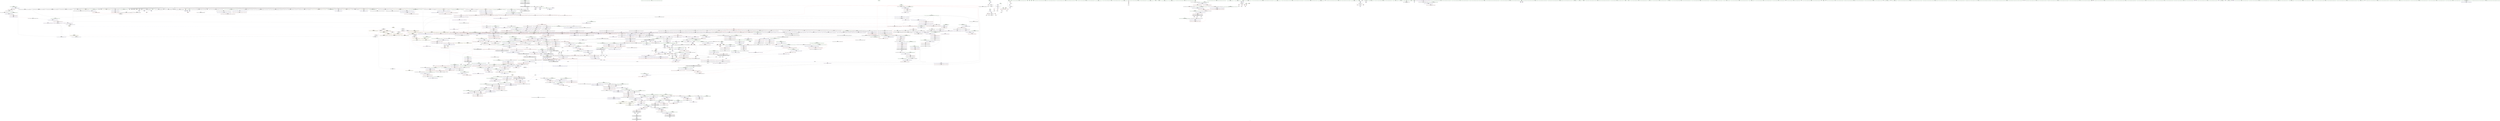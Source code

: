 digraph "SVFG" {
	label="SVFG";

	Node0x55d9ff5f31e0 [shape=record,color=grey,label="{NodeID: 0\nNullPtr|{|<s50>108}}"];
	Node0x55d9ff5f31e0 -> Node0x55d9ffa261a0[style=solid];
	Node0x55d9ff5f31e0 -> Node0x55d9ffa262a0[style=solid];
	Node0x55d9ff5f31e0 -> Node0x55d9ffa26370[style=solid];
	Node0x55d9ff5f31e0 -> Node0x55d9ffa26440[style=solid];
	Node0x55d9ff5f31e0 -> Node0x55d9ffa26510[style=solid];
	Node0x55d9ff5f31e0 -> Node0x55d9ffa265e0[style=solid];
	Node0x55d9ff5f31e0 -> Node0x55d9ffa266b0[style=solid];
	Node0x55d9ff5f31e0 -> Node0x55d9ffa26780[style=solid];
	Node0x55d9ff5f31e0 -> Node0x55d9ffa26850[style=solid];
	Node0x55d9ff5f31e0 -> Node0x55d9ffa26920[style=solid];
	Node0x55d9ff5f31e0 -> Node0x55d9ffa269f0[style=solid];
	Node0x55d9ff5f31e0 -> Node0x55d9ffa26ac0[style=solid];
	Node0x55d9ff5f31e0 -> Node0x55d9ffa26b90[style=solid];
	Node0x55d9ff5f31e0 -> Node0x55d9ffa26c60[style=solid];
	Node0x55d9ff5f31e0 -> Node0x55d9ffa26d30[style=solid];
	Node0x55d9ff5f31e0 -> Node0x55d9ffa26e00[style=solid];
	Node0x55d9ff5f31e0 -> Node0x55d9ffa26ed0[style=solid];
	Node0x55d9ff5f31e0 -> Node0x55d9ffa26fa0[style=solid];
	Node0x55d9ff5f31e0 -> Node0x55d9ffa27070[style=solid];
	Node0x55d9ff5f31e0 -> Node0x55d9ffa27140[style=solid];
	Node0x55d9ff5f31e0 -> Node0x55d9ffa27210[style=solid];
	Node0x55d9ff5f31e0 -> Node0x55d9ffa272e0[style=solid];
	Node0x55d9ff5f31e0 -> Node0x55d9ffa273b0[style=solid];
	Node0x55d9ff5f31e0 -> Node0x55d9ffa27480[style=solid];
	Node0x55d9ff5f31e0 -> Node0x55d9ffa27550[style=solid];
	Node0x55d9ff5f31e0 -> Node0x55d9ffa27620[style=solid];
	Node0x55d9ff5f31e0 -> Node0x55d9ffa276f0[style=solid];
	Node0x55d9ff5f31e0 -> Node0x55d9ffa277c0[style=solid];
	Node0x55d9ff5f31e0 -> Node0x55d9ffa27890[style=solid];
	Node0x55d9ff5f31e0 -> Node0x55d9ffa27960[style=solid];
	Node0x55d9ff5f31e0 -> Node0x55d9ffa27a30[style=solid];
	Node0x55d9ff5f31e0 -> Node0x55d9ffa27b00[style=solid];
	Node0x55d9ff5f31e0 -> Node0x55d9ffa27bd0[style=solid];
	Node0x55d9ff5f31e0 -> Node0x55d9ffa27ca0[style=solid];
	Node0x55d9ff5f31e0 -> Node0x55d9ffa27d70[style=solid];
	Node0x55d9ff5f31e0 -> Node0x55d9ffa27e40[style=solid];
	Node0x55d9ff5f31e0 -> Node0x55d9ffa27f10[style=solid];
	Node0x55d9ff5f31e0 -> Node0x55d9ffa27fe0[style=solid];
	Node0x55d9ff5f31e0 -> Node0x55d9ffa280b0[style=solid];
	Node0x55d9ff5f31e0 -> Node0x55d9ffa28180[style=solid];
	Node0x55d9ff5f31e0 -> Node0x55d9ffa28250[style=solid];
	Node0x55d9ff5f31e0 -> Node0x55d9ffa28320[style=solid];
	Node0x55d9ff5f31e0 -> Node0x55d9ffa431e0[style=solid];
	Node0x55d9ff5f31e0 -> Node0x55d9ffa2d8a0[style=solid];
	Node0x55d9ff5f31e0 -> Node0x55d9ffa2d970[style=solid];
	Node0x55d9ff5f31e0 -> Node0x55d9ffa2da40[style=solid];
	Node0x55d9ff5f31e0 -> Node0x55d9ffa2fac0[style=solid];
	Node0x55d9ff5f31e0 -> Node0x55d9ff41a330[style=solid];
	Node0x55d9ff5f31e0 -> Node0x55d9ffa6ee40[style=solid];
	Node0x55d9ff5f31e0 -> Node0x55d9ffa6f5c0[style=solid];
	Node0x55d9ff5f31e0:s50 -> Node0x55d9ffb2af10[style=solid,color=red];
	Node0x55d9ffb1ff00 [shape=record,color=black,label="{NodeID: 1882\n1080 = PHI(1212, )\n}"];
	Node0x55d9ffb1ff00 -> Node0x55d9ff411b10[style=solid];
	Node0x55d9ffa2d2f0 [shape=record,color=blue,label="{NodeID: 775\n416\<--415\nthis.addr\<--this\n_ZNSt6vectorINSt7__cxx1112basic_stringIcSt11char_traitsIcESaIcEEESaIS5_EE8pop_backEv\n}"];
	Node0x55d9ffa2d2f0 -> Node0x55d9ffa3ac70[style=dashed];
	Node0x55d9ffa23e30 [shape=record,color=purple,label="{NodeID: 443\n422\<--420\n_M_finish\<--\n_ZNSt6vectorINSt7__cxx1112basic_stringIcSt11char_traitsIcESaIcEEESaIS5_EE8pop_backEv\n}"];
	Node0x55d9ffa23e30 -> Node0x55d9ffa3ad40[style=solid];
	Node0x55d9ffa23e30 -> Node0x55d9ffa2d3c0[style=solid];
	Node0x55d9ffa17260 [shape=record,color=green,label="{NodeID: 111\n691\<--692\n_ZNSt16allocator_traitsISaINSt7__cxx1112basic_stringIcSt11char_traitsIcESaIcEEEEE10deallocateERS6_PS5_m\<--_ZNSt16allocator_traitsISaINSt7__cxx1112basic_stringIcSt11char_traitsIcESaIcEEEEE10deallocateERS6_PS5_m_field_insensitive\n}"];
	Node0x55d9ffb2c150 [shape=record,color=black,label="{NodeID: 1993\n983 = PHI(327, )\n0th arg _ZNSt6vectorINSt7__cxx1112basic_stringIcSt11char_traitsIcESaIcEEESaIS5_EE3endEv }"];
	Node0x55d9ffb2c150 -> Node0x55d9ffa303b0[style=solid];
	Node0x55d9ffa4e660 [shape=record,color=blue, style = dotted,label="{NodeID: 886\n1658\<--1660\noffset_0\<--dummyVal\n_ZSt18uninitialized_copyISt13move_iteratorIPNSt7__cxx1112basic_stringIcSt11char_traitsIcESaIcEEEES7_ET0_T_SA_S9_\n}"];
	Node0x55d9ffa4e660 -> Node0x55d9ffa41610[style=dashed];
	Node0x55d9ffa39820 [shape=record,color=red,label="{NodeID: 554\n243\<--76\n\<--i15\nmain\n}"];
	Node0x55d9ffa39820 -> Node0x55d9ffa6d640[style=solid];
	Node0x55d9ffa6bb40 [shape=record,color=grey,label="{NodeID: 1329\n231 = Binary(230, 98, )\n}"];
	Node0x55d9ffa6bb40 -> Node0x55d9ffa44180[style=solid];
	Node0x55d9ffa1c360 [shape=record,color=green,label="{NodeID: 222\n1448\<--1449\n__first\<--__first_field_insensitive\n_ZNSt20__uninitialized_copyILb0EE13__uninit_copyISt13move_iteratorIPNSt7__cxx1112basic_stringIcSt11char_traitsIcESaIcEEEES9_EET0_T_SC_SB_\n|{|<s1>119|<s2>121|<s3>123}}"];
	Node0x55d9ffa1c360 -> Node0x55d9ffa37ef0[style=solid];
	Node0x55d9ffa1c360:s1 -> Node0x55d9ffb2cce0[style=solid,color=red];
	Node0x55d9ffa1c360:s2 -> Node0x55d9ffb2ee60[style=solid,color=red];
	Node0x55d9ffa1c360:s3 -> Node0x55d9ffb14330[style=solid,color=red];
	Node0x55d9ffa3f250 [shape=record,color=red,label="{NodeID: 665\n1069\<--1066\n\<--call5\n_ZNKSt6vectorINSt7__cxx1112basic_stringIcSt11char_traitsIcESaIcEEESaIS5_EE12_M_check_lenEmPKc\n}"];
	Node0x55d9ffa3f250 -> Node0x55d9ffa6b6c0[style=solid];
	Node0x55d9ffa2a3d0 [shape=record,color=black,label="{NodeID: 333\n662\<--667\n_ZSt11__addressofINSt7__cxx1112basic_stringIcSt11char_traitsIcESaIcEEEEPT_RS6__ret\<--\n_ZSt11__addressofINSt7__cxx1112basic_stringIcSt11char_traitsIcESaIcEEEEPT_RS6_\n|{<s0>52|<s1>120}}"];
	Node0x55d9ffa2a3d0:s0 -> Node0x55d9ffb28e50[style=solid,color=blue];
	Node0x55d9ffa2a3d0:s1 -> Node0x55d9ffb21190[style=solid,color=blue];
	Node0x55d9ff5f3270 [shape=record,color=green,label="{NodeID: 1\n7\<--1\n__dso_handle\<--dummyObj\nGlob }"];
	Node0x55d9ffb20040 [shape=record,color=black,label="{NodeID: 1883\n1096 = PHI(1186, )\n}"];
	Node0x55d9ffb20040 -> Node0x55d9ffa3f4c0[style=solid];
	Node0x55d9ffa2d3c0 [shape=record,color=blue,label="{NodeID: 776\n422\<--424\n_M_finish\<--incdec.ptr\n_ZNSt6vectorINSt7__cxx1112basic_stringIcSt11char_traitsIcESaIcEEESaIS5_EE8pop_backEv\n|{|<s1>22}}"];
	Node0x55d9ffa2d3c0 -> Node0x55d9ffa3ae10[style=dashed];
	Node0x55d9ffa2d3c0:s1 -> Node0x55d9ffaaf570[style=dashed,color=blue];
	Node0x55d9ffa23f00 [shape=record,color=purple,label="{NodeID: 444\n424\<--423\nincdec.ptr\<--\n_ZNSt6vectorINSt7__cxx1112basic_stringIcSt11char_traitsIcESaIcEEESaIS5_EE8pop_backEv\n}"];
	Node0x55d9ffa23f00 -> Node0x55d9ffa2d3c0[style=solid];
	Node0x55d9ffa17360 [shape=record,color=green,label="{NodeID: 112\n697\<--698\nthis.addr\<--this.addr_field_insensitive\n_ZNSt12_Vector_baseINSt7__cxx1112basic_stringIcSt11char_traitsIcESaIcEEESaIS5_EE12_Vector_implD2Ev\n}"];
	Node0x55d9ffa17360 -> Node0x55d9ffa3c5a0[style=solid];
	Node0x55d9ffa17360 -> Node0x55d9ffa2ea80[style=solid];
	Node0x55d9ffb2c260 [shape=record,color=black,label="{NodeID: 1994\n1600 = PHI(1591, 1595, )\n0th arg _ZNKSt13move_iteratorIPNSt7__cxx1112basic_stringIcSt11char_traitsIcESaIcEEEE4baseEv }"];
	Node0x55d9ffb2c260 -> Node0x55d9ffa4f6a0[style=solid];
	Node0x55d9ffa4e730 [shape=record,color=blue, style = dotted,label="{NodeID: 887\n1661\<--1663\noffset_0\<--dummyVal\n_ZSt18uninitialized_copyISt13move_iteratorIPNSt7__cxx1112basic_stringIcSt11char_traitsIcESaIcEEEES7_ET0_T_SA_S9_\n}"];
	Node0x55d9ffa4e730 -> Node0x55d9ffa416e0[style=dashed];
	Node0x55d9ffa398f0 [shape=record,color=red,label="{NodeID: 555\n206\<--78\n\<--dobry\nmain\n}"];
	Node0x55d9ffa398f0 -> Node0x55d9ffa6e540[style=solid];
	Node0x55d9ffa6bcc0 [shape=record,color=grey,label="{NodeID: 1330\n181 = Binary(180, 98, )\n}"];
	Node0x55d9ffa6bcc0 -> Node0x55d9ffa6ddc0[style=solid];
	Node0x55d9ffa1c430 [shape=record,color=green,label="{NodeID: 223\n1450\<--1451\n__last\<--__last_field_insensitive\n_ZNSt20__uninitialized_copyILb0EE13__uninit_copyISt13move_iteratorIPNSt7__cxx1112basic_stringIcSt11char_traitsIcESaIcEEEES9_EET0_T_SC_SB_\n|{|<s1>119}}"];
	Node0x55d9ffa1c430 -> Node0x55d9ffa37fc0[style=solid];
	Node0x55d9ffa1c430:s1 -> Node0x55d9ffb2cdf0[style=solid,color=red];
	Node0x55d9ffa3f320 [shape=record,color=red,label="{NodeID: 666\n1095\<--1089\n\<--__lhs.addr\n_ZN9__gnu_cxxmiIPNSt7__cxx1112basic_stringIcSt11char_traitsIcESaIcEEESt6vectorIS6_SaIS6_EEEENS_17__normal_iteratorIT_T0_E15difference_typeERKSE_SH_\n|{<s0>97}}"];
	Node0x55d9ffa3f320:s0 -> Node0x55d9ffb14260[style=solid,color=red];
	Node0x55d9ffa2a4a0 [shape=record,color=black,label="{NodeID: 334\n687\<--686\n\<--_M_impl\n_ZNSt12_Vector_baseINSt7__cxx1112basic_stringIcSt11char_traitsIcESaIcEEESaIS5_EE13_M_deallocateEPS5_m\n|{<s0>55}}"];
	Node0x55d9ffa2a4a0:s0 -> Node0x55d9ffb2c9b0[style=solid,color=red];
	Node0x55d9ff9fb3b0 [shape=record,color=green,label="{NodeID: 2\n8\<--1\n.str\<--dummyObj\nGlob }"];
	Node0x55d9ffb20180 [shape=record,color=black,label="{NodeID: 1884\n1099 = PHI(1186, )\n}"];
	Node0x55d9ffb20180 -> Node0x55d9ffa3f590[style=solid];
	Node0x55d9ffa2d490 [shape=record,color=blue,label="{NodeID: 777\n445\<--444\nthis.addr\<--this\n_ZNSt6vectorINSt7__cxx1112basic_stringIcSt11char_traitsIcESaIcEEESaIS5_EED2Ev\n}"];
	Node0x55d9ffa2d490 -> Node0x55d9ffa3aee0[style=dashed];
	Node0x55d9ffa23fd0 [shape=record,color=purple,label="{NodeID: 445\n427\<--426\n_M_impl2\<--\n_ZNSt6vectorINSt7__cxx1112basic_stringIcSt11char_traitsIcESaIcEEESaIS5_EE8pop_backEv\n}"];
	Node0x55d9ffa23fd0 -> Node0x55d9ffa29a10[style=solid];
	Node0x55d9ffa17430 [shape=record,color=green,label="{NodeID: 113\n703\<--704\n_ZNSaINSt7__cxx1112basic_stringIcSt11char_traitsIcESaIcEEEED2Ev\<--_ZNSaINSt7__cxx1112basic_stringIcSt11char_traitsIcESaIcEEEED2Ev_field_insensitive\n}"];
	Node0x55d9ffb2c3e0 [shape=record,color=black,label="{NodeID: 1995\n543 = PHI(456, 910, 927, )\n0th arg _ZSt8_DestroyIPNSt7__cxx1112basic_stringIcSt11char_traitsIcESaIcEEES5_EvT_S7_RSaIT0_E }"];
	Node0x55d9ffb2c3e0 -> Node0x55d9ffa2dcb0[style=solid];
	Node0x55d9ffa4e800 [shape=record,color=blue,label="{NodeID: 888\n1460\<--1445\ncoerce.dive\<--__first.coerce\n_ZNSt20__uninitialized_copyILb0EE13__uninit_copyISt13move_iteratorIPNSt7__cxx1112basic_stringIcSt11char_traitsIcESaIcEEEES9_EET0_T_SC_SB_\n}"];
	Node0x55d9ffa4e800 -> Node0x55d9ffab0970[style=dashed];
	Node0x55d9ffa399c0 [shape=record,color=red,label="{NodeID: 556\n179\<--80\n\<--j\nmain\n}"];
	Node0x55d9ffa399c0 -> Node0x55d9ffa6ddc0[style=solid];
	Node0x55d9ffa6be40 [shape=record,color=grey,label="{NodeID: 1331\n203 = Binary(202, 98, )\n}"];
	Node0x55d9ffa6be40 -> Node0x55d9ffa43fe0[style=solid];
	Node0x55d9ffa1c500 [shape=record,color=green,label="{NodeID: 224\n1452\<--1453\n__result.addr\<--__result.addr_field_insensitive\n_ZNSt20__uninitialized_copyILb0EE13__uninit_copyISt13move_iteratorIPNSt7__cxx1112basic_stringIcSt11char_traitsIcESaIcEEEES9_EET0_T_SC_SB_\n}"];
	Node0x55d9ffa1c500 -> Node0x55d9ffa417b0[style=solid];
	Node0x55d9ffa1c500 -> Node0x55d9ffa41880[style=solid];
	Node0x55d9ffa1c500 -> Node0x55d9ffa4e9a0[style=solid];
	Node0x55d9ffa3f3f0 [shape=record,color=red,label="{NodeID: 667\n1098\<--1091\n\<--__rhs.addr\n_ZN9__gnu_cxxmiIPNSt7__cxx1112basic_stringIcSt11char_traitsIcESaIcEEESt6vectorIS6_SaIS6_EEEENS_17__normal_iteratorIT_T0_E15difference_typeERKSE_SH_\n|{<s0>98}}"];
	Node0x55d9ffa3f3f0:s0 -> Node0x55d9ffb14260[style=solid,color=red];
	Node0x55d9ffa2a570 [shape=record,color=black,label="{NodeID: 335\n701\<--700\n\<--this1\n_ZNSt12_Vector_baseINSt7__cxx1112basic_stringIcSt11char_traitsIcESaIcEEESaIS5_EE12_Vector_implD2Ev\n|{<s0>56}}"];
	Node0x55d9ffa2a570:s0 -> Node0x55d9ffb23ec0[style=solid,color=red];
	Node0x55d9ff9fb440 [shape=record,color=green,label="{NodeID: 3\n10\<--1\n.str.1\<--dummyObj\nGlob }"];
	Node0x55d9ffb202c0 [shape=record,color=black,label="{NodeID: 1885\n1138 = PHI(1296, )\n}"];
	Node0x55d9ffb202c0 -> Node0x55d9ff41a330[style=solid];
	Node0x55d9ffa2d560 [shape=record,color=blue,label="{NodeID: 778\n447\<--474\nexn.slot\<--\n_ZNSt6vectorINSt7__cxx1112basic_stringIcSt11char_traitsIcESaIcEEESaIS5_EED2Ev\n}"];
	Node0x55d9ffa2d560 -> Node0x55d9ffa3afb0[style=dashed];
	Node0x55d9ffa240a0 [shape=record,color=purple,label="{NodeID: 446\n430\<--429\n_M_impl3\<--\n_ZNSt6vectorINSt7__cxx1112basic_stringIcSt11char_traitsIcESaIcEEESaIS5_EE8pop_backEv\n}"];
	Node0x55d9ffa1c9d0 [shape=record,color=green,label="{NodeID: 114\n710\<--711\n__a.addr\<--__a.addr_field_insensitive\n_ZNSt16allocator_traitsISaINSt7__cxx1112basic_stringIcSt11char_traitsIcESaIcEEEEE10deallocateERS6_PS5_m\n}"];
	Node0x55d9ffa1c9d0 -> Node0x55d9ffa3c670[style=solid];
	Node0x55d9ffa1c9d0 -> Node0x55d9ffa2eb50[style=solid];
	Node0x55d9ffb2c630 [shape=record,color=black,label="{NodeID: 1996\n544 = PHI(460, 911, 931, )\n1st arg _ZSt8_DestroyIPNSt7__cxx1112basic_stringIcSt11char_traitsIcESaIcEEES5_EvT_S7_RSaIT0_E }"];
	Node0x55d9ffb2c630 -> Node0x55d9ffa2dd80[style=solid];
	Node0x55d9ffa4e8d0 [shape=record,color=blue,label="{NodeID: 889\n1462\<--1446\ncoerce.dive1\<--__last.coerce\n_ZNSt20__uninitialized_copyILb0EE13__uninit_copyISt13move_iteratorIPNSt7__cxx1112basic_stringIcSt11char_traitsIcESaIcEEEES9_EET0_T_SC_SB_\n|{<s0>119}}"];
	Node0x55d9ffa4e8d0:s0 -> Node0x55d9ffa45bd0[style=dashed,color=red];
	Node0x55d9ffa39a90 [shape=record,color=red,label="{NodeID: 557\n189\<--80\n\<--j\nmain\n}"];
	Node0x55d9ffa39a90 -> Node0x55d9ffa28760[style=solid];
	Node0x55d9ffa6bfc0 [shape=record,color=grey,label="{NodeID: 1332\n176 = Binary(175, 98, )\n}"];
	Node0x55d9ffa6bfc0 -> Node0x55d9ffa43e40[style=solid];
	Node0x55d9ffa1c5d0 [shape=record,color=green,label="{NodeID: 225\n1454\<--1455\n__cur\<--__cur_field_insensitive\n_ZNSt20__uninitialized_copyILb0EE13__uninit_copyISt13move_iteratorIPNSt7__cxx1112basic_stringIcSt11char_traitsIcESaIcEEEES9_EET0_T_SC_SB_\n}"];
	Node0x55d9ffa1c5d0 -> Node0x55d9ffa41950[style=solid];
	Node0x55d9ffa1c5d0 -> Node0x55d9ffa41a20[style=solid];
	Node0x55d9ffa1c5d0 -> Node0x55d9ffa41af0[style=solid];
	Node0x55d9ffa1c5d0 -> Node0x55d9ffa41bc0[style=solid];
	Node0x55d9ffa1c5d0 -> Node0x55d9ffa4ea70[style=solid];
	Node0x55d9ffa1c5d0 -> Node0x55d9ffa4eb40[style=solid];
	Node0x55d9ffa3f4c0 [shape=record,color=red,label="{NodeID: 668\n1097\<--1096\n\<--call\n_ZN9__gnu_cxxmiIPNSt7__cxx1112basic_stringIcSt11char_traitsIcESaIcEEESt6vectorIS6_SaIS6_EEEENS_17__normal_iteratorIT_T0_E15difference_typeERKSE_SH_\n}"];
	Node0x55d9ffa3f4c0 -> Node0x55d9ffa2c110[style=solid];
	Node0x55d9ffa2a640 [shape=record,color=black,label="{NodeID: 336\n720\<--719\n\<--\n_ZNSt16allocator_traitsISaINSt7__cxx1112basic_stringIcSt11char_traitsIcESaIcEEEEE10deallocateERS6_PS5_m\n|{<s0>57}}"];
	Node0x55d9ffa2a640:s0 -> Node0x55d9ffb29770[style=solid,color=red];
	Node0x55d9ff9fbb00 [shape=record,color=green,label="{NodeID: 4\n12\<--1\n.str.2\<--dummyObj\nGlob }"];
	Node0x55d9ffb20400 [shape=record,color=black,label="{NodeID: 1886\n1167 = PHI(1387, )\n}"];
	Node0x55d9ffb20400 -> Node0x55d9ffa4cc60[style=solid];
	Node0x55d9ffa2d630 [shape=record,color=blue,label="{NodeID: 779\n449\<--476\nehselector.slot\<--\n_ZNSt6vectorINSt7__cxx1112basic_stringIcSt11char_traitsIcESaIcEEESaIS5_EED2Ev\n}"];
	Node0x55d9ffa456e0 [shape=record,color=yellow,style=double,label="{NodeID: 1554\n296V_1 = ENCHI(MR_296V_0)\npts\{14490000 14510000 \}\nFun[_ZNKSt13move_iteratorIPNSt7__cxx1112basic_stringIcSt11char_traitsIcESaIcEEEE4baseEv]}"];
	Node0x55d9ffa456e0 -> Node0x55d9ffa427f0[style=dashed];
	Node0x55d9ffa24170 [shape=record,color=purple,label="{NodeID: 447\n431\<--429\n_M_finish4\<--\n_ZNSt6vectorINSt7__cxx1112basic_stringIcSt11char_traitsIcESaIcEEESaIS5_EE8pop_backEv\n}"];
	Node0x55d9ffa24170 -> Node0x55d9ffa3ae10[style=solid];
	Node0x55d9ffa1caa0 [shape=record,color=green,label="{NodeID: 115\n712\<--713\n__p.addr\<--__p.addr_field_insensitive\n_ZNSt16allocator_traitsISaINSt7__cxx1112basic_stringIcSt11char_traitsIcESaIcEEEEE10deallocateERS6_PS5_m\n}"];
	Node0x55d9ffa1caa0 -> Node0x55d9ffa3c740[style=solid];
	Node0x55d9ffa1caa0 -> Node0x55d9ffa2ec20[style=solid];
	Node0x55d9ffb2c7f0 [shape=record,color=black,label="{NodeID: 1997\n545 = PHI(462, 913, 933, )\n2nd arg _ZSt8_DestroyIPNSt7__cxx1112basic_stringIcSt11char_traitsIcESaIcEEES5_EvT_S7_RSaIT0_E }"];
	Node0x55d9ffb2c7f0 -> Node0x55d9ffa2de50[style=solid];
	Node0x55d9ffa4e9a0 [shape=record,color=blue,label="{NodeID: 890\n1452\<--1447\n__result.addr\<--__result\n_ZNSt20__uninitialized_copyILb0EE13__uninit_copyISt13move_iteratorIPNSt7__cxx1112basic_stringIcSt11char_traitsIcESaIcEEEES9_EET0_T_SC_SB_\n}"];
	Node0x55d9ffa4e9a0 -> Node0x55d9ffa417b0[style=dashed];
	Node0x55d9ffa4e9a0 -> Node0x55d9ffa41880[style=dashed];
	Node0x55d9ffa39b60 [shape=record,color=red,label="{NodeID: 558\n202\<--80\n\<--j\nmain\n}"];
	Node0x55d9ffa39b60 -> Node0x55d9ffa6be40[style=solid];
	Node0x55d9ffa6c140 [shape=record,color=grey,label="{NodeID: 1333\n951 = Binary(950, 389, )\n|{<s0>83}}"];
	Node0x55d9ffa6c140:s0 -> Node0x55d9ffb2e930[style=solid,color=red];
	Node0x55d9ffa1c6a0 [shape=record,color=green,label="{NodeID: 226\n1456\<--1457\nexn.slot\<--exn.slot_field_insensitive\n_ZNSt20__uninitialized_copyILb0EE13__uninit_copyISt13move_iteratorIPNSt7__cxx1112basic_stringIcSt11char_traitsIcESaIcEEEES9_EET0_T_SC_SB_\n}"];
	Node0x55d9ffa1c6a0 -> Node0x55d9ffa41c90[style=solid];
	Node0x55d9ffa1c6a0 -> Node0x55d9ffa41d60[style=solid];
	Node0x55d9ffa1c6a0 -> Node0x55d9ffa4ec10[style=solid];
	Node0x55d9ffa1c6a0 -> Node0x55d9ffa4edb0[style=solid];
	Node0x55d9ffa3f590 [shape=record,color=red,label="{NodeID: 669\n1100\<--1099\n\<--call1\n_ZN9__gnu_cxxmiIPNSt7__cxx1112basic_stringIcSt11char_traitsIcESaIcEEESt6vectorIS6_SaIS6_EEEENS_17__normal_iteratorIT_T0_E15difference_typeERKSE_SH_\n}"];
	Node0x55d9ffa3f590 -> Node0x55d9ffa2c1e0[style=solid];
	Node0x55d9ffa2a710 [shape=record,color=black,label="{NodeID: 337\n742\<--741\n\<--\n_ZN9__gnu_cxx13new_allocatorINSt7__cxx1112basic_stringIcSt11char_traitsIcESaIcEEEE10deallocateEPS6_m\n}"];
	Node0x55d9ff9fbb90 [shape=record,color=green,label="{NodeID: 5\n14\<--1\n.str.3\<--dummyObj\nGlob }"];
	Node0x55d9ffb20540 [shape=record,color=black,label="{NodeID: 1887\n1173 = PHI(1387, )\n}"];
	Node0x55d9ffb20540 -> Node0x55d9ffa4cd30[style=solid];
	Node0x55d9ffa2d700 [shape=record,color=blue,label="{NodeID: 780\n486\<--485\nthis.addr\<--this\n_ZNSt12_Vector_baseINSt7__cxx1112basic_stringIcSt11char_traitsIcESaIcEEESaIS5_EEC2Ev\n}"];
	Node0x55d9ffa2d700 -> Node0x55d9ffa3b220[style=dashed];
	Node0x55d9ffa24240 [shape=record,color=purple,label="{NodeID: 448\n454\<--453\n_M_impl\<--\n_ZNSt6vectorINSt7__cxx1112basic_stringIcSt11char_traitsIcESaIcEEESaIS5_EED2Ev\n}"];
	Node0x55d9ffa1cb70 [shape=record,color=green,label="{NodeID: 116\n714\<--715\n__n.addr\<--__n.addr_field_insensitive\n_ZNSt16allocator_traitsISaINSt7__cxx1112basic_stringIcSt11char_traitsIcESaIcEEEEE10deallocateERS6_PS5_m\n}"];
	Node0x55d9ffa1cb70 -> Node0x55d9ffa3c810[style=solid];
	Node0x55d9ffa1cb70 -> Node0x55d9ffa2ecf0[style=solid];
	Node0x55d9ffb2c9b0 [shape=record,color=black,label="{NodeID: 1998\n707 = PHI(687, )\n0th arg _ZNSt16allocator_traitsISaINSt7__cxx1112basic_stringIcSt11char_traitsIcESaIcEEEEE10deallocateERS6_PS5_m }"];
	Node0x55d9ffb2c9b0 -> Node0x55d9ffa2eb50[style=solid];
	Node0x55d9ffa4ea70 [shape=record,color=blue,label="{NodeID: 891\n1454\<--1465\n__cur\<--\n_ZNSt20__uninitialized_copyILb0EE13__uninit_copyISt13move_iteratorIPNSt7__cxx1112basic_stringIcSt11char_traitsIcESaIcEEEES9_EET0_T_SC_SB_\n}"];
	Node0x55d9ffa4ea70 -> Node0x55d9ffab0470[style=dashed];
	Node0x55d9ffa39c30 [shape=record,color=red,label="{NodeID: 559\n213\<--82\n\<--j35\nmain\n}"];
	Node0x55d9ffa39c30 -> Node0x55d9ffa6eb40[style=solid];
	Node0x55d9ffa6c2c0 [shape=record,color=grey,label="{NodeID: 1334\n223 = Binary(222, 98, )\n}"];
	Node0x55d9ffa6c2c0 -> Node0x55d9ffa28aa0[style=solid];
	Node0x55d9ffa1c770 [shape=record,color=green,label="{NodeID: 227\n1458\<--1459\nehselector.slot\<--ehselector.slot_field_insensitive\n_ZNSt20__uninitialized_copyILb0EE13__uninit_copyISt13move_iteratorIPNSt7__cxx1112basic_stringIcSt11char_traitsIcESaIcEEEES9_EET0_T_SC_SB_\n}"];
	Node0x55d9ffa1c770 -> Node0x55d9ffa41e30[style=solid];
	Node0x55d9ffa1c770 -> Node0x55d9ffa4ece0[style=solid];
	Node0x55d9ffa1c770 -> Node0x55d9ffa4ee80[style=solid];
	Node0x55d9ffa3f660 [shape=record,color=red,label="{NodeID: 670\n1113\<--1110\nthis1\<--this.addr\n_ZNSt6vectorINSt7__cxx1112basic_stringIcSt11char_traitsIcESaIcEEESaIS5_EE5beginEv\n}"];
	Node0x55d9ffa3f660 -> Node0x55d9ffa2c380[style=solid];
	Node0x55d9ffa2a7e0 [shape=record,color=black,label="{NodeID: 338\n755\<--754\n\<--this1\n_ZNSaINSt7__cxx1112basic_stringIcSt11char_traitsIcESaIcEEEED2Ev\n|{<s0>59}}"];
	Node0x55d9ffa2a7e0:s0 -> Node0x55d9ffb229a0[style=solid,color=red];
	Node0x55d9ff9fa0e0 [shape=record,color=green,label="{NodeID: 6\n16\<--1\n.str.4\<--dummyObj\nGlob }"];
	Node0x55d9ffb20680 [shape=record,color=black,label="{NodeID: 1888\n1182 = PHI(1345, )\n}"];
	Node0x55d9ffb20680 -> Node0x55d9ffa2c6c0[style=solid];
	Node0x55d9ffa2d7d0 [shape=record,color=blue,label="{NodeID: 781\n509\<--508\nthis.addr\<--this\n_ZNSt12_Vector_baseINSt7__cxx1112basic_stringIcSt11char_traitsIcESaIcEEESaIS5_EE12_Vector_implC2Ev\n}"];
	Node0x55d9ffa2d7d0 -> Node0x55d9ffa3b2f0[style=dashed];
	Node0x55d9ffa24310 [shape=record,color=purple,label="{NodeID: 449\n455\<--453\n_M_start\<--\n_ZNSt6vectorINSt7__cxx1112basic_stringIcSt11char_traitsIcESaIcEEESaIS5_EED2Ev\n}"];
	Node0x55d9ffa24310 -> Node0x55d9ffa3b080[style=solid];
	Node0x55d9ffa1cc40 [shape=record,color=green,label="{NodeID: 117\n724\<--725\n_ZN9__gnu_cxx13new_allocatorINSt7__cxx1112basic_stringIcSt11char_traitsIcESaIcEEEE10deallocateEPS6_m\<--_ZN9__gnu_cxx13new_allocatorINSt7__cxx1112basic_stringIcSt11char_traitsIcESaIcEEEE10deallocateEPS6_m_field_insensitive\n}"];
	Node0x55d9ffb2cac0 [shape=record,color=black,label="{NodeID: 1999\n708 = PHI(688, )\n1st arg _ZNSt16allocator_traitsISaINSt7__cxx1112basic_stringIcSt11char_traitsIcESaIcEEEEE10deallocateERS6_PS5_m }"];
	Node0x55d9ffb2cac0 -> Node0x55d9ffa2ec20[style=solid];
	Node0x55d9ffa4eb40 [shape=record,color=blue,label="{NodeID: 892\n1454\<--1485\n__cur\<--incdec.ptr\n_ZNSt20__uninitialized_copyILb0EE13__uninit_copyISt13move_iteratorIPNSt7__cxx1112basic_stringIcSt11char_traitsIcESaIcEEEES9_EET0_T_SC_SB_\n}"];
	Node0x55d9ffa4eb40 -> Node0x55d9ffab0470[style=dashed];
	Node0x55d9ffa39d00 [shape=record,color=red,label="{NodeID: 560\n219\<--82\n\<--j35\nmain\n}"];
	Node0x55d9ffa39d00 -> Node0x55d9ffa289d0[style=solid];
	Node0x55d9ffa6c440 [shape=record,color=grey,label="{NodeID: 1335\n1538 = Binary(1535, 1539, )\n}"];
	Node0x55d9ffa6c440 -> Node0x55d9ffa21d20[style=solid];
	Node0x55d9ffa1c840 [shape=record,color=green,label="{NodeID: 228\n1469\<--1470\n_ZStneIPNSt7__cxx1112basic_stringIcSt11char_traitsIcESaIcEEEEbRKSt13move_iteratorIT_ESB_\<--_ZStneIPNSt7__cxx1112basic_stringIcSt11char_traitsIcESaIcEEEEbRKSt13move_iteratorIT_ESB__field_insensitive\n}"];
	Node0x55d9ffa3f730 [shape=record,color=red,label="{NodeID: 671\n1119\<--1118\n\<--coerce.dive\n_ZNSt6vectorINSt7__cxx1112basic_stringIcSt11char_traitsIcESaIcEEESaIS5_EE5beginEv\n}"];
	Node0x55d9ffa3f730 -> Node0x55d9ffa2c450[style=solid];
	Node0x55d9ffa2a8b0 [shape=record,color=black,label="{NodeID: 339\n781\<--780\n\<--\n_ZNSt16allocator_traitsISaINSt7__cxx1112basic_stringIcSt11char_traitsIcESaIcEEEEE9constructIS5_JRKS5_EEEvRS6_PT_DpOT0_\n|{<s0>61}}"];
	Node0x55d9ffa2a8b0:s0 -> Node0x55d9ffb2baf0[style=solid,color=red];
	Node0x55d9ff9fa170 [shape=record,color=green,label="{NodeID: 7\n18\<--1\n.str.5\<--dummyObj\nGlob }"];
	Node0x55d9ffb207c0 [shape=record,color=black,label="{NodeID: 1889\n1219 = PHI(1264, )\n|{<s0>106}}"];
	Node0x55d9ffb207c0:s0 -> Node0x55d9ffb2ef70[style=solid,color=red];
	Node0x55d9ffa2d8a0 [shape=record,color=blue, style = dotted,label="{NodeID: 782\n517\<--3\n_M_start\<--dummyVal\n_ZNSt12_Vector_baseINSt7__cxx1112basic_stringIcSt11char_traitsIcESaIcEEESaIS5_EE12_Vector_implC2Ev\n|{<s0>41}}"];
	Node0x55d9ffa2d8a0:s0 -> Node0x55d9ffadb0c0[style=dashed,color=blue];
	Node0x55d9ffa243e0 [shape=record,color=purple,label="{NodeID: 450\n458\<--457\n_M_impl2\<--\n_ZNSt6vectorINSt7__cxx1112basic_stringIcSt11char_traitsIcESaIcEEESaIS5_EED2Ev\n}"];
	Node0x55d9ffa1cd10 [shape=record,color=green,label="{NodeID: 118\n731\<--732\nthis.addr\<--this.addr_field_insensitive\n_ZN9__gnu_cxx13new_allocatorINSt7__cxx1112basic_stringIcSt11char_traitsIcESaIcEEEE10deallocateEPS6_m\n}"];
	Node0x55d9ffa1cd10 -> Node0x55d9ffa3c8e0[style=solid];
	Node0x55d9ffa1cd10 -> Node0x55d9ffa2edc0[style=solid];
	Node0x55d9ffb2cbd0 [shape=record,color=black,label="{NodeID: 2000\n709 = PHI(689, )\n2nd arg _ZNSt16allocator_traitsISaINSt7__cxx1112basic_stringIcSt11char_traitsIcESaIcEEEEE10deallocateERS6_PS5_m }"];
	Node0x55d9ffb2cbd0 -> Node0x55d9ffa2ecf0[style=solid];
	Node0x55d9ffa4ec10 [shape=record,color=blue,label="{NodeID: 893\n1456\<--1489\nexn.slot\<--\n_ZNSt20__uninitialized_copyILb0EE13__uninit_copyISt13move_iteratorIPNSt7__cxx1112basic_stringIcSt11char_traitsIcESaIcEEEES9_EET0_T_SC_SB_\n}"];
	Node0x55d9ffa4ec10 -> Node0x55d9ffa41c90[style=dashed];
	Node0x55d9ffa4ec10 -> Node0x55d9ffa4edb0[style=dashed];
	Node0x55d9ffa39dd0 [shape=record,color=red,label="{NodeID: 561\n222\<--82\n\<--j35\nmain\n}"];
	Node0x55d9ffa39dd0 -> Node0x55d9ffa6c2c0[style=solid];
	Node0x55d9ffa6c5c0 [shape=record,color=grey,label="{NodeID: 1336\n950 = Binary(948, 949, )\n}"];
	Node0x55d9ffa6c5c0 -> Node0x55d9ffa6c140[style=solid];
	Node0x55d9ffa1c940 [shape=record,color=green,label="{NodeID: 229\n1475\<--1476\n_ZNKSt13move_iteratorIPNSt7__cxx1112basic_stringIcSt11char_traitsIcESaIcEEEEdeEv\<--_ZNKSt13move_iteratorIPNSt7__cxx1112basic_stringIcSt11char_traitsIcESaIcEEEEdeEv_field_insensitive\n}"];
	Node0x55d9ffa3f800 [shape=record,color=red,label="{NodeID: 672\n1130\<--1124\nthis1\<--this.addr\n_ZNSt12_Vector_baseINSt7__cxx1112basic_stringIcSt11char_traitsIcESaIcEEESaIS5_EE11_M_allocateEm\n}"];
	Node0x55d9ffa3f800 -> Node0x55d9ffa36aa0[style=solid];
	Node0x55d9ffa2a980 [shape=record,color=black,label="{NodeID: 340\n835\<--819\n\<--this1\n_ZNSt6vectorINSt7__cxx1112basic_stringIcSt11char_traitsIcESaIcEEESaIS5_EE17_M_realloc_insertIJRKS5_EEEvN9__gnu_cxx17__normal_iteratorIPS5_S7_EEDpOT_\n|{<s0>65}}"];
	Node0x55d9ffa2a980:s0 -> Node0x55d9ffb24520[style=solid,color=red];
	Node0x55d9ff9fa230 [shape=record,color=green,label="{NodeID: 8\n21\<--1\n\<--dummyObj\nCan only get source location for instruction, argument, global var or function.}"];
	Node0x55d9ffb20900 [shape=record,color=black,label="{NodeID: 1890\n1222 = PHI(1253, )\n}"];
	Node0x55d9ffb20900 -> Node0x55d9ffa2ca00[style=solid];
	Node0x55d9ffa2d970 [shape=record,color=blue, style = dotted,label="{NodeID: 783\n519\<--3\n_M_finish\<--dummyVal\n_ZNSt12_Vector_baseINSt7__cxx1112basic_stringIcSt11char_traitsIcESaIcEEESaIS5_EE12_Vector_implC2Ev\n|{<s0>41}}"];
	Node0x55d9ffa2d970:s0 -> Node0x55d9ffadb0c0[style=dashed,color=blue];
	Node0x55d9ffa244b0 [shape=record,color=purple,label="{NodeID: 451\n459\<--457\n_M_finish\<--\n_ZNSt6vectorINSt7__cxx1112basic_stringIcSt11char_traitsIcESaIcEEESaIS5_EED2Ev\n}"];
	Node0x55d9ffa244b0 -> Node0x55d9ffa3b150[style=solid];
	Node0x55d9ffa1cde0 [shape=record,color=green,label="{NodeID: 119\n733\<--734\n__p.addr\<--__p.addr_field_insensitive\n_ZN9__gnu_cxx13new_allocatorINSt7__cxx1112basic_stringIcSt11char_traitsIcESaIcEEEE10deallocateEPS6_m\n}"];
	Node0x55d9ffa1cde0 -> Node0x55d9ffa3c9b0[style=solid];
	Node0x55d9ffa1cde0 -> Node0x55d9ffa2ee90[style=solid];
	Node0x55d9ffb2cce0 [shape=record,color=black,label="{NodeID: 2001\n1525 = PHI(1448, )\n0th arg _ZStneIPNSt7__cxx1112basic_stringIcSt11char_traitsIcESaIcEEEEbRKSt13move_iteratorIT_ESB_ }"];
	Node0x55d9ffb2cce0 -> Node0x55d9ffa4ef50[style=solid];
	Node0x55d9ffa4ece0 [shape=record,color=blue,label="{NodeID: 894\n1458\<--1491\nehselector.slot\<--\n_ZNSt20__uninitialized_copyILb0EE13__uninit_copyISt13move_iteratorIPNSt7__cxx1112basic_stringIcSt11char_traitsIcESaIcEEEES9_EET0_T_SC_SB_\n}"];
	Node0x55d9ffa4ece0 -> Node0x55d9ffa4ee80[style=dashed];
	Node0x55d9ffa39ea0 [shape=record,color=red,label="{NodeID: 562\n230\<--82\n\<--j35\nmain\n}"];
	Node0x55d9ffa39ea0 -> Node0x55d9ffa6bb40[style=solid];
	Node0x55d9ffa6c740 [shape=record,color=grey,label="{NodeID: 1337\n388 = Binary(387, 389, )\n}"];
	Node0x55d9ffa6c740 -> Node0x55d9ffa29530[style=solid];
	Node0x55d9ffa24e40 [shape=record,color=green,label="{NodeID: 230\n1478\<--1479\n_ZSt10_ConstructINSt7__cxx1112basic_stringIcSt11char_traitsIcESaIcEEEJS5_EEvPT_DpOT0_\<--_ZSt10_ConstructINSt7__cxx1112basic_stringIcSt11char_traitsIcESaIcEEEJS5_EEvPT_DpOT0__field_insensitive\n}"];
	Node0x55d9ffa3f8d0 [shape=record,color=red,label="{NodeID: 673\n1131\<--1126\n\<--__n.addr\n_ZNSt12_Vector_baseINSt7__cxx1112basic_stringIcSt11char_traitsIcESaIcEEESaIS5_EE11_M_allocateEm\n}"];
	Node0x55d9ffa3f8d0 -> Node0x55d9ffa6f440[style=solid];
	Node0x55d9ffa2aa50 [shape=record,color=black,label="{NodeID: 341\n843\<--819\n\<--this1\n_ZNSt6vectorINSt7__cxx1112basic_stringIcSt11char_traitsIcESaIcEEESaIS5_EE17_M_realloc_insertIJRKS5_EEEvN9__gnu_cxx17__normal_iteratorIPS5_S7_EEDpOT_\n}"];
	Node0x55d9ffa2aa50 -> Node0x55d9ffa35310[style=solid];
	Node0x55d9ff9fa2f0 [shape=record,color=green,label="{NodeID: 9\n85\<--1\n\<--dummyObj\nCan only get source location for instruction, argument, global var or function.}"];
	Node0x55d9ffb20a40 [shape=record,color=black,label="{NodeID: 1891\n1260 = PHI(1273, )\n}"];
	Node0x55d9ffb20a40 -> Node0x55d9ffa2cc70[style=solid];
	Node0x55d9ffa2da40 [shape=record,color=blue, style = dotted,label="{NodeID: 784\n521\<--3\n_M_end_of_storage\<--dummyVal\n_ZNSt12_Vector_baseINSt7__cxx1112basic_stringIcSt11char_traitsIcESaIcEEESaIS5_EE12_Vector_implC2Ev\n|{<s0>41}}"];
	Node0x55d9ffa2da40:s0 -> Node0x55d9ffadb0c0[style=dashed,color=blue];
	Node0x55d9ffa45bd0 [shape=record,color=yellow,style=double,label="{NodeID: 1559\n296V_1 = ENCHI(MR_296V_0)\npts\{14490000 14510000 \}\nFun[_ZStneIPNSt7__cxx1112basic_stringIcSt11char_traitsIcESaIcEEEEbRKSt13move_iteratorIT_ESB_]|{<s0>130|<s1>130}}"];
	Node0x55d9ffa45bd0:s0 -> Node0x55d9ffab8240[style=dashed,color=red];
	Node0x55d9ffa45bd0:s1 -> Node0x55d9ffab8320[style=dashed,color=red];
	Node0x55d9ffa24580 [shape=record,color=purple,label="{NodeID: 452\n490\<--489\n_M_impl\<--this1\n_ZNSt12_Vector_baseINSt7__cxx1112basic_stringIcSt11char_traitsIcESaIcEEESaIS5_EEC2Ev\n|{<s0>41}}"];
	Node0x55d9ffa24580:s0 -> Node0x55d9ffb22890[style=solid,color=red];
	Node0x55d9ffa1ceb0 [shape=record,color=green,label="{NodeID: 120\n735\<--736\n.addr\<--.addr_field_insensitive\n_ZN9__gnu_cxx13new_allocatorINSt7__cxx1112basic_stringIcSt11char_traitsIcESaIcEEEE10deallocateEPS6_m\n}"];
	Node0x55d9ffa1ceb0 -> Node0x55d9ffa2ef60[style=solid];
	Node0x55d9ffb2cdf0 [shape=record,color=black,label="{NodeID: 2002\n1526 = PHI(1450, )\n1st arg _ZStneIPNSt7__cxx1112basic_stringIcSt11char_traitsIcESaIcEEEEbRKSt13move_iteratorIT_ESB_ }"];
	Node0x55d9ffb2cdf0 -> Node0x55d9ffa4f020[style=solid];
	Node0x55d9ffa4edb0 [shape=record,color=blue,label="{NodeID: 895\n1456\<--1503\nexn.slot\<--\n_ZNSt20__uninitialized_copyILb0EE13__uninit_copyISt13move_iteratorIPNSt7__cxx1112basic_stringIcSt11char_traitsIcESaIcEEEES9_EET0_T_SC_SB_\n}"];
	Node0x55d9ffa4edb0 -> Node0x55d9ffa41d60[style=dashed];
	Node0x55d9ffa39f70 [shape=record,color=red,label="{NodeID: 563\n194\<--191\n\<--call28\nmain\n}"];
	Node0x55d9ffa39f70 -> Node0x55d9ffa28830[style=solid];
	Node0x55d9ffa6c8c0 [shape=record,color=grey,label="{NodeID: 1338\n387 = Binary(385, 386, )\n}"];
	Node0x55d9ffa6c8c0 -> Node0x55d9ffa6c740[style=solid];
	Node0x55d9ffa24f40 [shape=record,color=green,label="{NodeID: 231\n1482\<--1483\n_ZNSt13move_iteratorIPNSt7__cxx1112basic_stringIcSt11char_traitsIcESaIcEEEEppEv\<--_ZNSt13move_iteratorIPNSt7__cxx1112basic_stringIcSt11char_traitsIcESaIcEEEEppEv_field_insensitive\n}"];
	Node0x55d9ffa3f9a0 [shape=record,color=red,label="{NodeID: 674\n1137\<--1126\n\<--__n.addr\n_ZNSt12_Vector_baseINSt7__cxx1112basic_stringIcSt11char_traitsIcESaIcEEESaIS5_EE11_M_allocateEm\n|{<s0>100}}"];
	Node0x55d9ffa3f9a0:s0 -> Node0x55d9ffb23db0[style=solid,color=red];
	Node0x55d9ffa2ab20 [shape=record,color=black,label="{NodeID: 342\n853\<--819\n\<--this1\n_ZNSt6vectorINSt7__cxx1112basic_stringIcSt11char_traitsIcESaIcEEESaIS5_EE17_M_realloc_insertIJRKS5_EEEvN9__gnu_cxx17__normal_iteratorIPS5_S7_EEDpOT_\n}"];
	Node0x55d9ffa2ab20 -> Node0x55d9ffa353e0[style=solid];
	Node0x55d9ffa2ab20 -> Node0x55d9ffa354b0[style=solid];
	Node0x55d9ff9fa3b0 [shape=record,color=green,label="{NodeID: 10\n98\<--1\n\<--dummyObj\nCan only get source location for instruction, argument, global var or function.}"];
	Node0x55d9ffb20b80 [shape=record,color=black,label="{NodeID: 1892\n1308 = PHI(1312, )\n}"];
	Node0x55d9ffb20b80 -> Node0x55d9ffa210f0[style=solid];
	Node0x55d9ffa2db10 [shape=record,color=blue,label="{NodeID: 785\n526\<--525\nthis.addr\<--this\n_ZNSaINSt7__cxx1112basic_stringIcSt11char_traitsIcESaIcEEEEC2Ev\n}"];
	Node0x55d9ffa2db10 -> Node0x55d9ffa3b3c0[style=dashed];
	Node0x55d9ffa24650 [shape=record,color=purple,label="{NodeID: 453\n517\<--512\n_M_start\<--this1\n_ZNSt12_Vector_baseINSt7__cxx1112basic_stringIcSt11char_traitsIcESaIcEEESaIS5_EE12_Vector_implC2Ev\n}"];
	Node0x55d9ffa24650 -> Node0x55d9ffa2d8a0[style=solid];
	Node0x55d9ffa1cf80 [shape=record,color=green,label="{NodeID: 121\n744\<--745\n_ZdlPv\<--_ZdlPv_field_insensitive\n}"];
	Node0x55d9ffb2cf00 [shape=record,color=black,label="{NodeID: 2003\n392 = PHI(58, 58, 58, )\n0th arg _ZNSt6vectorINSt7__cxx1112basic_stringIcSt11char_traitsIcESaIcEEESaIS5_EEixEm }"];
	Node0x55d9ffb2cf00 -> Node0x55d9ffa2d150[style=solid];
	Node0x55d9ffa4ee80 [shape=record,color=blue,label="{NodeID: 896\n1458\<--1505\nehselector.slot\<--\n_ZNSt20__uninitialized_copyILb0EE13__uninit_copyISt13move_iteratorIPNSt7__cxx1112basic_stringIcSt11char_traitsIcESaIcEEEES9_EET0_T_SC_SB_\n}"];
	Node0x55d9ffa4ee80 -> Node0x55d9ffa41e30[style=dashed];
	Node0x55d9ffa3a040 [shape=record,color=red,label="{NodeID: 564\n292\<--289\nthis1\<--this.addr\n_ZNSt6vectorINSt7__cxx1112basic_stringIcSt11char_traitsIcESaIcEEESaIS5_EEC2Ev\n}"];
	Node0x55d9ffa3a040 -> Node0x55d9ffa28c40[style=solid];
	Node0x55d9ffa6ca40 [shape=record,color=grey,label="{NodeID: 1339\n216 = Binary(215, 98, )\n}"];
	Node0x55d9ffa6ca40 -> Node0x55d9ffa6eb40[style=solid];
	Node0x55d9ffa25040 [shape=record,color=green,label="{NodeID: 232\n1510\<--1511\nllvm.trap\<--llvm.trap_field_insensitive\n}"];
	Node0x55d9ffa3fa70 [shape=record,color=red,label="{NodeID: 675\n1166\<--1150\n\<--__first.addr\n_ZSt34__uninitialized_move_if_noexcept_aIPNSt7__cxx1112basic_stringIcSt11char_traitsIcESaIcEEES6_SaIS5_EET0_T_S9_S8_RT1_\n|{<s0>101}}"];
	Node0x55d9ffa3fa70:s0 -> Node0x55d9ffb2ed10[style=solid,color=red];
	Node0x55d9ffa2abf0 [shape=record,color=black,label="{NodeID: 343\n862\<--819\n\<--this1\n_ZNSt6vectorINSt7__cxx1112basic_stringIcSt11char_traitsIcESaIcEEESaIS5_EE17_M_realloc_insertIJRKS5_EEEvN9__gnu_cxx17__normal_iteratorIPS5_S7_EEDpOT_\n|{<s0>69}}"];
	Node0x55d9ffa2abf0:s0 -> Node0x55d9ffb2b500[style=solid,color=red];
	Node0x55d9ff9fa4b0 [shape=record,color=green,label="{NodeID: 11\n197\<--1\n\<--dummyObj\nCan only get source location for instruction, argument, global var or function.}"];
	Node0x55d9ffb20cc0 [shape=record,color=black,label="{NodeID: 1893\n1327 = PHI(1273, )\n}"];
	Node0x55d9ffb20cc0 -> Node0x55d9ffa6ecc0[style=solid];
	Node0x55d9ffa2dbe0 [shape=record,color=blue,label="{NodeID: 786\n537\<--536\nthis.addr\<--this\n_ZN9__gnu_cxx13new_allocatorINSt7__cxx1112basic_stringIcSt11char_traitsIcESaIcEEEEC2Ev\n}"];
	Node0x55d9ffa2dbe0 -> Node0x55d9ffa3b490[style=dashed];
	Node0x55d9ffa24720 [shape=record,color=purple,label="{NodeID: 454\n519\<--512\n_M_finish\<--this1\n_ZNSt12_Vector_baseINSt7__cxx1112basic_stringIcSt11char_traitsIcESaIcEEESaIS5_EE12_Vector_implC2Ev\n}"];
	Node0x55d9ffa24720 -> Node0x55d9ffa2d970[style=solid];
	Node0x55d9ffa1d080 [shape=record,color=green,label="{NodeID: 122\n751\<--752\nthis.addr\<--this.addr_field_insensitive\n_ZNSaINSt7__cxx1112basic_stringIcSt11char_traitsIcESaIcEEEED2Ev\n}"];
	Node0x55d9ffa1d080 -> Node0x55d9ffa3ca80[style=solid];
	Node0x55d9ffa1d080 -> Node0x55d9ffa2f030[style=solid];
	Node0x55d9ffb2d1b0 [shape=record,color=black,label="{NodeID: 2004\n393 = PHI(185, 220, 224, )\n1st arg _ZNSt6vectorINSt7__cxx1112basic_stringIcSt11char_traitsIcESaIcEEESaIS5_EEixEm }"];
	Node0x55d9ffb2d1b0 -> Node0x55d9ffa2d220[style=solid];
	Node0x55d9ffa4ef50 [shape=record,color=blue,label="{NodeID: 897\n1527\<--1525\n__x.addr\<--__x\n_ZStneIPNSt7__cxx1112basic_stringIcSt11char_traitsIcESaIcEEEEbRKSt13move_iteratorIT_ESB_\n}"];
	Node0x55d9ffa4ef50 -> Node0x55d9ffa41f00[style=dashed];
	Node0x55d9ffa3a110 [shape=record,color=red,label="{NodeID: 565\n327\<--319\nthis1\<--this.addr\n_ZNSt6vectorINSt7__cxx1112basic_stringIcSt11char_traitsIcESaIcEEESaIS5_EE9push_backERKS5_\n|{|<s5>32|<s6>33}}"];
	Node0x55d9ffa3a110 -> Node0x55d9ffa28d10[style=solid];
	Node0x55d9ffa3a110 -> Node0x55d9ffa28de0[style=solid];
	Node0x55d9ffa3a110 -> Node0x55d9ffa28eb0[style=solid];
	Node0x55d9ffa3a110 -> Node0x55d9ffa28f80[style=solid];
	Node0x55d9ffa3a110 -> Node0x55d9ffa29050[style=solid];
	Node0x55d9ffa3a110:s5 -> Node0x55d9ffb2c150[style=solid,color=red];
	Node0x55d9ffa3a110:s6 -> Node0x55d9ffb2abe0[style=solid,color=red];
	Node0x55d9ffa6cbc0 [shape=record,color=grey,label="{NodeID: 1340\n210 = Binary(209, 98, )\n}"];
	Node0x55d9ffa6cbc0 -> Node0x55d9ffa440b0[style=solid];
	Node0x55d9ffa25140 [shape=record,color=green,label="{NodeID: 233\n1527\<--1528\n__x.addr\<--__x.addr_field_insensitive\n_ZStneIPNSt7__cxx1112basic_stringIcSt11char_traitsIcESaIcEEEEbRKSt13move_iteratorIT_ESB_\n}"];
	Node0x55d9ffa25140 -> Node0x55d9ffa41f00[style=solid];
	Node0x55d9ffa25140 -> Node0x55d9ffa4ef50[style=solid];
	Node0x55d9ffa3fb40 [shape=record,color=red,label="{NodeID: 676\n1172\<--1152\n\<--__last.addr\n_ZSt34__uninitialized_move_if_noexcept_aIPNSt7__cxx1112basic_stringIcSt11char_traitsIcESaIcEEES6_SaIS5_EET0_T_S9_S8_RT1_\n|{<s0>102}}"];
	Node0x55d9ffa3fb40:s0 -> Node0x55d9ffb2ed10[style=solid,color=red];
	Node0x55d9ffab62f0 [shape=record,color=yellow,style=double,label="{NodeID: 1451\n181V_1 = ENCHI(MR_181V_0)\npts\{590000 590001 \}\nFun[_ZNKSt6vectorINSt7__cxx1112basic_stringIcSt11char_traitsIcESaIcEEESaIS5_EE12_M_check_lenEmPKc]|{<s0>89|<s1>89|<s2>91|<s3>91|<s4>92|<s5>92|<s6>94|<s7>94}}"];
	Node0x55d9ffab62f0:s0 -> Node0x55d9ffab8cd0[style=dashed,color=red];
	Node0x55d9ffab62f0:s1 -> Node0x55d9ffab8de0[style=dashed,color=red];
	Node0x55d9ffab62f0:s2 -> Node0x55d9ffab8cd0[style=dashed,color=red];
	Node0x55d9ffab62f0:s3 -> Node0x55d9ffab8de0[style=dashed,color=red];
	Node0x55d9ffab62f0:s4 -> Node0x55d9ffab8cd0[style=dashed,color=red];
	Node0x55d9ffab62f0:s5 -> Node0x55d9ffab8de0[style=dashed,color=red];
	Node0x55d9ffab62f0:s6 -> Node0x55d9ffab8cd0[style=dashed,color=red];
	Node0x55d9ffab62f0:s7 -> Node0x55d9ffab8de0[style=dashed,color=red];
	Node0x55d9ffa2acc0 [shape=record,color=black,label="{NodeID: 344\n873\<--819\n\<--this1\n_ZNSt6vectorINSt7__cxx1112basic_stringIcSt11char_traitsIcESaIcEEESaIS5_EE17_M_realloc_insertIJRKS5_EEEvN9__gnu_cxx17__normal_iteratorIPS5_S7_EEDpOT_\n}"];
	Node0x55d9ffa2acc0 -> Node0x55d9ffa35650[style=solid];
	Node0x55d9ffa2acc0 -> Node0x55d9ffa35720[style=solid];
	Node0x55d9ff9fa5b0 [shape=record,color=green,label="{NodeID: 12\n389\<--1\n\<--dummyObj\nCan only get source location for instruction, argument, global var or function.}"];
	Node0x55d9ffb20e00 [shape=record,color=black,label="{NodeID: 1894\n1435 = PHI(1444, )\n}"];
	Node0x55d9ffb20e00 -> Node0x55d9ffa21b80[style=solid];
	Node0x55d9ffa2dcb0 [shape=record,color=blue,label="{NodeID: 787\n546\<--543\n__first.addr\<--__first\n_ZSt8_DestroyIPNSt7__cxx1112basic_stringIcSt11char_traitsIcESaIcEEES5_EvT_S7_RSaIT0_E\n}"];
	Node0x55d9ffa2dcb0 -> Node0x55d9ffa3b560[style=dashed];
	Node0x55d9ffa247f0 [shape=record,color=purple,label="{NodeID: 455\n521\<--512\n_M_end_of_storage\<--this1\n_ZNSt12_Vector_baseINSt7__cxx1112basic_stringIcSt11char_traitsIcESaIcEEESaIS5_EE12_Vector_implC2Ev\n}"];
	Node0x55d9ffa247f0 -> Node0x55d9ffa2da40[style=solid];
	Node0x55d9ffa1d150 [shape=record,color=green,label="{NodeID: 123\n757\<--758\n_ZN9__gnu_cxx13new_allocatorINSt7__cxx1112basic_stringIcSt11char_traitsIcESaIcEEEED2Ev\<--_ZN9__gnu_cxx13new_allocatorINSt7__cxx1112basic_stringIcSt11char_traitsIcESaIcEEEED2Ev_field_insensitive\n}"];
	Node0x55d9ffb2d370 [shape=record,color=black,label="{NodeID: 2005\n1346 = PHI(1179, )\n0th arg _ZSt22__uninitialized_copy_aISt13move_iteratorIPNSt7__cxx1112basic_stringIcSt11char_traitsIcESaIcEEEES7_S6_ET0_T_SA_S9_RSaIT1_E }"];
	Node0x55d9ffb2d370 -> Node0x55d9ffa4dd70[style=solid];
	Node0x55d9ffa4f020 [shape=record,color=blue,label="{NodeID: 898\n1529\<--1526\n__y.addr\<--__y\n_ZStneIPNSt7__cxx1112basic_stringIcSt11char_traitsIcESaIcEEEEbRKSt13move_iteratorIT_ESB_\n}"];
	Node0x55d9ffa4f020 -> Node0x55d9ffa41fd0[style=dashed];
	Node0x55d9ffa3a1e0 [shape=record,color=red,label="{NodeID: 566\n345\<--321\n\<--__x.addr\n_ZNSt6vectorINSt7__cxx1112basic_stringIcSt11char_traitsIcESaIcEEESaIS5_EE9push_backERKS5_\n|{<s0>31}}"];
	Node0x55d9ffa3a1e0:s0 -> Node0x55d9ffb21f10[style=solid,color=red];
	Node0x55d9ffa6cd40 [shape=record,color=grey,label="{NodeID: 1341\n1335 = Binary(1334, 389, )\n}"];
	Node0x55d9ffa25210 [shape=record,color=green,label="{NodeID: 234\n1529\<--1530\n__y.addr\<--__y.addr_field_insensitive\n_ZStneIPNSt7__cxx1112basic_stringIcSt11char_traitsIcESaIcEEEEbRKSt13move_iteratorIT_ESB_\n}"];
	Node0x55d9ffa25210 -> Node0x55d9ffa41fd0[style=solid];
	Node0x55d9ffa25210 -> Node0x55d9ffa4f020[style=solid];
	Node0x55d9ffa3fc10 [shape=record,color=red,label="{NodeID: 677\n1176\<--1154\n\<--__result.addr\n_ZSt34__uninitialized_move_if_noexcept_aIPNSt7__cxx1112basic_stringIcSt11char_traitsIcESaIcEEES6_SaIS5_EET0_T_S9_S8_RT1_\n|{<s0>103}}"];
	Node0x55d9ffa3fc10:s0 -> Node0x55d9ffb2d590[style=solid,color=red];
	Node0x55d9ffa2ad90 [shape=record,color=black,label="{NodeID: 345\n878\<--819\n\<--this1\n_ZNSt6vectorINSt7__cxx1112basic_stringIcSt11char_traitsIcESaIcEEESaIS5_EE17_M_realloc_insertIJRKS5_EEEvN9__gnu_cxx17__normal_iteratorIPS5_S7_EEDpOT_\n|{<s0>72}}"];
	Node0x55d9ffa2ad90:s0 -> Node0x55d9ffb2b500[style=solid,color=red];
	Node0x55d9ff9fa6b0 [shape=record,color=green,label="{NodeID: 13\n822\<--1\n\<--dummyObj\nCan only get source location for instruction, argument, global var or function.|{<s0>62}}"];
	Node0x55d9ff9fa6b0:s0 -> Node0x55d9ffb221a0[style=solid,color=red];
	Node0x55d9ffb20f40 [shape=record,color=black,label="{NodeID: 1895\n1535 = PHI(1582, )\n}"];
	Node0x55d9ffb20f40 -> Node0x55d9ffa6c440[style=solid];
	Node0x55d9ffa2dd80 [shape=record,color=blue,label="{NodeID: 788\n548\<--544\n__last.addr\<--__last\n_ZSt8_DestroyIPNSt7__cxx1112basic_stringIcSt11char_traitsIcESaIcEEES5_EvT_S7_RSaIT0_E\n}"];
	Node0x55d9ffa2dd80 -> Node0x55d9ffa3b630[style=dashed];
	Node0x55d9ffa45fb0 [shape=record,color=yellow,style=double,label="{NodeID: 1563\n28V_1 = ENCHI(MR_28V_0)\npts\{590000 \}\nFun[_ZNSt6vectorINSt7__cxx1112basic_stringIcSt11char_traitsIcESaIcEEESaIS5_EEixEm]}"];
	Node0x55d9ffa45fb0 -> Node0x55d9ffa3aba0[style=dashed];
	Node0x55d9ffa248c0 [shape=record,color=purple,label="{NodeID: 456\n567\<--566\n_M_impl\<--this1\n_ZNSt12_Vector_baseINSt7__cxx1112basic_stringIcSt11char_traitsIcESaIcEEESaIS5_EE19_M_get_Tp_allocatorEv\n}"];
	Node0x55d9ffa248c0 -> Node0x55d9ffa2a090[style=solid];
	Node0x55d9ffa1d250 [shape=record,color=green,label="{NodeID: 124\n762\<--763\nthis.addr\<--this.addr_field_insensitive\n_ZN9__gnu_cxx13new_allocatorINSt7__cxx1112basic_stringIcSt11char_traitsIcESaIcEEEED2Ev\n}"];
	Node0x55d9ffa1d250 -> Node0x55d9ffa3cb50[style=solid];
	Node0x55d9ffa1d250 -> Node0x55d9ffa2f100[style=solid];
	Node0x55d9ffb2d480 [shape=record,color=black,label="{NodeID: 2006\n1347 = PHI(1181, )\n1st arg _ZSt22__uninitialized_copy_aISt13move_iteratorIPNSt7__cxx1112basic_stringIcSt11char_traitsIcESaIcEEEES7_S6_ET0_T_SA_S9_RSaIT1_E }"];
	Node0x55d9ffb2d480 -> Node0x55d9ffa4de40[style=solid];
	Node0x55d9ffa4f0f0 [shape=record,color=blue,label="{NodeID: 899\n1544\<--1542\n__p.addr\<--__p\n_ZSt10_ConstructINSt7__cxx1112basic_stringIcSt11char_traitsIcESaIcEEEJS5_EEvPT_DpOT0_\n}"];
	Node0x55d9ffa4f0f0 -> Node0x55d9ffa420a0[style=dashed];
	Node0x55d9ffa3a2b0 [shape=record,color=red,label="{NodeID: 567\n361\<--321\n\<--__x.addr\n_ZNSt6vectorINSt7__cxx1112basic_stringIcSt11char_traitsIcESaIcEEESaIS5_EE9push_backERKS5_\n|{<s0>33}}"];
	Node0x55d9ffa3a2b0:s0 -> Node0x55d9ffb2ae00[style=solid,color=red];
	Node0x55d9ffa6cec0 [shape=record,color=grey,label="{NodeID: 1342\n1104 = Binary(1103, 389, )\n}"];
	Node0x55d9ffa6cec0 -> Node0x55d9ffa2c2b0[style=solid];
	Node0x55d9ffa252e0 [shape=record,color=green,label="{NodeID: 235\n1536\<--1537\n_ZSteqIPNSt7__cxx1112basic_stringIcSt11char_traitsIcESaIcEEEEbRKSt13move_iteratorIT_ESB_\<--_ZSteqIPNSt7__cxx1112basic_stringIcSt11char_traitsIcESaIcEEEEbRKSt13move_iteratorIT_ESB__field_insensitive\n}"];
	Node0x55d9ffa3fce0 [shape=record,color=red,label="{NodeID: 678\n1177\<--1156\n\<--__alloc.addr\n_ZSt34__uninitialized_move_if_noexcept_aIPNSt7__cxx1112basic_stringIcSt11char_traitsIcESaIcEEES6_SaIS5_EET0_T_S9_S8_RT1_\n|{<s0>103}}"];
	Node0x55d9ffa3fce0:s0 -> Node0x55d9ffb2d6a0[style=solid,color=red];
	Node0x55d9ffa2ae60 [shape=record,color=black,label="{NodeID: 346\n894\<--819\n\<--this1\n_ZNSt6vectorINSt7__cxx1112basic_stringIcSt11char_traitsIcESaIcEEESaIS5_EE17_M_realloc_insertIJRKS5_EEEvN9__gnu_cxx17__normal_iteratorIPS5_S7_EEDpOT_\n}"];
	Node0x55d9ffa2ae60 -> Node0x55d9ffa357f0[style=solid];
	Node0x55d9ff9fa7b0 [shape=record,color=green,label="{NodeID: 14\n1133\<--1\n\<--dummyObj\nCan only get source location for instruction, argument, global var or function.}"];
	Node0x55d9ffb21080 [shape=record,color=black,label="{NodeID: 1896\n1468 = PHI(1524, )\n}"];
	Node0x55d9ffa2de50 [shape=record,color=blue,label="{NodeID: 789\n550\<--545\n.addr\<--\n_ZSt8_DestroyIPNSt7__cxx1112basic_stringIcSt11char_traitsIcESaIcEEES5_EvT_S7_RSaIT0_E\n}"];
	Node0x55d9ffa24990 [shape=record,color=purple,label="{NodeID: 457\n580\<--579\n_M_impl\<--this1\n_ZNSt12_Vector_baseINSt7__cxx1112basic_stringIcSt11char_traitsIcESaIcEEESaIS5_EED2Ev\n}"];
	Node0x55d9ffa1d320 [shape=record,color=green,label="{NodeID: 125\n771\<--772\n__a.addr\<--__a.addr_field_insensitive\n_ZNSt16allocator_traitsISaINSt7__cxx1112basic_stringIcSt11char_traitsIcESaIcEEEEE9constructIS5_JRKS5_EEEvRS6_PT_DpOT0_\n}"];
	Node0x55d9ffa1d320 -> Node0x55d9ffa3cc20[style=solid];
	Node0x55d9ffa1d320 -> Node0x55d9ffa2f1d0[style=solid];
	Node0x55d9ffb2d590 [shape=record,color=black,label="{NodeID: 2007\n1348 = PHI(1176, )\n2nd arg _ZSt22__uninitialized_copy_aISt13move_iteratorIPNSt7__cxx1112basic_stringIcSt11char_traitsIcESaIcEEEES7_S6_ET0_T_SA_S9_RSaIT1_E }"];
	Node0x55d9ffb2d590 -> Node0x55d9ffa4df10[style=solid];
	Node0x55d9ffa4f1c0 [shape=record,color=blue,label="{NodeID: 900\n1546\<--1543\n__args.addr\<--__args\n_ZSt10_ConstructINSt7__cxx1112basic_stringIcSt11char_traitsIcESaIcEEEJS5_EEvPT_DpOT0_\n}"];
	Node0x55d9ffa4f1c0 -> Node0x55d9ffa42170[style=dashed];
	Node0x55d9ffa3a380 [shape=record,color=red,label="{NodeID: 568\n331\<--330\n\<--_M_finish\n_ZNSt6vectorINSt7__cxx1112basic_stringIcSt11char_traitsIcESaIcEEESaIS5_EE9push_backERKS5_\n}"];
	Node0x55d9ffa3a380 -> Node0x55d9ffa6e0c0[style=solid];
	Node0x55d9ffa6d040 [shape=record,color=grey,label="{NodeID: 1343\n1103 = Binary(1101, 1102, )\n}"];
	Node0x55d9ffa6d040 -> Node0x55d9ffa6cec0[style=solid];
	Node0x55d9ffa253e0 [shape=record,color=green,label="{NodeID: 236\n1544\<--1545\n__p.addr\<--__p.addr_field_insensitive\n_ZSt10_ConstructINSt7__cxx1112basic_stringIcSt11char_traitsIcESaIcEEEJS5_EEvPT_DpOT0_\n}"];
	Node0x55d9ffa253e0 -> Node0x55d9ffa420a0[style=solid];
	Node0x55d9ffa253e0 -> Node0x55d9ffa4f0f0[style=solid];
	Node0x55d9ffa3fdb0 [shape=record,color=red,label="{NodeID: 679\n1179\<--1178\n\<--coerce.dive4\n_ZSt34__uninitialized_move_if_noexcept_aIPNSt7__cxx1112basic_stringIcSt11char_traitsIcESaIcEEES6_SaIS5_EET0_T_S9_S8_RT1_\n|{<s0>103}}"];
	Node0x55d9ffa3fdb0:s0 -> Node0x55d9ffb2d370[style=solid,color=red];
	Node0x55d9ffa2af30 [shape=record,color=black,label="{NodeID: 347\n912\<--819\n\<--this1\n_ZNSt6vectorINSt7__cxx1112basic_stringIcSt11char_traitsIcESaIcEEESaIS5_EE17_M_realloc_insertIJRKS5_EEEvN9__gnu_cxx17__normal_iteratorIPS5_S7_EEDpOT_\n|{<s0>77}}"];
	Node0x55d9ffa2af30:s0 -> Node0x55d9ffb2b500[style=solid,color=red];
	Node0x55d9ff9fa8b0 [shape=record,color=green,label="{NodeID: 15\n1280\<--1\n\<--dummyObj\nCan only get source location for instruction, argument, global var or function.}"];
	Node0x55d9ffb21190 [shape=record,color=black,label="{NodeID: 1897\n1473 = PHI(662, )\n|{<s0>122}}"];
	Node0x55d9ffb21190:s0 -> Node0x55d9ffb2d9d0[style=solid,color=red];
	Node0x55d9ffa2df20 [shape=record,color=blue,label="{NodeID: 790\n563\<--562\nthis.addr\<--this\n_ZNSt12_Vector_baseINSt7__cxx1112basic_stringIcSt11char_traitsIcESaIcEEESaIS5_EE19_M_get_Tp_allocatorEv\n}"];
	Node0x55d9ffa2df20 -> Node0x55d9ffa3b700[style=dashed];
	Node0x55d9ffa24a60 [shape=record,color=purple,label="{NodeID: 458\n581\<--579\n_M_start\<--this1\n_ZNSt12_Vector_baseINSt7__cxx1112basic_stringIcSt11char_traitsIcESaIcEEESaIS5_EED2Ev\n}"];
	Node0x55d9ffa24a60 -> Node0x55d9ffa3b970[style=solid];
	Node0x55d9ffa1d3f0 [shape=record,color=green,label="{NodeID: 126\n773\<--774\n__p.addr\<--__p.addr_field_insensitive\n_ZNSt16allocator_traitsISaINSt7__cxx1112basic_stringIcSt11char_traitsIcESaIcEEEEE9constructIS5_JRKS5_EEEvRS6_PT_DpOT0_\n}"];
	Node0x55d9ffa1d3f0 -> Node0x55d9ffa3ccf0[style=solid];
	Node0x55d9ffa1d3f0 -> Node0x55d9ffa2f2a0[style=solid];
	Node0x55d9ffb2d6a0 [shape=record,color=black,label="{NodeID: 2008\n1349 = PHI(1177, )\n3rd arg _ZSt22__uninitialized_copy_aISt13move_iteratorIPNSt7__cxx1112basic_stringIcSt11char_traitsIcESaIcEEEES7_S6_ET0_T_SA_S9_RSaIT1_E }"];
	Node0x55d9ffb2d6a0 -> Node0x55d9ffa4dfe0[style=solid];
	Node0x55d9ffa4f290 [shape=record,color=blue,label="{NodeID: 901\n1563\<--1562\nthis.addr\<--this\n_ZNKSt13move_iteratorIPNSt7__cxx1112basic_stringIcSt11char_traitsIcESaIcEEEEdeEv\n}"];
	Node0x55d9ffa4f290 -> Node0x55d9ffa42240[style=dashed];
	Node0x55d9ffa3a450 [shape=record,color=red,label="{NodeID: 569\n335\<--334\n\<--_M_end_of_storage\n_ZNSt6vectorINSt7__cxx1112basic_stringIcSt11char_traitsIcESaIcEEESaIS5_EE9push_backERKS5_\n}"];
	Node0x55d9ffa3a450 -> Node0x55d9ffa6e0c0[style=solid];
	Node0x55d9ffa6d1c0 [shape=record,color=grey,label="{NodeID: 1344\n97 = Binary(96, 98, )\n}"];
	Node0x55d9ffa254b0 [shape=record,color=green,label="{NodeID: 237\n1546\<--1547\n__args.addr\<--__args.addr_field_insensitive\n_ZSt10_ConstructINSt7__cxx1112basic_stringIcSt11char_traitsIcESaIcEEEJS5_EEvPT_DpOT0_\n}"];
	Node0x55d9ffa254b0 -> Node0x55d9ffa42170[style=solid];
	Node0x55d9ffa254b0 -> Node0x55d9ffa4f1c0[style=solid];
	Node0x55d9ffa3fe80 [shape=record,color=red,label="{NodeID: 680\n1181\<--1180\n\<--coerce.dive5\n_ZSt34__uninitialized_move_if_noexcept_aIPNSt7__cxx1112basic_stringIcSt11char_traitsIcESaIcEEES6_SaIS5_EET0_T_S9_S8_RT1_\n|{<s0>103}}"];
	Node0x55d9ffa3fe80:s0 -> Node0x55d9ffb2d480[style=solid,color=red];
	Node0x55d9ffab66d0 [shape=record,color=yellow,style=double,label="{NodeID: 1455\n181V_1 = ENCHI(MR_181V_0)\npts\{590000 590001 \}\nFun[_ZN9__gnu_cxx17__normal_iteratorIPNSt7__cxx1112basic_stringIcSt11char_traitsIcESaIcEEESt6vectorIS6_SaIS6_EEEC2ERKS7_]}"];
	Node0x55d9ffab66d0 -> Node0x55d9ffa40c50[style=dashed];
	Node0x55d9ffa2b000 [shape=record,color=black,label="{NodeID: 348\n916\<--819\n\<--this1\n_ZNSt6vectorINSt7__cxx1112basic_stringIcSt11char_traitsIcESaIcEEESaIS5_EE17_M_realloc_insertIJRKS5_EEEvN9__gnu_cxx17__normal_iteratorIPS5_S7_EEDpOT_\n|{<s0>79}}"];
	Node0x55d9ffa2b000:s0 -> Node0x55d9ffb2e4f0[style=solid,color=red];
	Node0x55d9ff9fa9b0 [shape=record,color=green,label="{NodeID: 16\n1371\<--1\n\<--dummyObj\nCan only get source location for instruction, argument, global var or function.}"];
	Node0x55d9ffb21300 [shape=record,color=black,label="{NodeID: 1898\n1474 = PHI(1561, )\n|{<s0>122}}"];
	Node0x55d9ffb21300:s0 -> Node0x55d9ffb2db10[style=solid,color=red];
	Node0x55d9ffa2dff0 [shape=record,color=blue,label="{NodeID: 791\n572\<--571\nthis.addr\<--this\n_ZNSt12_Vector_baseINSt7__cxx1112basic_stringIcSt11char_traitsIcESaIcEEESaIS5_EED2Ev\n}"];
	Node0x55d9ffa2dff0 -> Node0x55d9ffa3b7d0[style=dashed];
	Node0x55d9ffa24b30 [shape=record,color=purple,label="{NodeID: 459\n583\<--579\n_M_impl2\<--this1\n_ZNSt12_Vector_baseINSt7__cxx1112basic_stringIcSt11char_traitsIcESaIcEEESaIS5_EED2Ev\n}"];
	Node0x55d9ffa1d4c0 [shape=record,color=green,label="{NodeID: 127\n775\<--776\n__args.addr\<--__args.addr_field_insensitive\n_ZNSt16allocator_traitsISaINSt7__cxx1112basic_stringIcSt11char_traitsIcESaIcEEEEE9constructIS5_JRKS5_EEEvRS6_PT_DpOT0_\n}"];
	Node0x55d9ffa1d4c0 -> Node0x55d9ffa3cdc0[style=solid];
	Node0x55d9ffa1d4c0 -> Node0x55d9ffa2f370[style=solid];
	Node0x55d9ffb2d7b0 [shape=record,color=black,label="{NodeID: 2009\n1619 = PHI(1389, )\n0th arg _ZNSt13move_iteratorIPNSt7__cxx1112basic_stringIcSt11char_traitsIcESaIcEEEEC2ES6_ }"];
	Node0x55d9ffb2d7b0 -> Node0x55d9ffa4f840[style=solid];
	Node0x55d9ffa4f360 [shape=record,color=blue,label="{NodeID: 902\n1572\<--1571\nthis.addr\<--this\n_ZNSt13move_iteratorIPNSt7__cxx1112basic_stringIcSt11char_traitsIcESaIcEEEEppEv\n}"];
	Node0x55d9ffa4f360 -> Node0x55d9ffa423e0[style=dashed];
	Node0x55d9ffa3a520 [shape=record,color=red,label="{NodeID: 570\n344\<--343\n\<--_M_finish5\n_ZNSt6vectorINSt7__cxx1112basic_stringIcSt11char_traitsIcESaIcEEESaIS5_EE9push_backERKS5_\n|{<s0>31}}"];
	Node0x55d9ffa3a520:s0 -> Node0x55d9ffb21d90[style=solid,color=red];
	Node0x55d9ffa6d340 [shape=record,color=grey,label="{NodeID: 1345\n249 = Binary(248, 98, )\n}"];
	Node0x55d9ffa6d340 -> Node0x55d9ffa443f0[style=solid];
	Node0x55d9ffa25580 [shape=record,color=green,label="{NodeID: 238\n1555\<--1556\n_ZSt7forwardINSt7__cxx1112basic_stringIcSt11char_traitsIcESaIcEEEEOT_RNSt16remove_referenceIS6_E4typeE\<--_ZSt7forwardINSt7__cxx1112basic_stringIcSt11char_traitsIcESaIcEEEEOT_RNSt16remove_referenceIS6_E4typeE_field_insensitive\n}"];
	Node0x55d9ffa3ff50 [shape=record,color=red,label="{NodeID: 681\n1191\<--1188\nthis1\<--this.addr\n_ZNK9__gnu_cxx17__normal_iteratorIPNSt7__cxx1112basic_stringIcSt11char_traitsIcESaIcEEESt6vectorIS6_SaIS6_EEE4baseEv\n}"];
	Node0x55d9ffa3ff50 -> Node0x55d9ffa36eb0[style=solid];
	Node0x55d9ffa2b0d0 [shape=record,color=black,label="{NodeID: 349\n924\<--819\n\<--this1\n_ZNSt6vectorINSt7__cxx1112basic_stringIcSt11char_traitsIcESaIcEEESaIS5_EE17_M_realloc_insertIJRKS5_EEEvN9__gnu_cxx17__normal_iteratorIPS5_S7_EEDpOT_\n}"];
	Node0x55d9ffa2b0d0 -> Node0x55d9ffa358c0[style=solid];
	Node0x55d9ffa2b0d0 -> Node0x55d9ffa35990[style=solid];
	Node0x55d9ff9faab0 [shape=record,color=green,label="{NodeID: 17\n1372\<--1\n\<--dummyObj\nCan only get source location for instruction, argument, global var or function.}"];
	Node0x55d9ffb21440 [shape=record,color=black,label="{NodeID: 1899\n1481 = PHI(1570, )\n}"];
	Node0x55d9ffa2e0c0 [shape=record,color=blue,label="{NodeID: 792\n574\<--602\nexn.slot\<--\n_ZNSt12_Vector_baseINSt7__cxx1112basic_stringIcSt11char_traitsIcESaIcEEESaIS5_EED2Ev\n}"];
	Node0x55d9ffa2e0c0 -> Node0x55d9ffa3b8a0[style=dashed];
	Node0x55d9ffa24c00 [shape=record,color=purple,label="{NodeID: 460\n584\<--579\n_M_end_of_storage\<--this1\n_ZNSt12_Vector_baseINSt7__cxx1112basic_stringIcSt11char_traitsIcESaIcEEESaIS5_EED2Ev\n}"];
	Node0x55d9ffa24c00 -> Node0x55d9ffa3ba40[style=solid];
	Node0x55d9ffa1d590 [shape=record,color=green,label="{NodeID: 128\n785\<--786\n_ZSt7forwardIRKNSt7__cxx1112basic_stringIcSt11char_traitsIcESaIcEEEEOT_RNSt16remove_referenceIS8_E4typeE\<--_ZSt7forwardIRKNSt7__cxx1112basic_stringIcSt11char_traitsIcESaIcEEEEOT_RNSt16remove_referenceIS8_E4typeE_field_insensitive\n}"];
	Node0x55d9ffb2d8c0 [shape=record,color=black,label="{NodeID: 2010\n1620 = PHI(1394, )\n1st arg _ZNSt13move_iteratorIPNSt7__cxx1112basic_stringIcSt11char_traitsIcESaIcEEEEC2ES6_ }"];
	Node0x55d9ffb2d8c0 -> Node0x55d9ffa4f910[style=solid];
	Node0x55d9ffa4f430 [shape=record,color=blue,label="{NodeID: 903\n1576\<--1578\n_M_current\<--incdec.ptr\n_ZNSt13move_iteratorIPNSt7__cxx1112basic_stringIcSt11char_traitsIcESaIcEEEEppEv\n|{<s0>123}}"];
	Node0x55d9ffa4f430:s0 -> Node0x55d9ffab0970[style=dashed,color=blue];
	Node0x55d9ffa3a5f0 [shape=record,color=red,label="{NodeID: 571\n352\<--351\n\<--_M_finish7\n_ZNSt6vectorINSt7__cxx1112basic_stringIcSt11char_traitsIcESaIcEEESaIS5_EE9push_backERKS5_\n}"];
	Node0x55d9ffa3a5f0 -> Node0x55d9ffa237b0[style=solid];
	Node0x55d9ffa6d4c0 [shape=record,color=grey,label="{NodeID: 1346\n270 = Binary(269, 98, )\n}"];
	Node0x55d9ffa6d4c0 -> Node0x55d9ffa444c0[style=solid];
	Node0x55d9ffa25680 [shape=record,color=green,label="{NodeID: 239\n1558\<--1559\n_ZNSt7__cxx1112basic_stringIcSt11char_traitsIcESaIcEEC1EOS4_\<--_ZNSt7__cxx1112basic_stringIcSt11char_traitsIcESaIcEEC1EOS4__field_insensitive\n}"];
	Node0x55d9ffa40020 [shape=record,color=red,label="{NodeID: 682\n1203\<--1197\n\<--__a.addr\n_ZNSt16allocator_traitsISaINSt7__cxx1112basic_stringIcSt11char_traitsIcESaIcEEEEE7destroyIS5_EEvRS6_PT_\n}"];
	Node0x55d9ffa40020 -> Node0x55d9ffa2c860[style=solid];
	Node0x55d9ffa2b1a0 [shape=record,color=black,label="{NodeID: 350\n928\<--819\n\<--this1\n_ZNSt6vectorINSt7__cxx1112basic_stringIcSt11char_traitsIcESaIcEEESaIS5_EE17_M_realloc_insertIJRKS5_EEEvN9__gnu_cxx17__normal_iteratorIPS5_S7_EEDpOT_\n}"];
	Node0x55d9ffa2b1a0 -> Node0x55d9ffa35a60[style=solid];
	Node0x55d9ffa2b1a0 -> Node0x55d9ffa35b30[style=solid];
	Node0x55d9ff9fabb0 [shape=record,color=green,label="{NodeID: 18\n1423\<--1\n\<--dummyObj\nCan only get source location for instruction, argument, global var or function.}"];
	Node0x55d9ffb21550 [shape=record,color=black,label="{NodeID: 1900\n1495 = PHI()\n}"];
	Node0x55d9ffa2e190 [shape=record,color=blue,label="{NodeID: 793\n576\<--604\nehselector.slot\<--\n_ZNSt12_Vector_baseINSt7__cxx1112basic_stringIcSt11char_traitsIcESaIcEEESaIS5_EED2Ev\n}"];
	Node0x55d9ffa24cd0 [shape=record,color=purple,label="{NodeID: 461\n586\<--579\n_M_impl3\<--this1\n_ZNSt12_Vector_baseINSt7__cxx1112basic_stringIcSt11char_traitsIcESaIcEEESaIS5_EED2Ev\n}"];
	Node0x55d9ffa1d690 [shape=record,color=green,label="{NodeID: 129\n788\<--789\n_ZN9__gnu_cxx13new_allocatorINSt7__cxx1112basic_stringIcSt11char_traitsIcESaIcEEEE9constructIS6_JRKS6_EEEvPT_DpOT0_\<--_ZN9__gnu_cxx13new_allocatorINSt7__cxx1112basic_stringIcSt11char_traitsIcESaIcEEEE9constructIS6_JRKS6_EEEvPT_DpOT0__field_insensitive\n}"];
	Node0x55d9ffb2d9d0 [shape=record,color=black,label="{NodeID: 2011\n1542 = PHI(1473, )\n0th arg _ZSt10_ConstructINSt7__cxx1112basic_stringIcSt11char_traitsIcESaIcEEEJS5_EEvPT_DpOT0_ }"];
	Node0x55d9ffb2d9d0 -> Node0x55d9ffa4f0f0[style=solid];
	Node0x55d9ffa4f500 [shape=record,color=blue,label="{NodeID: 904\n1585\<--1583\n__x.addr\<--__x\n_ZSteqIPNSt7__cxx1112basic_stringIcSt11char_traitsIcESaIcEEEEbRKSt13move_iteratorIT_ESB_\n}"];
	Node0x55d9ffa4f500 -> Node0x55d9ffa42580[style=dashed];
	Node0x55d9ffa3a6c0 [shape=record,color=red,label="{NodeID: 572\n363\<--362\n\<--coerce.dive8\n_ZNSt6vectorINSt7__cxx1112basic_stringIcSt11char_traitsIcESaIcEEESaIS5_EE9push_backERKS5_\n|{<s0>33}}"];
	Node0x55d9ffa3a6c0:s0 -> Node0x55d9ffb2acf0[style=solid,color=red];
	Node0x55d9ffa6d640 [shape=record,color=grey,label="{NodeID: 1347\n244 = Binary(243, 98, )\n}"];
	Node0x55d9ffa6d640 -> Node0x55d9ffa44320[style=solid];
	Node0x55d9ffa25780 [shape=record,color=green,label="{NodeID: 240\n1563\<--1564\nthis.addr\<--this.addr_field_insensitive\n_ZNKSt13move_iteratorIPNSt7__cxx1112basic_stringIcSt11char_traitsIcESaIcEEEEdeEv\n}"];
	Node0x55d9ffa25780 -> Node0x55d9ffa42240[style=solid];
	Node0x55d9ffa25780 -> Node0x55d9ffa4f290[style=solid];
	Node0x55d9ffa400f0 [shape=record,color=red,label="{NodeID: 683\n1205\<--1199\n\<--__p.addr\n_ZNSt16allocator_traitsISaINSt7__cxx1112basic_stringIcSt11char_traitsIcESaIcEEEEE7destroyIS5_EEvRS6_PT_\n|{<s0>104}}"];
	Node0x55d9ffa400f0:s0 -> Node0x55d9ffb24410[style=solid,color=red];
	Node0x55d9ffa2b270 [shape=record,color=black,label="{NodeID: 351\n932\<--819\n\<--this1\n_ZNSt6vectorINSt7__cxx1112basic_stringIcSt11char_traitsIcESaIcEEESaIS5_EE17_M_realloc_insertIJRKS5_EEEvN9__gnu_cxx17__normal_iteratorIPS5_S7_EEDpOT_\n|{<s0>81}}"];
	Node0x55d9ffa2b270:s0 -> Node0x55d9ffb2b500[style=solid,color=red];
	Node0x55d9ff9facb0 [shape=record,color=green,label="{NodeID: 19\n1539\<--1\n\<--dummyObj\nCan only get source location for instruction, argument, global var or function.}"];
	Node0x55d9ffb21620 [shape=record,color=black,label="{NodeID: 1901\n1554 = PHI(1608, )\n}"];
	Node0x55d9ffa2e260 [shape=record,color=blue,label="{NodeID: 794\n615\<--613\n__first.addr\<--__first\n_ZSt8_DestroyIPNSt7__cxx1112basic_stringIcSt11char_traitsIcESaIcEEEEvT_S7_\n}"];
	Node0x55d9ffa2e260 -> Node0x55d9ffa3bbe0[style=dashed];
	Node0x55d9ffa34d60 [shape=record,color=purple,label="{NodeID: 462\n587\<--579\n_M_start4\<--this1\n_ZNSt12_Vector_baseINSt7__cxx1112basic_stringIcSt11char_traitsIcESaIcEEESaIS5_EED2Ev\n}"];
	Node0x55d9ffa34d60 -> Node0x55d9ffa3bb10[style=solid];
	Node0x55d9ffa1d790 [shape=record,color=green,label="{NodeID: 130\n795\<--796\n__position\<--__position_field_insensitive\n_ZNSt6vectorINSt7__cxx1112basic_stringIcSt11char_traitsIcESaIcEEESaIS5_EE17_M_realloc_insertIJRKS5_EEEvN9__gnu_cxx17__normal_iteratorIPS5_S7_EEDpOT_\n|{|<s1>64|<s2>68|<s3>71}}"];
	Node0x55d9ffa1d790 -> Node0x55d9ffa35170[style=solid];
	Node0x55d9ffa1d790:s1 -> Node0x55d9ffb2eaf0[style=solid,color=red];
	Node0x55d9ffa1d790:s2 -> Node0x55d9ffb14260[style=solid,color=red];
	Node0x55d9ffa1d790:s3 -> Node0x55d9ffb14260[style=solid,color=red];
	Node0x55d9ffb2db10 [shape=record,color=black,label="{NodeID: 2012\n1543 = PHI(1474, )\n1st arg _ZSt10_ConstructINSt7__cxx1112basic_stringIcSt11char_traitsIcESaIcEEEJS5_EEvPT_DpOT0_ }"];
	Node0x55d9ffb2db10 -> Node0x55d9ffa4f1c0[style=solid];
	Node0x55d9ffa4f5d0 [shape=record,color=blue,label="{NodeID: 905\n1587\<--1584\n__y.addr\<--__y\n_ZSteqIPNSt7__cxx1112basic_stringIcSt11char_traitsIcESaIcEEEEbRKSt13move_iteratorIT_ESB_\n}"];
	Node0x55d9ffa4f5d0 -> Node0x55d9ffa42650[style=dashed];
	Node0x55d9ffa3a790 [shape=record,color=red,label="{NodeID: 573\n376\<--373\nthis1\<--this.addr\n_ZNKSt6vectorINSt7__cxx1112basic_stringIcSt11char_traitsIcESaIcEEESaIS5_EE4sizeEv\n}"];
	Node0x55d9ffa3a790 -> Node0x55d9ffa291f0[style=solid];
	Node0x55d9ffa3a790 -> Node0x55d9ffa292c0[style=solid];
	Node0x55d9ffa6d7c0 [shape=record,color=grey,label="{NodeID: 1348\n239 = Binary(238, 98, )\n}"];
	Node0x55d9ffa6d7c0 -> Node0x55d9ffa44250[style=solid];
	Node0x55d9ffa25850 [shape=record,color=green,label="{NodeID: 241\n1572\<--1573\nthis.addr\<--this.addr_field_insensitive\n_ZNSt13move_iteratorIPNSt7__cxx1112basic_stringIcSt11char_traitsIcESaIcEEEEppEv\n}"];
	Node0x55d9ffa25850 -> Node0x55d9ffa423e0[style=solid];
	Node0x55d9ffa25850 -> Node0x55d9ffa4f360[style=solid];
	Node0x55d9ffa401c0 [shape=record,color=red,label="{NodeID: 684\n1217\<--1214\nthis1\<--this.addr\n_ZNKSt6vectorINSt7__cxx1112basic_stringIcSt11char_traitsIcESaIcEEESaIS5_EE8max_sizeEv\n}"];
	Node0x55d9ffa401c0 -> Node0x55d9ffa2c930[style=solid];
	Node0x55d9ffa2b340 [shape=record,color=black,label="{NodeID: 352\n935\<--819\n\<--this1\n_ZNSt6vectorINSt7__cxx1112basic_stringIcSt11char_traitsIcESaIcEEESaIS5_EE17_M_realloc_insertIJRKS5_EEEvN9__gnu_cxx17__normal_iteratorIPS5_S7_EEDpOT_\n|{<s0>83}}"];
	Node0x55d9ffa2b340:s0 -> Node0x55d9ffb2e4f0[style=solid,color=red];
	Node0x55d9ff9fadb0 [shape=record,color=green,label="{NodeID: 20\n4\<--6\n_ZStL8__ioinit\<--_ZStL8__ioinit_field_insensitive\nGlob }"];
	Node0x55d9ff9fadb0 -> Node0x55d9ffa223a0[style=solid];
	Node0x55d9ffb217c0 [shape=record,color=black,label="{NodeID: 1902\n1592 = PHI(1599, )\n}"];
	Node0x55d9ffb217c0 -> Node0x55d9ffa6dc40[style=solid];
	Node0x55d9ffa2e330 [shape=record,color=blue,label="{NodeID: 795\n617\<--614\n__last.addr\<--__last\n_ZSt8_DestroyIPNSt7__cxx1112basic_stringIcSt11char_traitsIcESaIcEEEEvT_S7_\n}"];
	Node0x55d9ffa2e330 -> Node0x55d9ffa3bcb0[style=dashed];
	Node0x55d9ffa34e30 [shape=record,color=purple,label="{NodeID: 463\n596\<--579\n_M_impl5\<--this1\n_ZNSt12_Vector_baseINSt7__cxx1112basic_stringIcSt11char_traitsIcESaIcEEESaIS5_EED2Ev\n|{<s0>48}}"];
	Node0x55d9ffa34e30:s0 -> Node0x55d9ffb2b9a0[style=solid,color=red];
	Node0x55d9ffa1d860 [shape=record,color=green,label="{NodeID: 131\n797\<--798\nthis.addr\<--this.addr_field_insensitive\n_ZNSt6vectorINSt7__cxx1112basic_stringIcSt11char_traitsIcESaIcEEESaIS5_EE17_M_realloc_insertIJRKS5_EEEvN9__gnu_cxx17__normal_iteratorIPS5_S7_EEDpOT_\n}"];
	Node0x55d9ffa1d860 -> Node0x55d9ffa3ce90[style=solid];
	Node0x55d9ffa1d860 -> Node0x55d9ffa2f510[style=solid];
	Node0x55d9ffb2dc50 [shape=record,color=black,label="{NodeID: 2013\n1195 = PHI(428, 896, )\n0th arg _ZNSt16allocator_traitsISaINSt7__cxx1112basic_stringIcSt11char_traitsIcESaIcEEEEE7destroyIS5_EEvRS6_PT_ }"];
	Node0x55d9ffb2dc50 -> Node0x55d9ffa4ced0[style=solid];
	Node0x55d9ffa4f6a0 [shape=record,color=blue,label="{NodeID: 906\n1601\<--1600\nthis.addr\<--this\n_ZNKSt13move_iteratorIPNSt7__cxx1112basic_stringIcSt11char_traitsIcESaIcEEEE4baseEv\n}"];
	Node0x55d9ffa4f6a0 -> Node0x55d9ffa42720[style=dashed];
	Node0x55d9ffa3a860 [shape=record,color=red,label="{NodeID: 574\n380\<--379\n\<--_M_finish\n_ZNKSt6vectorINSt7__cxx1112basic_stringIcSt11char_traitsIcESaIcEEESaIS5_EE4sizeEv\n}"];
	Node0x55d9ffa3a860 -> Node0x55d9ffa29390[style=solid];
	Node0x55d9ffa6d940 [shape=record,color=grey,label="{NodeID: 1349\n1056 = cmp(1054, 1055, )\n}"];
	Node0x55d9ffa25920 [shape=record,color=green,label="{NodeID: 242\n1585\<--1586\n__x.addr\<--__x.addr_field_insensitive\n_ZSteqIPNSt7__cxx1112basic_stringIcSt11char_traitsIcESaIcEEEEbRKSt13move_iteratorIT_ESB_\n}"];
	Node0x55d9ffa25920 -> Node0x55d9ffa42580[style=solid];
	Node0x55d9ffa25920 -> Node0x55d9ffa4f500[style=solid];
	Node0x55d9ffa40290 [shape=record,color=red,label="{NodeID: 685\n1251\<--1231\n\<--retval\n_ZSt3maxImERKT_S2_S2_\n}"];
	Node0x55d9ffa40290 -> Node0x55d9ffa2cad0[style=solid];
	Node0x55d9ffa2b410 [shape=record,color=black,label="{NodeID: 353\n936\<--819\n\<--this1\n_ZNSt6vectorINSt7__cxx1112basic_stringIcSt11char_traitsIcESaIcEEESaIS5_EE17_M_realloc_insertIJRKS5_EEEvN9__gnu_cxx17__normal_iteratorIPS5_S7_EEDpOT_\n}"];
	Node0x55d9ffa2b410 -> Node0x55d9ffa35c00[style=solid];
	Node0x55d9ffa2b410 -> Node0x55d9ffa35cd0[style=solid];
	Node0x55d9ff9faeb0 [shape=record,color=green,label="{NodeID: 21\n20\<--24\nllvm.global_ctors\<--llvm.global_ctors_field_insensitive\nGlob }"];
	Node0x55d9ff9faeb0 -> Node0x55d9ffa22a20[style=solid];
	Node0x55d9ff9faeb0 -> Node0x55d9ffa22b20[style=solid];
	Node0x55d9ff9faeb0 -> Node0x55d9ffa22c20[style=solid];
	Node0x55d9ffb21900 [shape=record,color=black,label="{NodeID: 1903\n1596 = PHI(1599, )\n}"];
	Node0x55d9ffb21900 -> Node0x55d9ffa6dc40[style=solid];
	Node0x55d9ffa2e400 [shape=record,color=blue,label="{NodeID: 796\n630\<--628\n__first.addr\<--__first\n_ZNSt12_Destroy_auxILb0EE9__destroyIPNSt7__cxx1112basic_stringIcSt11char_traitsIcESaIcEEEEEvT_S9_\n}"];
	Node0x55d9ffa2e400 -> Node0x55d9ffaacd70[style=dashed];
	Node0x55d9ffa34f00 [shape=record,color=purple,label="{NodeID: 464\n606\<--579\n_M_impl6\<--this1\n_ZNSt12_Vector_baseINSt7__cxx1112basic_stringIcSt11char_traitsIcESaIcEEESaIS5_EED2Ev\n|{<s0>49}}"];
	Node0x55d9ffa34f00:s0 -> Node0x55d9ffb2b9a0[style=solid,color=red];
	Node0x55d9ffa1d930 [shape=record,color=green,label="{NodeID: 132\n799\<--800\n__args.addr\<--__args.addr_field_insensitive\n_ZNSt6vectorINSt7__cxx1112basic_stringIcSt11char_traitsIcESaIcEEESaIS5_EE17_M_realloc_insertIJRKS5_EEEvN9__gnu_cxx17__normal_iteratorIPS5_S7_EEDpOT_\n}"];
	Node0x55d9ffa1d930 -> Node0x55d9ffa3cf60[style=solid];
	Node0x55d9ffa1d930 -> Node0x55d9ffa2f5e0[style=solid];
	Node0x55d9ffb2de60 [shape=record,color=black,label="{NodeID: 2014\n1196 = PHI(432, 899, )\n1st arg _ZNSt16allocator_traitsISaINSt7__cxx1112basic_stringIcSt11char_traitsIcESaIcEEEEE7destroyIS5_EEvRS6_PT_ }"];
	Node0x55d9ffb2de60 -> Node0x55d9ffa4cfa0[style=solid];
	Node0x55d9ffa4f770 [shape=record,color=blue,label="{NodeID: 907\n1610\<--1609\n__t.addr\<--__t\n_ZSt7forwardINSt7__cxx1112basic_stringIcSt11char_traitsIcESaIcEEEEOT_RNSt16remove_referenceIS6_E4typeE\n}"];
	Node0x55d9ffa4f770 -> Node0x55d9ffa428c0[style=dashed];
	Node0x55d9ffa3a930 [shape=record,color=red,label="{NodeID: 575\n384\<--383\n\<--_M_start\n_ZNKSt6vectorINSt7__cxx1112basic_stringIcSt11char_traitsIcESaIcEEESaIS5_EE4sizeEv\n}"];
	Node0x55d9ffa3a930 -> Node0x55d9ffa29460[style=solid];
	Node0x55d9ffa6dac0 [shape=record,color=grey,label="{NodeID: 1350\n112 = cmp(110, 111, )\n}"];
	Node0x55d9ffa259f0 [shape=record,color=green,label="{NodeID: 243\n1587\<--1588\n__y.addr\<--__y.addr_field_insensitive\n_ZSteqIPNSt7__cxx1112basic_stringIcSt11char_traitsIcESaIcEEEEbRKSt13move_iteratorIT_ESB_\n}"];
	Node0x55d9ffa259f0 -> Node0x55d9ffa42650[style=solid];
	Node0x55d9ffa259f0 -> Node0x55d9ffa4f5d0[style=solid];
	Node0x55d9ffa40360 [shape=record,color=red,label="{NodeID: 686\n1239\<--1233\n\<--__a.addr\n_ZSt3maxImERKT_S2_S2_\n}"];
	Node0x55d9ffa40360 -> Node0x55d9ffa406a0[style=solid];
	Node0x55d9ffa2b4e0 [shape=record,color=black,label="{NodeID: 354\n940\<--819\n\<--this1\n_ZNSt6vectorINSt7__cxx1112basic_stringIcSt11char_traitsIcESaIcEEESaIS5_EE17_M_realloc_insertIJRKS5_EEEvN9__gnu_cxx17__normal_iteratorIPS5_S7_EEDpOT_\n}"];
	Node0x55d9ffa2b4e0 -> Node0x55d9ffa35da0[style=solid];
	Node0x55d9ffa2b4e0 -> Node0x55d9ffa35e70[style=solid];
	Node0x55d9ffa156b0 [shape=record,color=green,label="{NodeID: 22\n25\<--26\n__cxx_global_var_init\<--__cxx_global_var_init_field_insensitive\n}"];
	Node0x55d9ffb21a40 [shape=record,color=black,label="{NodeID: 1904\n318 = PHI(68, )\n1st arg _ZNSt6vectorINSt7__cxx1112basic_stringIcSt11char_traitsIcESaIcEEESaIS5_EE9push_backERKS5_ }"];
	Node0x55d9ffb21a40 -> Node0x55d9ffa2ce10[style=solid];
	Node0x55d9ffa2e4d0 [shape=record,color=blue,label="{NodeID: 797\n632\<--629\n__last.addr\<--__last\n_ZNSt12_Destroy_auxILb0EE9__destroyIPNSt7__cxx1112basic_stringIcSt11char_traitsIcESaIcEEEEEvT_S9_\n}"];
	Node0x55d9ffa2e4d0 -> Node0x55d9ffa3bff0[style=dashed];
	Node0x55d9ffa34fd0 [shape=record,color=purple,label="{NodeID: 465\n650\<--649\nincdec.ptr\<--\n_ZNSt12_Destroy_auxILb0EE9__destroyIPNSt7__cxx1112basic_stringIcSt11char_traitsIcESaIcEEEEEvT_S9_\n}"];
	Node0x55d9ffa34fd0 -> Node0x55d9ffa2e5a0[style=solid];
	Node0x55d9ffa1da00 [shape=record,color=green,label="{NodeID: 133\n801\<--802\n__len\<--__len_field_insensitive\n_ZNSt6vectorINSt7__cxx1112basic_stringIcSt11char_traitsIcESaIcEEESaIS5_EE17_M_realloc_insertIJRKS5_EEEvN9__gnu_cxx17__normal_iteratorIPS5_S7_EEDpOT_\n}"];
	Node0x55d9ffa1da00 -> Node0x55d9ffa3d030[style=solid];
	Node0x55d9ffa1da00 -> Node0x55d9ffa3d100[style=solid];
	Node0x55d9ffa1da00 -> Node0x55d9ffa3d1d0[style=solid];
	Node0x55d9ffa1da00 -> Node0x55d9ffa2f6b0[style=solid];
	Node0x55d9ffb2dfe0 [shape=record,color=black,label="{NodeID: 2015\n628 = PHI(621, )\n0th arg _ZNSt12_Destroy_auxILb0EE9__destroyIPNSt7__cxx1112basic_stringIcSt11char_traitsIcESaIcEEEEEvT_S9_ }"];
	Node0x55d9ffb2dfe0 -> Node0x55d9ffa2e400[style=solid];
	Node0x55d9ffa4f840 [shape=record,color=blue,label="{NodeID: 908\n1621\<--1619\nthis.addr\<--this\n_ZNSt13move_iteratorIPNSt7__cxx1112basic_stringIcSt11char_traitsIcESaIcEEEEC2ES6_\n}"];
	Node0x55d9ffa4f840 -> Node0x55d9ffa42990[style=dashed];
	Node0x55d9ffa3aa00 [shape=record,color=red,label="{NodeID: 576\n400\<--394\nthis1\<--this.addr\n_ZNSt6vectorINSt7__cxx1112basic_stringIcSt11char_traitsIcESaIcEEESaIS5_EEixEm\n}"];
	Node0x55d9ffa3aa00 -> Node0x55d9ffa29600[style=solid];
	Node0x55d9ffa6dc40 [shape=record,color=grey,label="{NodeID: 1351\n1597 = cmp(1592, 1596, )\n}"];
	Node0x55d9ffa6dc40 -> Node0x55d9ffa22130[style=solid];
	Node0x55d9ffa25ac0 [shape=record,color=green,label="{NodeID: 244\n1593\<--1594\n_ZNKSt13move_iteratorIPNSt7__cxx1112basic_stringIcSt11char_traitsIcESaIcEEEE4baseEv\<--_ZNKSt13move_iteratorIPNSt7__cxx1112basic_stringIcSt11char_traitsIcESaIcEEEE4baseEv_field_insensitive\n}"];
	Node0x55d9ffa40430 [shape=record,color=red,label="{NodeID: 687\n1248\<--1233\n\<--__a.addr\n_ZSt3maxImERKT_S2_S2_\n}"];
	Node0x55d9ffa40430 -> Node0x55d9ffa4d3b0[style=solid];
	Node0x55d9ffab6d80 [shape=record,color=yellow,style=double,label="{NodeID: 1462\n36V_1 = ENCHI(MR_36V_0)\npts\{590000 590001 590002 \}\nFun[_ZNSt6vectorINSt7__cxx1112basic_stringIcSt11char_traitsIcESaIcEEESaIS5_EEC2Ev]|{<s0>29}}"];
	Node0x55d9ffab6d80:s0 -> Node0x55d9ffaa6d70[style=dashed,color=red];
	Node0x55d9ffa2b5b0 [shape=record,color=black,label="{NodeID: 355\n944\<--819\n\<--this1\n_ZNSt6vectorINSt7__cxx1112basic_stringIcSt11char_traitsIcESaIcEEESaIS5_EE17_M_realloc_insertIJRKS5_EEEvN9__gnu_cxx17__normal_iteratorIPS5_S7_EEDpOT_\n}"];
	Node0x55d9ffa2b5b0 -> Node0x55d9ffa35f40[style=solid];
	Node0x55d9ffa2b5b0 -> Node0x55d9ffa36010[style=solid];
	Node0x55d9ffa157b0 [shape=record,color=green,label="{NodeID: 23\n29\<--30\n_ZNSt8ios_base4InitC1Ev\<--_ZNSt8ios_base4InitC1Ev_field_insensitive\n}"];
	Node0x55d9ffb21b80 [shape=record,color=black,label="{NodeID: 1905\n768 = PHI(340, 845, )\n0th arg _ZNSt16allocator_traitsISaINSt7__cxx1112basic_stringIcSt11char_traitsIcESaIcEEEEE9constructIS5_JRKS5_EEEvRS6_PT_DpOT0_ }"];
	Node0x55d9ffb21b80 -> Node0x55d9ffa2f1d0[style=solid];
	Node0x55d9ffa2e5a0 [shape=record,color=blue,label="{NodeID: 798\n630\<--650\n__first.addr\<--incdec.ptr\n_ZNSt12_Destroy_auxILb0EE9__destroyIPNSt7__cxx1112basic_stringIcSt11char_traitsIcESaIcEEEEEvT_S9_\n}"];
	Node0x55d9ffa2e5a0 -> Node0x55d9ffaacd70[style=dashed];
	Node0x55d9ffa350a0 [shape=record,color=purple,label="{NodeID: 466\n686\<--682\n_M_impl\<--this1\n_ZNSt12_Vector_baseINSt7__cxx1112basic_stringIcSt11char_traitsIcESaIcEEESaIS5_EE13_M_deallocateEPS5_m\n}"];
	Node0x55d9ffa350a0 -> Node0x55d9ffa2a4a0[style=solid];
	Node0x55d9ffa1dad0 [shape=record,color=green,label="{NodeID: 134\n803\<--804\n__elems_before\<--__elems_before_field_insensitive\n_ZNSt6vectorINSt7__cxx1112basic_stringIcSt11char_traitsIcESaIcEEESaIS5_EE17_M_realloc_insertIJRKS5_EEEvN9__gnu_cxx17__normal_iteratorIPS5_S7_EEDpOT_\n}"];
	Node0x55d9ffa1dad0 -> Node0x55d9ffa3d2a0[style=solid];
	Node0x55d9ffa1dad0 -> Node0x55d9ffa3d370[style=solid];
	Node0x55d9ffa1dad0 -> Node0x55d9ffa2f850[style=solid];
	Node0x55d9ffb2e0f0 [shape=record,color=black,label="{NodeID: 2016\n629 = PHI(622, )\n1st arg _ZNSt12_Destroy_auxILb0EE9__destroyIPNSt7__cxx1112basic_stringIcSt11char_traitsIcESaIcEEEEEvT_S9_ }"];
	Node0x55d9ffb2e0f0 -> Node0x55d9ffa2e4d0[style=solid];
	Node0x55d9ffa4f910 [shape=record,color=blue,label="{NodeID: 909\n1623\<--1620\n__i.addr\<--__i\n_ZNSt13move_iteratorIPNSt7__cxx1112basic_stringIcSt11char_traitsIcESaIcEEEEC2ES6_\n}"];
	Node0x55d9ffa4f910 -> Node0x55d9ffa42a60[style=dashed];
	Node0x55d9ffa3aad0 [shape=record,color=red,label="{NodeID: 577\n405\<--396\n\<--__n.addr\n_ZNSt6vectorINSt7__cxx1112basic_stringIcSt11char_traitsIcESaIcEEESaIS5_EEixEm\n}"];
	Node0x55d9ffa6ddc0 [shape=record,color=grey,label="{NodeID: 1352\n182 = cmp(179, 181, )\n}"];
	Node0x55d9ffa25bc0 [shape=record,color=green,label="{NodeID: 245\n1601\<--1602\nthis.addr\<--this.addr_field_insensitive\n_ZNKSt13move_iteratorIPNSt7__cxx1112basic_stringIcSt11char_traitsIcESaIcEEEE4baseEv\n}"];
	Node0x55d9ffa25bc0 -> Node0x55d9ffa42720[style=solid];
	Node0x55d9ffa25bc0 -> Node0x55d9ffa4f6a0[style=solid];
	Node0x55d9ffa40500 [shape=record,color=red,label="{NodeID: 688\n1241\<--1235\n\<--__b.addr\n_ZSt3maxImERKT_S2_S2_\n}"];
	Node0x55d9ffa40500 -> Node0x55d9ffa40770[style=solid];
	Node0x55d9ffa2b680 [shape=record,color=black,label="{NodeID: 356\n954\<--819\n\<--this1\n_ZNSt6vectorINSt7__cxx1112basic_stringIcSt11char_traitsIcESaIcEEESaIS5_EE17_M_realloc_insertIJRKS5_EEEvN9__gnu_cxx17__normal_iteratorIPS5_S7_EEDpOT_\n}"];
	Node0x55d9ffa2b680 -> Node0x55d9ffa360e0[style=solid];
	Node0x55d9ffa2b680 -> Node0x55d9ffa361b0[style=solid];
	Node0x55d9ffa158b0 [shape=record,color=green,label="{NodeID: 24\n35\<--36\n__cxa_atexit\<--__cxa_atexit_field_insensitive\n}"];
	Node0x55d9ffb21d90 [shape=record,color=black,label="{NodeID: 1906\n769 = PHI(344, 848, )\n1st arg _ZNSt16allocator_traitsISaINSt7__cxx1112basic_stringIcSt11char_traitsIcESaIcEEEEE9constructIS5_JRKS5_EEEvRS6_PT_DpOT0_ }"];
	Node0x55d9ffb21d90 -> Node0x55d9ffa2f2a0[style=solid];
	Node0x55d9ffa2e670 [shape=record,color=blue,label="{NodeID: 799\n656\<--655\n__pointer.addr\<--__pointer\n_ZSt8_DestroyINSt7__cxx1112basic_stringIcSt11char_traitsIcESaIcEEEEvPT_\n}"];
	Node0x55d9ffa2e670 -> Node0x55d9ffa3c0c0[style=dashed];
	Node0x55d9ffa35170 [shape=record,color=purple,label="{NodeID: 467\n815\<--795\ncoerce.dive\<--__position\n_ZNSt6vectorINSt7__cxx1112basic_stringIcSt11char_traitsIcESaIcEEESaIS5_EE17_M_realloc_insertIJRKS5_EEEvN9__gnu_cxx17__normal_iteratorIPS5_S7_EEDpOT_\n}"];
	Node0x55d9ffa35170 -> Node0x55d9ffa2f440[style=solid];
	Node0x55d9ffa1dba0 [shape=record,color=green,label="{NodeID: 135\n805\<--806\nref.tmp\<--ref.tmp_field_insensitive\n_ZNSt6vectorINSt7__cxx1112basic_stringIcSt11char_traitsIcESaIcEEESaIS5_EE17_M_realloc_insertIJRKS5_EEEvN9__gnu_cxx17__normal_iteratorIPS5_S7_EEDpOT_\n|{|<s1>64}}"];
	Node0x55d9ffa1dba0 -> Node0x55d9ffa35240[style=solid];
	Node0x55d9ffa1dba0:s1 -> Node0x55d9ffb2ec00[style=solid,color=red];
	Node0x55d9ffb2e200 [shape=record,color=black,label="{NodeID: 2017\n571 = PHI(468, 478, )\n0th arg _ZNSt12_Vector_baseINSt7__cxx1112basic_stringIcSt11char_traitsIcESaIcEEESaIS5_EED2Ev }"];
	Node0x55d9ffb2e200 -> Node0x55d9ffa2dff0[style=solid];
	Node0x55d9ffa4f9e0 [shape=record,color=blue,label="{NodeID: 910\n1628\<--1629\n_M_current\<--\n_ZNSt13move_iteratorIPNSt7__cxx1112basic_stringIcSt11char_traitsIcESaIcEEEEC2ES6_\n|{<s0>115}}"];
	Node0x55d9ffa4f9e0:s0 -> Node0x55d9ffadaae0[style=dashed,color=blue];
	Node0x55d9ffa3aba0 [shape=record,color=red,label="{NodeID: 578\n404\<--403\n\<--_M_start\n_ZNSt6vectorINSt7__cxx1112basic_stringIcSt11char_traitsIcESaIcEEESaIS5_EEixEm\n}"];
	Node0x55d9ffa3aba0 -> Node0x55d9ffa38570[style=solid];
	Node0x55d9ffa6df40 [shape=record,color=grey,label="{NodeID: 1353\n1074 = cmp(1072, 1073, )\n}"];
	Node0x55d9ffa25c90 [shape=record,color=green,label="{NodeID: 246\n1610\<--1611\n__t.addr\<--__t.addr_field_insensitive\n_ZSt7forwardINSt7__cxx1112basic_stringIcSt11char_traitsIcESaIcEEEEOT_RNSt16remove_referenceIS6_E4typeE\n}"];
	Node0x55d9ffa25c90 -> Node0x55d9ffa428c0[style=solid];
	Node0x55d9ffa25c90 -> Node0x55d9ffa4f770[style=solid];
	Node0x55d9ffa405d0 [shape=record,color=red,label="{NodeID: 689\n1245\<--1235\n\<--__b.addr\n_ZSt3maxImERKT_S2_S2_\n}"];
	Node0x55d9ffa405d0 -> Node0x55d9ffa4d2e0[style=solid];
	Node0x55d9ffa2b750 [shape=record,color=black,label="{NodeID: 357\n959\<--819\n\<--this1\n_ZNSt6vectorINSt7__cxx1112basic_stringIcSt11char_traitsIcESaIcEEESaIS5_EE17_M_realloc_insertIJRKS5_EEEvN9__gnu_cxx17__normal_iteratorIPS5_S7_EEDpOT_\n}"];
	Node0x55d9ffa2b750 -> Node0x55d9ffa36280[style=solid];
	Node0x55d9ffa2b750 -> Node0x55d9ffa36350[style=solid];
	Node0x55d9ffa159b0 [shape=record,color=green,label="{NodeID: 25\n34\<--40\n_ZNSt8ios_base4InitD1Ev\<--_ZNSt8ios_base4InitD1Ev_field_insensitive\n}"];
	Node0x55d9ffa159b0 -> Node0x55d9ffa283f0[style=solid];
	Node0x55d9ffb21f10 [shape=record,color=black,label="{NodeID: 1907\n770 = PHI(345, 850, )\n2nd arg _ZNSt16allocator_traitsISaINSt7__cxx1112basic_stringIcSt11char_traitsIcESaIcEEEEE9constructIS5_JRKS5_EEEvRS6_PT_DpOT0_ }"];
	Node0x55d9ffb21f10 -> Node0x55d9ffa2f370[style=solid];
	Node0x55d9ffa2e740 [shape=record,color=blue,label="{NodeID: 800\n664\<--663\n__r.addr\<--__r\n_ZSt11__addressofINSt7__cxx1112basic_stringIcSt11char_traitsIcESaIcEEEEPT_RS6_\n}"];
	Node0x55d9ffa2e740 -> Node0x55d9ffa3c190[style=dashed];
	Node0x55d9ffa35240 [shape=record,color=purple,label="{NodeID: 468\n829\<--805\ncoerce.dive3\<--ref.tmp\n_ZNSt6vectorINSt7__cxx1112basic_stringIcSt11char_traitsIcESaIcEEESaIS5_EE17_M_realloc_insertIJRKS5_EEEvN9__gnu_cxx17__normal_iteratorIPS5_S7_EEDpOT_\n}"];
	Node0x55d9ffa35240 -> Node0x55d9ffa2f780[style=solid];
	Node0x55d9ffa1dc70 [shape=record,color=green,label="{NodeID: 136\n807\<--808\n__new_start\<--__new_start_field_insensitive\n_ZNSt6vectorINSt7__cxx1112basic_stringIcSt11char_traitsIcESaIcEEESaIS5_EE17_M_realloc_insertIJRKS5_EEEvN9__gnu_cxx17__normal_iteratorIPS5_S7_EEDpOT_\n}"];
	Node0x55d9ffa1dc70 -> Node0x55d9ffa3d440[style=solid];
	Node0x55d9ffa1dc70 -> Node0x55d9ffa3d510[style=solid];
	Node0x55d9ffa1dc70 -> Node0x55d9ffa3d5e0[style=solid];
	Node0x55d9ffa1dc70 -> Node0x55d9ffa3d6b0[style=solid];
	Node0x55d9ffa1dc70 -> Node0x55d9ffa3d780[style=solid];
	Node0x55d9ffa1dc70 -> Node0x55d9ffa3d850[style=solid];
	Node0x55d9ffa1dc70 -> Node0x55d9ffa3d920[style=solid];
	Node0x55d9ffa1dc70 -> Node0x55d9ffa3d9f0[style=solid];
	Node0x55d9ffa1dc70 -> Node0x55d9ffa2f920[style=solid];
	Node0x55d9ffb2e3e0 [shape=record,color=black,label="{NodeID: 2018\n1265 = PHI(1218, )\n0th arg _ZNKSt12_Vector_baseINSt7__cxx1112basic_stringIcSt11char_traitsIcESaIcEEESaIS5_EE19_M_get_Tp_allocatorEv }"];
	Node0x55d9ffb2e3e0 -> Node0x55d9ffa4d550[style=solid];
	Node0x55d9ffa4fab0 [shape=record,color=blue,label="{NodeID: 911\n1635\<--1633\nthis.addr\<--this\n_ZN9__gnu_cxx13new_allocatorINSt7__cxx1112basic_stringIcSt11char_traitsIcESaIcEEEE7destroyIS6_EEvPT_\n}"];
	Node0x55d9ffa4fab0 -> Node0x55d9ffa42b30[style=dashed];
	Node0x55d9ffa3ac70 [shape=record,color=red,label="{NodeID: 579\n419\<--416\nthis1\<--this.addr\n_ZNSt6vectorINSt7__cxx1112basic_stringIcSt11char_traitsIcESaIcEEESaIS5_EE8pop_backEv\n}"];
	Node0x55d9ffa3ac70 -> Node0x55d9ffa297a0[style=solid];
	Node0x55d9ffa3ac70 -> Node0x55d9ffa29870[style=solid];
	Node0x55d9ffa3ac70 -> Node0x55d9ffa29940[style=solid];
	Node0x55d9ffa6e0c0 [shape=record,color=grey,label="{NodeID: 1354\n336 = cmp(331, 335, )\n}"];
	Node0x55d9ffa25d60 [shape=record,color=green,label="{NodeID: 247\n1621\<--1622\nthis.addr\<--this.addr_field_insensitive\n_ZNSt13move_iteratorIPNSt7__cxx1112basic_stringIcSt11char_traitsIcESaIcEEEEC2ES6_\n}"];
	Node0x55d9ffa25d60 -> Node0x55d9ffa42990[style=solid];
	Node0x55d9ffa25d60 -> Node0x55d9ffa4f840[style=solid];
	Node0x55d9ffa406a0 [shape=record,color=red,label="{NodeID: 690\n1240\<--1239\n\<--\n_ZSt3maxImERKT_S2_S2_\n}"];
	Node0x55d9ffa406a0 -> Node0x55d9ffa6e6c0[style=solid];
	Node0x55d9ffa2b820 [shape=record,color=black,label="{NodeID: 358\n966\<--819\n\<--this1\n_ZNSt6vectorINSt7__cxx1112basic_stringIcSt11char_traitsIcESaIcEEESaIS5_EE17_M_realloc_insertIJRKS5_EEEvN9__gnu_cxx17__normal_iteratorIPS5_S7_EEDpOT_\n}"];
	Node0x55d9ffa2b820 -> Node0x55d9ffa36420[style=solid];
	Node0x55d9ffa2b820 -> Node0x55d9ffa364f0[style=solid];
	Node0x55d9ffa15ab0 [shape=record,color=green,label="{NodeID: 26\n47\<--48\nmain\<--main_field_insensitive\n}"];
	Node0x55d9ffb22090 [shape=record,color=black,label="{NodeID: 1908\n1033 = PHI(819, )\n0th arg _ZNKSt6vectorINSt7__cxx1112basic_stringIcSt11char_traitsIcESaIcEEESaIS5_EE12_M_check_lenEmPKc }"];
	Node0x55d9ffb22090 -> Node0x55d9ffa307c0[style=solid];
	Node0x55d9ffa2e810 [shape=record,color=blue,label="{NodeID: 801\n673\<--670\nthis.addr\<--this\n_ZNSt12_Vector_baseINSt7__cxx1112basic_stringIcSt11char_traitsIcESaIcEEESaIS5_EE13_M_deallocateEPS5_m\n}"];
	Node0x55d9ffa2e810 -> Node0x55d9ffa3c260[style=dashed];
	Node0x55d9ffa35310 [shape=record,color=purple,label="{NodeID: 469\n844\<--843\n_M_impl\<--\n_ZNSt6vectorINSt7__cxx1112basic_stringIcSt11char_traitsIcESaIcEEESaIS5_EE17_M_realloc_insertIJRKS5_EEEvN9__gnu_cxx17__normal_iteratorIPS5_S7_EEDpOT_\n}"];
	Node0x55d9ffa35310 -> Node0x55d9ffa2b8f0[style=solid];
	Node0x55d9ffa1dd40 [shape=record,color=green,label="{NodeID: 137\n809\<--810\n__new_finish\<--__new_finish_field_insensitive\n_ZNSt6vectorINSt7__cxx1112basic_stringIcSt11char_traitsIcESaIcEEESaIS5_EE17_M_realloc_insertIJRKS5_EEEvN9__gnu_cxx17__normal_iteratorIPS5_S7_EEDpOT_\n}"];
	Node0x55d9ffa1dd40 -> Node0x55d9ffa3dac0[style=solid];
	Node0x55d9ffa1dd40 -> Node0x55d9ffa3db90[style=solid];
	Node0x55d9ffa1dd40 -> Node0x55d9ffa3dc60[style=solid];
	Node0x55d9ffa1dd40 -> Node0x55d9ffa3dd30[style=solid];
	Node0x55d9ffa1dd40 -> Node0x55d9ffa3de00[style=solid];
	Node0x55d9ffa1dd40 -> Node0x55d9ffa2f9f0[style=solid];
	Node0x55d9ffa1dd40 -> Node0x55d9ffa2fac0[style=solid];
	Node0x55d9ffa1dd40 -> Node0x55d9ffa2fb90[style=solid];
	Node0x55d9ffa1dd40 -> Node0x55d9ffa2fc60[style=solid];
	Node0x55d9ffa1dd40 -> Node0x55d9ffa2fd30[style=solid];
	Node0x55d9ffb2e4f0 [shape=record,color=black,label="{NodeID: 2019\n670 = PHI(579, 916, 935, )\n0th arg _ZNSt12_Vector_baseINSt7__cxx1112basic_stringIcSt11char_traitsIcESaIcEEESaIS5_EE13_M_deallocateEPS5_m }"];
	Node0x55d9ffb2e4f0 -> Node0x55d9ffa2e810[style=solid];
	Node0x55d9ffa4fb80 [shape=record,color=blue,label="{NodeID: 912\n1637\<--1634\n__p.addr\<--__p\n_ZN9__gnu_cxx13new_allocatorINSt7__cxx1112basic_stringIcSt11char_traitsIcESaIcEEEE7destroyIS6_EEvPT_\n}"];
	Node0x55d9ffa4fb80 -> Node0x55d9ffa42c00[style=dashed];
	Node0x55d9ffa3ad40 [shape=record,color=red,label="{NodeID: 580\n423\<--422\n\<--_M_finish\n_ZNSt6vectorINSt7__cxx1112basic_stringIcSt11char_traitsIcESaIcEEESaIS5_EE8pop_backEv\n}"];
	Node0x55d9ffa3ad40 -> Node0x55d9ffa23f00[style=solid];
	Node0x55d9ffa6e240 [shape=record,color=grey,label="{NodeID: 1355\n1078 = cmp(1076, 1077, )\n}"];
	Node0x55d9ffa25e30 [shape=record,color=green,label="{NodeID: 248\n1623\<--1624\n__i.addr\<--__i.addr_field_insensitive\n_ZNSt13move_iteratorIPNSt7__cxx1112basic_stringIcSt11char_traitsIcESaIcEEEEC2ES6_\n}"];
	Node0x55d9ffa25e30 -> Node0x55d9ffa42a60[style=solid];
	Node0x55d9ffa25e30 -> Node0x55d9ffa4f910[style=solid];
	Node0x55d9ffa40770 [shape=record,color=red,label="{NodeID: 691\n1242\<--1241\n\<--\n_ZSt3maxImERKT_S2_S2_\n}"];
	Node0x55d9ffa40770 -> Node0x55d9ffa6e6c0[style=solid];
	Node0x55d9ffa2b8f0 [shape=record,color=black,label="{NodeID: 359\n845\<--844\n\<--_M_impl\n_ZNSt6vectorINSt7__cxx1112basic_stringIcSt11char_traitsIcESaIcEEESaIS5_EE17_M_realloc_insertIJRKS5_EEEvN9__gnu_cxx17__normal_iteratorIPS5_S7_EEDpOT_\n|{<s0>67}}"];
	Node0x55d9ffa2b8f0:s0 -> Node0x55d9ffb21b80[style=solid,color=red];
	Node0x55d9ffa15bb0 [shape=record,color=green,label="{NodeID: 27\n50\<--51\nretval\<--retval_field_insensitive\nmain\n}"];
	Node0x55d9ffa15bb0 -> Node0x55d9ffa432e0[style=solid];
	Node0x55d9ffb221a0 [shape=record,color=black,label="{NodeID: 1909\n1034 = PHI(822, )\n1st arg _ZNKSt6vectorINSt7__cxx1112basic_stringIcSt11char_traitsIcESaIcEEESaIS5_EE12_M_check_lenEmPKc }"];
	Node0x55d9ffb221a0 -> Node0x55d9ffa30890[style=solid];
	Node0x55d9ffa2e8e0 [shape=record,color=blue,label="{NodeID: 802\n675\<--671\n__p.addr\<--__p\n_ZNSt12_Vector_baseINSt7__cxx1112basic_stringIcSt11char_traitsIcESaIcEEESaIS5_EE13_M_deallocateEPS5_m\n}"];
	Node0x55d9ffa2e8e0 -> Node0x55d9ffa3c330[style=dashed];
	Node0x55d9ffa2e8e0 -> Node0x55d9ffa3c400[style=dashed];
	Node0x55d9ffa353e0 [shape=record,color=purple,label="{NodeID: 470\n854\<--853\n_M_impl7\<--\n_ZNSt6vectorINSt7__cxx1112basic_stringIcSt11char_traitsIcESaIcEEESaIS5_EE17_M_realloc_insertIJRKS5_EEEvN9__gnu_cxx17__normal_iteratorIPS5_S7_EEDpOT_\n}"];
	Node0x55d9ffa1de10 [shape=record,color=green,label="{NodeID: 138\n811\<--812\nexn.slot\<--exn.slot_field_insensitive\n_ZNSt6vectorINSt7__cxx1112basic_stringIcSt11char_traitsIcESaIcEEESaIS5_EE17_M_realloc_insertIJRKS5_EEEvN9__gnu_cxx17__normal_iteratorIPS5_S7_EEDpOT_\n}"];
	Node0x55d9ffa1de10 -> Node0x55d9ffa3ded0[style=solid];
	Node0x55d9ffa1de10 -> Node0x55d9ffa3dfa0[style=solid];
	Node0x55d9ffa1de10 -> Node0x55d9ffa2fe00[style=solid];
	Node0x55d9ffa1de10 -> Node0x55d9ffa2ffa0[style=solid];
	Node0x55d9ffb2e770 [shape=record,color=black,label="{NodeID: 2020\n671 = PHI(582, 917, 939, )\n1st arg _ZNSt12_Vector_baseINSt7__cxx1112basic_stringIcSt11char_traitsIcESaIcEEESaIS5_EE13_M_deallocateEPS5_m }"];
	Node0x55d9ffb2e770 -> Node0x55d9ffa2e8e0[style=solid];
	Node0x55d9ffa3ae10 [shape=record,color=red,label="{NodeID: 581\n432\<--431\n\<--_M_finish4\n_ZNSt6vectorINSt7__cxx1112basic_stringIcSt11char_traitsIcESaIcEEESaIS5_EE8pop_backEv\n|{<s0>34}}"];
	Node0x55d9ffa3ae10:s0 -> Node0x55d9ffb2de60[style=solid,color=red];
	Node0x55d9ffa6e3c0 [shape=record,color=grey,label="{NodeID: 1356\n196 = cmp(195, 197, )\n}"];
	Node0x55d9ffa25f00 [shape=record,color=green,label="{NodeID: 249\n1635\<--1636\nthis.addr\<--this.addr_field_insensitive\n_ZN9__gnu_cxx13new_allocatorINSt7__cxx1112basic_stringIcSt11char_traitsIcESaIcEEEE7destroyIS6_EEvPT_\n}"];
	Node0x55d9ffa25f00 -> Node0x55d9ffa42b30[style=solid];
	Node0x55d9ffa25f00 -> Node0x55d9ffa4fab0[style=solid];
	Node0x55d9ffa40840 [shape=record,color=red,label="{NodeID: 692\n1258\<--1255\n\<--__a.addr\n_ZNSt16allocator_traitsISaINSt7__cxx1112basic_stringIcSt11char_traitsIcESaIcEEEEE8max_sizeERKS6_\n}"];
	Node0x55d9ffa40840 -> Node0x55d9ffa2cba0[style=solid];
	Node0x55d9ffa2b9c0 [shape=record,color=black,label="{NodeID: 360\n896\<--895\n\<--_M_impl17\n_ZNSt6vectorINSt7__cxx1112basic_stringIcSt11char_traitsIcESaIcEEESaIS5_EE17_M_realloc_insertIJRKS5_EEEvN9__gnu_cxx17__normal_iteratorIPS5_S7_EEDpOT_\n|{<s0>75}}"];
	Node0x55d9ffa2b9c0:s0 -> Node0x55d9ffb2dc50[style=solid,color=red];
	Node0x55d9ffa15c80 [shape=record,color=green,label="{NodeID: 28\n52\<--53\ntesty\<--testy_field_insensitive\nmain\n}"];
	Node0x55d9ffa15c80 -> Node0x55d9ffa388b0[style=solid];
	Node0x55d9ffb222b0 [shape=record,color=black,label="{NodeID: 1910\n1035 = PHI(820, )\n2nd arg _ZNKSt6vectorINSt7__cxx1112basic_stringIcSt11char_traitsIcESaIcEEESaIS5_EE12_M_check_lenEmPKc }"];
	Node0x55d9ffb222b0 -> Node0x55d9ffa30960[style=solid];
	Node0x55d9ffa2e9b0 [shape=record,color=blue,label="{NodeID: 803\n677\<--672\n__n.addr\<--__n\n_ZNSt12_Vector_baseINSt7__cxx1112basic_stringIcSt11char_traitsIcESaIcEEESaIS5_EE13_M_deallocateEPS5_m\n}"];
	Node0x55d9ffa2e9b0 -> Node0x55d9ffa3c4d0[style=dashed];
	Node0x55d9ffa354b0 [shape=record,color=purple,label="{NodeID: 471\n855\<--853\n_M_start\<--\n_ZNSt6vectorINSt7__cxx1112basic_stringIcSt11char_traitsIcESaIcEEESaIS5_EE17_M_realloc_insertIJRKS5_EEEvN9__gnu_cxx17__normal_iteratorIPS5_S7_EEDpOT_\n}"];
	Node0x55d9ffa354b0 -> Node0x55d9ffa3e140[style=solid];
	Node0x55d9ffa1dee0 [shape=record,color=green,label="{NodeID: 139\n813\<--814\nehselector.slot\<--ehselector.slot_field_insensitive\n_ZNSt6vectorINSt7__cxx1112basic_stringIcSt11char_traitsIcESaIcEEESaIS5_EE17_M_realloc_insertIJRKS5_EEEvN9__gnu_cxx17__normal_iteratorIPS5_S7_EEDpOT_\n}"];
	Node0x55d9ffa1dee0 -> Node0x55d9ffa3e070[style=solid];
	Node0x55d9ffa1dee0 -> Node0x55d9ffa2fed0[style=solid];
	Node0x55d9ffa1dee0 -> Node0x55d9ffa30070[style=solid];
	Node0x55d9ffb2e930 [shape=record,color=black,label="{NodeID: 2021\n672 = PHI(592, 918, 951, )\n2nd arg _ZNSt12_Vector_baseINSt7__cxx1112basic_stringIcSt11char_traitsIcESaIcEEESaIS5_EE13_M_deallocateEPS5_m }"];
	Node0x55d9ffb2e930 -> Node0x55d9ffa2e9b0[style=solid];
	Node0x55d9ffa3aee0 [shape=record,color=red,label="{NodeID: 582\n452\<--445\nthis1\<--this.addr\n_ZNSt6vectorINSt7__cxx1112basic_stringIcSt11char_traitsIcESaIcEEESaIS5_EED2Ev\n}"];
	Node0x55d9ffa3aee0 -> Node0x55d9ffa29ae0[style=solid];
	Node0x55d9ffa3aee0 -> Node0x55d9ffa29bb0[style=solid];
	Node0x55d9ffa3aee0 -> Node0x55d9ffa29c80[style=solid];
	Node0x55d9ffa3aee0 -> Node0x55d9ffa29d50[style=solid];
	Node0x55d9ffa3aee0 -> Node0x55d9ffa29e20[style=solid];
	Node0x55d9ffa6e540 [shape=record,color=grey,label="{NodeID: 1357\n207 = cmp(206, 85, )\n}"];
	Node0x55d9ffa25fd0 [shape=record,color=green,label="{NodeID: 250\n1637\<--1638\n__p.addr\<--__p.addr_field_insensitive\n_ZN9__gnu_cxx13new_allocatorINSt7__cxx1112basic_stringIcSt11char_traitsIcESaIcEEEE7destroyIS6_EEvPT_\n}"];
	Node0x55d9ffa25fd0 -> Node0x55d9ffa42c00[style=solid];
	Node0x55d9ffa25fd0 -> Node0x55d9ffa4fb80[style=solid];
	Node0x55d9ffa40910 [shape=record,color=red,label="{NodeID: 693\n1269\<--1266\nthis1\<--this.addr\n_ZNKSt12_Vector_baseINSt7__cxx1112basic_stringIcSt11char_traitsIcESaIcEEESaIS5_EE19_M_get_Tp_allocatorEv\n}"];
	Node0x55d9ffa40910 -> Node0x55d9ffa36f80[style=solid];
	Node0x55d9ffa2ba90 [shape=record,color=black,label="{NodeID: 361\n948\<--943\nsub.ptr.lhs.cast\<--\n_ZNSt6vectorINSt7__cxx1112basic_stringIcSt11char_traitsIcESaIcEEESaIS5_EE17_M_realloc_insertIJRKS5_EEEvN9__gnu_cxx17__normal_iteratorIPS5_S7_EEDpOT_\n}"];
	Node0x55d9ffa2ba90 -> Node0x55d9ffa6c5c0[style=solid];
	Node0x55d9ffa15d50 [shape=record,color=green,label="{NodeID: 29\n54\<--55\nnumer\<--numer_field_insensitive\nmain\n}"];
	Node0x55d9ffa15d50 -> Node0x55d9ffa38980[style=solid];
	Node0x55d9ffa15d50 -> Node0x55d9ffa38a50[style=solid];
	Node0x55d9ffa15d50 -> Node0x55d9ffa38b20[style=solid];
	Node0x55d9ffa15d50 -> Node0x55d9ffa433b0[style=solid];
	Node0x55d9ffa15d50 -> Node0x55d9ffa444c0[style=solid];
	Node0x55d9ffb223c0 [shape=record,color=black,label="{NodeID: 1911\n655 = PHI(642, )\n0th arg _ZSt8_DestroyINSt7__cxx1112basic_stringIcSt11char_traitsIcESaIcEEEEvPT_ }"];
	Node0x55d9ffb223c0 -> Node0x55d9ffa2e670[style=solid];
	Node0x55d9ffa2ea80 [shape=record,color=blue,label="{NodeID: 804\n697\<--696\nthis.addr\<--this\n_ZNSt12_Vector_baseINSt7__cxx1112basic_stringIcSt11char_traitsIcESaIcEEESaIS5_EE12_Vector_implD2Ev\n}"];
	Node0x55d9ffa2ea80 -> Node0x55d9ffa3c5a0[style=dashed];
	Node0x55d9ffa35580 [shape=record,color=purple,label="{NodeID: 472\n869\<--868\nincdec.ptr\<--\n_ZNSt6vectorINSt7__cxx1112basic_stringIcSt11char_traitsIcESaIcEEESaIS5_EE17_M_realloc_insertIJRKS5_EEEvN9__gnu_cxx17__normal_iteratorIPS5_S7_EEDpOT_\n}"];
	Node0x55d9ffa35580 -> Node0x55d9ffa2fc60[style=solid];
	Node0x55d9ffa1dfb0 [shape=record,color=green,label="{NodeID: 140\n823\<--824\n_ZNKSt6vectorINSt7__cxx1112basic_stringIcSt11char_traitsIcESaIcEEESaIS5_EE12_M_check_lenEmPKc\<--_ZNKSt6vectorINSt7__cxx1112basic_stringIcSt11char_traitsIcESaIcEEESaIS5_EE12_M_check_lenEmPKc_field_insensitive\n}"];
	Node0x55d9ffb2eaf0 [shape=record,color=black,label="{NodeID: 2022\n1087 = PHI(795, )\n0th arg _ZN9__gnu_cxxmiIPNSt7__cxx1112basic_stringIcSt11char_traitsIcESaIcEEESt6vectorIS6_SaIS6_EEEENS_17__normal_iteratorIT_T0_E15difference_typeERKSE_SH_ }"];
	Node0x55d9ffb2eaf0 -> Node0x55d9ffa30bd0[style=solid];
	Node0x55d9ffa3afb0 [shape=record,color=red,label="{NodeID: 583\n481\<--447\nexn\<--exn.slot\n_ZNSt6vectorINSt7__cxx1112basic_stringIcSt11char_traitsIcESaIcEEESaIS5_EED2Ev\n|{<s0>40}}"];
	Node0x55d9ffa3afb0:s0 -> Node0x55d9ffb23250[style=solid,color=red];
	Node0x55d9ffa6e6c0 [shape=record,color=grey,label="{NodeID: 1358\n1243 = cmp(1240, 1242, )\n}"];
	Node0x55d9ffa260a0 [shape=record,color=green,label="{NodeID: 251\n22\<--1645\n_GLOBAL__sub_I_marek.cygan_0_0.cpp\<--_GLOBAL__sub_I_marek.cygan_0_0.cpp_field_insensitive\n}"];
	Node0x55d9ffa260a0 -> Node0x55d9ffa430e0[style=solid];
	Node0x55d9ffa409e0 [shape=record,color=red,label="{NodeID: 694\n1278\<--1275\nthis1\<--this.addr\n_ZNK9__gnu_cxx13new_allocatorINSt7__cxx1112basic_stringIcSt11char_traitsIcESaIcEEEE8max_sizeEv\n}"];
	Node0x55d9ffa2bb60 [shape=record,color=black,label="{NodeID: 362\n949\<--947\nsub.ptr.rhs.cast\<--\n_ZNSt6vectorINSt7__cxx1112basic_stringIcSt11char_traitsIcESaIcEEESaIS5_EE17_M_realloc_insertIJRKS5_EEEvN9__gnu_cxx17__normal_iteratorIPS5_S7_EEDpOT_\n}"];
	Node0x55d9ffa2bb60 -> Node0x55d9ffa6c5c0[style=solid];
	Node0x55d9ffa15e20 [shape=record,color=green,label="{NodeID: 30\n56\<--57\nn\<--n_field_insensitive\nmain\n}"];
	Node0x55d9ffa15e20 -> Node0x55d9ffa38bf0[style=solid];
	Node0x55d9ffa15e20 -> Node0x55d9ffa38cc0[style=solid];
	Node0x55d9ffa15e20 -> Node0x55d9ffa38d90[style=solid];
	Node0x55d9ffb22500 [shape=record,color=black,label="{NodeID: 1912\n1282 = PHI(984, 1108, )\n0th arg _ZN9__gnu_cxx17__normal_iteratorIPNSt7__cxx1112basic_stringIcSt11char_traitsIcESaIcEEESt6vectorIS6_SaIS6_EEEC2ERKS7_ }"];
	Node0x55d9ffb22500 -> Node0x55d9ffa4d6f0[style=solid];
	Node0x55d9ffa2eb50 [shape=record,color=blue,label="{NodeID: 805\n710\<--707\n__a.addr\<--__a\n_ZNSt16allocator_traitsISaINSt7__cxx1112basic_stringIcSt11char_traitsIcESaIcEEEEE10deallocateERS6_PS5_m\n}"];
	Node0x55d9ffa2eb50 -> Node0x55d9ffa3c670[style=dashed];
	Node0x55d9ffab4aa0 [shape=record,color=yellow,style=double,label="{NodeID: 1580\n110V_1 = ENCHI(MR_110V_0)\npts\{575 \}\nFun[_ZNSt12_Vector_baseINSt7__cxx1112basic_stringIcSt11char_traitsIcESaIcEEESaIS5_EED2Ev]}"];
	Node0x55d9ffab4aa0 -> Node0x55d9ffa2e0c0[style=dashed];
	Node0x55d9ffa35650 [shape=record,color=purple,label="{NodeID: 473\n874\<--873\n_M_impl13\<--\n_ZNSt6vectorINSt7__cxx1112basic_stringIcSt11char_traitsIcESaIcEEESaIS5_EE17_M_realloc_insertIJRKS5_EEEvN9__gnu_cxx17__normal_iteratorIPS5_S7_EEDpOT_\n}"];
	Node0x55d9ffa1e0b0 [shape=record,color=green,label="{NodeID: 141\n827\<--828\n_ZNSt6vectorINSt7__cxx1112basic_stringIcSt11char_traitsIcESaIcEEESaIS5_EE5beginEv\<--_ZNSt6vectorINSt7__cxx1112basic_stringIcSt11char_traitsIcESaIcEEESaIS5_EE5beginEv_field_insensitive\n}"];
	Node0x55d9ffb2ec00 [shape=record,color=black,label="{NodeID: 2023\n1088 = PHI(805, )\n1st arg _ZN9__gnu_cxxmiIPNSt7__cxx1112basic_stringIcSt11char_traitsIcESaIcEEESt6vectorIS6_SaIS6_EEEENS_17__normal_iteratorIT_T0_E15difference_typeERKSE_SH_ }"];
	Node0x55d9ffb2ec00 -> Node0x55d9ffa30ca0[style=solid];
	Node0x55d9ffa3b080 [shape=record,color=red,label="{NodeID: 584\n456\<--455\n\<--_M_start\n_ZNSt6vectorINSt7__cxx1112basic_stringIcSt11char_traitsIcESaIcEEESaIS5_EED2Ev\n|{<s0>37}}"];
	Node0x55d9ffa3b080:s0 -> Node0x55d9ffb2c3e0[style=solid,color=red];
	Node0x55d9ffa6e840 [shape=record,color=grey,label="{NodeID: 1359\n172 = cmp(167, 171, )\n}"];
	Node0x55d9ffa261a0 [shape=record,color=black,label="{NodeID: 252\n2\<--3\ndummyVal\<--dummyVal\n}"];
	Node0x55d9ffa40ab0 [shape=record,color=red,label="{NodeID: 695\n1290\<--1284\nthis1\<--this.addr\n_ZN9__gnu_cxx17__normal_iteratorIPNSt7__cxx1112basic_stringIcSt11char_traitsIcESaIcEEESt6vectorIS6_SaIS6_EEEC2ERKS7_\n}"];
	Node0x55d9ffa40ab0 -> Node0x55d9ffa37050[style=solid];
	Node0x55d9ffa2bc30 [shape=record,color=black,label="{NodeID: 363\n990\<--989\n\<--this1\n_ZNSt6vectorINSt7__cxx1112basic_stringIcSt11char_traitsIcESaIcEEESaIS5_EE3endEv\n}"];
	Node0x55d9ffa2bc30 -> Node0x55d9ffa36690[style=solid];
	Node0x55d9ffa2bc30 -> Node0x55d9ffa36760[style=solid];
	Node0x55d9ffa15ef0 [shape=record,color=green,label="{NodeID: 31\n58\<--59\nplansza\<--plansza_field_insensitive\nmain\n|{<s0>6|<s1>11|<s2>15|<s3>16|<s4>18|<s5>19|<s6>20|<s7>22|<s8>23|<s9>27|<s10>28}}"];
	Node0x55d9ffa15ef0:s0 -> Node0x55d9ffb22ab0[style=solid,color=red];
	Node0x55d9ffa15ef0:s1 -> Node0x55d9ffb1ebb0[style=solid,color=red];
	Node0x55d9ffa15ef0:s2 -> Node0x55d9ffb29de0[style=solid,color=red];
	Node0x55d9ffa15ef0:s3 -> Node0x55d9ffb2cf00[style=solid,color=red];
	Node0x55d9ffa15ef0:s4 -> Node0x55d9ffb29de0[style=solid,color=red];
	Node0x55d9ffa15ef0:s5 -> Node0x55d9ffb2cf00[style=solid,color=red];
	Node0x55d9ffa15ef0:s6 -> Node0x55d9ffb2cf00[style=solid,color=red];
	Node0x55d9ffa15ef0:s7 -> Node0x55d9ffb23b90[style=solid,color=red];
	Node0x55d9ffa15ef0:s8 -> Node0x55d9ffb29de0[style=solid,color=red];
	Node0x55d9ffa15ef0:s9 -> Node0x55d9ffb2b3b0[style=solid,color=red];
	Node0x55d9ffa15ef0:s10 -> Node0x55d9ffb2b3b0[style=solid,color=red];
	Node0x55d9ffb22710 [shape=record,color=black,label="{NodeID: 1913\n1283 = PHI(992, 1116, )\n1st arg _ZN9__gnu_cxx17__normal_iteratorIPNSt7__cxx1112basic_stringIcSt11char_traitsIcESaIcEEESt6vectorIS6_SaIS6_EEEC2ERKS7_ }"];
	Node0x55d9ffb22710 -> Node0x55d9ffa4d7c0[style=solid];
	Node0x55d9ffa2ec20 [shape=record,color=blue,label="{NodeID: 806\n712\<--708\n__p.addr\<--__p\n_ZNSt16allocator_traitsISaINSt7__cxx1112basic_stringIcSt11char_traitsIcESaIcEEEEE10deallocateERS6_PS5_m\n}"];
	Node0x55d9ffa2ec20 -> Node0x55d9ffa3c740[style=dashed];
	Node0x55d9ffab4b50 [shape=record,color=yellow,style=double,label="{NodeID: 1581\n112V_1 = ENCHI(MR_112V_0)\npts\{577 \}\nFun[_ZNSt12_Vector_baseINSt7__cxx1112basic_stringIcSt11char_traitsIcESaIcEEESaIS5_EED2Ev]}"];
	Node0x55d9ffab4b50 -> Node0x55d9ffa2e190[style=dashed];
	Node0x55d9ffa35720 [shape=record,color=purple,label="{NodeID: 474\n875\<--873\n_M_finish\<--\n_ZNSt6vectorINSt7__cxx1112basic_stringIcSt11char_traitsIcESaIcEEESaIS5_EE17_M_realloc_insertIJRKS5_EEEvN9__gnu_cxx17__normal_iteratorIPS5_S7_EEDpOT_\n}"];
	Node0x55d9ffa35720 -> Node0x55d9ffa3e3b0[style=solid];
	Node0x55d9ffa1e1b0 [shape=record,color=green,label="{NodeID: 142\n832\<--833\n_ZN9__gnu_cxxmiIPNSt7__cxx1112basic_stringIcSt11char_traitsIcESaIcEEESt6vectorIS6_SaIS6_EEEENS_17__normal_iteratorIT_T0_E15difference_typeERKSE_SH_\<--_ZN9__gnu_cxxmiIPNSt7__cxx1112basic_stringIcSt11char_traitsIcESaIcEEESt6vectorIS6_SaIS6_EEEENS_17__normal_iteratorIT_T0_E15difference_typeERKSE_SH__field_insensitive\n}"];
	Node0x55d9ffb2ed10 [shape=record,color=black,label="{NodeID: 2024\n1388 = PHI(1166, 1172, )\n0th arg _ZSt32__make_move_if_noexcept_iteratorINSt7__cxx1112basic_stringIcSt11char_traitsIcESaIcEEESt13move_iteratorIPS5_EET0_PT_ }"];
	Node0x55d9ffb2ed10 -> Node0x55d9ffa4e250[style=solid];
	Node0x55d9ffa3b150 [shape=record,color=red,label="{NodeID: 585\n460\<--459\n\<--_M_finish\n_ZNSt6vectorINSt7__cxx1112basic_stringIcSt11char_traitsIcESaIcEEESaIS5_EED2Ev\n|{<s0>37}}"];
	Node0x55d9ffa3b150:s0 -> Node0x55d9ffb2c630[style=solid,color=red];
	Node0x55d9ffa6e9c0 [shape=record,color=grey,label="{NodeID: 1360\n163 = cmp(161, 162, )\n}"];
	Node0x55d9ffa262a0 [shape=record,color=black,label="{NodeID: 253\n138\<--3\n\<--dummyVal\nmain\n}"];
	Node0x55d9ffa40b80 [shape=record,color=red,label="{NodeID: 696\n1292\<--1286\n\<--__i.addr\n_ZN9__gnu_cxx17__normal_iteratorIPNSt7__cxx1112basic_stringIcSt11char_traitsIcESaIcEEESt6vectorIS6_SaIS6_EEEC2ERKS7_\n}"];
	Node0x55d9ffa40b80 -> Node0x55d9ffa40c50[style=solid];
	Node0x55d9ffa2bd00 [shape=record,color=black,label="{NodeID: 364\n982\<--997\n_ZNSt6vectorINSt7__cxx1112basic_stringIcSt11char_traitsIcESaIcEEESaIS5_EE3endEv_ret\<--\n_ZNSt6vectorINSt7__cxx1112basic_stringIcSt11char_traitsIcESaIcEEESaIS5_EE3endEv\n|{<s0>32}}"];
	Node0x55d9ffa2bd00:s0 -> Node0x55d9ffb28b00[style=solid,color=blue];
	Node0x55d9ffa15fc0 [shape=record,color=green,label="{NodeID: 32\n60\<--61\ni\<--i_field_insensitive\nmain\n}"];
	Node0x55d9ffa15fc0 -> Node0x55d9ffa38e60[style=solid];
	Node0x55d9ffa15fc0 -> Node0x55d9ffa38f30[style=solid];
	Node0x55d9ffa15fc0 -> Node0x55d9ffa43480[style=solid];
	Node0x55d9ffa15fc0 -> Node0x55d9ffa43550[style=solid];
	Node0x55d9ffb22890 [shape=record,color=black,label="{NodeID: 1914\n508 = PHI(490, )\n0th arg _ZNSt12_Vector_baseINSt7__cxx1112basic_stringIcSt11char_traitsIcESaIcEEESaIS5_EE12_Vector_implC2Ev }"];
	Node0x55d9ffb22890 -> Node0x55d9ffa2d7d0[style=solid];
	Node0x55d9ffa2ecf0 [shape=record,color=blue,label="{NodeID: 807\n714\<--709\n__n.addr\<--__n\n_ZNSt16allocator_traitsISaINSt7__cxx1112basic_stringIcSt11char_traitsIcESaIcEEEEE10deallocateERS6_PS5_m\n}"];
	Node0x55d9ffa2ecf0 -> Node0x55d9ffa3c810[style=dashed];
	Node0x55d9ffab4c30 [shape=record,color=yellow,style=double,label="{NodeID: 1582\n28V_1 = ENCHI(MR_28V_0)\npts\{590000 \}\nFun[_ZNSt12_Vector_baseINSt7__cxx1112basic_stringIcSt11char_traitsIcESaIcEEESaIS5_EED2Ev]}"];
	Node0x55d9ffab4c30 -> Node0x55d9ffa3b970[style=dashed];
	Node0x55d9ffab4c30 -> Node0x55d9ffa3bb10[style=dashed];
	Node0x55d9ffa357f0 [shape=record,color=purple,label="{NodeID: 475\n895\<--894\n_M_impl17\<--\n_ZNSt6vectorINSt7__cxx1112basic_stringIcSt11char_traitsIcESaIcEEESaIS5_EE17_M_realloc_insertIJRKS5_EEEvN9__gnu_cxx17__normal_iteratorIPS5_S7_EEDpOT_\n}"];
	Node0x55d9ffa357f0 -> Node0x55d9ffa2b9c0[style=solid];
	Node0x55d9ffa1e2b0 [shape=record,color=green,label="{NodeID: 143\n838\<--839\n_ZNSt12_Vector_baseINSt7__cxx1112basic_stringIcSt11char_traitsIcESaIcEEESaIS5_EE11_M_allocateEm\<--_ZNSt12_Vector_baseINSt7__cxx1112basic_stringIcSt11char_traitsIcESaIcEEESaIS5_EE11_M_allocateEm_field_insensitive\n}"];
	Node0x55d9ffb2ee60 [shape=record,color=black,label="{NodeID: 2025\n1562 = PHI(1448, )\n0th arg _ZNKSt13move_iteratorIPNSt7__cxx1112basic_stringIcSt11char_traitsIcESaIcEEEEdeEv }"];
	Node0x55d9ffb2ee60 -> Node0x55d9ffa4f290[style=solid];
	Node0x55d9ffa3b220 [shape=record,color=red,label="{NodeID: 586\n489\<--486\nthis1\<--this.addr\n_ZNSt12_Vector_baseINSt7__cxx1112basic_stringIcSt11char_traitsIcESaIcEEESaIS5_EEC2Ev\n}"];
	Node0x55d9ffa3b220 -> Node0x55d9ffa24580[style=solid];
	Node0x55d9ffa6eb40 [shape=record,color=grey,label="{NodeID: 1361\n217 = cmp(213, 216, )\n}"];
	Node0x55d9ffa26370 [shape=record,color=black,label="{NodeID: 254\n139\<--3\n\<--dummyVal\nmain\n}"];
	Node0x55d9ffa26370 -> Node0x55d9ffa43620[style=solid];
	Node0x55d9ffa40c50 [shape=record,color=red,label="{NodeID: 697\n1293\<--1292\n\<--\n_ZN9__gnu_cxx17__normal_iteratorIPNSt7__cxx1112basic_stringIcSt11char_traitsIcESaIcEEESt6vectorIS6_SaIS6_EEEC2ERKS7_\n}"];
	Node0x55d9ffa40c50 -> Node0x55d9ffa4d890[style=solid];
	Node0x55d9ffa2bdd0 [shape=record,color=black,label="{NodeID: 365\n1014\<--1013\n\<--\n_ZN9__gnu_cxx13new_allocatorINSt7__cxx1112basic_stringIcSt11char_traitsIcESaIcEEEE9constructIS6_JRKS6_EEEvPT_DpOT0_\n}"];
	Node0x55d9ffa2bdd0 -> Node0x55d9ffa2bea0[style=solid];
	Node0x55d9ffa16090 [shape=record,color=green,label="{NodeID: 33\n62\<--63\ntxt\<--txt_field_insensitive\nmain\n}"];
	Node0x55d9ffa16090 -> Node0x55d9ffa22d20[style=solid];
	Node0x55d9ffa16090 -> Node0x55d9ffa22df0[style=solid];
	Node0x55d9ffb229a0 [shape=record,color=black,label="{NodeID: 1915\n761 = PHI(755, )\n0th arg _ZN9__gnu_cxx13new_allocatorINSt7__cxx1112basic_stringIcSt11char_traitsIcESaIcEEEED2Ev }"];
	Node0x55d9ffb229a0 -> Node0x55d9ffa2f100[style=solid];
	Node0x55d9ffa2edc0 [shape=record,color=blue,label="{NodeID: 808\n731\<--728\nthis.addr\<--this\n_ZN9__gnu_cxx13new_allocatorINSt7__cxx1112basic_stringIcSt11char_traitsIcESaIcEEEE10deallocateEPS6_m\n}"];
	Node0x55d9ffa2edc0 -> Node0x55d9ffa3c8e0[style=dashed];
	Node0x55d9ffab4d10 [shape=record,color=yellow,style=double,label="{NodeID: 1583\n32V_1 = ENCHI(MR_32V_0)\npts\{590002 \}\nFun[_ZNSt12_Vector_baseINSt7__cxx1112basic_stringIcSt11char_traitsIcESaIcEEESaIS5_EED2Ev]}"];
	Node0x55d9ffab4d10 -> Node0x55d9ffa3ba40[style=dashed];
	Node0x55d9ffa358c0 [shape=record,color=purple,label="{NodeID: 476\n925\<--924\n_M_impl25\<--\n_ZNSt6vectorINSt7__cxx1112basic_stringIcSt11char_traitsIcESaIcEEESaIS5_EE17_M_realloc_insertIJRKS5_EEEvN9__gnu_cxx17__normal_iteratorIPS5_S7_EEDpOT_\n}"];
	Node0x55d9ffa1e3b0 [shape=record,color=green,label="{NodeID: 144\n858\<--859\n_ZNK9__gnu_cxx17__normal_iteratorIPNSt7__cxx1112basic_stringIcSt11char_traitsIcESaIcEEESt6vectorIS6_SaIS6_EEE4baseEv\<--_ZNK9__gnu_cxx17__normal_iteratorIPNSt7__cxx1112basic_stringIcSt11char_traitsIcESaIcEEESt6vectorIS6_SaIS6_EEE4baseEv_field_insensitive\n}"];
	Node0x55d9ffb2ef70 [shape=record,color=black,label="{NodeID: 2026\n1254 = PHI(1219, )\n0th arg _ZNSt16allocator_traitsISaINSt7__cxx1112basic_stringIcSt11char_traitsIcESaIcEEEEE8max_sizeERKS6_ }"];
	Node0x55d9ffb2ef70 -> Node0x55d9ffa4d480[style=solid];
	Node0x55d9ffa3b2f0 [shape=record,color=red,label="{NodeID: 587\n512\<--509\nthis1\<--this.addr\n_ZNSt12_Vector_baseINSt7__cxx1112basic_stringIcSt11char_traitsIcESaIcEEESaIS5_EE12_Vector_implC2Ev\n}"];
	Node0x55d9ffa3b2f0 -> Node0x55d9ffa29ef0[style=solid];
	Node0x55d9ffa3b2f0 -> Node0x55d9ffa24650[style=solid];
	Node0x55d9ffa3b2f0 -> Node0x55d9ffa24720[style=solid];
	Node0x55d9ffa3b2f0 -> Node0x55d9ffa247f0[style=solid];
	Node0x55d9ffa6ecc0 [shape=record,color=grey,label="{NodeID: 1362\n1328 = cmp(1326, 1327, )\n}"];
	Node0x55d9ffa26440 [shape=record,color=black,label="{NodeID: 255\n141\<--3\n\<--dummyVal\nmain\n}"];
	Node0x55d9ffa26440 -> Node0x55d9ffa436f0[style=solid];
	Node0x55d9ffa40d20 [shape=record,color=red,label="{NodeID: 698\n1305\<--1299\n\<--__a.addr\n_ZNSt16allocator_traitsISaINSt7__cxx1112basic_stringIcSt11char_traitsIcESaIcEEEEE8allocateERS6_m\n}"];
	Node0x55d9ffa40d20 -> Node0x55d9ffa21020[style=solid];
	Node0x55d9ffa2bea0 [shape=record,color=black,label="{NodeID: 366\n1015\<--1014\n\<--\n_ZN9__gnu_cxx13new_allocatorINSt7__cxx1112basic_stringIcSt11char_traitsIcESaIcEEEE9constructIS6_JRKS6_EEEvPT_DpOT0_\n}"];
	Node0x55d9ffa16160 [shape=record,color=green,label="{NodeID: 34\n64\<--65\nexn.slot\<--exn.slot_field_insensitive\nmain\n}"];
	Node0x55d9ffa16160 -> Node0x55d9ffa39000[style=solid];
	Node0x55d9ffa16160 -> Node0x55d9ffa43620[style=solid];
	Node0x55d9ffa16160 -> Node0x55d9ffa437c0[style=solid];
	Node0x55d9ffa16160 -> Node0x55d9ffa43960[style=solid];
	Node0x55d9ffb22ab0 [shape=record,color=black,label="{NodeID: 1916\n288 = PHI(58, )\n0th arg _ZNSt6vectorINSt7__cxx1112basic_stringIcSt11char_traitsIcESaIcEEESaIS5_EEC2Ev }"];
	Node0x55d9ffb22ab0 -> Node0x55d9ffa44590[style=solid];
	Node0x55d9ffa2ee90 [shape=record,color=blue,label="{NodeID: 809\n733\<--729\n__p.addr\<--__p\n_ZN9__gnu_cxx13new_allocatorINSt7__cxx1112basic_stringIcSt11char_traitsIcESaIcEEEE10deallocateEPS6_m\n}"];
	Node0x55d9ffa2ee90 -> Node0x55d9ffa3c9b0[style=dashed];
	Node0x55d9ffa35990 [shape=record,color=purple,label="{NodeID: 477\n926\<--924\n_M_start26\<--\n_ZNSt6vectorINSt7__cxx1112basic_stringIcSt11char_traitsIcESaIcEEESaIS5_EE17_M_realloc_insertIJRKS5_EEEvN9__gnu_cxx17__normal_iteratorIPS5_S7_EEDpOT_\n}"];
	Node0x55d9ffa35990 -> Node0x55d9ffa3e480[style=solid];
	Node0x55d9ffa1e4b0 [shape=record,color=green,label="{NodeID: 145\n865\<--866\n_ZSt34__uninitialized_move_if_noexcept_aIPNSt7__cxx1112basic_stringIcSt11char_traitsIcESaIcEEES6_SaIS5_EET0_T_S9_S8_RT1_\<--_ZSt34__uninitialized_move_if_noexcept_aIPNSt7__cxx1112basic_stringIcSt11char_traitsIcESaIcEEES6_SaIS5_EET0_T_S9_S8_RT1__field_insensitive\n}"];
	Node0x55d9ffb2f080 [shape=record,color=black,label="{NodeID: 2027\n1274 = PHI(1259, 1325, )\n0th arg _ZNK9__gnu_cxx13new_allocatorINSt7__cxx1112basic_stringIcSt11char_traitsIcESaIcEEEE8max_sizeEv }"];
	Node0x55d9ffb2f080 -> Node0x55d9ffa4d620[style=solid];
	Node0x55d9ffa3b3c0 [shape=record,color=red,label="{NodeID: 588\n529\<--526\nthis1\<--this.addr\n_ZNSaINSt7__cxx1112basic_stringIcSt11char_traitsIcESaIcEEEEC2Ev\n}"];
	Node0x55d9ffa3b3c0 -> Node0x55d9ffa29fc0[style=solid];
	Node0x55d9ffa6ee40 [shape=record,color=grey,label="{NodeID: 1363\n892 = cmp(891, 3, )\n}"];
	Node0x55d9ffa26510 [shape=record,color=black,label="{NodeID: 256\n144\<--3\n\<--dummyVal\nmain\n}"];
	Node0x55d9ffa40df0 [shape=record,color=red,label="{NodeID: 699\n1307\<--1301\n\<--__n.addr\n_ZNSt16allocator_traitsISaINSt7__cxx1112basic_stringIcSt11char_traitsIcESaIcEEEEE8allocateERS6_m\n|{<s0>108}}"];
	Node0x55d9ffa40df0:s0 -> Node0x55d9ffb2a9c0[style=solid,color=red];
	Node0x55d9ffa2bf70 [shape=record,color=black,label="{NodeID: 367\n1022\<--1027\n_ZSt7forwardIRKNSt7__cxx1112basic_stringIcSt11char_traitsIcESaIcEEEEOT_RNSt16remove_referenceIS8_E4typeE_ret\<--\n_ZSt7forwardIRKNSt7__cxx1112basic_stringIcSt11char_traitsIcESaIcEEEEOT_RNSt16remove_referenceIS8_E4typeE\n|{<s0>60|<s1>66|<s2>86}}"];
	Node0x55d9ffa2bf70:s0 -> Node0x55d9ffb28820[style=solid,color=blue];
	Node0x55d9ffa2bf70:s1 -> Node0x55d9ffb29380[style=solid,color=blue];
	Node0x55d9ffa2bf70:s2 -> Node0x55d9ffb1f500[style=solid,color=blue];
	Node0x55d9ffa16230 [shape=record,color=green,label="{NodeID: 35\n66\<--67\nehselector.slot\<--ehselector.slot_field_insensitive\nmain\n}"];
	Node0x55d9ffa16230 -> Node0x55d9ffa390d0[style=solid];
	Node0x55d9ffa16230 -> Node0x55d9ffa436f0[style=solid];
	Node0x55d9ffa16230 -> Node0x55d9ffa43890[style=solid];
	Node0x55d9ffa16230 -> Node0x55d9ffa43a30[style=solid];
	Node0x55d9ffb22bc0 [shape=record,color=black,label="{NodeID: 1917\n1146 = PHI(856, 872, )\n0th arg _ZSt34__uninitialized_move_if_noexcept_aIPNSt7__cxx1112basic_stringIcSt11char_traitsIcESaIcEEES6_SaIS5_EET0_T_S9_S8_RT1_ }"];
	Node0x55d9ffb22bc0 -> Node0x55d9ffa4c920[style=solid];
	Node0x55d9ffa2ef60 [shape=record,color=blue,label="{NodeID: 810\n735\<--730\n.addr\<--\n_ZN9__gnu_cxx13new_allocatorINSt7__cxx1112basic_stringIcSt11char_traitsIcESaIcEEEE10deallocateEPS6_m\n}"];
	Node0x55d9ffa35a60 [shape=record,color=purple,label="{NodeID: 478\n929\<--928\n_M_impl27\<--\n_ZNSt6vectorINSt7__cxx1112basic_stringIcSt11char_traitsIcESaIcEEESaIS5_EE17_M_realloc_insertIJRKS5_EEEvN9__gnu_cxx17__normal_iteratorIPS5_S7_EEDpOT_\n}"];
	Node0x55d9ffa1e5b0 [shape=record,color=green,label="{NodeID: 146\n908\<--909\n__cxa_end_catch\<--__cxa_end_catch_field_insensitive\n}"];
	Node0x55d9ffa3b490 [shape=record,color=red,label="{NodeID: 589\n540\<--537\nthis1\<--this.addr\n_ZN9__gnu_cxx13new_allocatorINSt7__cxx1112basic_stringIcSt11char_traitsIcESaIcEEEEC2Ev\n}"];
	Node0x55d9ffa6efc0 [shape=record,color=grey,label="{NodeID: 1364\n639 = cmp(637, 638, )\n}"];
	Node0x55d9ffa265e0 [shape=record,color=black,label="{NodeID: 257\n145\<--3\n\<--dummyVal\nmain\n}"];
	Node0x55d9ffa265e0 -> Node0x55d9ffa437c0[style=solid];
	Node0x55d9ffa40ec0 [shape=record,color=red,label="{NodeID: 700\n1325\<--1316\nthis1\<--this.addr\n_ZN9__gnu_cxx13new_allocatorINSt7__cxx1112basic_stringIcSt11char_traitsIcESaIcEEEE8allocateEmPKv\n|{<s0>109}}"];
	Node0x55d9ffa40ec0:s0 -> Node0x55d9ffb2f080[style=solid,color=red];
	Node0x55d9ffa2c040 [shape=record,color=black,label="{NodeID: 368\n1032\<--1084\n_ZNKSt6vectorINSt7__cxx1112basic_stringIcSt11char_traitsIcESaIcEEESaIS5_EE12_M_check_lenEmPKc_ret\<--cond\n_ZNKSt6vectorINSt7__cxx1112basic_stringIcSt11char_traitsIcESaIcEEESaIS5_EE12_M_check_lenEmPKc\n|{<s0>62}}"];
	Node0x55d9ffa2c040:s0 -> Node0x55d9ffb289c0[style=solid,color=blue];
	Node0x55d9ffa16300 [shape=record,color=green,label="{NodeID: 36\n68\<--69\ns\<--s_field_insensitive\nmain\n|{<s0>11}}"];
	Node0x55d9ffa16300:s0 -> Node0x55d9ffb21a40[style=solid,color=red];
	Node0x55d9ffb22dd0 [shape=record,color=black,label="{NodeID: 1918\n1147 = PHI(860, 876, )\n1st arg _ZSt34__uninitialized_move_if_noexcept_aIPNSt7__cxx1112basic_stringIcSt11char_traitsIcESaIcEEES6_SaIS5_EET0_T_S9_S8_RT1_ }"];
	Node0x55d9ffb22dd0 -> Node0x55d9ffa4c9f0[style=solid];
	Node0x55d9ffa2f030 [shape=record,color=blue,label="{NodeID: 811\n751\<--750\nthis.addr\<--this\n_ZNSaINSt7__cxx1112basic_stringIcSt11char_traitsIcESaIcEEEED2Ev\n}"];
	Node0x55d9ffa2f030 -> Node0x55d9ffa3ca80[style=dashed];
	Node0x55d9ffa35b30 [shape=record,color=purple,label="{NodeID: 479\n930\<--928\n_M_finish28\<--\n_ZNSt6vectorINSt7__cxx1112basic_stringIcSt11char_traitsIcESaIcEEESaIS5_EE17_M_realloc_insertIJRKS5_EEEvN9__gnu_cxx17__normal_iteratorIPS5_S7_EEDpOT_\n}"];
	Node0x55d9ffa35b30 -> Node0x55d9ffa3e550[style=solid];
	Node0x55d9ffa1e6b0 [shape=record,color=green,label="{NodeID: 147\n921\<--922\n__cxa_rethrow\<--__cxa_rethrow_field_insensitive\n}"];
	Node0x55d9ffa3b560 [shape=record,color=red,label="{NodeID: 590\n555\<--546\n\<--__first.addr\n_ZSt8_DestroyIPNSt7__cxx1112basic_stringIcSt11char_traitsIcESaIcEEES5_EvT_S7_RSaIT0_E\n|{<s0>46}}"];
	Node0x55d9ffa3b560:s0 -> Node0x55d9ffb2a2e0[style=solid,color=red];
	Node0x55d9ffa6f140 [shape=record,color=grey,label="{NodeID: 1365\n94 = cmp(92, 93, )\n}"];
	Node0x55d9ffa266b0 [shape=record,color=black,label="{NodeID: 258\n147\<--3\n\<--dummyVal\nmain\n}"];
	Node0x55d9ffa266b0 -> Node0x55d9ffa43890[style=solid];
	Node0x55d9ffa40f90 [shape=record,color=red,label="{NodeID: 701\n1326\<--1318\n\<--__n.addr\n_ZN9__gnu_cxx13new_allocatorINSt7__cxx1112basic_stringIcSt11char_traitsIcESaIcEEEE8allocateEmPKv\n}"];
	Node0x55d9ffa40f90 -> Node0x55d9ffa6ecc0[style=solid];
	Node0x55d9ffa2c110 [shape=record,color=black,label="{NodeID: 369\n1101\<--1097\nsub.ptr.lhs.cast\<--\n_ZN9__gnu_cxxmiIPNSt7__cxx1112basic_stringIcSt11char_traitsIcESaIcEEESt6vectorIS6_SaIS6_EEEENS_17__normal_iteratorIT_T0_E15difference_typeERKSE_SH_\n}"];
	Node0x55d9ffa2c110 -> Node0x55d9ffa6d040[style=solid];
	Node0x55d9ffa163d0 [shape=record,color=green,label="{NodeID: 37\n70\<--71\nref.tmp\<--ref.tmp_field_insensitive\nmain\n}"];
	Node0x55d9ffb22f50 [shape=record,color=black,label="{NodeID: 1919\n1148 = PHI(861, 877, )\n2nd arg _ZSt34__uninitialized_move_if_noexcept_aIPNSt7__cxx1112basic_stringIcSt11char_traitsIcESaIcEEES6_SaIS5_EET0_T_S9_S8_RT1_ }"];
	Node0x55d9ffb22f50 -> Node0x55d9ffa4cac0[style=solid];
	Node0x55d9ffa2f100 [shape=record,color=blue,label="{NodeID: 812\n762\<--761\nthis.addr\<--this\n_ZN9__gnu_cxx13new_allocatorINSt7__cxx1112basic_stringIcSt11char_traitsIcESaIcEEEED2Ev\n}"];
	Node0x55d9ffa2f100 -> Node0x55d9ffa3cb50[style=dashed];
	Node0x55d9ffa35c00 [shape=record,color=purple,label="{NodeID: 480\n937\<--936\n_M_impl30\<--\n_ZNSt6vectorINSt7__cxx1112basic_stringIcSt11char_traitsIcESaIcEEESaIS5_EE17_M_realloc_insertIJRKS5_EEEvN9__gnu_cxx17__normal_iteratorIPS5_S7_EEDpOT_\n}"];
	Node0x55d9ffa1e7b0 [shape=record,color=green,label="{NodeID: 148\n984\<--985\nretval\<--retval_field_insensitive\n_ZNSt6vectorINSt7__cxx1112basic_stringIcSt11char_traitsIcESaIcEEESaIS5_EE3endEv\n|{|<s1>85}}"];
	Node0x55d9ffa1e7b0 -> Node0x55d9ffa365c0[style=solid];
	Node0x55d9ffa1e7b0:s1 -> Node0x55d9ffb22500[style=solid,color=red];
	Node0x55d9ffa3b630 [shape=record,color=red,label="{NodeID: 591\n556\<--548\n\<--__last.addr\n_ZSt8_DestroyIPNSt7__cxx1112basic_stringIcSt11char_traitsIcESaIcEEES5_EvT_S7_RSaIT0_E\n|{<s0>46}}"];
	Node0x55d9ffa3b630:s0 -> Node0x55d9ffb2a430[style=solid,color=red];
	Node0x55d9ffa6f2c0 [shape=record,color=grey,label="{NodeID: 1366\n254 = cmp(253, 85, )\n}"];
	Node0x55d9ffa26780 [shape=record,color=black,label="{NodeID: 259\n151\<--3\n\<--dummyVal\nmain\n}"];
	Node0x55d9ffa41060 [shape=record,color=red,label="{NodeID: 702\n1334\<--1318\n\<--__n.addr\n_ZN9__gnu_cxx13new_allocatorINSt7__cxx1112basic_stringIcSt11char_traitsIcESaIcEEEE8allocateEmPKv\n}"];
	Node0x55d9ffa41060 -> Node0x55d9ffa6cd40[style=solid];
	Node0x55d9ffa2c1e0 [shape=record,color=black,label="{NodeID: 370\n1102\<--1100\nsub.ptr.rhs.cast\<--\n_ZN9__gnu_cxxmiIPNSt7__cxx1112basic_stringIcSt11char_traitsIcESaIcEEESt6vectorIS6_SaIS6_EEEENS_17__normal_iteratorIT_T0_E15difference_typeERKSE_SH_\n}"];
	Node0x55d9ffa2c1e0 -> Node0x55d9ffa6d040[style=solid];
	Node0x55d9ffa164a0 [shape=record,color=green,label="{NodeID: 38\n72\<--73\nres\<--res_field_insensitive\nmain\n}"];
	Node0x55d9ffa164a0 -> Node0x55d9ffa391a0[style=solid];
	Node0x55d9ffa164a0 -> Node0x55d9ffa39270[style=solid];
	Node0x55d9ffa164a0 -> Node0x55d9ffa43b00[style=solid];
	Node0x55d9ffa164a0 -> Node0x55d9ffa44250[style=solid];
	Node0x55d9ffb230d0 [shape=record,color=black,label="{NodeID: 1920\n1149 = PHI(863, 879, )\n3rd arg _ZSt34__uninitialized_move_if_noexcept_aIPNSt7__cxx1112basic_stringIcSt11char_traitsIcESaIcEEES6_SaIS5_EET0_T_S9_S8_RT1_ }"];
	Node0x55d9ffb230d0 -> Node0x55d9ffa4cb90[style=solid];
	Node0x55d9ffa2f1d0 [shape=record,color=blue,label="{NodeID: 813\n771\<--768\n__a.addr\<--__a\n_ZNSt16allocator_traitsISaINSt7__cxx1112basic_stringIcSt11char_traitsIcESaIcEEEEE9constructIS5_JRKS5_EEEvRS6_PT_DpOT0_\n}"];
	Node0x55d9ffa2f1d0 -> Node0x55d9ffa3cc20[style=dashed];
	Node0x55d9ffa35cd0 [shape=record,color=purple,label="{NodeID: 481\n938\<--936\n_M_start31\<--\n_ZNSt6vectorINSt7__cxx1112basic_stringIcSt11char_traitsIcESaIcEEESaIS5_EE17_M_realloc_insertIJRKS5_EEEvN9__gnu_cxx17__normal_iteratorIPS5_S7_EEDpOT_\n}"];
	Node0x55d9ffa35cd0 -> Node0x55d9ffa3e620[style=solid];
	Node0x55d9ffa1e880 [shape=record,color=green,label="{NodeID: 149\n986\<--987\nthis.addr\<--this.addr_field_insensitive\n_ZNSt6vectorINSt7__cxx1112basic_stringIcSt11char_traitsIcESaIcEEESaIS5_EE3endEv\n}"];
	Node0x55d9ffa1e880 -> Node0x55d9ffa3e890[style=solid];
	Node0x55d9ffa1e880 -> Node0x55d9ffa303b0[style=solid];
	Node0x55d9ffa3b700 [shape=record,color=red,label="{NodeID: 592\n566\<--563\nthis1\<--this.addr\n_ZNSt12_Vector_baseINSt7__cxx1112basic_stringIcSt11char_traitsIcESaIcEEESaIS5_EE19_M_get_Tp_allocatorEv\n}"];
	Node0x55d9ffa3b700 -> Node0x55d9ffa248c0[style=solid];
	Node0x55d9ffa6f440 [shape=record,color=grey,label="{NodeID: 1367\n1132 = cmp(1131, 1133, )\n}"];
	Node0x55d9ffa26850 [shape=record,color=black,label="{NodeID: 260\n152\<--3\n\<--dummyVal\nmain\n}"];
	Node0x55d9ffa26850 -> Node0x55d9ffa43960[style=solid];
	Node0x55d9ffa41130 [shape=record,color=red,label="{NodeID: 703\n1378\<--1354\n\<--__result.addr\n_ZSt22__uninitialized_copy_aISt13move_iteratorIPNSt7__cxx1112basic_stringIcSt11char_traitsIcESaIcEEEES7_S6_ET0_T_SA_S9_RSaIT1_E\n|{<s0>114}}"];
	Node0x55d9ffa41130:s0 -> Node0x55d9ffb23a80[style=solid,color=red];
	Node0x55d9ffa2c2b0 [shape=record,color=black,label="{NodeID: 371\n1086\<--1104\n_ZN9__gnu_cxxmiIPNSt7__cxx1112basic_stringIcSt11char_traitsIcESaIcEEESt6vectorIS6_SaIS6_EEEENS_17__normal_iteratorIT_T0_E15difference_typeERKSE_SH__ret\<--sub.ptr.div\n_ZN9__gnu_cxxmiIPNSt7__cxx1112basic_stringIcSt11char_traitsIcESaIcEEESt6vectorIS6_SaIS6_EEEENS_17__normal_iteratorIT_T0_E15difference_typeERKSE_SH_\n|{<s0>64}}"];
	Node0x55d9ffa2c2b0:s0 -> Node0x55d9ffb29160[style=solid,color=blue];
	Node0x55d9ffa16570 [shape=record,color=green,label="{NodeID: 39\n74\<--75\npos\<--pos_field_insensitive\nmain\n}"];
	Node0x55d9ffa16570 -> Node0x55d9ffa39340[style=solid];
	Node0x55d9ffa16570 -> Node0x55d9ffa39410[style=solid];
	Node0x55d9ffa16570 -> Node0x55d9ffa394e0[style=solid];
	Node0x55d9ffa16570 -> Node0x55d9ffa43bd0[style=solid];
	Node0x55d9ffa16570 -> Node0x55d9ffa443f0[style=solid];
	Node0x55d9ffb23250 [shape=record,color=black,label="{NodeID: 1921\n496 = PHI(299, 438, 481, 609, 977, 1519, )\n0th arg __clang_call_terminate }"];
	Node0x55d9ffa2f2a0 [shape=record,color=blue,label="{NodeID: 814\n773\<--769\n__p.addr\<--__p\n_ZNSt16allocator_traitsISaINSt7__cxx1112basic_stringIcSt11char_traitsIcESaIcEEEEE9constructIS5_JRKS5_EEEvRS6_PT_DpOT0_\n}"];
	Node0x55d9ffa2f2a0 -> Node0x55d9ffa3ccf0[style=dashed];
	Node0x55d9ffab50c0 [shape=record,color=yellow,style=double,label="{NodeID: 1589\n204V_1 = ENCHI(MR_204V_0)\npts\{7960000 8060000 \}\nFun[_ZN9__gnu_cxxmiIPNSt7__cxx1112basic_stringIcSt11char_traitsIcESaIcEEESt6vectorIS6_SaIS6_EEEENS_17__normal_iteratorIT_T0_E15difference_typeERKSE_SH_]}"];
	Node0x55d9ffab50c0 -> Node0x55d9ffa3f4c0[style=dashed];
	Node0x55d9ffab50c0 -> Node0x55d9ffa3f590[style=dashed];
	Node0x55d9ffa35da0 [shape=record,color=purple,label="{NodeID: 482\n941\<--940\n_M_impl32\<--\n_ZNSt6vectorINSt7__cxx1112basic_stringIcSt11char_traitsIcESaIcEEESaIS5_EE17_M_realloc_insertIJRKS5_EEEvN9__gnu_cxx17__normal_iteratorIPS5_S7_EEDpOT_\n}"];
	Node0x55d9ffa1e950 [shape=record,color=green,label="{NodeID: 150\n994\<--995\n_ZN9__gnu_cxx17__normal_iteratorIPNSt7__cxx1112basic_stringIcSt11char_traitsIcESaIcEEESt6vectorIS6_SaIS6_EEEC2ERKS7_\<--_ZN9__gnu_cxx17__normal_iteratorIPNSt7__cxx1112basic_stringIcSt11char_traitsIcESaIcEEESt6vectorIS6_SaIS6_EEEC2ERKS7__field_insensitive\n}"];
	Node0x55d9ffa3b7d0 [shape=record,color=red,label="{NodeID: 593\n579\<--572\nthis1\<--this.addr\n_ZNSt12_Vector_baseINSt7__cxx1112basic_stringIcSt11char_traitsIcESaIcEEESaIS5_EED2Ev\n|{|<s8>47}}"];
	Node0x55d9ffa3b7d0 -> Node0x55d9ffa24990[style=solid];
	Node0x55d9ffa3b7d0 -> Node0x55d9ffa24a60[style=solid];
	Node0x55d9ffa3b7d0 -> Node0x55d9ffa24b30[style=solid];
	Node0x55d9ffa3b7d0 -> Node0x55d9ffa24c00[style=solid];
	Node0x55d9ffa3b7d0 -> Node0x55d9ffa24cd0[style=solid];
	Node0x55d9ffa3b7d0 -> Node0x55d9ffa34d60[style=solid];
	Node0x55d9ffa3b7d0 -> Node0x55d9ffa34e30[style=solid];
	Node0x55d9ffa3b7d0 -> Node0x55d9ffa34f00[style=solid];
	Node0x55d9ffa3b7d0:s8 -> Node0x55d9ffb2e4f0[style=solid,color=red];
	Node0x55d9ffa6f5c0 [shape=record,color=grey,label="{NodeID: 1368\n684 = cmp(683, 3, )\n}"];
	Node0x55d9ffa26920 [shape=record,color=black,label="{NodeID: 261\n154\<--3\n\<--dummyVal\nmain\n}"];
	Node0x55d9ffa26920 -> Node0x55d9ffa43a30[style=solid];
	Node0x55d9ffa41200 [shape=record,color=red,label="{NodeID: 704\n1380\<--1379\n\<--coerce.dive3\n_ZSt22__uninitialized_copy_aISt13move_iteratorIPNSt7__cxx1112basic_stringIcSt11char_traitsIcESaIcEEEES7_S6_ET0_T_SA_S9_RSaIT1_E\n|{<s0>114}}"];
	Node0x55d9ffa41200:s0 -> Node0x55d9ffb23860[style=solid,color=red];
	Node0x55d9ffa2c380 [shape=record,color=black,label="{NodeID: 372\n1114\<--1113\n\<--this1\n_ZNSt6vectorINSt7__cxx1112basic_stringIcSt11char_traitsIcESaIcEEESaIS5_EE5beginEv\n}"];
	Node0x55d9ffa2c380 -> Node0x55d9ffa36900[style=solid];
	Node0x55d9ffa2c380 -> Node0x55d9ffa369d0[style=solid];
	Node0x55d9ffa16640 [shape=record,color=green,label="{NodeID: 40\n76\<--77\ni15\<--i15_field_insensitive\nmain\n}"];
	Node0x55d9ffa16640 -> Node0x55d9ffa395b0[style=solid];
	Node0x55d9ffa16640 -> Node0x55d9ffa39680[style=solid];
	Node0x55d9ffa16640 -> Node0x55d9ffa39750[style=solid];
	Node0x55d9ffa16640 -> Node0x55d9ffa39820[style=solid];
	Node0x55d9ffa16640 -> Node0x55d9ffa43ca0[style=solid];
	Node0x55d9ffa16640 -> Node0x55d9ffa44320[style=solid];
	Node0x55d9ffb23710 [shape=record,color=black,label="{NodeID: 1922\n663 = PHI(641, 1472, )\n0th arg _ZSt11__addressofINSt7__cxx1112basic_stringIcSt11char_traitsIcESaIcEEEEPT_RS6_ }"];
	Node0x55d9ffb23710 -> Node0x55d9ffa2e740[style=solid];
	Node0x55d9ffa2f370 [shape=record,color=blue,label="{NodeID: 815\n775\<--770\n__args.addr\<--__args\n_ZNSt16allocator_traitsISaINSt7__cxx1112basic_stringIcSt11char_traitsIcESaIcEEEEE9constructIS5_JRKS5_EEEvRS6_PT_DpOT0_\n}"];
	Node0x55d9ffa2f370 -> Node0x55d9ffa3cdc0[style=dashed];
	Node0x55d9ffa35e70 [shape=record,color=purple,label="{NodeID: 483\n942\<--940\n_M_end_of_storage\<--\n_ZNSt6vectorINSt7__cxx1112basic_stringIcSt11char_traitsIcESaIcEEESaIS5_EE17_M_realloc_insertIJRKS5_EEEvN9__gnu_cxx17__normal_iteratorIPS5_S7_EEDpOT_\n}"];
	Node0x55d9ffa35e70 -> Node0x55d9ffa3e6f0[style=solid];
	Node0x55d9ffa1ea50 [shape=record,color=green,label="{NodeID: 151\n1003\<--1004\nthis.addr\<--this.addr_field_insensitive\n_ZN9__gnu_cxx13new_allocatorINSt7__cxx1112basic_stringIcSt11char_traitsIcESaIcEEEE9constructIS6_JRKS6_EEEvPT_DpOT0_\n}"];
	Node0x55d9ffa1ea50 -> Node0x55d9ffa3ea30[style=solid];
	Node0x55d9ffa1ea50 -> Node0x55d9ffa30480[style=solid];
	Node0x55d9ffa3b8a0 [shape=record,color=red,label="{NodeID: 594\n609\<--574\nexn\<--exn.slot\n_ZNSt12_Vector_baseINSt7__cxx1112basic_stringIcSt11char_traitsIcESaIcEEESaIS5_EED2Ev\n|{<s0>50}}"];
	Node0x55d9ffa3b8a0:s0 -> Node0x55d9ffb23250[style=solid,color=red];
	Node0x55d9ffa269f0 [shape=record,color=black,label="{NodeID: 262\n278\<--3\nlpad.val\<--dummyVal\nmain\n}"];
	Node0x55d9ffa412d0 [shape=record,color=red,label="{NodeID: 705\n1382\<--1381\n\<--coerce.dive4\n_ZSt22__uninitialized_copy_aISt13move_iteratorIPNSt7__cxx1112basic_stringIcSt11char_traitsIcESaIcEEEES7_S6_ET0_T_SA_S9_RSaIT1_E\n|{<s0>114}}"];
	Node0x55d9ffa412d0:s0 -> Node0x55d9ffb23970[style=solid,color=red];
	Node0x55d9ffa2c450 [shape=record,color=black,label="{NodeID: 373\n1106\<--1119\n_ZNSt6vectorINSt7__cxx1112basic_stringIcSt11char_traitsIcESaIcEEESaIS5_EE5beginEv_ret\<--\n_ZNSt6vectorINSt7__cxx1112basic_stringIcSt11char_traitsIcESaIcEEESaIS5_EE5beginEv\n|{<s0>63}}"];
	Node0x55d9ffa2c450:s0 -> Node0x55d9ffb29050[style=solid,color=blue];
	Node0x55d9ffa16710 [shape=record,color=green,label="{NodeID: 41\n78\<--79\ndobry\<--dobry_field_insensitive\nmain\n}"];
	Node0x55d9ffa16710 -> Node0x55d9ffa398f0[style=solid];
	Node0x55d9ffa16710 -> Node0x55d9ffa43d70[style=solid];
	Node0x55d9ffa16710 -> Node0x55d9ffa43f10[style=solid];
	Node0x55d9ffb23860 [shape=record,color=black,label="{NodeID: 1923\n1402 = PHI(1380, )\n0th arg _ZSt18uninitialized_copyISt13move_iteratorIPNSt7__cxx1112basic_stringIcSt11char_traitsIcESaIcEEEES7_ET0_T_SA_S9_ }"];
	Node0x55d9ffb23860 -> Node0x55d9ffa4e320[style=solid];
	Node0x55d9ffa2f440 [shape=record,color=blue,label="{NodeID: 816\n815\<--793\ncoerce.dive\<--__position.coerce\n_ZNSt6vectorINSt7__cxx1112basic_stringIcSt11char_traitsIcESaIcEEESaIS5_EE17_M_realloc_insertIJRKS5_EEEvN9__gnu_cxx17__normal_iteratorIPS5_S7_EEDpOT_\n|{|<s2>64}}"];
	Node0x55d9ffa2f440 -> Node0x55d9ffa3e210[style=dashed];
	Node0x55d9ffa2f440 -> Node0x55d9ffa3e2e0[style=dashed];
	Node0x55d9ffa2f440:s2 -> Node0x55d9ffab50c0[style=dashed,color=red];
	Node0x55d9ffa35f40 [shape=record,color=purple,label="{NodeID: 484\n945\<--944\n_M_impl33\<--\n_ZNSt6vectorINSt7__cxx1112basic_stringIcSt11char_traitsIcESaIcEEESaIS5_EE17_M_realloc_insertIJRKS5_EEEvN9__gnu_cxx17__normal_iteratorIPS5_S7_EEDpOT_\n}"];
	Node0x55d9ffa1eb20 [shape=record,color=green,label="{NodeID: 152\n1005\<--1006\n__p.addr\<--__p.addr_field_insensitive\n_ZN9__gnu_cxx13new_allocatorINSt7__cxx1112basic_stringIcSt11char_traitsIcESaIcEEEE9constructIS6_JRKS6_EEEvPT_DpOT0_\n}"];
	Node0x55d9ffa1eb20 -> Node0x55d9ffa3eb00[style=solid];
	Node0x55d9ffa1eb20 -> Node0x55d9ffa30550[style=solid];
	Node0x55d9ffa3b970 [shape=record,color=red,label="{NodeID: 595\n582\<--581\n\<--_M_start\n_ZNSt12_Vector_baseINSt7__cxx1112basic_stringIcSt11char_traitsIcESaIcEEESaIS5_EED2Ev\n|{<s0>47}}"];
	Node0x55d9ffa3b970:s0 -> Node0x55d9ffb2e770[style=solid,color=red];
	Node0x55d9ffa26ac0 [shape=record,color=black,label="{NodeID: 263\n279\<--3\nlpad.val73\<--dummyVal\nmain\n}"];
	Node0x55d9ffa413a0 [shape=record,color=red,label="{NodeID: 706\n1394\<--1391\n\<--__i.addr\n_ZSt32__make_move_if_noexcept_iteratorINSt7__cxx1112basic_stringIcSt11char_traitsIcESaIcEEESt13move_iteratorIPS5_EET0_PT_\n|{<s0>115}}"];
	Node0x55d9ffa413a0:s0 -> Node0x55d9ffb2d8c0[style=solid,color=red];
	Node0x55d9ffa2c520 [shape=record,color=black,label="{NodeID: 374\n1136\<--1135\n\<--_M_impl\n_ZNSt12_Vector_baseINSt7__cxx1112basic_stringIcSt11char_traitsIcESaIcEEESaIS5_EE11_M_allocateEm\n|{<s0>100}}"];
	Node0x55d9ffa2c520:s0 -> Node0x55d9ffb23ca0[style=solid,color=red];
	Node0x55d9ffa167e0 [shape=record,color=green,label="{NodeID: 42\n80\<--81\nj\<--j_field_insensitive\nmain\n}"];
	Node0x55d9ffa167e0 -> Node0x55d9ffa399c0[style=solid];
	Node0x55d9ffa167e0 -> Node0x55d9ffa39a90[style=solid];
	Node0x55d9ffa167e0 -> Node0x55d9ffa39b60[style=solid];
	Node0x55d9ffa167e0 -> Node0x55d9ffa43e40[style=solid];
	Node0x55d9ffa167e0 -> Node0x55d9ffa43fe0[style=solid];
	Node0x55d9ffb23970 [shape=record,color=black,label="{NodeID: 1924\n1403 = PHI(1382, )\n1st arg _ZSt18uninitialized_copyISt13move_iteratorIPNSt7__cxx1112basic_stringIcSt11char_traitsIcESaIcEEEES7_ET0_T_SA_S9_ }"];
	Node0x55d9ffb23970 -> Node0x55d9ffa4e3f0[style=solid];
	Node0x55d9ffa2f510 [shape=record,color=blue,label="{NodeID: 817\n797\<--792\nthis.addr\<--this\n_ZNSt6vectorINSt7__cxx1112basic_stringIcSt11char_traitsIcESaIcEEESaIS5_EE17_M_realloc_insertIJRKS5_EEEvN9__gnu_cxx17__normal_iteratorIPS5_S7_EEDpOT_\n}"];
	Node0x55d9ffa2f510 -> Node0x55d9ffa3ce90[style=dashed];
	Node0x55d9ffab53c0 [shape=record,color=yellow,style=double,label="{NodeID: 1592\n266V_1 = ENCHI(MR_266V_0)\npts\{13900000 \}\nFun[_ZSt32__make_move_if_noexcept_iteratorINSt7__cxx1112basic_stringIcSt11char_traitsIcESaIcEEESt13move_iteratorIPS5_EET0_PT_]|{<s0>115}}"];
	Node0x55d9ffab53c0:s0 -> Node0x55d9ffa4f9e0[style=dashed,color=red];
	Node0x55d9ffa36010 [shape=record,color=purple,label="{NodeID: 485\n946\<--944\n_M_start34\<--\n_ZNSt6vectorINSt7__cxx1112basic_stringIcSt11char_traitsIcESaIcEEESaIS5_EE17_M_realloc_insertIJRKS5_EEEvN9__gnu_cxx17__normal_iteratorIPS5_S7_EEDpOT_\n}"];
	Node0x55d9ffa36010 -> Node0x55d9ffa3e7c0[style=solid];
	Node0x55d9ffa1ebf0 [shape=record,color=green,label="{NodeID: 153\n1007\<--1008\n__args.addr\<--__args.addr_field_insensitive\n_ZN9__gnu_cxx13new_allocatorINSt7__cxx1112basic_stringIcSt11char_traitsIcESaIcEEEE9constructIS6_JRKS6_EEEvPT_DpOT0_\n}"];
	Node0x55d9ffa1ebf0 -> Node0x55d9ffa3ebd0[style=solid];
	Node0x55d9ffa1ebf0 -> Node0x55d9ffa30620[style=solid];
	Node0x55d9ffa3ba40 [shape=record,color=red,label="{NodeID: 596\n585\<--584\n\<--_M_end_of_storage\n_ZNSt12_Vector_baseINSt7__cxx1112basic_stringIcSt11char_traitsIcESaIcEEESaIS5_EED2Ev\n}"];
	Node0x55d9ffa3ba40 -> Node0x55d9ffa2a230[style=solid];
	Node0x55d9ffa26b90 [shape=record,color=black,label="{NodeID: 264\n298\<--3\n\<--dummyVal\n_ZNSt6vectorINSt7__cxx1112basic_stringIcSt11char_traitsIcESaIcEEESaIS5_EEC2Ev\n}"];
	Node0x55d9ffa41470 [shape=record,color=red,label="{NodeID: 707\n1399\<--1398\n\<--coerce.dive\n_ZSt32__make_move_if_noexcept_iteratorINSt7__cxx1112basic_stringIcSt11char_traitsIcESaIcEEESt13move_iteratorIPS5_EET0_PT_\n}"];
	Node0x55d9ffa41470 -> Node0x55d9ffa21770[style=solid];
	Node0x55d9ffa2c5f0 [shape=record,color=black,label="{NodeID: 375\n1121\<--1143\n_ZNSt12_Vector_baseINSt7__cxx1112basic_stringIcSt11char_traitsIcESaIcEEESaIS5_EE11_M_allocateEm_ret\<--cond\n_ZNSt12_Vector_baseINSt7__cxx1112basic_stringIcSt11char_traitsIcESaIcEEESaIS5_EE11_M_allocateEm\n|{<s0>65}}"];
	Node0x55d9ffa2c5f0:s0 -> Node0x55d9ffb29270[style=solid,color=blue];
	Node0x55d9ffa168b0 [shape=record,color=green,label="{NodeID: 43\n82\<--83\nj35\<--j35_field_insensitive\nmain\n}"];
	Node0x55d9ffa168b0 -> Node0x55d9ffa39c30[style=solid];
	Node0x55d9ffa168b0 -> Node0x55d9ffa39d00[style=solid];
	Node0x55d9ffa168b0 -> Node0x55d9ffa39dd0[style=solid];
	Node0x55d9ffa168b0 -> Node0x55d9ffa39ea0[style=solid];
	Node0x55d9ffa168b0 -> Node0x55d9ffa440b0[style=solid];
	Node0x55d9ffa168b0 -> Node0x55d9ffa44180[style=solid];
	Node0x55d9ffb23a80 [shape=record,color=black,label="{NodeID: 1925\n1404 = PHI(1378, )\n2nd arg _ZSt18uninitialized_copyISt13move_iteratorIPNSt7__cxx1112basic_stringIcSt11char_traitsIcESaIcEEEES7_ET0_T_SA_S9_ }"];
	Node0x55d9ffb23a80 -> Node0x55d9ffa4e4c0[style=solid];
	Node0x55d9ffa2f5e0 [shape=record,color=blue,label="{NodeID: 818\n799\<--794\n__args.addr\<--__args\n_ZNSt6vectorINSt7__cxx1112basic_stringIcSt11char_traitsIcESaIcEEESaIS5_EE17_M_realloc_insertIJRKS5_EEEvN9__gnu_cxx17__normal_iteratorIPS5_S7_EEDpOT_\n}"];
	Node0x55d9ffa2f5e0 -> Node0x55d9ffa3cf60[style=dashed];
	Node0x55d9ffaa6850 [shape=record,color=yellow,style=double,label="{NodeID: 1593\n288V_1 = ENCHI(MR_288V_0)\npts\{14490000 \}\nFun[_ZNKSt13move_iteratorIPNSt7__cxx1112basic_stringIcSt11char_traitsIcESaIcEEEEdeEv]}"];
	Node0x55d9ffaa6850 -> Node0x55d9ffa42310[style=dashed];
	Node0x55d9ffa360e0 [shape=record,color=purple,label="{NodeID: 486\n955\<--954\n_M_impl35\<--\n_ZNSt6vectorINSt7__cxx1112basic_stringIcSt11char_traitsIcESaIcEEESaIS5_EE17_M_realloc_insertIJRKS5_EEEvN9__gnu_cxx17__normal_iteratorIPS5_S7_EEDpOT_\n}"];
	Node0x55d9ffa1ecc0 [shape=record,color=green,label="{NodeID: 154\n1019\<--1020\n_ZNSt7__cxx1112basic_stringIcSt11char_traitsIcESaIcEEC1ERKS4_\<--_ZNSt7__cxx1112basic_stringIcSt11char_traitsIcESaIcEEC1ERKS4__field_insensitive\n}"];
	Node0x55d9ffa3bb10 [shape=record,color=red,label="{NodeID: 597\n588\<--587\n\<--_M_start4\n_ZNSt12_Vector_baseINSt7__cxx1112basic_stringIcSt11char_traitsIcESaIcEEESaIS5_EED2Ev\n}"];
	Node0x55d9ffa3bb10 -> Node0x55d9ffa2a300[style=solid];
	Node0x55d9ffa26c60 [shape=record,color=black,label="{NodeID: 265\n299\<--3\n\<--dummyVal\n_ZNSt6vectorINSt7__cxx1112basic_stringIcSt11char_traitsIcESaIcEEESaIS5_EEC2Ev\n|{<s0>30}}"];
	Node0x55d9ffa26c60:s0 -> Node0x55d9ffb23250[style=solid,color=red];
	Node0x55d9ffa41540 [shape=record,color=red,label="{NodeID: 708\n1430\<--1409\n\<--__result.addr\n_ZSt18uninitialized_copyISt13move_iteratorIPNSt7__cxx1112basic_stringIcSt11char_traitsIcESaIcEEEES7_ET0_T_SA_S9_\n|{<s0>118}}"];
	Node0x55d9ffa41540:s0 -> Node0x55d9ffb2a7a0[style=solid,color=red];
	Node0x55d9ffa2c6c0 [shape=record,color=black,label="{NodeID: 376\n1145\<--1182\n_ZSt34__uninitialized_move_if_noexcept_aIPNSt7__cxx1112basic_stringIcSt11char_traitsIcESaIcEEES6_SaIS5_EET0_T_S9_S8_RT1__ret\<--call6\n_ZSt34__uninitialized_move_if_noexcept_aIPNSt7__cxx1112basic_stringIcSt11char_traitsIcESaIcEEES6_SaIS5_EET0_T_S9_S8_RT1_\n|{<s0>70|<s1>73}}"];
	Node0x55d9ffa2c6c0:s0 -> Node0x55d9ffb1edd0[style=solid,color=blue];
	Node0x55d9ffa2c6c0:s1 -> Node0x55d9ffb1f100[style=solid,color=blue];
	Node0x55d9ffa16980 [shape=record,color=green,label="{NodeID: 44\n88\<--89\nscanf\<--scanf_field_insensitive\n}"];
	Node0x55d9ffb23b90 [shape=record,color=black,label="{NodeID: 1926\n415 = PHI(58, )\n0th arg _ZNSt6vectorINSt7__cxx1112basic_stringIcSt11char_traitsIcESaIcEEESaIS5_EE8pop_backEv }"];
	Node0x55d9ffb23b90 -> Node0x55d9ffa2d2f0[style=solid];
	Node0x55d9ffa2f6b0 [shape=record,color=blue,label="{NodeID: 819\n801\<--821\n__len\<--call\n_ZNSt6vectorINSt7__cxx1112basic_stringIcSt11char_traitsIcESaIcEEESaIS5_EE17_M_realloc_insertIJRKS5_EEEvN9__gnu_cxx17__normal_iteratorIPS5_S7_EEDpOT_\n}"];
	Node0x55d9ffa2f6b0 -> Node0x55d9ffa3d030[style=dashed];
	Node0x55d9ffa2f6b0 -> Node0x55d9ffa3d100[style=dashed];
	Node0x55d9ffa2f6b0 -> Node0x55d9ffa3d1d0[style=dashed];
	Node0x55d9ffa361b0 [shape=record,color=purple,label="{NodeID: 487\n956\<--954\n_M_start36\<--\n_ZNSt6vectorINSt7__cxx1112basic_stringIcSt11char_traitsIcESaIcEEESaIS5_EE17_M_realloc_insertIJRKS5_EEEvN9__gnu_cxx17__normal_iteratorIPS5_S7_EEDpOT_\n}"];
	Node0x55d9ffa361b0 -> Node0x55d9ffa30140[style=solid];
	Node0x55d9ffa1edc0 [shape=record,color=green,label="{NodeID: 155\n1024\<--1025\n__t.addr\<--__t.addr_field_insensitive\n_ZSt7forwardIRKNSt7__cxx1112basic_stringIcSt11char_traitsIcESaIcEEEEOT_RNSt16remove_referenceIS8_E4typeE\n}"];
	Node0x55d9ffa1edc0 -> Node0x55d9ffa3eca0[style=solid];
	Node0x55d9ffa1edc0 -> Node0x55d9ffa306f0[style=solid];
	Node0x55d9ffa3bbe0 [shape=record,color=red,label="{NodeID: 598\n621\<--615\n\<--__first.addr\n_ZSt8_DestroyIPNSt7__cxx1112basic_stringIcSt11char_traitsIcESaIcEEEEvT_S7_\n|{<s0>51}}"];
	Node0x55d9ffa3bbe0:s0 -> Node0x55d9ffb2dfe0[style=solid,color=red];
	Node0x55d9ffa26d30 [shape=record,color=black,label="{NodeID: 266\n437\<--3\n\<--dummyVal\n_ZNSt6vectorINSt7__cxx1112basic_stringIcSt11char_traitsIcESaIcEEESaIS5_EE8pop_backEv\n}"];
	Node0x55d9ffa41610 [shape=record,color=red,label="{NodeID: 709\n1432\<--1431\n\<--coerce.dive3\n_ZSt18uninitialized_copyISt13move_iteratorIPNSt7__cxx1112basic_stringIcSt11char_traitsIcESaIcEEEES7_ET0_T_SA_S9_\n|{<s0>118}}"];
	Node0x55d9ffa41610:s0 -> Node0x55d9ffb2a580[style=solid,color=red];
	Node0x55d9ffab8240 [shape=record,color=yellow,style=double,label="{NodeID: 1484\n288V_1 = ENCHI(MR_288V_0)\npts\{14490000 \}\nFun[_ZSteqIPNSt7__cxx1112basic_stringIcSt11char_traitsIcESaIcEEEEbRKSt13move_iteratorIT_ESB_]|{<s0>133}}"];
	Node0x55d9ffab8240:s0 -> Node0x55d9ffa456e0[style=dashed,color=red];
	Node0x55d9ffa2c790 [shape=record,color=black,label="{NodeID: 377\n1186\<--1192\n_ZNK9__gnu_cxx17__normal_iteratorIPNSt7__cxx1112basic_stringIcSt11char_traitsIcESaIcEEESt6vectorIS6_SaIS6_EEE4baseEv_ret\<--_M_current\n_ZNK9__gnu_cxx17__normal_iteratorIPNSt7__cxx1112basic_stringIcSt11char_traitsIcESaIcEEESt6vectorIS6_SaIS6_EEE4baseEv\n|{<s0>68|<s1>71|<s2>97|<s3>98}}"];
	Node0x55d9ffa2c790:s0 -> Node0x55d9ffb29550[style=solid,color=blue];
	Node0x55d9ffa2c790:s1 -> Node0x55d9ffb1eee0[style=solid,color=blue];
	Node0x55d9ffa2c790:s2 -> Node0x55d9ffb20040[style=solid,color=blue];
	Node0x55d9ffa2c790:s3 -> Node0x55d9ffb20180[style=solid,color=blue];
	Node0x55d9ffa16a80 [shape=record,color=green,label="{NodeID: 45\n101\<--102\nprintf\<--printf_field_insensitive\n}"];
	Node0x55d9ffb23ca0 [shape=record,color=black,label="{NodeID: 1927\n1297 = PHI(1136, )\n0th arg _ZNSt16allocator_traitsISaINSt7__cxx1112basic_stringIcSt11char_traitsIcESaIcEEEEE8allocateERS6_m }"];
	Node0x55d9ffb23ca0 -> Node0x55d9ffa4d960[style=solid];
	Node0x55d9ffa2f780 [shape=record,color=blue,label="{NodeID: 820\n829\<--826\ncoerce.dive3\<--call2\n_ZNSt6vectorINSt7__cxx1112basic_stringIcSt11char_traitsIcESaIcEEESaIS5_EE17_M_realloc_insertIJRKS5_EEEvN9__gnu_cxx17__normal_iteratorIPS5_S7_EEDpOT_\n|{|<s2>64}}"];
	Node0x55d9ffa2f780 -> Node0x55d9ffa3e210[style=dashed];
	Node0x55d9ffa2f780 -> Node0x55d9ffa3e2e0[style=dashed];
	Node0x55d9ffa2f780:s2 -> Node0x55d9ffab50c0[style=dashed,color=red];
	Node0x55d9ffa36280 [shape=record,color=purple,label="{NodeID: 488\n960\<--959\n_M_impl37\<--\n_ZNSt6vectorINSt7__cxx1112basic_stringIcSt11char_traitsIcESaIcEEESaIS5_EE17_M_realloc_insertIJRKS5_EEEvN9__gnu_cxx17__normal_iteratorIPS5_S7_EEDpOT_\n}"];
	Node0x55d9ffa1ee90 [shape=record,color=green,label="{NodeID: 156\n1036\<--1037\nthis.addr\<--this.addr_field_insensitive\n_ZNKSt6vectorINSt7__cxx1112basic_stringIcSt11char_traitsIcESaIcEEESaIS5_EE12_M_check_lenEmPKc\n}"];
	Node0x55d9ffa1ee90 -> Node0x55d9ffa3ed70[style=solid];
	Node0x55d9ffa1ee90 -> Node0x55d9ffa307c0[style=solid];
	Node0x55d9ffa3bcb0 [shape=record,color=red,label="{NodeID: 599\n622\<--617\n\<--__last.addr\n_ZSt8_DestroyIPNSt7__cxx1112basic_stringIcSt11char_traitsIcESaIcEEEEvT_S7_\n|{<s0>51}}"];
	Node0x55d9ffa3bcb0:s0 -> Node0x55d9ffb2e0f0[style=solid,color=red];
	Node0x55d9ffa26e00 [shape=record,color=black,label="{NodeID: 267\n438\<--3\n\<--dummyVal\n_ZNSt6vectorINSt7__cxx1112basic_stringIcSt11char_traitsIcESaIcEEESaIS5_EE8pop_backEv\n|{<s0>35}}"];
	Node0x55d9ffa26e00:s0 -> Node0x55d9ffb23250[style=solid,color=red];
	Node0x55d9ffa416e0 [shape=record,color=red,label="{NodeID: 710\n1434\<--1433\n\<--coerce.dive4\n_ZSt18uninitialized_copyISt13move_iteratorIPNSt7__cxx1112basic_stringIcSt11char_traitsIcESaIcEEEES7_ET0_T_SA_S9_\n|{<s0>118}}"];
	Node0x55d9ffa416e0:s0 -> Node0x55d9ffb2a690[style=solid,color=red];
	Node0x55d9ffab8320 [shape=record,color=yellow,style=double,label="{NodeID: 1485\n290V_1 = ENCHI(MR_290V_0)\npts\{14510000 \}\nFun[_ZSteqIPNSt7__cxx1112basic_stringIcSt11char_traitsIcESaIcEEEEbRKSt13move_iteratorIT_ESB_]|{<s0>134}}"];
	Node0x55d9ffab8320:s0 -> Node0x55d9ffa456e0[style=dashed,color=red];
	Node0x55d9ffa2c860 [shape=record,color=black,label="{NodeID: 378\n1204\<--1203\n\<--\n_ZNSt16allocator_traitsISaINSt7__cxx1112basic_stringIcSt11char_traitsIcESaIcEEEEE7destroyIS5_EEvRS6_PT_\n|{<s0>104}}"];
	Node0x55d9ffa2c860:s0 -> Node0x55d9ffb24300[style=solid,color=red];
	Node0x55d9ffa16b80 [shape=record,color=green,label="{NodeID: 46\n106\<--107\n_ZNSt6vectorINSt7__cxx1112basic_stringIcSt11char_traitsIcESaIcEEESaIS5_EEC2Ev\<--_ZNSt6vectorINSt7__cxx1112basic_stringIcSt11char_traitsIcESaIcEEESaIS5_EEC2Ev_field_insensitive\n}"];
	Node0x55d9ffb23db0 [shape=record,color=black,label="{NodeID: 1928\n1298 = PHI(1137, )\n1st arg _ZNSt16allocator_traitsISaINSt7__cxx1112basic_stringIcSt11char_traitsIcESaIcEEEEE8allocateERS6_m }"];
	Node0x55d9ffb23db0 -> Node0x55d9ffa4da30[style=solid];
	Node0x55d9ffa2f850 [shape=record,color=blue,label="{NodeID: 821\n803\<--831\n__elems_before\<--call4\n_ZNSt6vectorINSt7__cxx1112basic_stringIcSt11char_traitsIcESaIcEEESaIS5_EE17_M_realloc_insertIJRKS5_EEEvN9__gnu_cxx17__normal_iteratorIPS5_S7_EEDpOT_\n}"];
	Node0x55d9ffa2f850 -> Node0x55d9ffa3d2a0[style=dashed];
	Node0x55d9ffa2f850 -> Node0x55d9ffa3d370[style=dashed];
	Node0x55d9ffa36350 [shape=record,color=purple,label="{NodeID: 489\n961\<--959\n_M_finish38\<--\n_ZNSt6vectorINSt7__cxx1112basic_stringIcSt11char_traitsIcESaIcEEESaIS5_EE17_M_realloc_insertIJRKS5_EEEvN9__gnu_cxx17__normal_iteratorIPS5_S7_EEDpOT_\n}"];
	Node0x55d9ffa36350 -> Node0x55d9ffa30210[style=solid];
	Node0x55d9ffa1ef60 [shape=record,color=green,label="{NodeID: 157\n1038\<--1039\n__n.addr\<--__n.addr_field_insensitive\n_ZNKSt6vectorINSt7__cxx1112basic_stringIcSt11char_traitsIcESaIcEEESaIS5_EE12_M_check_lenEmPKc\n|{|<s2>93}}"];
	Node0x55d9ffa1ef60 -> Node0x55d9ffa3ee40[style=solid];
	Node0x55d9ffa1ef60 -> Node0x55d9ffa30890[style=solid];
	Node0x55d9ffa1ef60:s2 -> Node0x55d9ffb2c040[style=solid,color=red];
	Node0x55d9ffa3bd80 [shape=record,color=red,label="{NodeID: 600\n637\<--630\n\<--__first.addr\n_ZNSt12_Destroy_auxILb0EE9__destroyIPNSt7__cxx1112basic_stringIcSt11char_traitsIcESaIcEEEEEvT_S9_\n}"];
	Node0x55d9ffa3bd80 -> Node0x55d9ffa6efc0[style=solid];
	Node0x55d9ffa26ed0 [shape=record,color=black,label="{NodeID: 268\n473\<--3\n\<--dummyVal\n_ZNSt6vectorINSt7__cxx1112basic_stringIcSt11char_traitsIcESaIcEEESaIS5_EED2Ev\n}"];
	Node0x55d9ffa417b0 [shape=record,color=red,label="{NodeID: 711\n1465\<--1452\n\<--__result.addr\n_ZNSt20__uninitialized_copyILb0EE13__uninit_copyISt13move_iteratorIPNSt7__cxx1112basic_stringIcSt11char_traitsIcESaIcEEEES9_EET0_T_SC_SB_\n}"];
	Node0x55d9ffa417b0 -> Node0x55d9ffa4ea70[style=solid];
	Node0x55d9ffa2c930 [shape=record,color=black,label="{NodeID: 379\n1218\<--1217\n\<--this1\n_ZNKSt6vectorINSt7__cxx1112basic_stringIcSt11char_traitsIcESaIcEEESaIS5_EE8max_sizeEv\n|{<s0>105}}"];
	Node0x55d9ffa2c930:s0 -> Node0x55d9ffb2e3e0[style=solid,color=red];
	Node0x55d9ffa16c80 [shape=record,color=green,label="{NodeID: 47\n119\<--120\n_ZNSaIcEC1Ev\<--_ZNSaIcEC1Ev_field_insensitive\n}"];
	Node0x55d9ffb23ec0 [shape=record,color=black,label="{NodeID: 1929\n750 = PHI(701, )\n0th arg _ZNSaINSt7__cxx1112basic_stringIcSt11char_traitsIcESaIcEEEED2Ev }"];
	Node0x55d9ffb23ec0 -> Node0x55d9ffa2f030[style=solid];
	Node0x55d9ffa2f920 [shape=record,color=blue,label="{NodeID: 822\n807\<--837\n__new_start\<--call5\n_ZNSt6vectorINSt7__cxx1112basic_stringIcSt11char_traitsIcESaIcEEESaIS5_EE17_M_realloc_insertIJRKS5_EEEvN9__gnu_cxx17__normal_iteratorIPS5_S7_EEDpOT_\n}"];
	Node0x55d9ffa2f920 -> Node0x55d9ffa3d440[style=dashed];
	Node0x55d9ffa2f920 -> Node0x55d9ffa3d510[style=dashed];
	Node0x55d9ffa2f920 -> Node0x55d9ffa3d5e0[style=dashed];
	Node0x55d9ffa2f920 -> Node0x55d9ffa3d6b0[style=dashed];
	Node0x55d9ffa2f920 -> Node0x55d9ffa3d780[style=dashed];
	Node0x55d9ffa2f920 -> Node0x55d9ffa3d850[style=dashed];
	Node0x55d9ffa2f920 -> Node0x55d9ffa3d920[style=dashed];
	Node0x55d9ffa2f920 -> Node0x55d9ffa3d9f0[style=dashed];
	Node0x55d9ffa36420 [shape=record,color=purple,label="{NodeID: 490\n967\<--966\n_M_impl40\<--\n_ZNSt6vectorINSt7__cxx1112basic_stringIcSt11char_traitsIcESaIcEEESaIS5_EE17_M_realloc_insertIJRKS5_EEEvN9__gnu_cxx17__normal_iteratorIPS5_S7_EEDpOT_\n}"];
	Node0x55d9ffa1f030 [shape=record,color=green,label="{NodeID: 158\n1040\<--1041\n__s.addr\<--__s.addr_field_insensitive\n_ZNKSt6vectorINSt7__cxx1112basic_stringIcSt11char_traitsIcESaIcEEESaIS5_EE12_M_check_lenEmPKc\n}"];
	Node0x55d9ffa1f030 -> Node0x55d9ffa3ef10[style=solid];
	Node0x55d9ffa1f030 -> Node0x55d9ffa30960[style=solid];
	Node0x55d9ffa3be50 [shape=record,color=red,label="{NodeID: 601\n641\<--630\n\<--__first.addr\n_ZNSt12_Destroy_auxILb0EE9__destroyIPNSt7__cxx1112basic_stringIcSt11char_traitsIcESaIcEEEEEvT_S9_\n|{<s0>52}}"];
	Node0x55d9ffa3be50:s0 -> Node0x55d9ffb23710[style=solid,color=red];
	Node0x55d9ffa26fa0 [shape=record,color=black,label="{NodeID: 269\n474\<--3\n\<--dummyVal\n_ZNSt6vectorINSt7__cxx1112basic_stringIcSt11char_traitsIcESaIcEEESaIS5_EED2Ev\n}"];
	Node0x55d9ffa26fa0 -> Node0x55d9ffa2d560[style=solid];
	Node0x55d9ffa41880 [shape=record,color=red,label="{NodeID: 712\n1496\<--1452\n\<--__result.addr\n_ZNSt20__uninitialized_copyILb0EE13__uninit_copyISt13move_iteratorIPNSt7__cxx1112basic_stringIcSt11char_traitsIcESaIcEEEES9_EET0_T_SC_SB_\n|{<s0>125}}"];
	Node0x55d9ffa41880:s0 -> Node0x55d9ffb2a2e0[style=solid,color=red];
	Node0x55d9ffa2ca00 [shape=record,color=black,label="{NodeID: 380\n1212\<--1222\n_ZNKSt6vectorINSt7__cxx1112basic_stringIcSt11char_traitsIcESaIcEEESaIS5_EE8max_sizeEv_ret\<--call2\n_ZNKSt6vectorINSt7__cxx1112basic_stringIcSt11char_traitsIcESaIcEEESaIS5_EE8max_sizeEv\n|{<s0>88|<s1>95|<s2>96}}"];
	Node0x55d9ffa2ca00:s0 -> Node0x55d9ffb1f640[style=solid,color=blue];
	Node0x55d9ffa2ca00:s1 -> Node0x55d9ffb1fdc0[style=solid,color=blue];
	Node0x55d9ffa2ca00:s2 -> Node0x55d9ffb1ff00[style=solid,color=blue];
	Node0x55d9ffa17da0 [shape=record,color=green,label="{NodeID: 48\n122\<--123\n_ZNSt7__cxx1112basic_stringIcSt11char_traitsIcESaIcEEC1EPKcRKS3_\<--_ZNSt7__cxx1112basic_stringIcSt11char_traitsIcESaIcEEC1EPKcRKS3__field_insensitive\n}"];
	Node0x55d9ffb23fd0 [shape=record,color=black,label="{NodeID: 1930\n1583 = PHI(1533, )\n0th arg _ZSteqIPNSt7__cxx1112basic_stringIcSt11char_traitsIcESaIcEEEEbRKSt13move_iteratorIT_ESB_ }"];
	Node0x55d9ffb23fd0 -> Node0x55d9ffa4f500[style=solid];
	Node0x55d9ffa2f9f0 [shape=record,color=blue,label="{NodeID: 823\n809\<--841\n__new_finish\<--\n_ZNSt6vectorINSt7__cxx1112basic_stringIcSt11char_traitsIcESaIcEEESaIS5_EE17_M_realloc_insertIJRKS5_EEEvN9__gnu_cxx17__normal_iteratorIPS5_S7_EEDpOT_\n}"];
	Node0x55d9ffa2f9f0 -> Node0x55d9ffa3dc60[style=dashed];
	Node0x55d9ffa2f9f0 -> Node0x55d9ffa3dd30[style=dashed];
	Node0x55d9ffa2f9f0 -> Node0x55d9ffa2fac0[style=dashed];
	Node0x55d9ffaa6d70 [shape=record,color=yellow,style=double,label="{NodeID: 1598\n36V_1 = ENCHI(MR_36V_0)\npts\{590000 590001 590002 \}\nFun[_ZNSt12_Vector_baseINSt7__cxx1112basic_stringIcSt11char_traitsIcESaIcEEESaIS5_EEC2Ev]|{<s0>41|<s1>41|<s2>41}}"];
	Node0x55d9ffaa6d70:s0 -> Node0x55d9ffa2d8a0[style=dashed,color=red];
	Node0x55d9ffaa6d70:s1 -> Node0x55d9ffa2d970[style=dashed,color=red];
	Node0x55d9ffaa6d70:s2 -> Node0x55d9ffa2da40[style=dashed,color=red];
	Node0x55d9ffa364f0 [shape=record,color=purple,label="{NodeID: 491\n968\<--966\n_M_end_of_storage41\<--\n_ZNSt6vectorINSt7__cxx1112basic_stringIcSt11char_traitsIcESaIcEEESaIS5_EE17_M_realloc_insertIJRKS5_EEEvN9__gnu_cxx17__normal_iteratorIPS5_S7_EEDpOT_\n}"];
	Node0x55d9ffa364f0 -> Node0x55d9ffa302e0[style=solid];
	Node0x55d9ffa1f100 [shape=record,color=green,label="{NodeID: 159\n1042\<--1043\n__len\<--__len_field_insensitive\n_ZNKSt6vectorINSt7__cxx1112basic_stringIcSt11char_traitsIcESaIcEEESaIS5_EE12_M_check_lenEmPKc\n}"];
	Node0x55d9ffa1f100 -> Node0x55d9ffa3efe0[style=solid];
	Node0x55d9ffa1f100 -> Node0x55d9ffa3f0b0[style=solid];
	Node0x55d9ffa1f100 -> Node0x55d9ffa3f180[style=solid];
	Node0x55d9ffa1f100 -> Node0x55d9ffa30b00[style=solid];
	Node0x55d9ffa3bf20 [shape=record,color=red,label="{NodeID: 602\n649\<--630\n\<--__first.addr\n_ZNSt12_Destroy_auxILb0EE9__destroyIPNSt7__cxx1112basic_stringIcSt11char_traitsIcESaIcEEEEEvT_S9_\n}"];
	Node0x55d9ffa3bf20 -> Node0x55d9ffa34fd0[style=solid];
	Node0x55d9ffa27070 [shape=record,color=black,label="{NodeID: 270\n476\<--3\n\<--dummyVal\n_ZNSt6vectorINSt7__cxx1112basic_stringIcSt11char_traitsIcESaIcEEESaIS5_EED2Ev\n}"];
	Node0x55d9ffa27070 -> Node0x55d9ffa2d630[style=solid];
	Node0x55d9ffa41950 [shape=record,color=red,label="{NodeID: 713\n1472\<--1454\n\<--__cur\n_ZNSt20__uninitialized_copyILb0EE13__uninit_copyISt13move_iteratorIPNSt7__cxx1112basic_stringIcSt11char_traitsIcESaIcEEEES9_EET0_T_SC_SB_\n|{<s0>120}}"];
	Node0x55d9ffa41950:s0 -> Node0x55d9ffb23710[style=solid,color=red];
	Node0x55d9ffa2cad0 [shape=record,color=black,label="{NodeID: 381\n1228\<--1251\n_ZSt3maxImERKT_S2_S2__ret\<--\n_ZSt3maxImERKT_S2_S2_\n|{<s0>93}}"];
	Node0x55d9ffa2cad0:s0 -> Node0x55d9ffb1fb40[style=solid,color=blue];
	Node0x55d9ffa17ea0 [shape=record,color=green,label="{NodeID: 49\n125\<--126\n_ZNSaIcED1Ev\<--_ZNSaIcED1Ev_field_insensitive\n}"];
	Node0x55d9ffb240e0 [shape=record,color=black,label="{NodeID: 1931\n1584 = PHI(1534, )\n1st arg _ZSteqIPNSt7__cxx1112basic_stringIcSt11char_traitsIcESaIcEEEEbRKSt13move_iteratorIT_ESB_ }"];
	Node0x55d9ffb240e0 -> Node0x55d9ffa4f5d0[style=solid];
	Node0x55d9ffa2fac0 [shape=record,color=blue, style = dotted,label="{NodeID: 824\n809\<--3\n__new_finish\<--dummyVal\n_ZNSt6vectorINSt7__cxx1112basic_stringIcSt11char_traitsIcESaIcEEESaIS5_EE17_M_realloc_insertIJRKS5_EEEvN9__gnu_cxx17__normal_iteratorIPS5_S7_EEDpOT_\n}"];
	Node0x55d9ffa2fac0 -> Node0x55d9ffa3dc60[style=dashed];
	Node0x55d9ffa2fac0 -> Node0x55d9ffa3dd30[style=dashed];
	Node0x55d9ffa2fac0 -> Node0x55d9ffa2fb90[style=dashed];
	Node0x55d9ffa365c0 [shape=record,color=purple,label="{NodeID: 492\n996\<--984\ncoerce.dive\<--retval\n_ZNSt6vectorINSt7__cxx1112basic_stringIcSt11char_traitsIcESaIcEEESaIS5_EE3endEv\n}"];
	Node0x55d9ffa365c0 -> Node0x55d9ffa3e960[style=solid];
	Node0x55d9ffa1f1d0 [shape=record,color=green,label="{NodeID: 160\n1044\<--1045\nref.tmp\<--ref.tmp_field_insensitive\n_ZNKSt6vectorINSt7__cxx1112basic_stringIcSt11char_traitsIcESaIcEEESaIS5_EE12_M_check_lenEmPKc\n|{|<s1>93}}"];
	Node0x55d9ffa1f1d0 -> Node0x55d9ffa30a30[style=solid];
	Node0x55d9ffa1f1d0:s1 -> Node0x55d9ffb2bf30[style=solid,color=red];
	Node0x55d9ffa3bff0 [shape=record,color=red,label="{NodeID: 603\n638\<--632\n\<--__last.addr\n_ZNSt12_Destroy_auxILb0EE9__destroyIPNSt7__cxx1112basic_stringIcSt11char_traitsIcESaIcEEEEEvT_S9_\n}"];
	Node0x55d9ffa3bff0 -> Node0x55d9ffa6efc0[style=solid];
	Node0x55d9ffa27140 [shape=record,color=black,label="{NodeID: 271\n601\<--3\n\<--dummyVal\n_ZNSt12_Vector_baseINSt7__cxx1112basic_stringIcSt11char_traitsIcESaIcEEESaIS5_EED2Ev\n}"];
	Node0x55d9ffa41a20 [shape=record,color=red,label="{NodeID: 714\n1484\<--1454\n\<--__cur\n_ZNSt20__uninitialized_copyILb0EE13__uninit_copyISt13move_iteratorIPNSt7__cxx1112basic_stringIcSt11char_traitsIcESaIcEEEES9_EET0_T_SC_SB_\n}"];
	Node0x55d9ffa41a20 -> Node0x55d9ffa38090[style=solid];
	Node0x55d9ffa2cba0 [shape=record,color=black,label="{NodeID: 382\n1259\<--1258\n\<--\n_ZNSt16allocator_traitsISaINSt7__cxx1112basic_stringIcSt11char_traitsIcESaIcEEEEE8max_sizeERKS6_\n|{<s0>107}}"];
	Node0x55d9ffa2cba0:s0 -> Node0x55d9ffb2f080[style=solid,color=red];
	Node0x55d9ffa17fa0 [shape=record,color=green,label="{NodeID: 50\n128\<--129\n_ZNSt6vectorINSt7__cxx1112basic_stringIcSt11char_traitsIcESaIcEEESaIS5_EE9push_backERKS5_\<--_ZNSt6vectorINSt7__cxx1112basic_stringIcSt11char_traitsIcESaIcEEESaIS5_EE9push_backERKS5__field_insensitive\n}"];
	Node0x55d9ffb241f0 [shape=record,color=black,label="{NodeID: 1932\n536 = PHI(530, )\n0th arg _ZN9__gnu_cxx13new_allocatorINSt7__cxx1112basic_stringIcSt11char_traitsIcESaIcEEEEC2Ev }"];
	Node0x55d9ffb241f0 -> Node0x55d9ffa2dbe0[style=solid];
	Node0x55d9ffa2fb90 [shape=record,color=blue,label="{NodeID: 825\n809\<--864\n__new_finish\<--call11\n_ZNSt6vectorINSt7__cxx1112basic_stringIcSt11char_traitsIcESaIcEEESaIS5_EE17_M_realloc_insertIJRKS5_EEEvN9__gnu_cxx17__normal_iteratorIPS5_S7_EEDpOT_\n}"];
	Node0x55d9ffa2fb90 -> Node0x55d9ffa3dac0[style=dashed];
	Node0x55d9ffa2fb90 -> Node0x55d9ffa2fc60[style=dashed];
	Node0x55d9ffa36690 [shape=record,color=purple,label="{NodeID: 493\n991\<--990\n_M_impl\<--\n_ZNSt6vectorINSt7__cxx1112basic_stringIcSt11char_traitsIcESaIcEEESaIS5_EE3endEv\n}"];
	Node0x55d9ffa1f2a0 [shape=record,color=green,label="{NodeID: 161\n1051\<--1052\n_ZNKSt6vectorINSt7__cxx1112basic_stringIcSt11char_traitsIcESaIcEEESaIS5_EE8max_sizeEv\<--_ZNKSt6vectorINSt7__cxx1112basic_stringIcSt11char_traitsIcESaIcEEESaIS5_EE8max_sizeEv_field_insensitive\n}"];
	Node0x55d9ffa3c0c0 [shape=record,color=red,label="{NodeID: 604\n659\<--656\n\<--__pointer.addr\n_ZSt8_DestroyINSt7__cxx1112basic_stringIcSt11char_traitsIcESaIcEEEEvPT_\n}"];
	Node0x55d9ffa27210 [shape=record,color=black,label="{NodeID: 272\n602\<--3\n\<--dummyVal\n_ZNSt12_Vector_baseINSt7__cxx1112basic_stringIcSt11char_traitsIcESaIcEEESaIS5_EED2Ev\n}"];
	Node0x55d9ffa27210 -> Node0x55d9ffa2e0c0[style=solid];
	Node0x55d9ffa41af0 [shape=record,color=red,label="{NodeID: 715\n1497\<--1454\n\<--__cur\n_ZNSt20__uninitialized_copyILb0EE13__uninit_copyISt13move_iteratorIPNSt7__cxx1112basic_stringIcSt11char_traitsIcESaIcEEEES9_EET0_T_SC_SB_\n|{<s0>125}}"];
	Node0x55d9ffa41af0:s0 -> Node0x55d9ffb2a430[style=solid,color=red];
	Node0x55d9ffa2cc70 [shape=record,color=black,label="{NodeID: 383\n1253\<--1260\n_ZNSt16allocator_traitsISaINSt7__cxx1112basic_stringIcSt11char_traitsIcESaIcEEEEE8max_sizeERKS6__ret\<--call\n_ZNSt16allocator_traitsISaINSt7__cxx1112basic_stringIcSt11char_traitsIcESaIcEEEEE8max_sizeERKS6_\n|{<s0>106}}"];
	Node0x55d9ffa2cc70:s0 -> Node0x55d9ffb20900[style=solid,color=blue];
	Node0x55d9ffa180a0 [shape=record,color=green,label="{NodeID: 51\n131\<--132\n_ZNSt7__cxx1112basic_stringIcSt11char_traitsIcESaIcEED1Ev\<--_ZNSt7__cxx1112basic_stringIcSt11char_traitsIcESaIcEED1Ev_field_insensitive\n}"];
	Node0x55d9ffb24300 [shape=record,color=black,label="{NodeID: 1933\n1633 = PHI(1204, )\n0th arg _ZN9__gnu_cxx13new_allocatorINSt7__cxx1112basic_stringIcSt11char_traitsIcESaIcEEEE7destroyIS6_EEvPT_ }"];
	Node0x55d9ffb24300 -> Node0x55d9ffa4fab0[style=solid];
	Node0x55d9ffa2fc60 [shape=record,color=blue,label="{NodeID: 826\n809\<--869\n__new_finish\<--incdec.ptr\n_ZNSt6vectorINSt7__cxx1112basic_stringIcSt11char_traitsIcESaIcEEESaIS5_EE17_M_realloc_insertIJRKS5_EEEvN9__gnu_cxx17__normal_iteratorIPS5_S7_EEDpOT_\n}"];
	Node0x55d9ffa2fc60 -> Node0x55d9ffa3db90[style=dashed];
	Node0x55d9ffa2fc60 -> Node0x55d9ffa3dc60[style=dashed];
	Node0x55d9ffa2fc60 -> Node0x55d9ffa3dd30[style=dashed];
	Node0x55d9ffa2fc60 -> Node0x55d9ffa2fd30[style=dashed];
	Node0x55d9ffa36760 [shape=record,color=purple,label="{NodeID: 494\n992\<--990\n_M_finish\<--\n_ZNSt6vectorINSt7__cxx1112basic_stringIcSt11char_traitsIcESaIcEEESaIS5_EE3endEv\n|{<s0>85}}"];
	Node0x55d9ffa36760:s0 -> Node0x55d9ffb22710[style=solid,color=red];
	Node0x55d9ffa1f3a0 [shape=record,color=green,label="{NodeID: 162\n1060\<--1061\n_ZSt20__throw_length_errorPKc\<--_ZSt20__throw_length_errorPKc_field_insensitive\n}"];
	Node0x55d9ffa3c190 [shape=record,color=red,label="{NodeID: 605\n667\<--664\n\<--__r.addr\n_ZSt11__addressofINSt7__cxx1112basic_stringIcSt11char_traitsIcESaIcEEEEPT_RS6_\n}"];
	Node0x55d9ffa3c190 -> Node0x55d9ffa2a3d0[style=solid];
	Node0x55d9ffa272e0 [shape=record,color=black,label="{NodeID: 273\n604\<--3\n\<--dummyVal\n_ZNSt12_Vector_baseINSt7__cxx1112basic_stringIcSt11char_traitsIcESaIcEEESaIS5_EED2Ev\n}"];
	Node0x55d9ffa272e0 -> Node0x55d9ffa2e190[style=solid];
	Node0x55d9ffa41bc0 [shape=record,color=red,label="{NodeID: 716\n1500\<--1454\n\<--__cur\n_ZNSt20__uninitialized_copyILb0EE13__uninit_copyISt13move_iteratorIPNSt7__cxx1112basic_stringIcSt11char_traitsIcESaIcEEEES9_EET0_T_SC_SB_\n}"];
	Node0x55d9ffa41bc0 -> Node0x55d9ffa21c50[style=solid];
	Node0x55d9ffa20db0 [shape=record,color=black,label="{NodeID: 384\n1271\<--1270\n\<--_M_impl\n_ZNKSt12_Vector_baseINSt7__cxx1112basic_stringIcSt11char_traitsIcESaIcEEESaIS5_EE19_M_get_Tp_allocatorEv\n}"];
	Node0x55d9ffa20db0 -> Node0x55d9ffa20e80[style=solid];
	Node0x55d9ffa181a0 [shape=record,color=green,label="{NodeID: 52\n169\<--170\n_ZNKSt6vectorINSt7__cxx1112basic_stringIcSt11char_traitsIcESaIcEEESaIS5_EE4sizeEv\<--_ZNKSt6vectorINSt7__cxx1112basic_stringIcSt11char_traitsIcESaIcEEESaIS5_EE4sizeEv_field_insensitive\n}"];
	Node0x55d9ffb24410 [shape=record,color=black,label="{NodeID: 1934\n1634 = PHI(1205, )\n1st arg _ZN9__gnu_cxx13new_allocatorINSt7__cxx1112basic_stringIcSt11char_traitsIcESaIcEEEE7destroyIS6_EEvPT_ }"];
	Node0x55d9ffb24410 -> Node0x55d9ffa4fb80[style=solid];
	Node0x55d9ffa2fd30 [shape=record,color=blue,label="{NodeID: 827\n809\<--880\n__new_finish\<--call16\n_ZNSt6vectorINSt7__cxx1112basic_stringIcSt11char_traitsIcESaIcEEESaIS5_EE17_M_realloc_insertIJRKS5_EEEvN9__gnu_cxx17__normal_iteratorIPS5_S7_EEDpOT_\n}"];
	Node0x55d9ffa2fd30 -> Node0x55d9ffa3de00[style=dashed];
	Node0x55d9ffa36830 [shape=record,color=purple,label="{NodeID: 495\n1118\<--1108\ncoerce.dive\<--retval\n_ZNSt6vectorINSt7__cxx1112basic_stringIcSt11char_traitsIcESaIcEEESaIS5_EE5beginEv\n}"];
	Node0x55d9ffa36830 -> Node0x55d9ffa3f730[style=solid];
	Node0x55d9ffa1f4a0 [shape=record,color=green,label="{NodeID: 163\n1067\<--1068\n_ZSt3maxImERKT_S2_S2_\<--_ZSt3maxImERKT_S2_S2__field_insensitive\n}"];
	Node0x55d9ffa3c260 [shape=record,color=red,label="{NodeID: 606\n682\<--673\nthis1\<--this.addr\n_ZNSt12_Vector_baseINSt7__cxx1112basic_stringIcSt11char_traitsIcESaIcEEESaIS5_EE13_M_deallocateEPS5_m\n}"];
	Node0x55d9ffa3c260 -> Node0x55d9ffa350a0[style=solid];
	Node0x55d9ffaa3150 [shape=record,color=black,label="{NodeID: 1381\nMR_28V_6 = PHI(MR_28V_5, MR_28V_4, MR_28V_4, )\npts\{590000 \}\n|{<s0>28}}"];
	Node0x55d9ffaa3150:s0 -> Node0x55d9ffab9fa0[style=dashed,color=red];
	Node0x55d9ffa273b0 [shape=record,color=black,label="{NodeID: 274\n883\<--3\n\<--dummyVal\n_ZNSt6vectorINSt7__cxx1112basic_stringIcSt11char_traitsIcESaIcEEESaIS5_EE17_M_realloc_insertIJRKS5_EEEvN9__gnu_cxx17__normal_iteratorIPS5_S7_EEDpOT_\n}"];
	Node0x55d9ffa41c90 [shape=record,color=red,label="{NodeID: 717\n1494\<--1456\nexn\<--exn.slot\n_ZNSt20__uninitialized_copyILb0EE13__uninit_copyISt13move_iteratorIPNSt7__cxx1112basic_stringIcSt11char_traitsIcESaIcEEEES9_EET0_T_SC_SB_\n}"];
	Node0x55d9ffa20e80 [shape=record,color=black,label="{NodeID: 385\n1264\<--1271\n_ZNKSt12_Vector_baseINSt7__cxx1112basic_stringIcSt11char_traitsIcESaIcEEESaIS5_EE19_M_get_Tp_allocatorEv_ret\<--\n_ZNKSt12_Vector_baseINSt7__cxx1112basic_stringIcSt11char_traitsIcESaIcEEESaIS5_EE19_M_get_Tp_allocatorEv\n|{<s0>105}}"];
	Node0x55d9ffa20e80:s0 -> Node0x55d9ffb207c0[style=solid,color=blue];
	Node0x55d9ffa182a0 [shape=record,color=green,label="{NodeID: 53\n187\<--188\n_ZNSt6vectorINSt7__cxx1112basic_stringIcSt11char_traitsIcESaIcEEESaIS5_EEixEm\<--_ZNSt6vectorINSt7__cxx1112basic_stringIcSt11char_traitsIcESaIcEEESaIS5_EEixEm_field_insensitive\n}"];
	Node0x55d9ffb24520 [shape=record,color=black,label="{NodeID: 1935\n1122 = PHI(835, )\n0th arg _ZNSt12_Vector_baseINSt7__cxx1112basic_stringIcSt11char_traitsIcESaIcEEESaIS5_EE11_M_allocateEm }"];
	Node0x55d9ffb24520 -> Node0x55d9ffa4c780[style=solid];
	Node0x55d9ffa2fe00 [shape=record,color=blue,label="{NodeID: 828\n811\<--884\nexn.slot\<--\n_ZNSt6vectorINSt7__cxx1112basic_stringIcSt11char_traitsIcESaIcEEESaIS5_EE17_M_realloc_insertIJRKS5_EEEvN9__gnu_cxx17__normal_iteratorIPS5_S7_EEDpOT_\n}"];
	Node0x55d9ffa2fe00 -> Node0x55d9ffa3ded0[style=dashed];
	Node0x55d9ffa2fe00 -> Node0x55d9ffa2ffa0[style=dashed];
	Node0x55d9ffa36900 [shape=record,color=purple,label="{NodeID: 496\n1115\<--1114\n_M_impl\<--\n_ZNSt6vectorINSt7__cxx1112basic_stringIcSt11char_traitsIcESaIcEEESaIS5_EE5beginEv\n}"];
	Node0x55d9ffa1f5a0 [shape=record,color=green,label="{NodeID: 164\n1089\<--1090\n__lhs.addr\<--__lhs.addr_field_insensitive\n_ZN9__gnu_cxxmiIPNSt7__cxx1112basic_stringIcSt11char_traitsIcESaIcEEESt6vectorIS6_SaIS6_EEEENS_17__normal_iteratorIT_T0_E15difference_typeERKSE_SH_\n}"];
	Node0x55d9ffa1f5a0 -> Node0x55d9ffa3f320[style=solid];
	Node0x55d9ffa1f5a0 -> Node0x55d9ffa30bd0[style=solid];
	Node0x55d9ffa3c330 [shape=record,color=red,label="{NodeID: 607\n683\<--675\n\<--__p.addr\n_ZNSt12_Vector_baseINSt7__cxx1112basic_stringIcSt11char_traitsIcESaIcEEESaIS5_EE13_M_deallocateEPS5_m\n}"];
	Node0x55d9ffa3c330 -> Node0x55d9ffa6f5c0[style=solid];
	Node0x55d9ffaa3650 [shape=record,color=black,label="{NodeID: 1382\nMR_30V_6 = PHI(MR_30V_5, MR_30V_7, MR_30V_4, )\npts\{590001 \}\n|{<s0>28}}"];
	Node0x55d9ffaa3650:s0 -> Node0x55d9ffaba080[style=dashed,color=red];
	Node0x55d9ffa27480 [shape=record,color=black,label="{NodeID: 275\n884\<--3\n\<--dummyVal\n_ZNSt6vectorINSt7__cxx1112basic_stringIcSt11char_traitsIcESaIcEEESaIS5_EE17_M_realloc_insertIJRKS5_EEEvN9__gnu_cxx17__normal_iteratorIPS5_S7_EEDpOT_\n}"];
	Node0x55d9ffa27480 -> Node0x55d9ffa2fe00[style=solid];
	Node0x55d9ffa41d60 [shape=record,color=red,label="{NodeID: 718\n1513\<--1456\nexn11\<--exn.slot\n_ZNSt20__uninitialized_copyILb0EE13__uninit_copyISt13move_iteratorIPNSt7__cxx1112basic_stringIcSt11char_traitsIcESaIcEEEES9_EET0_T_SC_SB_\n}"];
	Node0x55d9ffa20f50 [shape=record,color=black,label="{NodeID: 386\n1273\<--1280\n_ZNK9__gnu_cxx13new_allocatorINSt7__cxx1112basic_stringIcSt11char_traitsIcESaIcEEEE8max_sizeEv_ret\<--\n_ZNK9__gnu_cxx13new_allocatorINSt7__cxx1112basic_stringIcSt11char_traitsIcESaIcEEEE8max_sizeEv\n|{<s0>107|<s1>109}}"];
	Node0x55d9ffa20f50:s0 -> Node0x55d9ffb20a40[style=solid,color=blue];
	Node0x55d9ffa20f50:s1 -> Node0x55d9ffb20cc0[style=solid,color=blue];
	Node0x55d9ffa183a0 [shape=record,color=green,label="{NodeID: 54\n192\<--193\n_ZNSt7__cxx1112basic_stringIcSt11char_traitsIcESaIcEEixEm\<--_ZNSt7__cxx1112basic_stringIcSt11char_traitsIcESaIcEEixEm_field_insensitive\n}"];
	Node0x55d9ffb275d0 [shape=record,color=black,label="{NodeID: 1936\n116 = PHI()\n}"];
	Node0x55d9ffa2fed0 [shape=record,color=blue,label="{NodeID: 829\n813\<--886\nehselector.slot\<--\n_ZNSt6vectorINSt7__cxx1112basic_stringIcSt11char_traitsIcESaIcEEESaIS5_EE17_M_realloc_insertIJRKS5_EEEvN9__gnu_cxx17__normal_iteratorIPS5_S7_EEDpOT_\n}"];
	Node0x55d9ffa2fed0 -> Node0x55d9ffa30070[style=dashed];
	Node0x55d9ffa369d0 [shape=record,color=purple,label="{NodeID: 497\n1116\<--1114\n_M_start\<--\n_ZNSt6vectorINSt7__cxx1112basic_stringIcSt11char_traitsIcESaIcEEESaIS5_EE5beginEv\n|{<s0>99}}"];
	Node0x55d9ffa369d0:s0 -> Node0x55d9ffb22710[style=solid,color=red];
	Node0x55d9ffa1f670 [shape=record,color=green,label="{NodeID: 165\n1091\<--1092\n__rhs.addr\<--__rhs.addr_field_insensitive\n_ZN9__gnu_cxxmiIPNSt7__cxx1112basic_stringIcSt11char_traitsIcESaIcEEESt6vectorIS6_SaIS6_EEEENS_17__normal_iteratorIT_T0_E15difference_typeERKSE_SH_\n}"];
	Node0x55d9ffa1f670 -> Node0x55d9ffa3f3f0[style=solid];
	Node0x55d9ffa1f670 -> Node0x55d9ffa30ca0[style=solid];
	Node0x55d9ffa3c400 [shape=record,color=red,label="{NodeID: 608\n688\<--675\n\<--__p.addr\n_ZNSt12_Vector_baseINSt7__cxx1112basic_stringIcSt11char_traitsIcESaIcEEESaIS5_EE13_M_deallocateEPS5_m\n|{<s0>55}}"];
	Node0x55d9ffa3c400:s0 -> Node0x55d9ffb2cac0[style=solid,color=red];
	Node0x55d9ffaa3b50 [shape=record,color=black,label="{NodeID: 1383\nMR_32V_6 = PHI(MR_32V_5, MR_32V_4, MR_32V_4, )\npts\{590002 \}\n|{<s0>28}}"];
	Node0x55d9ffaa3b50:s0 -> Node0x55d9ffab9bf0[style=dashed,color=red];
	Node0x55d9ffa27550 [shape=record,color=black,label="{NodeID: 276\n886\<--3\n\<--dummyVal\n_ZNSt6vectorINSt7__cxx1112basic_stringIcSt11char_traitsIcESaIcEEESaIS5_EE17_M_realloc_insertIJRKS5_EEEvN9__gnu_cxx17__normal_iteratorIPS5_S7_EEDpOT_\n}"];
	Node0x55d9ffa27550 -> Node0x55d9ffa2fed0[style=solid];
	Node0x55d9ffa41e30 [shape=record,color=red,label="{NodeID: 719\n1514\<--1458\nsel\<--ehselector.slot\n_ZNSt20__uninitialized_copyILb0EE13__uninit_copyISt13move_iteratorIPNSt7__cxx1112basic_stringIcSt11char_traitsIcESaIcEEEES9_EET0_T_SC_SB_\n}"];
	Node0x55d9ffa21020 [shape=record,color=black,label="{NodeID: 387\n1306\<--1305\n\<--\n_ZNSt16allocator_traitsISaINSt7__cxx1112basic_stringIcSt11char_traitsIcESaIcEEEEE8allocateERS6_m\n|{<s0>108}}"];
	Node0x55d9ffa21020:s0 -> Node0x55d9ffb2a8b0[style=solid,color=red];
	Node0x55d9ffa184a0 [shape=record,color=green,label="{NodeID: 55\n227\<--228\n_ZNSt7__cxx1112basic_stringIcSt11char_traitsIcESaIcEEaSERKS4_\<--_ZNSt7__cxx1112basic_stringIcSt11char_traitsIcESaIcEEaSERKS4__field_insensitive\n}"];
	Node0x55d9ffb276d0 [shape=record,color=black,label="{NodeID: 1937\n87 = PHI()\n}"];
	Node0x55d9ffa2ffa0 [shape=record,color=blue,label="{NodeID: 830\n811\<--903\nexn.slot\<--\n_ZNSt6vectorINSt7__cxx1112basic_stringIcSt11char_traitsIcESaIcEEESaIS5_EE17_M_realloc_insertIJRKS5_EEEvN9__gnu_cxx17__normal_iteratorIPS5_S7_EEDpOT_\n}"];
	Node0x55d9ffa2ffa0 -> Node0x55d9ffa3dfa0[style=dashed];
	Node0x55d9ffaa73c0 [shape=record,color=yellow,style=double,label="{NodeID: 1605\n166V_1 = ENCHI(MR_166V_0)\npts\{812 \}\nFun[_ZNSt6vectorINSt7__cxx1112basic_stringIcSt11char_traitsIcESaIcEEESaIS5_EE17_M_realloc_insertIJRKS5_EEEvN9__gnu_cxx17__normal_iteratorIPS5_S7_EEDpOT_]}"];
	Node0x55d9ffaa73c0 -> Node0x55d9ffa2fe00[style=dashed];
	Node0x55d9ffa36aa0 [shape=record,color=purple,label="{NodeID: 498\n1135\<--1130\n_M_impl\<--this1\n_ZNSt12_Vector_baseINSt7__cxx1112basic_stringIcSt11char_traitsIcESaIcEEESaIS5_EE11_M_allocateEm\n}"];
	Node0x55d9ffa36aa0 -> Node0x55d9ffa2c520[style=solid];
	Node0x55d9ffa1f740 [shape=record,color=green,label="{NodeID: 166\n1108\<--1109\nretval\<--retval_field_insensitive\n_ZNSt6vectorINSt7__cxx1112basic_stringIcSt11char_traitsIcESaIcEEESaIS5_EE5beginEv\n|{|<s1>99}}"];
	Node0x55d9ffa1f740 -> Node0x55d9ffa36830[style=solid];
	Node0x55d9ffa1f740:s1 -> Node0x55d9ffb22500[style=solid,color=red];
	Node0x55d9ffa3c4d0 [shape=record,color=red,label="{NodeID: 609\n689\<--677\n\<--__n.addr\n_ZNSt12_Vector_baseINSt7__cxx1112basic_stringIcSt11char_traitsIcESaIcEEESaIS5_EE13_M_deallocateEPS5_m\n|{<s0>55}}"];
	Node0x55d9ffa3c4d0:s0 -> Node0x55d9ffb2cbd0[style=solid,color=red];
	Node0x55d9ffa27620 [shape=record,color=black,label="{NodeID: 277\n902\<--3\n\<--dummyVal\n_ZNSt6vectorINSt7__cxx1112basic_stringIcSt11char_traitsIcESaIcEEESaIS5_EE17_M_realloc_insertIJRKS5_EEEvN9__gnu_cxx17__normal_iteratorIPS5_S7_EEDpOT_\n}"];
	Node0x55d9ffa41f00 [shape=record,color=red,label="{NodeID: 720\n1533\<--1527\n\<--__x.addr\n_ZStneIPNSt7__cxx1112basic_stringIcSt11char_traitsIcESaIcEEEEbRKSt13move_iteratorIT_ESB_\n|{<s0>130}}"];
	Node0x55d9ffa41f00:s0 -> Node0x55d9ffb23fd0[style=solid,color=red];
	Node0x55d9ffab8cd0 [shape=record,color=yellow,style=double,label="{NodeID: 1495\n28V_1 = ENCHI(MR_28V_0)\npts\{590000 \}\nFun[_ZNKSt6vectorINSt7__cxx1112basic_stringIcSt11char_traitsIcESaIcEEESaIS5_EE4sizeEv]}"];
	Node0x55d9ffab8cd0 -> Node0x55d9ffa3a930[style=dashed];
	Node0x55d9ffa210f0 [shape=record,color=black,label="{NodeID: 388\n1296\<--1308\n_ZNSt16allocator_traitsISaINSt7__cxx1112basic_stringIcSt11char_traitsIcESaIcEEEEE8allocateERS6_m_ret\<--call\n_ZNSt16allocator_traitsISaINSt7__cxx1112basic_stringIcSt11char_traitsIcESaIcEEEEE8allocateERS6_m\n|{<s0>100}}"];
	Node0x55d9ffa210f0:s0 -> Node0x55d9ffb202c0[style=solid,color=blue];
	Node0x55d9ffa185a0 [shape=record,color=green,label="{NodeID: 56\n235\<--236\n_ZNSt6vectorINSt7__cxx1112basic_stringIcSt11char_traitsIcESaIcEEESaIS5_EE8pop_backEv\<--_ZNSt6vectorINSt7__cxx1112basic_stringIcSt11char_traitsIcESaIcEEESaIS5_EE8pop_backEv_field_insensitive\n}"];
	Node0x55d9ffb277d0 [shape=record,color=black,label="{NodeID: 1938\n100 = PHI()\n}"];
	Node0x55d9ffa30070 [shape=record,color=blue,label="{NodeID: 831\n813\<--905\nehselector.slot\<--\n_ZNSt6vectorINSt7__cxx1112basic_stringIcSt11char_traitsIcESaIcEEESaIS5_EE17_M_realloc_insertIJRKS5_EEEvN9__gnu_cxx17__normal_iteratorIPS5_S7_EEDpOT_\n}"];
	Node0x55d9ffa30070 -> Node0x55d9ffa3e070[style=dashed];
	Node0x55d9ffaa74a0 [shape=record,color=yellow,style=double,label="{NodeID: 1606\n168V_1 = ENCHI(MR_168V_0)\npts\{814 \}\nFun[_ZNSt6vectorINSt7__cxx1112basic_stringIcSt11char_traitsIcESaIcEEESaIS5_EE17_M_realloc_insertIJRKS5_EEEvN9__gnu_cxx17__normal_iteratorIPS5_S7_EEDpOT_]}"];
	Node0x55d9ffaa74a0 -> Node0x55d9ffa2fed0[style=dashed];
	Node0x55d9ffa36b70 [shape=record,color=purple,label="{NodeID: 499\n1170\<--1158\ncoerce.dive\<--agg.tmp\n_ZSt34__uninitialized_move_if_noexcept_aIPNSt7__cxx1112basic_stringIcSt11char_traitsIcESaIcEEES6_SaIS5_EET0_T_S9_S8_RT1_\n}"];
	Node0x55d9ffa36b70 -> Node0x55d9ffa4cc60[style=solid];
	Node0x55d9ffa1f810 [shape=record,color=green,label="{NodeID: 167\n1110\<--1111\nthis.addr\<--this.addr_field_insensitive\n_ZNSt6vectorINSt7__cxx1112basic_stringIcSt11char_traitsIcESaIcEEESaIS5_EE5beginEv\n}"];
	Node0x55d9ffa1f810 -> Node0x55d9ffa3f660[style=solid];
	Node0x55d9ffa1f810 -> Node0x55d9ffa4c6b0[style=solid];
	Node0x55d9ffa3c5a0 [shape=record,color=red,label="{NodeID: 610\n700\<--697\nthis1\<--this.addr\n_ZNSt12_Vector_baseINSt7__cxx1112basic_stringIcSt11char_traitsIcESaIcEEESaIS5_EE12_Vector_implD2Ev\n}"];
	Node0x55d9ffa3c5a0 -> Node0x55d9ffa2a570[style=solid];
	Node0x55d9ffa276f0 [shape=record,color=black,label="{NodeID: 278\n903\<--3\n\<--dummyVal\n_ZNSt6vectorINSt7__cxx1112basic_stringIcSt11char_traitsIcESaIcEEESaIS5_EE17_M_realloc_insertIJRKS5_EEEvN9__gnu_cxx17__normal_iteratorIPS5_S7_EEDpOT_\n}"];
	Node0x55d9ffa276f0 -> Node0x55d9ffa2ffa0[style=solid];
	Node0x55d9ffa41fd0 [shape=record,color=red,label="{NodeID: 721\n1534\<--1529\n\<--__y.addr\n_ZStneIPNSt7__cxx1112basic_stringIcSt11char_traitsIcESaIcEEEEbRKSt13move_iteratorIT_ESB_\n|{<s0>130}}"];
	Node0x55d9ffa41fd0:s0 -> Node0x55d9ffb240e0[style=solid,color=red];
	Node0x55d9ffab8de0 [shape=record,color=yellow,style=double,label="{NodeID: 1496\n30V_1 = ENCHI(MR_30V_0)\npts\{590001 \}\nFun[_ZNKSt6vectorINSt7__cxx1112basic_stringIcSt11char_traitsIcESaIcEEESaIS5_EE4sizeEv]}"];
	Node0x55d9ffab8de0 -> Node0x55d9ffa3a860[style=dashed];
	Node0x55d9ffa211c0 [shape=record,color=black,label="{NodeID: 389\n1340\<--1336\n\<--call2\n_ZN9__gnu_cxx13new_allocatorINSt7__cxx1112basic_stringIcSt11char_traitsIcESaIcEEEE8allocateEmPKv\n}"];
	Node0x55d9ffa211c0 -> Node0x55d9ffa21290[style=solid];
	Node0x55d9ffa186a0 [shape=record,color=green,label="{NodeID: 57\n259\<--260\nexit\<--exit_field_insensitive\n}"];
	Node0x55d9ffb278d0 [shape=record,color=black,label="{NodeID: 1939\n104 = PHI()\n}"];
	Node0x55d9ffa30140 [shape=record,color=blue,label="{NodeID: 832\n956\<--953\n_M_start36\<--\n_ZNSt6vectorINSt7__cxx1112basic_stringIcSt11char_traitsIcESaIcEEESaIS5_EE17_M_realloc_insertIJRKS5_EEEvN9__gnu_cxx17__normal_iteratorIPS5_S7_EEDpOT_\n|{<s0>33}}"];
	Node0x55d9ffa30140:s0 -> Node0x55d9ffaaa570[style=dashed,color=blue];
	Node0x55d9ffaa7580 [shape=record,color=yellow,style=double,label="{NodeID: 1607\n28V_1 = ENCHI(MR_28V_0)\npts\{590000 \}\nFun[_ZNSt6vectorINSt7__cxx1112basic_stringIcSt11char_traitsIcESaIcEEESaIS5_EE17_M_realloc_insertIJRKS5_EEEvN9__gnu_cxx17__normal_iteratorIPS5_S7_EEDpOT_]|{|<s5>62|<s6>63}}"];
	Node0x55d9ffaa7580 -> Node0x55d9ffa3e140[style=dashed];
	Node0x55d9ffaa7580 -> Node0x55d9ffa3e480[style=dashed];
	Node0x55d9ffaa7580 -> Node0x55d9ffa3e620[style=dashed];
	Node0x55d9ffaa7580 -> Node0x55d9ffa3e7c0[style=dashed];
	Node0x55d9ffaa7580 -> Node0x55d9ffa30140[style=dashed];
	Node0x55d9ffaa7580:s5 -> Node0x55d9ffab62f0[style=dashed,color=red];
	Node0x55d9ffaa7580:s6 -> Node0x55d9ffaba950[style=dashed,color=red];
	Node0x55d9ffa36c40 [shape=record,color=purple,label="{NodeID: 500\n1178\<--1158\ncoerce.dive4\<--agg.tmp\n_ZSt34__uninitialized_move_if_noexcept_aIPNSt7__cxx1112basic_stringIcSt11char_traitsIcESaIcEEES6_SaIS5_EET0_T_S9_S8_RT1_\n}"];
	Node0x55d9ffa36c40 -> Node0x55d9ffa3fdb0[style=solid];
	Node0x55d9ffa1f8e0 [shape=record,color=green,label="{NodeID: 168\n1124\<--1125\nthis.addr\<--this.addr_field_insensitive\n_ZNSt12_Vector_baseINSt7__cxx1112basic_stringIcSt11char_traitsIcESaIcEEESaIS5_EE11_M_allocateEm\n}"];
	Node0x55d9ffa1f8e0 -> Node0x55d9ffa3f800[style=solid];
	Node0x55d9ffa1f8e0 -> Node0x55d9ffa4c780[style=solid];
	Node0x55d9ffa3c670 [shape=record,color=red,label="{NodeID: 611\n719\<--710\n\<--__a.addr\n_ZNSt16allocator_traitsISaINSt7__cxx1112basic_stringIcSt11char_traitsIcESaIcEEEEE10deallocateERS6_PS5_m\n}"];
	Node0x55d9ffa3c670 -> Node0x55d9ffa2a640[style=solid];
	Node0x55d9ffaa4a50 [shape=record,color=black,label="{NodeID: 1386\nMR_6V_3 = PHI(MR_6V_4, MR_6V_2, )\npts\{55 \}\n}"];
	Node0x55d9ffaa4a50 -> Node0x55d9ffa38980[style=dashed];
	Node0x55d9ffaa4a50 -> Node0x55d9ffa38a50[style=dashed];
	Node0x55d9ffaa4a50 -> Node0x55d9ffa38b20[style=dashed];
	Node0x55d9ffaa4a50 -> Node0x55d9ffa444c0[style=dashed];
	Node0x55d9ffa277c0 [shape=record,color=black,label="{NodeID: 279\n905\<--3\n\<--dummyVal\n_ZNSt6vectorINSt7__cxx1112basic_stringIcSt11char_traitsIcESaIcEEESaIS5_EE17_M_realloc_insertIJRKS5_EEEvN9__gnu_cxx17__normal_iteratorIPS5_S7_EEDpOT_\n}"];
	Node0x55d9ffa277c0 -> Node0x55d9ffa30070[style=solid];
	Node0x55d9ffa420a0 [shape=record,color=red,label="{NodeID: 722\n1550\<--1544\n\<--__p.addr\n_ZSt10_ConstructINSt7__cxx1112basic_stringIcSt11char_traitsIcESaIcEEEJS5_EEvPT_DpOT0_\n}"];
	Node0x55d9ffa420a0 -> Node0x55d9ffa21df0[style=solid];
	Node0x55d9ffa21290 [shape=record,color=black,label="{NodeID: 390\n1312\<--1340\n_ZN9__gnu_cxx13new_allocatorINSt7__cxx1112basic_stringIcSt11char_traitsIcESaIcEEEE8allocateEmPKv_ret\<--\n_ZN9__gnu_cxx13new_allocatorINSt7__cxx1112basic_stringIcSt11char_traitsIcESaIcEEEE8allocateEmPKv\n|{<s0>108}}"];
	Node0x55d9ffa21290:s0 -> Node0x55d9ffb20b80[style=solid,color=blue];
	Node0x55d9ffa187a0 [shape=record,color=green,label="{NodeID: 58\n266\<--267\n_ZNSt6vectorINSt7__cxx1112basic_stringIcSt11char_traitsIcESaIcEEESaIS5_EED2Ev\<--_ZNSt6vectorINSt7__cxx1112basic_stringIcSt11char_traitsIcESaIcEEESaIS5_EED2Ev_field_insensitive\n}"];
	Node0x55d9ffb279d0 [shape=record,color=black,label="{NodeID: 1940\n221 = PHI(391, )\n}"];
	Node0x55d9ffa30210 [shape=record,color=blue,label="{NodeID: 833\n961\<--958\n_M_finish38\<--\n_ZNSt6vectorINSt7__cxx1112basic_stringIcSt11char_traitsIcESaIcEEESaIS5_EE17_M_realloc_insertIJRKS5_EEEvN9__gnu_cxx17__normal_iteratorIPS5_S7_EEDpOT_\n|{<s0>33}}"];
	Node0x55d9ffa30210:s0 -> Node0x55d9ffaaaa70[style=dashed,color=blue];
	Node0x55d9ffaa7660 [shape=record,color=yellow,style=double,label="{NodeID: 1608\n30V_1 = ENCHI(MR_30V_0)\npts\{590001 \}\nFun[_ZNSt6vectorINSt7__cxx1112basic_stringIcSt11char_traitsIcESaIcEEESaIS5_EE17_M_realloc_insertIJRKS5_EEEvN9__gnu_cxx17__normal_iteratorIPS5_S7_EEDpOT_]|{|<s3>62|<s4>63}}"];
	Node0x55d9ffaa7660 -> Node0x55d9ffa3e3b0[style=dashed];
	Node0x55d9ffaa7660 -> Node0x55d9ffa3e550[style=dashed];
	Node0x55d9ffaa7660 -> Node0x55d9ffa30210[style=dashed];
	Node0x55d9ffaa7660:s3 -> Node0x55d9ffab62f0[style=dashed,color=red];
	Node0x55d9ffaa7660:s4 -> Node0x55d9ffaba950[style=dashed,color=red];
	Node0x55d9ffa36d10 [shape=record,color=purple,label="{NodeID: 501\n1174\<--1160\ncoerce.dive3\<--agg.tmp1\n_ZSt34__uninitialized_move_if_noexcept_aIPNSt7__cxx1112basic_stringIcSt11char_traitsIcESaIcEEES6_SaIS5_EET0_T_S9_S8_RT1_\n}"];
	Node0x55d9ffa36d10 -> Node0x55d9ffa4cd30[style=solid];
	Node0x55d9ffa1f9b0 [shape=record,color=green,label="{NodeID: 169\n1126\<--1127\n__n.addr\<--__n.addr_field_insensitive\n_ZNSt12_Vector_baseINSt7__cxx1112basic_stringIcSt11char_traitsIcESaIcEEESaIS5_EE11_M_allocateEm\n}"];
	Node0x55d9ffa1f9b0 -> Node0x55d9ffa3f8d0[style=solid];
	Node0x55d9ffa1f9b0 -> Node0x55d9ffa3f9a0[style=solid];
	Node0x55d9ffa1f9b0 -> Node0x55d9ffa4c850[style=solid];
	Node0x55d9ffa3c740 [shape=record,color=red,label="{NodeID: 612\n721\<--712\n\<--__p.addr\n_ZNSt16allocator_traitsISaINSt7__cxx1112basic_stringIcSt11char_traitsIcESaIcEEEEE10deallocateERS6_PS5_m\n|{<s0>57}}"];
	Node0x55d9ffa3c740:s0 -> Node0x55d9ffb29880[style=solid,color=red];
	Node0x55d9ffaa4f50 [shape=record,color=black,label="{NodeID: 1387\nMR_10V_2 = PHI(MR_10V_4, MR_10V_1, )\npts\{61 \}\n}"];
	Node0x55d9ffaa4f50 -> Node0x55d9ffa43480[style=dashed];
	Node0x55d9ffa27890 [shape=record,color=black,label="{NodeID: 280\n973\<--3\nlpad.val\<--dummyVal\n_ZNSt6vectorINSt7__cxx1112basic_stringIcSt11char_traitsIcESaIcEEESaIS5_EE17_M_realloc_insertIJRKS5_EEEvN9__gnu_cxx17__normal_iteratorIPS5_S7_EEDpOT_\n}"];
	Node0x55d9ffa42170 [shape=record,color=red,label="{NodeID: 723\n1553\<--1546\n\<--__args.addr\n_ZSt10_ConstructINSt7__cxx1112basic_stringIcSt11char_traitsIcESaIcEEEJS5_EEvPT_DpOT0_\n|{<s0>131}}"];
	Node0x55d9ffa42170:s0 -> Node0x55d9ffb2b890[style=solid,color=red];
	Node0x55d9ffa21360 [shape=record,color=black,label="{NodeID: 391\n1369\<--1350\n\<--__first\n_ZSt22__uninitialized_copy_aISt13move_iteratorIPNSt7__cxx1112basic_stringIcSt11char_traitsIcESaIcEEEES7_S6_ET0_T_SA_S9_RSaIT1_E\n}"];
	Node0x55d9ffa21360 -> Node0x55d9ffa37530[style=solid];
	Node0x55d9ffa188a0 [shape=record,color=green,label="{NodeID: 59\n289\<--290\nthis.addr\<--this.addr_field_insensitive\n_ZNSt6vectorINSt7__cxx1112basic_stringIcSt11char_traitsIcESaIcEEESaIS5_EEC2Ev\n}"];
	Node0x55d9ffa188a0 -> Node0x55d9ffa3a040[style=solid];
	Node0x55d9ffa188a0 -> Node0x55d9ffa44590[style=solid];
	Node0x55d9ffb27c00 [shape=record,color=black,label="{NodeID: 1941\n225 = PHI(391, )\n}"];
	Node0x55d9ffa302e0 [shape=record,color=blue,label="{NodeID: 834\n968\<--965\n_M_end_of_storage41\<--add.ptr39\n_ZNSt6vectorINSt7__cxx1112basic_stringIcSt11char_traitsIcESaIcEEESaIS5_EE17_M_realloc_insertIJRKS5_EEEvN9__gnu_cxx17__normal_iteratorIPS5_S7_EEDpOT_\n|{<s0>33}}"];
	Node0x55d9ffa302e0:s0 -> Node0x55d9ffaaaf70[style=dashed,color=blue];
	Node0x55d9ffa36de0 [shape=record,color=purple,label="{NodeID: 502\n1180\<--1160\ncoerce.dive5\<--agg.tmp1\n_ZSt34__uninitialized_move_if_noexcept_aIPNSt7__cxx1112basic_stringIcSt11char_traitsIcESaIcEEES6_SaIS5_EET0_T_S9_S8_RT1_\n}"];
	Node0x55d9ffa36de0 -> Node0x55d9ffa3fe80[style=solid];
	Node0x55d9ffa1fa80 [shape=record,color=green,label="{NodeID: 170\n1139\<--1140\n_ZNSt16allocator_traitsISaINSt7__cxx1112basic_stringIcSt11char_traitsIcESaIcEEEEE8allocateERS6_m\<--_ZNSt16allocator_traitsISaINSt7__cxx1112basic_stringIcSt11char_traitsIcESaIcEEEEE8allocateERS6_m_field_insensitive\n}"];
	Node0x55d9ffa3c810 [shape=record,color=red,label="{NodeID: 613\n722\<--714\n\<--__n.addr\n_ZNSt16allocator_traitsISaINSt7__cxx1112basic_stringIcSt11char_traitsIcESaIcEEEEE10deallocateERS6_PS5_m\n|{<s0>57}}"];
	Node0x55d9ffa3c810:s0 -> Node0x55d9ffb299c0[style=solid,color=red];
	Node0x55d9ffaa5450 [shape=record,color=black,label="{NodeID: 1388\nMR_16V_2 = PHI(MR_16V_6, MR_16V_1, )\npts\{73 \}\n}"];
	Node0x55d9ffaa5450 -> Node0x55d9ffa43b00[style=dashed];
	Node0x55d9ffa27960 [shape=record,color=black,label="{NodeID: 281\n974\<--3\nlpad.val43\<--dummyVal\n_ZNSt6vectorINSt7__cxx1112basic_stringIcSt11char_traitsIcESaIcEEESaIS5_EE17_M_realloc_insertIJRKS5_EEEvN9__gnu_cxx17__normal_iteratorIPS5_S7_EEDpOT_\n}"];
	Node0x55d9ffa42240 [shape=record,color=red,label="{NodeID: 724\n1566\<--1563\nthis1\<--this.addr\n_ZNKSt13move_iteratorIPNSt7__cxx1112basic_stringIcSt11char_traitsIcESaIcEEEEdeEv\n}"];
	Node0x55d9ffa42240 -> Node0x55d9ffa38160[style=solid];
	Node0x55d9ffa21430 [shape=record,color=black,label="{NodeID: 392\n1376\<--1352\n\<--__last\n_ZSt22__uninitialized_copy_aISt13move_iteratorIPNSt7__cxx1112basic_stringIcSt11char_traitsIcESaIcEEEES7_S6_ET0_T_SA_S9_RSaIT1_E\n}"];
	Node0x55d9ffa21430 -> Node0x55d9ffa376d0[style=solid];
	Node0x55d9ffa18970 [shape=record,color=green,label="{NodeID: 60\n295\<--296\n_ZNSt12_Vector_baseINSt7__cxx1112basic_stringIcSt11char_traitsIcESaIcEEESaIS5_EEC2Ev\<--_ZNSt12_Vector_baseINSt7__cxx1112basic_stringIcSt11char_traitsIcESaIcEEESaIS5_EEC2Ev_field_insensitive\n}"];
	Node0x55d9ffb27d40 [shape=record,color=black,label="{NodeID: 1942\n226 = PHI()\n}"];
	Node0x55d9ffa303b0 [shape=record,color=blue,label="{NodeID: 835\n986\<--983\nthis.addr\<--this\n_ZNSt6vectorINSt7__cxx1112basic_stringIcSt11char_traitsIcESaIcEEESaIS5_EE3endEv\n}"];
	Node0x55d9ffa303b0 -> Node0x55d9ffa3e890[style=dashed];
	Node0x55d9ffa36eb0 [shape=record,color=purple,label="{NodeID: 503\n1192\<--1191\n_M_current\<--this1\n_ZNK9__gnu_cxx17__normal_iteratorIPNSt7__cxx1112basic_stringIcSt11char_traitsIcESaIcEEESt6vectorIS6_SaIS6_EEE4baseEv\n}"];
	Node0x55d9ffa36eb0 -> Node0x55d9ffa2c790[style=solid];
	Node0x55d9ffa1fb80 [shape=record,color=green,label="{NodeID: 171\n1150\<--1151\n__first.addr\<--__first.addr_field_insensitive\n_ZSt34__uninitialized_move_if_noexcept_aIPNSt7__cxx1112basic_stringIcSt11char_traitsIcESaIcEEES6_SaIS5_EET0_T_S9_S8_RT1_\n}"];
	Node0x55d9ffa1fb80 -> Node0x55d9ffa3fa70[style=solid];
	Node0x55d9ffa1fb80 -> Node0x55d9ffa4c920[style=solid];
	Node0x55d9ffa3c8e0 [shape=record,color=red,label="{NodeID: 614\n740\<--731\nthis1\<--this.addr\n_ZN9__gnu_cxx13new_allocatorINSt7__cxx1112basic_stringIcSt11char_traitsIcESaIcEEEE10deallocateEPS6_m\n}"];
	Node0x55d9ffaa5950 [shape=record,color=black,label="{NodeID: 1389\nMR_18V_2 = PHI(MR_18V_6, MR_18V_1, )\npts\{75 \}\n}"];
	Node0x55d9ffaa5950 -> Node0x55d9ffa43bd0[style=dashed];
	Node0x55d9ffa27a30 [shape=record,color=black,label="{NodeID: 282\n976\<--3\n\<--dummyVal\n_ZNSt6vectorINSt7__cxx1112basic_stringIcSt11char_traitsIcESaIcEEESaIS5_EE17_M_realloc_insertIJRKS5_EEEvN9__gnu_cxx17__normal_iteratorIPS5_S7_EEDpOT_\n}"];
	Node0x55d9ffa42310 [shape=record,color=red,label="{NodeID: 725\n1568\<--1567\n\<--_M_current\n_ZNKSt13move_iteratorIPNSt7__cxx1112basic_stringIcSt11char_traitsIcESaIcEEEEdeEv\n}"];
	Node0x55d9ffa42310 -> Node0x55d9ffa21f90[style=solid];
	Node0x55d9ffa21500 [shape=record,color=black,label="{NodeID: 393\n1368\<--1358\n\<--agg.tmp\n_ZSt22__uninitialized_copy_aISt13move_iteratorIPNSt7__cxx1112basic_stringIcSt11char_traitsIcESaIcEEEES7_S6_ET0_T_SA_S9_RSaIT1_E\n}"];
	Node0x55d9ffa21500 -> Node0x55d9ffa37460[style=solid];
	Node0x55d9ffa18a70 [shape=record,color=green,label="{NodeID: 61\n301\<--302\n__clang_call_terminate\<--__clang_call_terminate_field_insensitive\n}"];
	Node0x55d9ffb27e10 [shape=record,color=black,label="{NodeID: 1943\n32 = PHI()\n}"];
	Node0x55d9ffa30480 [shape=record,color=blue,label="{NodeID: 836\n1003\<--1000\nthis.addr\<--this\n_ZN9__gnu_cxx13new_allocatorINSt7__cxx1112basic_stringIcSt11char_traitsIcESaIcEEEE9constructIS6_JRKS6_EEEvPT_DpOT0_\n}"];
	Node0x55d9ffa30480 -> Node0x55d9ffa3ea30[style=dashed];
	Node0x55d9ffa36f80 [shape=record,color=purple,label="{NodeID: 504\n1270\<--1269\n_M_impl\<--this1\n_ZNKSt12_Vector_baseINSt7__cxx1112basic_stringIcSt11char_traitsIcESaIcEEESaIS5_EE19_M_get_Tp_allocatorEv\n}"];
	Node0x55d9ffa36f80 -> Node0x55d9ffa20db0[style=solid];
	Node0x55d9ffa1fc50 [shape=record,color=green,label="{NodeID: 172\n1152\<--1153\n__last.addr\<--__last.addr_field_insensitive\n_ZSt34__uninitialized_move_if_noexcept_aIPNSt7__cxx1112basic_stringIcSt11char_traitsIcESaIcEEES6_SaIS5_EET0_T_S9_S8_RT1_\n}"];
	Node0x55d9ffa1fc50 -> Node0x55d9ffa3fb40[style=solid];
	Node0x55d9ffa1fc50 -> Node0x55d9ffa4c9f0[style=solid];
	Node0x55d9ffa3c9b0 [shape=record,color=red,label="{NodeID: 615\n741\<--733\n\<--__p.addr\n_ZN9__gnu_cxx13new_allocatorINSt7__cxx1112basic_stringIcSt11char_traitsIcESaIcEEEE10deallocateEPS6_m\n}"];
	Node0x55d9ffa3c9b0 -> Node0x55d9ffa2a710[style=solid];
	Node0x55d9ffaa5e50 [shape=record,color=black,label="{NodeID: 1390\nMR_20V_2 = PHI(MR_20V_5, MR_20V_1, )\npts\{77 \}\n}"];
	Node0x55d9ffaa5e50 -> Node0x55d9ffa43ca0[style=dashed];
	Node0x55d9ffaa5e50 -> Node0x55d9ffaa5e50[style=dashed];
	Node0x55d9ffa27b00 [shape=record,color=black,label="{NodeID: 283\n977\<--3\n\<--dummyVal\n_ZNSt6vectorINSt7__cxx1112basic_stringIcSt11char_traitsIcESaIcEEESaIS5_EE17_M_realloc_insertIJRKS5_EEEvN9__gnu_cxx17__normal_iteratorIPS5_S7_EEDpOT_\n|{<s0>84}}"];
	Node0x55d9ffa27b00:s0 -> Node0x55d9ffb23250[style=solid,color=red];
	Node0x55d9ffa423e0 [shape=record,color=red,label="{NodeID: 726\n1575\<--1572\nthis1\<--this.addr\n_ZNSt13move_iteratorIPNSt7__cxx1112basic_stringIcSt11char_traitsIcESaIcEEEEppEv\n}"];
	Node0x55d9ffa423e0 -> Node0x55d9ffa22060[style=solid];
	Node0x55d9ffa423e0 -> Node0x55d9ffa38230[style=solid];
	Node0x55d9ffab92a0 [shape=record,color=yellow,style=double,label="{NodeID: 1501\n284V_1 = ENCHI(MR_284V_0)\npts\{1457 \}\nFun[_ZNSt20__uninitialized_copyILb0EE13__uninit_copyISt13move_iteratorIPNSt7__cxx1112basic_stringIcSt11char_traitsIcESaIcEEEES9_EET0_T_SC_SB_]}"];
	Node0x55d9ffab92a0 -> Node0x55d9ffa4ec10[style=dashed];
	Node0x55d9ffa215d0 [shape=record,color=black,label="{NodeID: 394\n1375\<--1360\n\<--agg.tmp2\n_ZSt22__uninitialized_copy_aISt13move_iteratorIPNSt7__cxx1112basic_stringIcSt11char_traitsIcESaIcEEEES7_S6_ET0_T_SA_S9_RSaIT1_E\n}"];
	Node0x55d9ffa215d0 -> Node0x55d9ffa37600[style=solid];
	Node0x55d9ffa18b70 [shape=record,color=green,label="{NodeID: 62\n304\<--305\n__gxx_personality_v0\<--__gxx_personality_v0_field_insensitive\n}"];
	Node0x55d9ffb27ee0 [shape=record,color=black,label="{NodeID: 1944\n168 = PHI(371, )\n}"];
	Node0x55d9ffb27ee0 -> Node0x55d9ffa285c0[style=solid];
	Node0x55d9ffa30550 [shape=record,color=blue,label="{NodeID: 837\n1005\<--1001\n__p.addr\<--__p\n_ZN9__gnu_cxx13new_allocatorINSt7__cxx1112basic_stringIcSt11char_traitsIcESaIcEEEE9constructIS6_JRKS6_EEEvPT_DpOT0_\n}"];
	Node0x55d9ffa30550 -> Node0x55d9ffa3eb00[style=dashed];
	Node0x55d9ffa37050 [shape=record,color=purple,label="{NodeID: 505\n1291\<--1290\n_M_current\<--this1\n_ZN9__gnu_cxx17__normal_iteratorIPNSt7__cxx1112basic_stringIcSt11char_traitsIcESaIcEEESt6vectorIS6_SaIS6_EEEC2ERKS7_\n}"];
	Node0x55d9ffa37050 -> Node0x55d9ffa4d890[style=solid];
	Node0x55d9ffa1fd20 [shape=record,color=green,label="{NodeID: 173\n1154\<--1155\n__result.addr\<--__result.addr_field_insensitive\n_ZSt34__uninitialized_move_if_noexcept_aIPNSt7__cxx1112basic_stringIcSt11char_traitsIcESaIcEEES6_SaIS5_EET0_T_S9_S8_RT1_\n}"];
	Node0x55d9ffa1fd20 -> Node0x55d9ffa3fc10[style=solid];
	Node0x55d9ffa1fd20 -> Node0x55d9ffa4cac0[style=solid];
	Node0x55d9ffa3ca80 [shape=record,color=red,label="{NodeID: 616\n754\<--751\nthis1\<--this.addr\n_ZNSaINSt7__cxx1112basic_stringIcSt11char_traitsIcESaIcEEEED2Ev\n}"];
	Node0x55d9ffa3ca80 -> Node0x55d9ffa2a7e0[style=solid];
	Node0x55d9ffaa6350 [shape=record,color=black,label="{NodeID: 1391\nMR_22V_2 = PHI(MR_22V_5, MR_22V_1, )\npts\{79 \}\n}"];
	Node0x55d9ffaa6350 -> Node0x55d9ffa43d70[style=dashed];
	Node0x55d9ffaa6350 -> Node0x55d9ffaa6350[style=dashed];
	Node0x55d9ffaa6350 -> Node0x55d9ffab1370[style=dashed];
	Node0x55d9ffa27bd0 [shape=record,color=black,label="{NodeID: 284\n1488\<--3\n\<--dummyVal\n_ZNSt20__uninitialized_copyILb0EE13__uninit_copyISt13move_iteratorIPNSt7__cxx1112basic_stringIcSt11char_traitsIcESaIcEEEES9_EET0_T_SC_SB_\n}"];
	Node0x55d9ffa424b0 [shape=record,color=red,label="{NodeID: 727\n1577\<--1576\n\<--_M_current\n_ZNSt13move_iteratorIPNSt7__cxx1112basic_stringIcSt11char_traitsIcESaIcEEEEppEv\n}"];
	Node0x55d9ffa424b0 -> Node0x55d9ffa38300[style=solid];
	Node0x55d9ffab9380 [shape=record,color=yellow,style=double,label="{NodeID: 1502\n286V_1 = ENCHI(MR_286V_0)\npts\{1459 \}\nFun[_ZNSt20__uninitialized_copyILb0EE13__uninit_copyISt13move_iteratorIPNSt7__cxx1112basic_stringIcSt11char_traitsIcESaIcEEEES9_EET0_T_SC_SB_]}"];
	Node0x55d9ffab9380 -> Node0x55d9ffa4ece0[style=dashed];
	Node0x55d9ffa216a0 [shape=record,color=black,label="{NodeID: 395\n1345\<--1383\n_ZSt22__uninitialized_copy_aISt13move_iteratorIPNSt7__cxx1112basic_stringIcSt11char_traitsIcESaIcEEEES7_S6_ET0_T_SA_S9_RSaIT1_E_ret\<--call\n_ZSt22__uninitialized_copy_aISt13move_iteratorIPNSt7__cxx1112basic_stringIcSt11char_traitsIcESaIcEEEES7_S6_ET0_T_SA_S9_RSaIT1_E\n|{<s0>103}}"];
	Node0x55d9ffa216a0:s0 -> Node0x55d9ffb20680[style=solid,color=blue];
	Node0x55d9ffa18c70 [shape=record,color=green,label="{NodeID: 63\n319\<--320\nthis.addr\<--this.addr_field_insensitive\n_ZNSt6vectorINSt7__cxx1112basic_stringIcSt11char_traitsIcESaIcEEESaIS5_EE9push_backERKS5_\n}"];
	Node0x55d9ffa18c70 -> Node0x55d9ffa3a110[style=solid];
	Node0x55d9ffa18c70 -> Node0x55d9ffa2cd40[style=solid];
	Node0x55d9ffb28080 [shape=record,color=black,label="{NodeID: 1945\n186 = PHI(391, )\n}"];
	Node0x55d9ffa30620 [shape=record,color=blue,label="{NodeID: 838\n1007\<--1002\n__args.addr\<--__args\n_ZN9__gnu_cxx13new_allocatorINSt7__cxx1112basic_stringIcSt11char_traitsIcESaIcEEEE9constructIS6_JRKS6_EEEvPT_DpOT0_\n}"];
	Node0x55d9ffa30620 -> Node0x55d9ffa3ebd0[style=dashed];
	Node0x55d9ffa37120 [shape=record,color=purple,label="{NodeID: 506\n1362\<--1350\ncoerce.dive\<--__first\n_ZSt22__uninitialized_copy_aISt13move_iteratorIPNSt7__cxx1112basic_stringIcSt11char_traitsIcESaIcEEEES7_S6_ET0_T_SA_S9_RSaIT1_E\n}"];
	Node0x55d9ffa37120 -> Node0x55d9ffa4dd70[style=solid];
	Node0x55d9ffa1fdf0 [shape=record,color=green,label="{NodeID: 174\n1156\<--1157\n__alloc.addr\<--__alloc.addr_field_insensitive\n_ZSt34__uninitialized_move_if_noexcept_aIPNSt7__cxx1112basic_stringIcSt11char_traitsIcESaIcEEES6_SaIS5_EET0_T_S9_S8_RT1_\n}"];
	Node0x55d9ffa1fdf0 -> Node0x55d9ffa3fce0[style=solid];
	Node0x55d9ffa1fdf0 -> Node0x55d9ffa4cb90[style=solid];
	Node0x55d9ffa3cb50 [shape=record,color=red,label="{NodeID: 617\n765\<--762\nthis1\<--this.addr\n_ZN9__gnu_cxx13new_allocatorINSt7__cxx1112basic_stringIcSt11char_traitsIcESaIcEEEED2Ev\n}"];
	Node0x55d9ffa9f150 [shape=record,color=black,label="{NodeID: 1392\nMR_24V_2 = PHI(MR_24V_5, MR_24V_1, )\npts\{81 \}\n}"];
	Node0x55d9ffa9f150 -> Node0x55d9ffa43e40[style=dashed];
	Node0x55d9ffa9f150 -> Node0x55d9ffa9f150[style=dashed];
	Node0x55d9ffa9f150 -> Node0x55d9ffab1870[style=dashed];
	Node0x55d9ffa27ca0 [shape=record,color=black,label="{NodeID: 285\n1489\<--3\n\<--dummyVal\n_ZNSt20__uninitialized_copyILb0EE13__uninit_copyISt13move_iteratorIPNSt7__cxx1112basic_stringIcSt11char_traitsIcESaIcEEEES9_EET0_T_SC_SB_\n}"];
	Node0x55d9ffa27ca0 -> Node0x55d9ffa4ec10[style=solid];
	Node0x55d9ffa42580 [shape=record,color=red,label="{NodeID: 728\n1591\<--1585\n\<--__x.addr\n_ZSteqIPNSt7__cxx1112basic_stringIcSt11char_traitsIcESaIcEEEEbRKSt13move_iteratorIT_ESB_\n|{<s0>133}}"];
	Node0x55d9ffa42580:s0 -> Node0x55d9ffb2c260[style=solid,color=red];
	Node0x55d9ffa21770 [shape=record,color=black,label="{NodeID: 396\n1387\<--1399\n_ZSt32__make_move_if_noexcept_iteratorINSt7__cxx1112basic_stringIcSt11char_traitsIcESaIcEEESt13move_iteratorIPS5_EET0_PT__ret\<--\n_ZSt32__make_move_if_noexcept_iteratorINSt7__cxx1112basic_stringIcSt11char_traitsIcESaIcEEESt13move_iteratorIPS5_EET0_PT_\n|{<s0>101|<s1>102}}"];
	Node0x55d9ffa21770:s0 -> Node0x55d9ffb20400[style=solid,color=blue];
	Node0x55d9ffa21770:s1 -> Node0x55d9ffb20540[style=solid,color=blue];
	Node0x55d9ffa18d40 [shape=record,color=green,label="{NodeID: 64\n321\<--322\n__x.addr\<--__x.addr_field_insensitive\n_ZNSt6vectorINSt7__cxx1112basic_stringIcSt11char_traitsIcESaIcEEESaIS5_EE9push_backERKS5_\n}"];
	Node0x55d9ffa18d40 -> Node0x55d9ffa3a1e0[style=solid];
	Node0x55d9ffa18d40 -> Node0x55d9ffa3a2b0[style=solid];
	Node0x55d9ffa18d40 -> Node0x55d9ffa2ce10[style=solid];
	Node0x55d9ffb281c0 [shape=record,color=black,label="{NodeID: 1946\n191 = PHI()\n}"];
	Node0x55d9ffb281c0 -> Node0x55d9ffa39f70[style=solid];
	Node0x55d9ffa306f0 [shape=record,color=blue,label="{NodeID: 839\n1024\<--1023\n__t.addr\<--__t\n_ZSt7forwardIRKNSt7__cxx1112basic_stringIcSt11char_traitsIcESaIcEEEEOT_RNSt16remove_referenceIS8_E4typeE\n}"];
	Node0x55d9ffa306f0 -> Node0x55d9ffa3eca0[style=dashed];
	Node0x55d9ffa371f0 [shape=record,color=purple,label="{NodeID: 507\n1364\<--1352\ncoerce.dive1\<--__last\n_ZSt22__uninitialized_copy_aISt13move_iteratorIPNSt7__cxx1112basic_stringIcSt11char_traitsIcESaIcEEEES7_S6_ET0_T_SA_S9_RSaIT1_E\n}"];
	Node0x55d9ffa371f0 -> Node0x55d9ffa4de40[style=solid];
	Node0x55d9ffa1fec0 [shape=record,color=green,label="{NodeID: 175\n1158\<--1159\nagg.tmp\<--agg.tmp_field_insensitive\n_ZSt34__uninitialized_move_if_noexcept_aIPNSt7__cxx1112basic_stringIcSt11char_traitsIcESaIcEEES6_SaIS5_EET0_T_S9_S8_RT1_\n}"];
	Node0x55d9ffa1fec0 -> Node0x55d9ffa36b70[style=solid];
	Node0x55d9ffa1fec0 -> Node0x55d9ffa36c40[style=solid];
	Node0x55d9ffa3cc20 [shape=record,color=red,label="{NodeID: 618\n780\<--771\n\<--__a.addr\n_ZNSt16allocator_traitsISaINSt7__cxx1112basic_stringIcSt11char_traitsIcESaIcEEEEE9constructIS5_JRKS5_EEEvRS6_PT_DpOT0_\n}"];
	Node0x55d9ffa3cc20 -> Node0x55d9ffa2a8b0[style=solid];
	Node0x55d9ffa9f650 [shape=record,color=black,label="{NodeID: 1393\nMR_26V_2 = PHI(MR_26V_5, MR_26V_1, )\npts\{83 \}\n}"];
	Node0x55d9ffa9f650 -> Node0x55d9ffa440b0[style=dashed];
	Node0x55d9ffa9f650 -> Node0x55d9ffa9f650[style=dashed];
	Node0x55d9ffa9f650 -> Node0x55d9ffab1d70[style=dashed];
	Node0x55d9ffa27d70 [shape=record,color=black,label="{NodeID: 286\n1491\<--3\n\<--dummyVal\n_ZNSt20__uninitialized_copyILb0EE13__uninit_copyISt13move_iteratorIPNSt7__cxx1112basic_stringIcSt11char_traitsIcESaIcEEEES9_EET0_T_SC_SB_\n}"];
	Node0x55d9ffa27d70 -> Node0x55d9ffa4ece0[style=solid];
	Node0x55d9ffa42650 [shape=record,color=red,label="{NodeID: 729\n1595\<--1587\n\<--__y.addr\n_ZSteqIPNSt7__cxx1112basic_stringIcSt11char_traitsIcESaIcEEEEbRKSt13move_iteratorIT_ESB_\n|{<s0>134}}"];
	Node0x55d9ffa42650:s0 -> Node0x55d9ffb2c260[style=solid,color=red];
	Node0x55d9ffa21840 [shape=record,color=black,label="{NodeID: 397\n1425\<--1405\n\<--__first\n_ZSt18uninitialized_copyISt13move_iteratorIPNSt7__cxx1112basic_stringIcSt11char_traitsIcESaIcEEEES7_ET0_T_SA_S9_\n}"];
	Node0x55d9ffa21840 -> Node0x55d9ffa37c80[style=solid];
	Node0x55d9ffa18e10 [shape=record,color=green,label="{NodeID: 65\n323\<--324\nagg.tmp\<--agg.tmp_field_insensitive\n_ZNSt6vectorINSt7__cxx1112basic_stringIcSt11char_traitsIcESaIcEEESaIS5_EE9push_backERKS5_\n}"];
	Node0x55d9ffa18e10 -> Node0x55d9ffa22ec0[style=solid];
	Node0x55d9ffa18e10 -> Node0x55d9ffa22f90[style=solid];
	Node0x55d9ffb28290 [shape=record,color=black,label="{NodeID: 1947\n214 = PHI(371, )\n}"];
	Node0x55d9ffb28290 -> Node0x55d9ffa28900[style=solid];
	Node0x55d9ffa307c0 [shape=record,color=blue,label="{NodeID: 840\n1036\<--1033\nthis.addr\<--this\n_ZNKSt6vectorINSt7__cxx1112basic_stringIcSt11char_traitsIcESaIcEEESaIS5_EE12_M_check_lenEmPKc\n}"];
	Node0x55d9ffa307c0 -> Node0x55d9ffa3ed70[style=dashed];
	Node0x55d9ffa372c0 [shape=record,color=purple,label="{NodeID: 508\n1379\<--1358\ncoerce.dive3\<--agg.tmp\n_ZSt22__uninitialized_copy_aISt13move_iteratorIPNSt7__cxx1112basic_stringIcSt11char_traitsIcESaIcEEEES7_S6_ET0_T_SA_S9_RSaIT1_E\n}"];
	Node0x55d9ffa372c0 -> Node0x55d9ffa41200[style=solid];
	Node0x55d9ffa1ff90 [shape=record,color=green,label="{NodeID: 176\n1160\<--1161\nagg.tmp1\<--agg.tmp1_field_insensitive\n_ZSt34__uninitialized_move_if_noexcept_aIPNSt7__cxx1112basic_stringIcSt11char_traitsIcESaIcEEES6_SaIS5_EET0_T_S9_S8_RT1_\n}"];
	Node0x55d9ffa1ff90 -> Node0x55d9ffa36d10[style=solid];
	Node0x55d9ffa1ff90 -> Node0x55d9ffa36de0[style=solid];
	Node0x55d9ffa3ccf0 [shape=record,color=red,label="{NodeID: 619\n782\<--773\n\<--__p.addr\n_ZNSt16allocator_traitsISaINSt7__cxx1112basic_stringIcSt11char_traitsIcESaIcEEEEE9constructIS5_JRKS5_EEEvRS6_PT_DpOT0_\n|{<s0>61}}"];
	Node0x55d9ffa3ccf0:s0 -> Node0x55d9ffb2bc00[style=solid,color=red];
	Node0x55d9ffa9fb50 [shape=record,color=black,label="{NodeID: 1394\nMR_28V_2 = PHI(MR_28V_4, MR_28V_1, )\npts\{590000 \}\n|{<s0>6}}"];
	Node0x55d9ffa9fb50:s0 -> Node0x55d9ffab6d80[style=dashed,color=red];
	Node0x55d9ffa27e40 [shape=record,color=black,label="{NodeID: 287\n1502\<--3\n\<--dummyVal\n_ZNSt20__uninitialized_copyILb0EE13__uninit_copyISt13move_iteratorIPNSt7__cxx1112basic_stringIcSt11char_traitsIcESaIcEEEES9_EET0_T_SC_SB_\n}"];
	Node0x55d9ffa42720 [shape=record,color=red,label="{NodeID: 730\n1604\<--1601\nthis1\<--this.addr\n_ZNKSt13move_iteratorIPNSt7__cxx1112basic_stringIcSt11char_traitsIcESaIcEEEE4baseEv\n}"];
	Node0x55d9ffa42720 -> Node0x55d9ffa383d0[style=solid];
	Node0x55d9ffa21910 [shape=record,color=black,label="{NodeID: 398\n1428\<--1407\n\<--__last\n_ZSt18uninitialized_copyISt13move_iteratorIPNSt7__cxx1112basic_stringIcSt11char_traitsIcESaIcEEEES7_ET0_T_SA_S9_\n}"];
	Node0x55d9ffa21910 -> Node0x55d9ffa37e20[style=solid];
	Node0x55d9ffa18ee0 [shape=record,color=green,label="{NodeID: 66\n347\<--348\n_ZNSt16allocator_traitsISaINSt7__cxx1112basic_stringIcSt11char_traitsIcESaIcEEEEE9constructIS5_JRKS5_EEEvRS6_PT_DpOT0_\<--_ZNSt16allocator_traitsISaINSt7__cxx1112basic_stringIcSt11char_traitsIcESaIcEEEEE9constructIS5_JRKS5_EEEvRS6_PT_DpOT0__field_insensitive\n}"];
	Node0x55d9ffb28400 [shape=record,color=black,label="{NodeID: 1948\n1383 = PHI(1401, )\n}"];
	Node0x55d9ffb28400 -> Node0x55d9ffa216a0[style=solid];
	Node0x55d9ffa30890 [shape=record,color=blue,label="{NodeID: 841\n1038\<--1034\n__n.addr\<--__n\n_ZNKSt6vectorINSt7__cxx1112basic_stringIcSt11char_traitsIcESaIcEEESaIS5_EE12_M_check_lenEmPKc\n|{|<s2>93}}"];
	Node0x55d9ffa30890 -> Node0x55d9ffa3ee40[style=dashed];
	Node0x55d9ffa30890 -> Node0x55d9ffa3f250[style=dashed];
	Node0x55d9ffa30890:s2 -> Node0x55d9ffabaa30[style=dashed,color=red];
	Node0x55d9ffa37390 [shape=record,color=purple,label="{NodeID: 509\n1381\<--1360\ncoerce.dive4\<--agg.tmp2\n_ZSt22__uninitialized_copy_aISt13move_iteratorIPNSt7__cxx1112basic_stringIcSt11char_traitsIcESaIcEEEES7_S6_ET0_T_SA_S9_RSaIT1_E\n}"];
	Node0x55d9ffa37390 -> Node0x55d9ffa412d0[style=solid];
	Node0x55d9ffa20060 [shape=record,color=green,label="{NodeID: 177\n1168\<--1169\n_ZSt32__make_move_if_noexcept_iteratorINSt7__cxx1112basic_stringIcSt11char_traitsIcESaIcEEESt13move_iteratorIPS5_EET0_PT_\<--_ZSt32__make_move_if_noexcept_iteratorINSt7__cxx1112basic_stringIcSt11char_traitsIcESaIcEEESt13move_iteratorIPS5_EET0_PT__field_insensitive\n}"];
	Node0x55d9ffa3cdc0 [shape=record,color=red,label="{NodeID: 620\n783\<--775\n\<--__args.addr\n_ZNSt16allocator_traitsISaINSt7__cxx1112basic_stringIcSt11char_traitsIcESaIcEEEEE9constructIS5_JRKS5_EEEvRS6_PT_DpOT0_\n|{<s0>60}}"];
	Node0x55d9ffa3cdc0:s0 -> Node0x55d9ffb2b130[style=solid,color=red];
	Node0x55d9ffaa0050 [shape=record,color=black,label="{NodeID: 1395\nMR_30V_2 = PHI(MR_30V_8, MR_30V_1, )\npts\{590001 \}\n|{<s0>6}}"];
	Node0x55d9ffaa0050:s0 -> Node0x55d9ffab6d80[style=dashed,color=red];
	Node0x55d9ffa27f10 [shape=record,color=black,label="{NodeID: 288\n1503\<--3\n\<--dummyVal\n_ZNSt20__uninitialized_copyILb0EE13__uninit_copyISt13move_iteratorIPNSt7__cxx1112basic_stringIcSt11char_traitsIcESaIcEEEES9_EET0_T_SC_SB_\n}"];
	Node0x55d9ffa27f10 -> Node0x55d9ffa4edb0[style=solid];
	Node0x55d9ffa427f0 [shape=record,color=red,label="{NodeID: 731\n1606\<--1605\n\<--_M_current\n_ZNKSt13move_iteratorIPNSt7__cxx1112basic_stringIcSt11char_traitsIcESaIcEEEE4baseEv\n}"];
	Node0x55d9ffa427f0 -> Node0x55d9ffa22200[style=solid];
	Node0x55d9ffa219e0 [shape=record,color=black,label="{NodeID: 399\n1424\<--1413\n\<--agg.tmp\n_ZSt18uninitialized_copyISt13move_iteratorIPNSt7__cxx1112basic_stringIcSt11char_traitsIcESaIcEEEES7_ET0_T_SA_S9_\n}"];
	Node0x55d9ffa219e0 -> Node0x55d9ffa37bb0[style=solid];
	Node0x55d9ffa18fe0 [shape=record,color=green,label="{NodeID: 67\n357\<--358\n_ZNSt6vectorINSt7__cxx1112basic_stringIcSt11char_traitsIcESaIcEEESaIS5_EE3endEv\<--_ZNSt6vectorINSt7__cxx1112basic_stringIcSt11char_traitsIcESaIcEEESaIS5_EE3endEv_field_insensitive\n}"];
	Node0x55d9ffb28540 [shape=record,color=black,label="{NodeID: 1949\n252 = PHI(371, )\n}"];
	Node0x55d9ffb28540 -> Node0x55d9ffa28b70[style=solid];
	Node0x55d9ffa30960 [shape=record,color=blue,label="{NodeID: 842\n1040\<--1035\n__s.addr\<--__s\n_ZNKSt6vectorINSt7__cxx1112basic_stringIcSt11char_traitsIcESaIcEEESaIS5_EE12_M_check_lenEmPKc\n}"];
	Node0x55d9ffa30960 -> Node0x55d9ffa3ef10[style=dashed];
	Node0x55d9ffa37460 [shape=record,color=purple,label="{NodeID: 510\n1652\<--1368\noffset_0\<--\n}"];
	Node0x55d9ffa37460 -> Node0x55d9ffa4e0b0[style=solid];
	Node0x55d9ffa20160 [shape=record,color=green,label="{NodeID: 178\n1183\<--1184\n_ZSt22__uninitialized_copy_aISt13move_iteratorIPNSt7__cxx1112basic_stringIcSt11char_traitsIcESaIcEEEES7_S6_ET0_T_SA_S9_RSaIT1_E\<--_ZSt22__uninitialized_copy_aISt13move_iteratorIPNSt7__cxx1112basic_stringIcSt11char_traitsIcESaIcEEEES7_S6_ET0_T_SA_S9_RSaIT1_E_field_insensitive\n}"];
	Node0x55d9ffa3ce90 [shape=record,color=red,label="{NodeID: 621\n819\<--797\nthis1\<--this.addr\n_ZNSt6vectorINSt7__cxx1112basic_stringIcSt11char_traitsIcESaIcEEESaIS5_EE17_M_realloc_insertIJRKS5_EEEvN9__gnu_cxx17__normal_iteratorIPS5_S7_EEDpOT_\n|{|<s19>62|<s20>63}}"];
	Node0x55d9ffa3ce90 -> Node0x55d9ffa2a980[style=solid];
	Node0x55d9ffa3ce90 -> Node0x55d9ffa2aa50[style=solid];
	Node0x55d9ffa3ce90 -> Node0x55d9ffa2ab20[style=solid];
	Node0x55d9ffa3ce90 -> Node0x55d9ffa2abf0[style=solid];
	Node0x55d9ffa3ce90 -> Node0x55d9ffa2acc0[style=solid];
	Node0x55d9ffa3ce90 -> Node0x55d9ffa2ad90[style=solid];
	Node0x55d9ffa3ce90 -> Node0x55d9ffa2ae60[style=solid];
	Node0x55d9ffa3ce90 -> Node0x55d9ffa2af30[style=solid];
	Node0x55d9ffa3ce90 -> Node0x55d9ffa2b000[style=solid];
	Node0x55d9ffa3ce90 -> Node0x55d9ffa2b0d0[style=solid];
	Node0x55d9ffa3ce90 -> Node0x55d9ffa2b1a0[style=solid];
	Node0x55d9ffa3ce90 -> Node0x55d9ffa2b270[style=solid];
	Node0x55d9ffa3ce90 -> Node0x55d9ffa2b340[style=solid];
	Node0x55d9ffa3ce90 -> Node0x55d9ffa2b410[style=solid];
	Node0x55d9ffa3ce90 -> Node0x55d9ffa2b4e0[style=solid];
	Node0x55d9ffa3ce90 -> Node0x55d9ffa2b5b0[style=solid];
	Node0x55d9ffa3ce90 -> Node0x55d9ffa2b680[style=solid];
	Node0x55d9ffa3ce90 -> Node0x55d9ffa2b750[style=solid];
	Node0x55d9ffa3ce90 -> Node0x55d9ffa2b820[style=solid];
	Node0x55d9ffa3ce90:s19 -> Node0x55d9ffb22090[style=solid,color=red];
	Node0x55d9ffa3ce90:s20 -> Node0x55d9ffb2be20[style=solid,color=red];
	Node0x55d9ffaa8c70 [shape=record,color=black,label="{NodeID: 1396\nMR_32V_2 = PHI(MR_32V_4, MR_32V_1, )\npts\{590002 \}\n|{<s0>6}}"];
	Node0x55d9ffaa8c70:s0 -> Node0x55d9ffab6d80[style=dashed,color=red];
	Node0x55d9ffa27fe0 [shape=record,color=black,label="{NodeID: 289\n1505\<--3\n\<--dummyVal\n_ZNSt20__uninitialized_copyILb0EE13__uninit_copyISt13move_iteratorIPNSt7__cxx1112basic_stringIcSt11char_traitsIcESaIcEEEES9_EET0_T_SC_SB_\n}"];
	Node0x55d9ffa27fe0 -> Node0x55d9ffa4ee80[style=solid];
	Node0x55d9ffa428c0 [shape=record,color=red,label="{NodeID: 732\n1613\<--1610\n\<--__t.addr\n_ZSt7forwardINSt7__cxx1112basic_stringIcSt11char_traitsIcESaIcEEEEOT_RNSt16remove_referenceIS6_E4typeE\n}"];
	Node0x55d9ffa428c0 -> Node0x55d9ffa222d0[style=solid];
	Node0x55d9ffa21ab0 [shape=record,color=black,label="{NodeID: 400\n1427\<--1415\n\<--agg.tmp2\n_ZSt18uninitialized_copyISt13move_iteratorIPNSt7__cxx1112basic_stringIcSt11char_traitsIcESaIcEEEES7_ET0_T_SA_S9_\n}"];
	Node0x55d9ffa21ab0 -> Node0x55d9ffa37d50[style=solid];
	Node0x55d9ffa190e0 [shape=record,color=green,label="{NodeID: 68\n365\<--366\n_ZNSt6vectorINSt7__cxx1112basic_stringIcSt11char_traitsIcESaIcEEESaIS5_EE17_M_realloc_insertIJRKS5_EEEvN9__gnu_cxx17__normal_iteratorIPS5_S7_EEDpOT_\<--_ZNSt6vectorINSt7__cxx1112basic_stringIcSt11char_traitsIcESaIcEEESaIS5_EE17_M_realloc_insertIJRKS5_EEEvN9__gnu_cxx17__normal_iteratorIPS5_S7_EEDpOT__field_insensitive\n}"];
	Node0x55d9ffb28680 [shape=record,color=black,label="{NodeID: 1950\n257 = PHI()\n}"];
	Node0x55d9ffa30a30 [shape=record,color=blue,label="{NodeID: 843\n1044\<--1064\nref.tmp\<--call4\n_ZNKSt6vectorINSt7__cxx1112basic_stringIcSt11char_traitsIcESaIcEEESaIS5_EE12_M_check_lenEmPKc\n|{|<s1>93}}"];
	Node0x55d9ffa30a30 -> Node0x55d9ffa3f250[style=dashed];
	Node0x55d9ffa30a30:s1 -> Node0x55d9ffabab40[style=dashed,color=red];
	Node0x55d9ffa37530 [shape=record,color=purple,label="{NodeID: 511\n1653\<--1369\noffset_0\<--\n}"];
	Node0x55d9ffa37530 -> Node0x55d9ffa42cd0[style=solid];
	Node0x55d9ffa20260 [shape=record,color=green,label="{NodeID: 179\n1188\<--1189\nthis.addr\<--this.addr_field_insensitive\n_ZNK9__gnu_cxx17__normal_iteratorIPNSt7__cxx1112basic_stringIcSt11char_traitsIcESaIcEEESt6vectorIS6_SaIS6_EEE4baseEv\n}"];
	Node0x55d9ffa20260 -> Node0x55d9ffa3ff50[style=solid];
	Node0x55d9ffa20260 -> Node0x55d9ffa4ce00[style=solid];
	Node0x55d9ffa3cf60 [shape=record,color=red,label="{NodeID: 622\n849\<--799\n\<--__args.addr\n_ZNSt6vectorINSt7__cxx1112basic_stringIcSt11char_traitsIcESaIcEEESaIS5_EE17_M_realloc_insertIJRKS5_EEEvN9__gnu_cxx17__normal_iteratorIPS5_S7_EEDpOT_\n|{<s0>66}}"];
	Node0x55d9ffa3cf60:s0 -> Node0x55d9ffb2b130[style=solid,color=red];
	Node0x55d9ffa280b0 [shape=record,color=black,label="{NodeID: 290\n1515\<--3\nlpad.val\<--dummyVal\n_ZNSt20__uninitialized_copyILb0EE13__uninit_copyISt13move_iteratorIPNSt7__cxx1112basic_stringIcSt11char_traitsIcESaIcEEEES9_EET0_T_SC_SB_\n}"];
	Node0x55d9ffa42990 [shape=record,color=red,label="{NodeID: 733\n1627\<--1621\nthis1\<--this.addr\n_ZNSt13move_iteratorIPNSt7__cxx1112basic_stringIcSt11char_traitsIcESaIcEEEEC2ES6_\n}"];
	Node0x55d9ffa42990 -> Node0x55d9ffa384a0[style=solid];
	Node0x55d9ffa21b80 [shape=record,color=black,label="{NodeID: 401\n1401\<--1435\n_ZSt18uninitialized_copyISt13move_iteratorIPNSt7__cxx1112basic_stringIcSt11char_traitsIcESaIcEEEES7_ET0_T_SA_S9__ret\<--call\n_ZSt18uninitialized_copyISt13move_iteratorIPNSt7__cxx1112basic_stringIcSt11char_traitsIcESaIcEEEES7_ET0_T_SA_S9_\n|{<s0>114}}"];
	Node0x55d9ffa21b80:s0 -> Node0x55d9ffb28400[style=solid,color=blue];
	Node0x55d9ffa191e0 [shape=record,color=green,label="{NodeID: 69\n373\<--374\nthis.addr\<--this.addr_field_insensitive\n_ZNKSt6vectorINSt7__cxx1112basic_stringIcSt11char_traitsIcESaIcEEESaIS5_EE4sizeEv\n}"];
	Node0x55d9ffa191e0 -> Node0x55d9ffa3a790[style=solid];
	Node0x55d9ffa191e0 -> Node0x55d9ffa2d080[style=solid];
	Node0x55d9ffb28750 [shape=record,color=black,label="{NodeID: 1951\n264 = PHI()\n}"];
	Node0x55d9ffa30b00 [shape=record,color=blue,label="{NodeID: 844\n1042\<--1070\n__len\<--add\n_ZNKSt6vectorINSt7__cxx1112basic_stringIcSt11char_traitsIcESaIcEEESaIS5_EE12_M_check_lenEmPKc\n}"];
	Node0x55d9ffa30b00 -> Node0x55d9ffa3efe0[style=dashed];
	Node0x55d9ffa30b00 -> Node0x55d9ffa3f0b0[style=dashed];
	Node0x55d9ffa30b00 -> Node0x55d9ffa3f180[style=dashed];
	Node0x55d9ffa37600 [shape=record,color=purple,label="{NodeID: 512\n1655\<--1375\noffset_0\<--\n}"];
	Node0x55d9ffa37600 -> Node0x55d9ffa4e180[style=solid];
	Node0x55d9ffa20330 [shape=record,color=green,label="{NodeID: 180\n1197\<--1198\n__a.addr\<--__a.addr_field_insensitive\n_ZNSt16allocator_traitsISaINSt7__cxx1112basic_stringIcSt11char_traitsIcESaIcEEEEE7destroyIS5_EEvRS6_PT_\n}"];
	Node0x55d9ffa20330 -> Node0x55d9ffa40020[style=solid];
	Node0x55d9ffa20330 -> Node0x55d9ffa4ced0[style=solid];
	Node0x55d9ffa3d030 [shape=record,color=red,label="{NodeID: 623\n836\<--801\n\<--__len\n_ZNSt6vectorINSt7__cxx1112basic_stringIcSt11char_traitsIcESaIcEEESaIS5_EE17_M_realloc_insertIJRKS5_EEEvN9__gnu_cxx17__normal_iteratorIPS5_S7_EEDpOT_\n|{<s0>65}}"];
	Node0x55d9ffa3d030:s0 -> Node0x55d9ffb29660[style=solid,color=red];
	Node0x55d9ffaa9670 [shape=record,color=black,label="{NodeID: 1398\nMR_28V_4 = PHI(MR_28V_5, MR_28V_3, )\npts\{590000 \}\n|{|<s2>11|<s3>15|<s4>16|<s5>18|<s6>19|<s7>20|<s8>23|<s9>27}}"];
	Node0x55d9ffaa9670 -> Node0x55d9ffaa3150[style=dashed];
	Node0x55d9ffaa9670 -> Node0x55d9ffa9fb50[style=dashed];
	Node0x55d9ffaa9670:s2 -> Node0x55d9ffab5620[style=dashed,color=red];
	Node0x55d9ffaa9670:s3 -> Node0x55d9ffab8cd0[style=dashed,color=red];
	Node0x55d9ffaa9670:s4 -> Node0x55d9ffa45fb0[style=dashed,color=red];
	Node0x55d9ffaa9670:s5 -> Node0x55d9ffab8cd0[style=dashed,color=red];
	Node0x55d9ffaa9670:s6 -> Node0x55d9ffa45fb0[style=dashed,color=red];
	Node0x55d9ffaa9670:s7 -> Node0x55d9ffa45fb0[style=dashed,color=red];
	Node0x55d9ffaa9670:s8 -> Node0x55d9ffab8cd0[style=dashed,color=red];
	Node0x55d9ffaa9670:s9 -> Node0x55d9ffab9fa0[style=dashed,color=red];
	Node0x55d9ffa28180 [shape=record,color=black,label="{NodeID: 291\n1516\<--3\nlpad.val12\<--dummyVal\n_ZNSt20__uninitialized_copyILb0EE13__uninit_copyISt13move_iteratorIPNSt7__cxx1112basic_stringIcSt11char_traitsIcESaIcEEEES9_EET0_T_SC_SB_\n}"];
	Node0x55d9ffa42a60 [shape=record,color=red,label="{NodeID: 734\n1629\<--1623\n\<--__i.addr\n_ZNSt13move_iteratorIPNSt7__cxx1112basic_stringIcSt11char_traitsIcESaIcEEEEC2ES6_\n}"];
	Node0x55d9ffa42a60 -> Node0x55d9ffa4f9e0[style=solid];
	Node0x55d9ffa21c50 [shape=record,color=black,label="{NodeID: 402\n1444\<--1500\n_ZNSt20__uninitialized_copyILb0EE13__uninit_copyISt13move_iteratorIPNSt7__cxx1112basic_stringIcSt11char_traitsIcESaIcEEEES9_EET0_T_SC_SB__ret\<--\n_ZNSt20__uninitialized_copyILb0EE13__uninit_copyISt13move_iteratorIPNSt7__cxx1112basic_stringIcSt11char_traitsIcESaIcEEEES9_EET0_T_SC_SB_\n|{<s0>118}}"];
	Node0x55d9ffa21c50:s0 -> Node0x55d9ffb20e00[style=solid,color=blue];
	Node0x55d9ffa192b0 [shape=record,color=green,label="{NodeID: 70\n394\<--395\nthis.addr\<--this.addr_field_insensitive\n_ZNSt6vectorINSt7__cxx1112basic_stringIcSt11char_traitsIcESaIcEEESaIS5_EEixEm\n}"];
	Node0x55d9ffa192b0 -> Node0x55d9ffa3aa00[style=solid];
	Node0x55d9ffa192b0 -> Node0x55d9ffa2d150[style=solid];
	Node0x55d9ffb28820 [shape=record,color=black,label="{NodeID: 1952\n784 = PHI(1022, )\n|{<s0>61}}"];
	Node0x55d9ffb28820:s0 -> Node0x55d9ffb2bd10[style=solid,color=red];
	Node0x55d9ffa30bd0 [shape=record,color=blue,label="{NodeID: 845\n1089\<--1087\n__lhs.addr\<--__lhs\n_ZN9__gnu_cxxmiIPNSt7__cxx1112basic_stringIcSt11char_traitsIcESaIcEEESt6vectorIS6_SaIS6_EEEENS_17__normal_iteratorIT_T0_E15difference_typeERKSE_SH_\n}"];
	Node0x55d9ffa30bd0 -> Node0x55d9ffa3f320[style=dashed];
	Node0x55d9ffa376d0 [shape=record,color=purple,label="{NodeID: 513\n1656\<--1376\noffset_0\<--\n}"];
	Node0x55d9ffa376d0 -> Node0x55d9ffa42da0[style=solid];
	Node0x55d9ffa20400 [shape=record,color=green,label="{NodeID: 181\n1199\<--1200\n__p.addr\<--__p.addr_field_insensitive\n_ZNSt16allocator_traitsISaINSt7__cxx1112basic_stringIcSt11char_traitsIcESaIcEEEEE7destroyIS5_EEvRS6_PT_\n}"];
	Node0x55d9ffa20400 -> Node0x55d9ffa400f0[style=solid];
	Node0x55d9ffa20400 -> Node0x55d9ffa4cfa0[style=solid];
	Node0x55d9ffa3d100 [shape=record,color=red,label="{NodeID: 624\n918\<--801\n\<--__len\n_ZNSt6vectorINSt7__cxx1112basic_stringIcSt11char_traitsIcESaIcEEESaIS5_EE17_M_realloc_insertIJRKS5_EEEvN9__gnu_cxx17__normal_iteratorIPS5_S7_EEDpOT_\n|{<s0>79}}"];
	Node0x55d9ffa3d100:s0 -> Node0x55d9ffb2e930[style=solid,color=red];
	Node0x55d9ffaa9b70 [shape=record,color=black,label="{NodeID: 1399\nMR_30V_4 = PHI(MR_30V_5, MR_30V_3, )\npts\{590001 \}\n|{|<s2>11}}"];
	Node0x55d9ffaa9b70 -> Node0x55d9ffaa3650[style=dashed];
	Node0x55d9ffaa9b70 -> Node0x55d9ffaaf570[style=dashed];
	Node0x55d9ffaa9b70:s2 -> Node0x55d9ffab5730[style=dashed,color=red];
	Node0x55d9ffa28250 [shape=record,color=black,label="{NodeID: 292\n1518\<--3\n\<--dummyVal\n_ZNSt20__uninitialized_copyILb0EE13__uninit_copyISt13move_iteratorIPNSt7__cxx1112basic_stringIcSt11char_traitsIcESaIcEEEES9_EET0_T_SC_SB_\n}"];
	Node0x55d9ffa42b30 [shape=record,color=red,label="{NodeID: 735\n1641\<--1635\nthis1\<--this.addr\n_ZN9__gnu_cxx13new_allocatorINSt7__cxx1112basic_stringIcSt11char_traitsIcESaIcEEEE7destroyIS6_EEvPT_\n}"];
	Node0x55d9ffa21d20 [shape=record,color=black,label="{NodeID: 403\n1524\<--1538\n_ZStneIPNSt7__cxx1112basic_stringIcSt11char_traitsIcESaIcEEEEbRKSt13move_iteratorIT_ESB__ret\<--lnot\n_ZStneIPNSt7__cxx1112basic_stringIcSt11char_traitsIcESaIcEEEEbRKSt13move_iteratorIT_ESB_\n|{<s0>119}}"];
	Node0x55d9ffa21d20:s0 -> Node0x55d9ffb21080[style=solid,color=blue];
	Node0x55d9ffa19380 [shape=record,color=green,label="{NodeID: 71\n396\<--397\n__n.addr\<--__n.addr_field_insensitive\n_ZNSt6vectorINSt7__cxx1112basic_stringIcSt11char_traitsIcESaIcEEESaIS5_EEixEm\n}"];
	Node0x55d9ffa19380 -> Node0x55d9ffa3aad0[style=solid];
	Node0x55d9ffa19380 -> Node0x55d9ffa2d220[style=solid];
	Node0x55d9ffb289c0 [shape=record,color=black,label="{NodeID: 1953\n821 = PHI(1032, )\n}"];
	Node0x55d9ffb289c0 -> Node0x55d9ffa2f6b0[style=solid];
	Node0x55d9ffa30ca0 [shape=record,color=blue,label="{NodeID: 846\n1091\<--1088\n__rhs.addr\<--__rhs\n_ZN9__gnu_cxxmiIPNSt7__cxx1112basic_stringIcSt11char_traitsIcESaIcEEESt6vectorIS6_SaIS6_EEEENS_17__normal_iteratorIT_T0_E15difference_typeERKSE_SH_\n}"];
	Node0x55d9ffa30ca0 -> Node0x55d9ffa3f3f0[style=dashed];
	Node0x55d9ffa377a0 [shape=record,color=purple,label="{NodeID: 514\n1398\<--1389\ncoerce.dive\<--retval\n_ZSt32__make_move_if_noexcept_iteratorINSt7__cxx1112basic_stringIcSt11char_traitsIcESaIcEEESt13move_iteratorIPS5_EET0_PT_\n}"];
	Node0x55d9ffa377a0 -> Node0x55d9ffa41470[style=solid];
	Node0x55d9ffa204d0 [shape=record,color=green,label="{NodeID: 182\n1207\<--1208\n_ZN9__gnu_cxx13new_allocatorINSt7__cxx1112basic_stringIcSt11char_traitsIcESaIcEEEE7destroyIS6_EEvPT_\<--_ZN9__gnu_cxx13new_allocatorINSt7__cxx1112basic_stringIcSt11char_traitsIcESaIcEEEE7destroyIS6_EEvPT__field_insensitive\n}"];
	Node0x55d9ffa3d1d0 [shape=record,color=red,label="{NodeID: 625\n964\<--801\n\<--__len\n_ZNSt6vectorINSt7__cxx1112basic_stringIcSt11char_traitsIcESaIcEEESaIS5_EE17_M_realloc_insertIJRKS5_EEEvN9__gnu_cxx17__normal_iteratorIPS5_S7_EEDpOT_\n}"];
	Node0x55d9ffaaa070 [shape=record,color=black,label="{NodeID: 1400\nMR_32V_4 = PHI(MR_32V_5, MR_32V_3, )\npts\{590002 \}\n|{|<s2>11|<s3>27}}"];
	Node0x55d9ffaaa070 -> Node0x55d9ffaa3b50[style=dashed];
	Node0x55d9ffaaa070 -> Node0x55d9ffaa8c70[style=dashed];
	Node0x55d9ffaaa070:s2 -> Node0x55d9ffab5810[style=dashed,color=red];
	Node0x55d9ffaaa070:s3 -> Node0x55d9ffab9bf0[style=dashed,color=red];
	Node0x55d9ffa28320 [shape=record,color=black,label="{NodeID: 293\n1519\<--3\n\<--dummyVal\n_ZNSt20__uninitialized_copyILb0EE13__uninit_copyISt13move_iteratorIPNSt7__cxx1112basic_stringIcSt11char_traitsIcESaIcEEEES9_EET0_T_SC_SB_\n|{<s0>129}}"];
	Node0x55d9ffa28320:s0 -> Node0x55d9ffb23250[style=solid,color=red];
	Node0x55d9ffa42c00 [shape=record,color=red,label="{NodeID: 736\n1642\<--1637\n\<--__p.addr\n_ZN9__gnu_cxx13new_allocatorINSt7__cxx1112basic_stringIcSt11char_traitsIcESaIcEEEE7destroyIS6_EEvPT_\n}"];
	Node0x55d9ffab9bf0 [shape=record,color=yellow,style=double,label="{NodeID: 1511\n32V_1 = ENCHI(MR_32V_0)\npts\{590002 \}\nFun[_ZNSt6vectorINSt7__cxx1112basic_stringIcSt11char_traitsIcESaIcEEESaIS5_EED2Ev]|{<s0>38|<s1>39}}"];
	Node0x55d9ffab9bf0:s0 -> Node0x55d9ffab4d10[style=dashed,color=red];
	Node0x55d9ffab9bf0:s1 -> Node0x55d9ffab4d10[style=dashed,color=red];
	Node0x55d9ffa21df0 [shape=record,color=black,label="{NodeID: 404\n1551\<--1550\n\<--\n_ZSt10_ConstructINSt7__cxx1112basic_stringIcSt11char_traitsIcESaIcEEEJS5_EEvPT_DpOT0_\n}"];
	Node0x55d9ffa21df0 -> Node0x55d9ffa21ec0[style=solid];
	Node0x55d9ffa19450 [shape=record,color=green,label="{NodeID: 72\n416\<--417\nthis.addr\<--this.addr_field_insensitive\n_ZNSt6vectorINSt7__cxx1112basic_stringIcSt11char_traitsIcESaIcEEESaIS5_EE8pop_backEv\n}"];
	Node0x55d9ffa19450 -> Node0x55d9ffa3ac70[style=solid];
	Node0x55d9ffa19450 -> Node0x55d9ffa2d2f0[style=solid];
	Node0x55d9ffb28b00 [shape=record,color=black,label="{NodeID: 1954\n356 = PHI(982, )\n}"];
	Node0x55d9ffb28b00 -> Node0x55d9ffa2cfb0[style=solid];
	Node0x55d9ffa4c6b0 [shape=record,color=blue,label="{NodeID: 847\n1110\<--1107\nthis.addr\<--this\n_ZNSt6vectorINSt7__cxx1112basic_stringIcSt11char_traitsIcESaIcEEESaIS5_EE5beginEv\n}"];
	Node0x55d9ffa4c6b0 -> Node0x55d9ffa3f660[style=dashed];
	Node0x55d9ffa37870 [shape=record,color=purple,label="{NodeID: 515\n1417\<--1405\ncoerce.dive\<--__first\n_ZSt18uninitialized_copyISt13move_iteratorIPNSt7__cxx1112basic_stringIcSt11char_traitsIcESaIcEEEES7_ET0_T_SA_S9_\n}"];
	Node0x55d9ffa37870 -> Node0x55d9ffa4e320[style=solid];
	Node0x55d9ffa205d0 [shape=record,color=green,label="{NodeID: 183\n1214\<--1215\nthis.addr\<--this.addr_field_insensitive\n_ZNKSt6vectorINSt7__cxx1112basic_stringIcSt11char_traitsIcESaIcEEESaIS5_EE8max_sizeEv\n}"];
	Node0x55d9ffa205d0 -> Node0x55d9ffa401c0[style=solid];
	Node0x55d9ffa205d0 -> Node0x55d9ffa4d070[style=solid];
	Node0x55d9ffa3d2a0 [shape=record,color=red,label="{NodeID: 626\n847\<--803\n\<--__elems_before\n_ZNSt6vectorINSt7__cxx1112basic_stringIcSt11char_traitsIcESaIcEEESaIS5_EE17_M_realloc_insertIJRKS5_EEEvN9__gnu_cxx17__normal_iteratorIPS5_S7_EEDpOT_\n}"];
	Node0x55d9ffaaa570 [shape=record,color=black,label="{NodeID: 1401\nMR_28V_2 = PHI(MR_28V_3, MR_28V_1, )\npts\{590000 \}\n|{<s0>11|<s1>11}}"];
	Node0x55d9ffaaa570:s0 -> Node0x55d9ffaa3150[style=dashed,color=blue];
	Node0x55d9ffaaa570:s1 -> Node0x55d9ffaa9670[style=dashed,color=blue];
	Node0x55d9ffa283f0 [shape=record,color=black,label="{NodeID: 294\n33\<--34\n\<--_ZNSt8ios_base4InitD1Ev\nCan only get source location for instruction, argument, global var or function.}"];
	Node0x55d9ffa42cd0 [shape=record,color=red,label="{NodeID: 737\n1654\<--1653\ndummyVal\<--offset_0\n_ZSt22__uninitialized_copy_aISt13move_iteratorIPNSt7__cxx1112basic_stringIcSt11char_traitsIcESaIcEEEES7_S6_ET0_T_SA_S9_RSaIT1_E\n}"];
	Node0x55d9ffa42cd0 -> Node0x55d9ffa4e0b0[style=solid];
	Node0x55d9ffa21ec0 [shape=record,color=black,label="{NodeID: 405\n1552\<--1551\n\<--\n_ZSt10_ConstructINSt7__cxx1112basic_stringIcSt11char_traitsIcESaIcEEEJS5_EEvPT_DpOT0_\n}"];
	Node0x55d9ffa19520 [shape=record,color=green,label="{NodeID: 73\n434\<--435\n_ZNSt16allocator_traitsISaINSt7__cxx1112basic_stringIcSt11char_traitsIcESaIcEEEEE7destroyIS5_EEvRS6_PT_\<--_ZNSt16allocator_traitsISaINSt7__cxx1112basic_stringIcSt11char_traitsIcESaIcEEEEE7destroyIS5_EEvRS6_PT__field_insensitive\n}"];
	Node0x55d9ffb28c40 [shape=record,color=black,label="{NodeID: 1955\n462 = PHI(561, )\n|{<s0>37}}"];
	Node0x55d9ffb28c40:s0 -> Node0x55d9ffb2c7f0[style=solid,color=red];
	Node0x55d9ffa4c780 [shape=record,color=blue,label="{NodeID: 848\n1124\<--1122\nthis.addr\<--this\n_ZNSt12_Vector_baseINSt7__cxx1112basic_stringIcSt11char_traitsIcESaIcEEESaIS5_EE11_M_allocateEm\n}"];
	Node0x55d9ffa4c780 -> Node0x55d9ffa3f800[style=dashed];
	Node0x55d9ffa37940 [shape=record,color=purple,label="{NodeID: 516\n1419\<--1407\ncoerce.dive1\<--__last\n_ZSt18uninitialized_copyISt13move_iteratorIPNSt7__cxx1112basic_stringIcSt11char_traitsIcESaIcEEEES7_ET0_T_SA_S9_\n}"];
	Node0x55d9ffa37940 -> Node0x55d9ffa4e3f0[style=solid];
	Node0x55d9ffa206a0 [shape=record,color=green,label="{NodeID: 184\n1220\<--1221\n_ZNKSt12_Vector_baseINSt7__cxx1112basic_stringIcSt11char_traitsIcESaIcEEESaIS5_EE19_M_get_Tp_allocatorEv\<--_ZNKSt12_Vector_baseINSt7__cxx1112basic_stringIcSt11char_traitsIcESaIcEEESaIS5_EE19_M_get_Tp_allocatorEv_field_insensitive\n}"];
	Node0x55d9ffa3d370 [shape=record,color=red,label="{NodeID: 627\n898\<--803\n\<--__elems_before\n_ZNSt6vectorINSt7__cxx1112basic_stringIcSt11char_traitsIcESaIcEEESaIS5_EE17_M_realloc_insertIJRKS5_EEEvN9__gnu_cxx17__normal_iteratorIPS5_S7_EEDpOT_\n}"];
	Node0x55d9ffaaaa70 [shape=record,color=black,label="{NodeID: 1402\nMR_30V_3 = PHI(MR_30V_4, MR_30V_2, )\npts\{590001 \}\n|{<s0>11|<s1>11}}"];
	Node0x55d9ffaaaa70:s0 -> Node0x55d9ffaa3650[style=dashed,color=blue];
	Node0x55d9ffaaaa70:s1 -> Node0x55d9ffaa9b70[style=dashed,color=blue];
	Node0x55d9ffa284f0 [shape=record,color=black,label="{NodeID: 295\n49\<--85\nmain_ret\<--\nmain\n}"];
	Node0x55d9ffa42da0 [shape=record,color=red,label="{NodeID: 738\n1657\<--1656\ndummyVal\<--offset_0\n_ZSt22__uninitialized_copy_aISt13move_iteratorIPNSt7__cxx1112basic_stringIcSt11char_traitsIcESaIcEEEES7_S6_ET0_T_SA_S9_RSaIT1_E\n}"];
	Node0x55d9ffa42da0 -> Node0x55d9ffa4e180[style=solid];
	Node0x55d9ffab9de0 [shape=record,color=yellow,style=double,label="{NodeID: 1513\n61V_1 = ENCHI(MR_61V_0)\npts\{448 \}\nFun[_ZNSt6vectorINSt7__cxx1112basic_stringIcSt11char_traitsIcESaIcEEESaIS5_EED2Ev]}"];
	Node0x55d9ffab9de0 -> Node0x55d9ffa2d560[style=dashed];
	Node0x55d9ffa21f90 [shape=record,color=black,label="{NodeID: 406\n1561\<--1568\n_ZNKSt13move_iteratorIPNSt7__cxx1112basic_stringIcSt11char_traitsIcESaIcEEEEdeEv_ret\<--\n_ZNKSt13move_iteratorIPNSt7__cxx1112basic_stringIcSt11char_traitsIcESaIcEEEEdeEv\n|{<s0>121}}"];
	Node0x55d9ffa21f90:s0 -> Node0x55d9ffb21300[style=solid,color=blue];
	Node0x55d9ffa19620 [shape=record,color=green,label="{NodeID: 74\n445\<--446\nthis.addr\<--this.addr_field_insensitive\n_ZNSt6vectorINSt7__cxx1112basic_stringIcSt11char_traitsIcESaIcEEESaIS5_EED2Ev\n}"];
	Node0x55d9ffa19620 -> Node0x55d9ffa3aee0[style=solid];
	Node0x55d9ffa19620 -> Node0x55d9ffa2d490[style=solid];
	Node0x55d9ffb28d80 [shape=record,color=black,label="{NodeID: 1956\n497 = PHI()\n}"];
	Node0x55d9ffa4c850 [shape=record,color=blue,label="{NodeID: 849\n1126\<--1123\n__n.addr\<--__n\n_ZNSt12_Vector_baseINSt7__cxx1112basic_stringIcSt11char_traitsIcESaIcEEESaIS5_EE11_M_allocateEm\n}"];
	Node0x55d9ffa4c850 -> Node0x55d9ffa3f8d0[style=dashed];
	Node0x55d9ffa4c850 -> Node0x55d9ffa3f9a0[style=dashed];
	Node0x55d9ffa37a10 [shape=record,color=purple,label="{NodeID: 517\n1431\<--1413\ncoerce.dive3\<--agg.tmp\n_ZSt18uninitialized_copyISt13move_iteratorIPNSt7__cxx1112basic_stringIcSt11char_traitsIcESaIcEEEES7_ET0_T_SA_S9_\n}"];
	Node0x55d9ffa37a10 -> Node0x55d9ffa41610[style=solid];
	Node0x55d9ffa207a0 [shape=record,color=green,label="{NodeID: 185\n1223\<--1224\n_ZNSt16allocator_traitsISaINSt7__cxx1112basic_stringIcSt11char_traitsIcESaIcEEEEE8max_sizeERKS6_\<--_ZNSt16allocator_traitsISaINSt7__cxx1112basic_stringIcSt11char_traitsIcESaIcEEEEE8max_sizeERKS6__field_insensitive\n}"];
	Node0x55d9ffa3d440 [shape=record,color=red,label="{NodeID: 628\n841\<--807\n\<--__new_start\n_ZNSt6vectorINSt7__cxx1112basic_stringIcSt11char_traitsIcESaIcEEESaIS5_EE17_M_realloc_insertIJRKS5_EEEvN9__gnu_cxx17__normal_iteratorIPS5_S7_EEDpOT_\n}"];
	Node0x55d9ffa3d440 -> Node0x55d9ffa2f9f0[style=solid];
	Node0x55d9ffaaaf70 [shape=record,color=black,label="{NodeID: 1403\nMR_32V_2 = PHI(MR_32V_3, MR_32V_1, )\npts\{590002 \}\n|{<s0>11|<s1>11}}"];
	Node0x55d9ffaaaf70:s0 -> Node0x55d9ffaa3b50[style=dashed,color=blue];
	Node0x55d9ffaaaf70:s1 -> Node0x55d9ffaaa070[style=dashed,color=blue];
	Node0x55d9ffa285c0 [shape=record,color=black,label="{NodeID: 296\n171\<--168\nconv\<--call17\nmain\n}"];
	Node0x55d9ffa285c0 -> Node0x55d9ffa6e840[style=solid];
	Node0x55d9ffa42e70 [shape=record,color=red,label="{NodeID: 739\n1660\<--1659\ndummyVal\<--offset_0\n_ZSt18uninitialized_copyISt13move_iteratorIPNSt7__cxx1112basic_stringIcSt11char_traitsIcESaIcEEEES7_ET0_T_SA_S9_\n}"];
	Node0x55d9ffa42e70 -> Node0x55d9ffa4e660[style=solid];
	Node0x55d9ffab9ec0 [shape=record,color=yellow,style=double,label="{NodeID: 1514\n63V_1 = ENCHI(MR_63V_0)\npts\{450 \}\nFun[_ZNSt6vectorINSt7__cxx1112basic_stringIcSt11char_traitsIcESaIcEEESaIS5_EED2Ev]}"];
	Node0x55d9ffab9ec0 -> Node0x55d9ffa2d630[style=dashed];
	Node0x55d9ffa22060 [shape=record,color=black,label="{NodeID: 407\n1570\<--1575\n_ZNSt13move_iteratorIPNSt7__cxx1112basic_stringIcSt11char_traitsIcESaIcEEEEppEv_ret\<--this1\n_ZNSt13move_iteratorIPNSt7__cxx1112basic_stringIcSt11char_traitsIcESaIcEEEEppEv\n|{<s0>123}}"];
	Node0x55d9ffa22060:s0 -> Node0x55d9ffb21440[style=solid,color=blue];
	Node0x55d9ffa196f0 [shape=record,color=green,label="{NodeID: 75\n447\<--448\nexn.slot\<--exn.slot_field_insensitive\n_ZNSt6vectorINSt7__cxx1112basic_stringIcSt11char_traitsIcESaIcEEESaIS5_EED2Ev\n}"];
	Node0x55d9ffa196f0 -> Node0x55d9ffa3afb0[style=solid];
	Node0x55d9ffa196f0 -> Node0x55d9ffa2d560[style=solid];
	Node0x55d9ffb28e50 [shape=record,color=black,label="{NodeID: 1957\n642 = PHI(662, )\n|{<s0>53}}"];
	Node0x55d9ffb28e50:s0 -> Node0x55d9ffb223c0[style=solid,color=red];
	Node0x55d9ffa4c920 [shape=record,color=blue,label="{NodeID: 850\n1150\<--1146\n__first.addr\<--__first\n_ZSt34__uninitialized_move_if_noexcept_aIPNSt7__cxx1112basic_stringIcSt11char_traitsIcESaIcEEES6_SaIS5_EET0_T_S9_S8_RT1_\n}"];
	Node0x55d9ffa4c920 -> Node0x55d9ffa3fa70[style=dashed];
	Node0x55d9ffa37ae0 [shape=record,color=purple,label="{NodeID: 518\n1433\<--1415\ncoerce.dive4\<--agg.tmp2\n_ZSt18uninitialized_copyISt13move_iteratorIPNSt7__cxx1112basic_stringIcSt11char_traitsIcESaIcEEEES7_ET0_T_SA_S9_\n}"];
	Node0x55d9ffa37ae0 -> Node0x55d9ffa416e0[style=solid];
	Node0x55d9ffa208a0 [shape=record,color=green,label="{NodeID: 186\n1231\<--1232\nretval\<--retval_field_insensitive\n_ZSt3maxImERKT_S2_S2_\n}"];
	Node0x55d9ffa208a0 -> Node0x55d9ffa40290[style=solid];
	Node0x55d9ffa208a0 -> Node0x55d9ffa4d2e0[style=solid];
	Node0x55d9ffa208a0 -> Node0x55d9ffa4d3b0[style=solid];
	Node0x55d9ffa3d510 [shape=record,color=red,label="{NodeID: 629\n846\<--807\n\<--__new_start\n_ZNSt6vectorINSt7__cxx1112basic_stringIcSt11char_traitsIcESaIcEEESaIS5_EE17_M_realloc_insertIJRKS5_EEEvN9__gnu_cxx17__normal_iteratorIPS5_S7_EEDpOT_\n}"];
	Node0x55d9ffa3d510 -> Node0x55d9ffa38640[style=solid];
	Node0x55d9ffaab470 [shape=record,color=black,label="{NodeID: 1404\nMR_45V_2 = PHI(MR_45V_3, MR_45V_1, )\npts\{3240000 \}\n}"];
	Node0x55d9ffa28690 [shape=record,color=black,label="{NodeID: 297\n185\<--184\nconv24\<--\nmain\n|{<s0>16}}"];
	Node0x55d9ffa28690:s0 -> Node0x55d9ffb2d1b0[style=solid,color=red];
	Node0x55d9ffa42f40 [shape=record,color=red,label="{NodeID: 740\n1663\<--1662\ndummyVal\<--offset_0\n_ZSt18uninitialized_copyISt13move_iteratorIPNSt7__cxx1112basic_stringIcSt11char_traitsIcESaIcEEEES7_ET0_T_SA_S9_\n}"];
	Node0x55d9ffa42f40 -> Node0x55d9ffa4e730[style=solid];
	Node0x55d9ffab9fa0 [shape=record,color=yellow,style=double,label="{NodeID: 1515\n28V_1 = ENCHI(MR_28V_0)\npts\{590000 \}\nFun[_ZNSt6vectorINSt7__cxx1112basic_stringIcSt11char_traitsIcESaIcEEESaIS5_EED2Ev]|{|<s1>38|<s2>39}}"];
	Node0x55d9ffab9fa0 -> Node0x55d9ffa3b080[style=dashed];
	Node0x55d9ffab9fa0:s1 -> Node0x55d9ffab4c30[style=dashed,color=red];
	Node0x55d9ffab9fa0:s2 -> Node0x55d9ffab4c30[style=dashed,color=red];
	Node0x55d9ffa22130 [shape=record,color=black,label="{NodeID: 408\n1582\<--1597\n_ZSteqIPNSt7__cxx1112basic_stringIcSt11char_traitsIcESaIcEEEEbRKSt13move_iteratorIT_ESB__ret\<--cmp\n_ZSteqIPNSt7__cxx1112basic_stringIcSt11char_traitsIcESaIcEEEEbRKSt13move_iteratorIT_ESB_\n|{<s0>130}}"];
	Node0x55d9ffa22130:s0 -> Node0x55d9ffb20f40[style=solid,color=blue];
	Node0x55d9ffa197c0 [shape=record,color=green,label="{NodeID: 76\n449\<--450\nehselector.slot\<--ehselector.slot_field_insensitive\n_ZNSt6vectorINSt7__cxx1112basic_stringIcSt11char_traitsIcESaIcEEESaIS5_EED2Ev\n}"];
	Node0x55d9ffa197c0 -> Node0x55d9ffa2d630[style=solid];
	Node0x55d9ffb29050 [shape=record,color=black,label="{NodeID: 1958\n826 = PHI(1106, )\n}"];
	Node0x55d9ffb29050 -> Node0x55d9ffa2f780[style=solid];
	Node0x55d9ffa4c9f0 [shape=record,color=blue,label="{NodeID: 851\n1152\<--1147\n__last.addr\<--__last\n_ZSt34__uninitialized_move_if_noexcept_aIPNSt7__cxx1112basic_stringIcSt11char_traitsIcESaIcEEES6_SaIS5_EET0_T_S9_S8_RT1_\n}"];
	Node0x55d9ffa4c9f0 -> Node0x55d9ffa3fb40[style=dashed];
	Node0x55d9ffa37bb0 [shape=record,color=purple,label="{NodeID: 519\n1658\<--1424\noffset_0\<--\n}"];
	Node0x55d9ffa37bb0 -> Node0x55d9ffa4e660[style=solid];
	Node0x55d9ffa20970 [shape=record,color=green,label="{NodeID: 187\n1233\<--1234\n__a.addr\<--__a.addr_field_insensitive\n_ZSt3maxImERKT_S2_S2_\n}"];
	Node0x55d9ffa20970 -> Node0x55d9ffa40360[style=solid];
	Node0x55d9ffa20970 -> Node0x55d9ffa40430[style=solid];
	Node0x55d9ffa20970 -> Node0x55d9ffa4d140[style=solid];
	Node0x55d9ffa3d5e0 [shape=record,color=red,label="{NodeID: 630\n861\<--807\n\<--__new_start\n_ZNSt6vectorINSt7__cxx1112basic_stringIcSt11char_traitsIcESaIcEEESaIS5_EE17_M_realloc_insertIJRKS5_EEEvN9__gnu_cxx17__normal_iteratorIPS5_S7_EEDpOT_\n|{<s0>70}}"];
	Node0x55d9ffa3d5e0:s0 -> Node0x55d9ffb22f50[style=solid,color=red];
	Node0x55d9ffa28760 [shape=record,color=black,label="{NodeID: 298\n190\<--189\nconv26\<--\nmain\n}"];
	Node0x55d9ffa43010 [shape=record,color=blue,label="{NodeID: 741\n1649\<--21\nllvm.global_ctors_0\<--\nGlob }"];
	Node0x55d9ffaba080 [shape=record,color=yellow,style=double,label="{NodeID: 1516\n30V_1 = ENCHI(MR_30V_0)\npts\{590001 \}\nFun[_ZNSt6vectorINSt7__cxx1112basic_stringIcSt11char_traitsIcESaIcEEESaIS5_EED2Ev]}"];
	Node0x55d9ffaba080 -> Node0x55d9ffa3b150[style=dashed];
	Node0x55d9ffa22200 [shape=record,color=black,label="{NodeID: 409\n1599\<--1606\n_ZNKSt13move_iteratorIPNSt7__cxx1112basic_stringIcSt11char_traitsIcESaIcEEEE4baseEv_ret\<--\n_ZNKSt13move_iteratorIPNSt7__cxx1112basic_stringIcSt11char_traitsIcESaIcEEEE4baseEv\n|{<s0>133|<s1>134}}"];
	Node0x55d9ffa22200:s0 -> Node0x55d9ffb217c0[style=solid,color=blue];
	Node0x55d9ffa22200:s1 -> Node0x55d9ffb21900[style=solid,color=blue];
	Node0x55d9ffa19890 [shape=record,color=green,label="{NodeID: 77\n463\<--464\n_ZNSt12_Vector_baseINSt7__cxx1112basic_stringIcSt11char_traitsIcESaIcEEESaIS5_EE19_M_get_Tp_allocatorEv\<--_ZNSt12_Vector_baseINSt7__cxx1112basic_stringIcSt11char_traitsIcESaIcEEESaIS5_EE19_M_get_Tp_allocatorEv_field_insensitive\n}"];
	Node0x55d9ffb29160 [shape=record,color=black,label="{NodeID: 1959\n831 = PHI(1086, )\n}"];
	Node0x55d9ffb29160 -> Node0x55d9ffa2f850[style=solid];
	Node0x55d9ffa4cac0 [shape=record,color=blue,label="{NodeID: 852\n1154\<--1148\n__result.addr\<--__result\n_ZSt34__uninitialized_move_if_noexcept_aIPNSt7__cxx1112basic_stringIcSt11char_traitsIcESaIcEEES6_SaIS5_EET0_T_S9_S8_RT1_\n}"];
	Node0x55d9ffa4cac0 -> Node0x55d9ffa3fc10[style=dashed];
	Node0x55d9ffa37c80 [shape=record,color=purple,label="{NodeID: 520\n1659\<--1425\noffset_0\<--\n}"];
	Node0x55d9ffa37c80 -> Node0x55d9ffa42e70[style=solid];
	Node0x55d9ffa20a40 [shape=record,color=green,label="{NodeID: 188\n1235\<--1236\n__b.addr\<--__b.addr_field_insensitive\n_ZSt3maxImERKT_S2_S2_\n}"];
	Node0x55d9ffa20a40 -> Node0x55d9ffa40500[style=solid];
	Node0x55d9ffa20a40 -> Node0x55d9ffa405d0[style=solid];
	Node0x55d9ffa20a40 -> Node0x55d9ffa4d210[style=solid];
	Node0x55d9ffa3d6b0 [shape=record,color=red,label="{NodeID: 631\n897\<--807\n\<--__new_start\n_ZNSt6vectorINSt7__cxx1112basic_stringIcSt11char_traitsIcESaIcEEESaIS5_EE17_M_realloc_insertIJRKS5_EEEvN9__gnu_cxx17__normal_iteratorIPS5_S7_EEDpOT_\n}"];
	Node0x55d9ffa3d6b0 -> Node0x55d9ffa38710[style=solid];
	Node0x55d9ffa28830 [shape=record,color=black,label="{NodeID: 299\n195\<--194\nconv29\<--\nmain\n}"];
	Node0x55d9ffa28830 -> Node0x55d9ffa6e3c0[style=solid];
	Node0x55d9ffa430e0 [shape=record,color=blue,label="{NodeID: 742\n1650\<--22\nllvm.global_ctors_1\<--_GLOBAL__sub_I_marek.cygan_0_0.cpp\nGlob }"];
	Node0x55d9ffa222d0 [shape=record,color=black,label="{NodeID: 410\n1608\<--1613\n_ZSt7forwardINSt7__cxx1112basic_stringIcSt11char_traitsIcESaIcEEEEOT_RNSt16remove_referenceIS6_E4typeE_ret\<--\n_ZSt7forwardINSt7__cxx1112basic_stringIcSt11char_traitsIcESaIcEEEEOT_RNSt16remove_referenceIS6_E4typeE\n|{<s0>131}}"];
	Node0x55d9ffa222d0:s0 -> Node0x55d9ffb21620[style=solid,color=blue];
	Node0x55d9ffa19990 [shape=record,color=green,label="{NodeID: 78\n466\<--467\n_ZSt8_DestroyIPNSt7__cxx1112basic_stringIcSt11char_traitsIcESaIcEEES5_EvT_S7_RSaIT0_E\<--_ZSt8_DestroyIPNSt7__cxx1112basic_stringIcSt11char_traitsIcESaIcEEES5_EvT_S7_RSaIT0_E_field_insensitive\n}"];
	Node0x55d9ffb29270 [shape=record,color=black,label="{NodeID: 1960\n837 = PHI(1121, )\n}"];
	Node0x55d9ffb29270 -> Node0x55d9ffa2f920[style=solid];
	Node0x55d9ffa4cb90 [shape=record,color=blue,label="{NodeID: 853\n1156\<--1149\n__alloc.addr\<--__alloc\n_ZSt34__uninitialized_move_if_noexcept_aIPNSt7__cxx1112basic_stringIcSt11char_traitsIcESaIcEEES6_SaIS5_EET0_T_S9_S8_RT1_\n}"];
	Node0x55d9ffa4cb90 -> Node0x55d9ffa3fce0[style=dashed];
	Node0x55d9ffa37d50 [shape=record,color=purple,label="{NodeID: 521\n1661\<--1427\noffset_0\<--\n}"];
	Node0x55d9ffa37d50 -> Node0x55d9ffa4e730[style=solid];
	Node0x55d9ffa20b10 [shape=record,color=green,label="{NodeID: 189\n1255\<--1256\n__a.addr\<--__a.addr_field_insensitive\n_ZNSt16allocator_traitsISaINSt7__cxx1112basic_stringIcSt11char_traitsIcESaIcEEEEE8max_sizeERKS6_\n}"];
	Node0x55d9ffa20b10 -> Node0x55d9ffa40840[style=solid];
	Node0x55d9ffa20b10 -> Node0x55d9ffa4d480[style=solid];
	Node0x55d9ffa3d780 [shape=record,color=red,label="{NodeID: 632\n910\<--807\n\<--__new_start\n_ZNSt6vectorINSt7__cxx1112basic_stringIcSt11char_traitsIcESaIcEEESaIS5_EE17_M_realloc_insertIJRKS5_EEEvN9__gnu_cxx17__normal_iteratorIPS5_S7_EEDpOT_\n|{<s0>78}}"];
	Node0x55d9ffa3d780:s0 -> Node0x55d9ffb2c3e0[style=solid,color=red];
	Node0x55d9ffa28900 [shape=record,color=black,label="{NodeID: 300\n215\<--214\nconv39\<--call38\nmain\n}"];
	Node0x55d9ffa28900 -> Node0x55d9ffa6ca40[style=solid];
	Node0x55d9ffa431e0 [shape=record,color=blue, style = dotted,label="{NodeID: 743\n1651\<--3\nllvm.global_ctors_2\<--dummyVal\nGlob }"];
	Node0x55d9ffa223a0 [shape=record,color=purple,label="{NodeID: 411\n31\<--4\n\<--_ZStL8__ioinit\n__cxx_global_var_init\n}"];
	Node0x55d9ffa19a90 [shape=record,color=green,label="{NodeID: 79\n470\<--471\n_ZNSt12_Vector_baseINSt7__cxx1112basic_stringIcSt11char_traitsIcESaIcEEESaIS5_EED2Ev\<--_ZNSt12_Vector_baseINSt7__cxx1112basic_stringIcSt11char_traitsIcESaIcEEESaIS5_EED2Ev_field_insensitive\n}"];
	Node0x55d9ffb29380 [shape=record,color=black,label="{NodeID: 1961\n850 = PHI(1022, )\n|{<s0>67}}"];
	Node0x55d9ffb29380:s0 -> Node0x55d9ffb21f10[style=solid,color=red];
	Node0x55d9ffa4cc60 [shape=record,color=blue,label="{NodeID: 854\n1170\<--1167\ncoerce.dive\<--call\n_ZSt34__uninitialized_move_if_noexcept_aIPNSt7__cxx1112basic_stringIcSt11char_traitsIcESaIcEEES6_SaIS5_EET0_T_S9_S8_RT1_\n}"];
	Node0x55d9ffa4cc60 -> Node0x55d9ffa3fdb0[style=dashed];
	Node0x55d9ffa37e20 [shape=record,color=purple,label="{NodeID: 522\n1662\<--1428\noffset_0\<--\n}"];
	Node0x55d9ffa37e20 -> Node0x55d9ffa42f40[style=solid];
	Node0x55d9ffa20be0 [shape=record,color=green,label="{NodeID: 190\n1261\<--1262\n_ZNK9__gnu_cxx13new_allocatorINSt7__cxx1112basic_stringIcSt11char_traitsIcESaIcEEEE8max_sizeEv\<--_ZNK9__gnu_cxx13new_allocatorINSt7__cxx1112basic_stringIcSt11char_traitsIcESaIcEEEE8max_sizeEv_field_insensitive\n}"];
	Node0x55d9ffa3d850 [shape=record,color=red,label="{NodeID: 633\n917\<--807\n\<--__new_start\n_ZNSt6vectorINSt7__cxx1112basic_stringIcSt11char_traitsIcESaIcEEESaIS5_EE17_M_realloc_insertIJRKS5_EEEvN9__gnu_cxx17__normal_iteratorIPS5_S7_EEDpOT_\n|{<s0>79}}"];
	Node0x55d9ffa3d850:s0 -> Node0x55d9ffb2e770[style=solid,color=red];
	Node0x55d9ffa289d0 [shape=record,color=black,label="{NodeID: 301\n220\<--219\nconv43\<--\nmain\n|{<s0>19}}"];
	Node0x55d9ffa289d0:s0 -> Node0x55d9ffb2d1b0[style=solid,color=red];
	Node0x55d9ffa432e0 [shape=record,color=blue,label="{NodeID: 744\n50\<--85\nretval\<--\nmain\n}"];
	Node0x55d9ffa22470 [shape=record,color=purple,label="{NodeID: 412\n86\<--8\n\<--.str\nmain\n}"];
	Node0x55d9ffa19b90 [shape=record,color=green,label="{NodeID: 80\n486\<--487\nthis.addr\<--this.addr_field_insensitive\n_ZNSt12_Vector_baseINSt7__cxx1112basic_stringIcSt11char_traitsIcESaIcEEESaIS5_EEC2Ev\n}"];
	Node0x55d9ffa19b90 -> Node0x55d9ffa3b220[style=solid];
	Node0x55d9ffa19b90 -> Node0x55d9ffa2d700[style=solid];
	Node0x55d9ffb29550 [shape=record,color=black,label="{NodeID: 1962\n857 = PHI(1186, )\n}"];
	Node0x55d9ffb29550 -> Node0x55d9ffa3e210[style=solid];
	Node0x55d9ffa4cd30 [shape=record,color=blue,label="{NodeID: 855\n1174\<--1173\ncoerce.dive3\<--call2\n_ZSt34__uninitialized_move_if_noexcept_aIPNSt7__cxx1112basic_stringIcSt11char_traitsIcESaIcEEES6_SaIS5_EET0_T_S9_S8_RT1_\n}"];
	Node0x55d9ffa4cd30 -> Node0x55d9ffa3fe80[style=dashed];
	Node0x55d9ffa37ef0 [shape=record,color=purple,label="{NodeID: 523\n1460\<--1448\ncoerce.dive\<--__first\n_ZNSt20__uninitialized_copyILb0EE13__uninit_copyISt13move_iteratorIPNSt7__cxx1112basic_stringIcSt11char_traitsIcESaIcEEEES9_EET0_T_SC_SB_\n}"];
	Node0x55d9ffa37ef0 -> Node0x55d9ffa4e800[style=solid];
	Node0x55d9ffa20ce0 [shape=record,color=green,label="{NodeID: 191\n1266\<--1267\nthis.addr\<--this.addr_field_insensitive\n_ZNKSt12_Vector_baseINSt7__cxx1112basic_stringIcSt11char_traitsIcESaIcEEESaIS5_EE19_M_get_Tp_allocatorEv\n}"];
	Node0x55d9ffa20ce0 -> Node0x55d9ffa40910[style=solid];
	Node0x55d9ffa20ce0 -> Node0x55d9ffa4d550[style=solid];
	Node0x55d9ffa3d920 [shape=record,color=red,label="{NodeID: 634\n953\<--807\n\<--__new_start\n_ZNSt6vectorINSt7__cxx1112basic_stringIcSt11char_traitsIcESaIcEEESaIS5_EE17_M_realloc_insertIJRKS5_EEEvN9__gnu_cxx17__normal_iteratorIPS5_S7_EEDpOT_\n}"];
	Node0x55d9ffa3d920 -> Node0x55d9ffa30140[style=solid];
	Node0x55d9ffaacd70 [shape=record,color=black,label="{NodeID: 1409\nMR_71V_3 = PHI(MR_71V_4, MR_71V_2, )\npts\{631 \}\n}"];
	Node0x55d9ffaacd70 -> Node0x55d9ffa3bd80[style=dashed];
	Node0x55d9ffaacd70 -> Node0x55d9ffa3be50[style=dashed];
	Node0x55d9ffaacd70 -> Node0x55d9ffa3bf20[style=dashed];
	Node0x55d9ffaacd70 -> Node0x55d9ffa2e5a0[style=dashed];
	Node0x55d9ffa28aa0 [shape=record,color=black,label="{NodeID: 302\n224\<--223\nconv46\<--sub45\nmain\n|{<s0>20}}"];
	Node0x55d9ffa28aa0:s0 -> Node0x55d9ffb2d1b0[style=solid,color=red];
	Node0x55d9ffa433b0 [shape=record,color=blue,label="{NodeID: 745\n54\<--85\nnumer\<--\nmain\n}"];
	Node0x55d9ffa433b0 -> Node0x55d9ffaa4a50[style=dashed];
	Node0x55d9ffa22540 [shape=record,color=purple,label="{NodeID: 413\n103\<--8\n\<--.str\nmain\n}"];
	Node0x55d9ffa19c60 [shape=record,color=green,label="{NodeID: 81\n492\<--493\n_ZNSt12_Vector_baseINSt7__cxx1112basic_stringIcSt11char_traitsIcESaIcEEESaIS5_EE12_Vector_implC2Ev\<--_ZNSt12_Vector_baseINSt7__cxx1112basic_stringIcSt11char_traitsIcESaIcEEESaIS5_EE12_Vector_implC2Ev_field_insensitive\n}"];
	Node0x55d9ffb29660 [shape=record,color=black,label="{NodeID: 1963\n1123 = PHI(836, )\n1st arg _ZNSt12_Vector_baseINSt7__cxx1112basic_stringIcSt11char_traitsIcESaIcEEESaIS5_EE11_M_allocateEm }"];
	Node0x55d9ffb29660 -> Node0x55d9ffa4c850[style=solid];
	Node0x55d9ffa4ce00 [shape=record,color=blue,label="{NodeID: 856\n1188\<--1187\nthis.addr\<--this\n_ZNK9__gnu_cxx17__normal_iteratorIPNSt7__cxx1112basic_stringIcSt11char_traitsIcESaIcEEESt6vectorIS6_SaIS6_EEE4baseEv\n}"];
	Node0x55d9ffa4ce00 -> Node0x55d9ffa3ff50[style=dashed];
	Node0x55d9ffa37fc0 [shape=record,color=purple,label="{NodeID: 524\n1462\<--1450\ncoerce.dive1\<--__last\n_ZNSt20__uninitialized_copyILb0EE13__uninit_copyISt13move_iteratorIPNSt7__cxx1112basic_stringIcSt11char_traitsIcESaIcEEEES9_EET0_T_SC_SB_\n}"];
	Node0x55d9ffa37fc0 -> Node0x55d9ffa4e8d0[style=solid];
	Node0x55d9ffa1a9b0 [shape=record,color=green,label="{NodeID: 192\n1275\<--1276\nthis.addr\<--this.addr_field_insensitive\n_ZNK9__gnu_cxx13new_allocatorINSt7__cxx1112basic_stringIcSt11char_traitsIcESaIcEEEE8max_sizeEv\n}"];
	Node0x55d9ffa1a9b0 -> Node0x55d9ffa409e0[style=solid];
	Node0x55d9ffa1a9b0 -> Node0x55d9ffa4d620[style=solid];
	Node0x55d9ffa3d9f0 [shape=record,color=red,label="{NodeID: 635\n963\<--807\n\<--__new_start\n_ZNSt6vectorINSt7__cxx1112basic_stringIcSt11char_traitsIcESaIcEEESaIS5_EE17_M_realloc_insertIJRKS5_EEEvN9__gnu_cxx17__normal_iteratorIPS5_S7_EEDpOT_\n}"];
	Node0x55d9ffa3d9f0 -> Node0x55d9ffa387e0[style=solid];
	Node0x55d9ffa28b70 [shape=record,color=black,label="{NodeID: 303\n253\<--252\nconv62\<--call61\nmain\n}"];
	Node0x55d9ffa28b70 -> Node0x55d9ffa6f2c0[style=solid];
	Node0x55d9ffa43480 [shape=record,color=blue,label="{NodeID: 746\n60\<--85\ni\<--\nmain\n}"];
	Node0x55d9ffa43480 -> Node0x55d9ffa38e60[style=dashed];
	Node0x55d9ffa43480 -> Node0x55d9ffa38f30[style=dashed];
	Node0x55d9ffa43480 -> Node0x55d9ffa43550[style=dashed];
	Node0x55d9ffa43480 -> Node0x55d9ffaa4f50[style=dashed];
	Node0x55d9ffa22610 [shape=record,color=purple,label="{NodeID: 414\n99\<--10\n\<--.str.1\nmain\n}"];
	Node0x55d9ffa19d60 [shape=record,color=green,label="{NodeID: 82\n498\<--499\n__cxa_begin_catch\<--__cxa_begin_catch_field_insensitive\n}"];
	Node0x55d9ffb29770 [shape=record,color=black,label="{NodeID: 1964\n728 = PHI(720, )\n0th arg _ZN9__gnu_cxx13new_allocatorINSt7__cxx1112basic_stringIcSt11char_traitsIcESaIcEEEE10deallocateEPS6_m }"];
	Node0x55d9ffb29770 -> Node0x55d9ffa2edc0[style=solid];
	Node0x55d9ffa4ced0 [shape=record,color=blue,label="{NodeID: 857\n1197\<--1195\n__a.addr\<--__a\n_ZNSt16allocator_traitsISaINSt7__cxx1112basic_stringIcSt11char_traitsIcESaIcEEEEE7destroyIS5_EEvRS6_PT_\n}"];
	Node0x55d9ffa4ced0 -> Node0x55d9ffa40020[style=dashed];
	Node0x55d9ffa38090 [shape=record,color=purple,label="{NodeID: 525\n1485\<--1484\nincdec.ptr\<--\n_ZNSt20__uninitialized_copyILb0EE13__uninit_copyISt13move_iteratorIPNSt7__cxx1112basic_stringIcSt11char_traitsIcESaIcEEEES9_EET0_T_SC_SB_\n}"];
	Node0x55d9ffa38090 -> Node0x55d9ffa4eb40[style=solid];
	Node0x55d9ffa1aa80 [shape=record,color=green,label="{NodeID: 193\n1284\<--1285\nthis.addr\<--this.addr_field_insensitive\n_ZN9__gnu_cxx17__normal_iteratorIPNSt7__cxx1112basic_stringIcSt11char_traitsIcESaIcEEESt6vectorIS6_SaIS6_EEEC2ERKS7_\n}"];
	Node0x55d9ffa1aa80 -> Node0x55d9ffa40ab0[style=solid];
	Node0x55d9ffa1aa80 -> Node0x55d9ffa4d6f0[style=solid];
	Node0x55d9ffa3dac0 [shape=record,color=red,label="{NodeID: 636\n868\<--809\n\<--__new_finish\n_ZNSt6vectorINSt7__cxx1112basic_stringIcSt11char_traitsIcESaIcEEESaIS5_EE17_M_realloc_insertIJRKS5_EEEvN9__gnu_cxx17__normal_iteratorIPS5_S7_EEDpOT_\n}"];
	Node0x55d9ffa3dac0 -> Node0x55d9ffa35580[style=solid];
	Node0x55d9ffaad770 [shape=record,color=black,label="{NodeID: 1411\nMR_16V_6 = PHI(MR_16V_7, MR_16V_5, )\npts\{73 \}\n}"];
	Node0x55d9ffaad770 -> Node0x55d9ffa391a0[style=dashed];
	Node0x55d9ffaad770 -> Node0x55d9ffa39270[style=dashed];
	Node0x55d9ffaad770 -> Node0x55d9ffa44250[style=dashed];
	Node0x55d9ffaad770 -> Node0x55d9ffaa5450[style=dashed];
	Node0x55d9ffaad770 -> Node0x55d9ffaad770[style=dashed];
	Node0x55d9ffa28c40 [shape=record,color=black,label="{NodeID: 304\n293\<--292\n\<--this1\n_ZNSt6vectorINSt7__cxx1112basic_stringIcSt11char_traitsIcESaIcEEESaIS5_EEC2Ev\n|{<s0>29}}"];
	Node0x55d9ffa28c40:s0 -> Node0x55d9ffb2aad0[style=solid,color=red];
	Node0x55d9ffadaae0 [shape=record,color=yellow,style=double,label="{NodeID: 1854\n266V_2 = CSCHI(MR_266V_1)\npts\{13900000 \}\nCS[]}"];
	Node0x55d9ffadaae0 -> Node0x55d9ffa41470[style=dashed];
	Node0x55d9ffa43550 [shape=record,color=blue,label="{NodeID: 747\n60\<--135\ni\<--inc\nmain\n}"];
	Node0x55d9ffa43550 -> Node0x55d9ffa38e60[style=dashed];
	Node0x55d9ffa43550 -> Node0x55d9ffa38f30[style=dashed];
	Node0x55d9ffa43550 -> Node0x55d9ffa43550[style=dashed];
	Node0x55d9ffa43550 -> Node0x55d9ffaa4f50[style=dashed];
	Node0x55d9ffa226e0 [shape=record,color=purple,label="{NodeID: 415\n115\<--12\n\<--.str.2\nmain\n}"];
	Node0x55d9ffa19e60 [shape=record,color=green,label="{NodeID: 83\n501\<--502\n_ZSt9terminatev\<--_ZSt9terminatev_field_insensitive\n}"];
	Node0x55d9ffb29880 [shape=record,color=black,label="{NodeID: 1965\n729 = PHI(721, )\n1st arg _ZN9__gnu_cxx13new_allocatorINSt7__cxx1112basic_stringIcSt11char_traitsIcESaIcEEEE10deallocateEPS6_m }"];
	Node0x55d9ffb29880 -> Node0x55d9ffa2ee90[style=solid];
	Node0x55d9ffa4cfa0 [shape=record,color=blue,label="{NodeID: 858\n1199\<--1196\n__p.addr\<--__p\n_ZNSt16allocator_traitsISaINSt7__cxx1112basic_stringIcSt11char_traitsIcESaIcEEEEE7destroyIS5_EEvRS6_PT_\n}"];
	Node0x55d9ffa4cfa0 -> Node0x55d9ffa400f0[style=dashed];
	Node0x55d9ffa38160 [shape=record,color=purple,label="{NodeID: 526\n1567\<--1566\n_M_current\<--this1\n_ZNKSt13move_iteratorIPNSt7__cxx1112basic_stringIcSt11char_traitsIcESaIcEEEEdeEv\n}"];
	Node0x55d9ffa38160 -> Node0x55d9ffa42310[style=solid];
	Node0x55d9ffa1ab50 [shape=record,color=green,label="{NodeID: 194\n1286\<--1287\n__i.addr\<--__i.addr_field_insensitive\n_ZN9__gnu_cxx17__normal_iteratorIPNSt7__cxx1112basic_stringIcSt11char_traitsIcESaIcEEESt6vectorIS6_SaIS6_EEEC2ERKS7_\n}"];
	Node0x55d9ffa1ab50 -> Node0x55d9ffa40b80[style=solid];
	Node0x55d9ffa1ab50 -> Node0x55d9ffa4d7c0[style=solid];
	Node0x55d9ffa3db90 [shape=record,color=red,label="{NodeID: 637\n877\<--809\n\<--__new_finish\n_ZNSt6vectorINSt7__cxx1112basic_stringIcSt11char_traitsIcESaIcEEESaIS5_EE17_M_realloc_insertIJRKS5_EEEvN9__gnu_cxx17__normal_iteratorIPS5_S7_EEDpOT_\n|{<s0>73}}"];
	Node0x55d9ffa3db90:s0 -> Node0x55d9ffb22f50[style=solid,color=red];
	Node0x55d9ffa28d10 [shape=record,color=black,label="{NodeID: 305\n328\<--327\n\<--this1\n_ZNSt6vectorINSt7__cxx1112basic_stringIcSt11char_traitsIcESaIcEEESaIS5_EE9push_backERKS5_\n}"];
	Node0x55d9ffa28d10 -> Node0x55d9ffa23060[style=solid];
	Node0x55d9ffa28d10 -> Node0x55d9ffa23130[style=solid];
	Node0x55d9ffadac40 [shape=record,color=yellow,style=double,label="{NodeID: 1855\n36V_2 = CSCHI(MR_36V_1)\npts\{590000 590001 590002 \}\nCS[]|{<s0>6|<s1>6|<s2>6}}"];
	Node0x55d9ffadac40:s0 -> Node0x55d9ffaa9670[style=dashed,color=blue];
	Node0x55d9ffadac40:s1 -> Node0x55d9ffaa9b70[style=dashed,color=blue];
	Node0x55d9ffadac40:s2 -> Node0x55d9ffaaa070[style=dashed,color=blue];
	Node0x55d9ffa43620 [shape=record,color=blue,label="{NodeID: 748\n64\<--139\nexn.slot\<--\nmain\n}"];
	Node0x55d9ffa43620 -> Node0x55d9ffa39000[style=dashed];
	Node0x55d9ffa227b0 [shape=record,color=purple,label="{NodeID: 416\n256\<--14\n\<--.str.3\nmain\n}"];
	Node0x55d9ffa19f60 [shape=record,color=green,label="{NodeID: 84\n509\<--510\nthis.addr\<--this.addr_field_insensitive\n_ZNSt12_Vector_baseINSt7__cxx1112basic_stringIcSt11char_traitsIcESaIcEEESaIS5_EE12_Vector_implC2Ev\n}"];
	Node0x55d9ffa19f60 -> Node0x55d9ffa3b2f0[style=solid];
	Node0x55d9ffa19f60 -> Node0x55d9ffa2d7d0[style=solid];
	Node0x55d9ffb299c0 [shape=record,color=black,label="{NodeID: 1966\n730 = PHI(722, )\n2nd arg _ZN9__gnu_cxx13new_allocatorINSt7__cxx1112basic_stringIcSt11char_traitsIcESaIcEEEE10deallocateEPS6_m }"];
	Node0x55d9ffb299c0 -> Node0x55d9ffa2ef60[style=solid];
	Node0x55d9ffa4d070 [shape=record,color=blue,label="{NodeID: 859\n1214\<--1213\nthis.addr\<--this\n_ZNKSt6vectorINSt7__cxx1112basic_stringIcSt11char_traitsIcESaIcEEESaIS5_EE8max_sizeEv\n}"];
	Node0x55d9ffa4d070 -> Node0x55d9ffa401c0[style=dashed];
	Node0x55d9ffa38230 [shape=record,color=purple,label="{NodeID: 527\n1576\<--1575\n_M_current\<--this1\n_ZNSt13move_iteratorIPNSt7__cxx1112basic_stringIcSt11char_traitsIcESaIcEEEEppEv\n}"];
	Node0x55d9ffa38230 -> Node0x55d9ffa424b0[style=solid];
	Node0x55d9ffa38230 -> Node0x55d9ffa4f430[style=solid];
	Node0x55d9ffa1ac20 [shape=record,color=green,label="{NodeID: 195\n1299\<--1300\n__a.addr\<--__a.addr_field_insensitive\n_ZNSt16allocator_traitsISaINSt7__cxx1112basic_stringIcSt11char_traitsIcESaIcEEEEE8allocateERS6_m\n}"];
	Node0x55d9ffa1ac20 -> Node0x55d9ffa40d20[style=solid];
	Node0x55d9ffa1ac20 -> Node0x55d9ffa4d960[style=solid];
	Node0x55d9ffa3dc60 [shape=record,color=red,label="{NodeID: 638\n891\<--809\n\<--__new_finish\n_ZNSt6vectorINSt7__cxx1112basic_stringIcSt11char_traitsIcESaIcEEESaIS5_EE17_M_realloc_insertIJRKS5_EEEvN9__gnu_cxx17__normal_iteratorIPS5_S7_EEDpOT_\n}"];
	Node0x55d9ffa3dc60 -> Node0x55d9ffa6ee40[style=solid];
	Node0x55d9ffa28de0 [shape=record,color=black,label="{NodeID: 306\n332\<--327\n\<--this1\n_ZNSt6vectorINSt7__cxx1112basic_stringIcSt11char_traitsIcESaIcEEESaIS5_EE9push_backERKS5_\n}"];
	Node0x55d9ffa28de0 -> Node0x55d9ffa23200[style=solid];
	Node0x55d9ffa28de0 -> Node0x55d9ffa232d0[style=solid];
	Node0x55d9ffa436f0 [shape=record,color=blue,label="{NodeID: 749\n66\<--141\nehselector.slot\<--\nmain\n}"];
	Node0x55d9ffa436f0 -> Node0x55d9ffa390d0[style=dashed];
	Node0x55d9ffaba870 [shape=record,color=yellow,style=double,label="{NodeID: 1524\n208V_1 = ENCHI(MR_208V_0)\npts\{11090000 \}\nFun[_ZNSt6vectorINSt7__cxx1112basic_stringIcSt11char_traitsIcESaIcEEESaIS5_EE5beginEv]|{<s0>99}}"];
	Node0x55d9ffaba870:s0 -> Node0x55d9ffa4d890[style=dashed,color=red];
	Node0x55d9ffa22880 [shape=record,color=purple,label="{NodeID: 417\n263\<--16\n\<--.str.4\nmain\n}"];
	Node0x55d9ffa1a030 [shape=record,color=green,label="{NodeID: 85\n515\<--516\n_ZNSaINSt7__cxx1112basic_stringIcSt11char_traitsIcESaIcEEEEC2Ev\<--_ZNSaINSt7__cxx1112basic_stringIcSt11char_traitsIcESaIcEEEEC2Ev_field_insensitive\n}"];
	Node0x55d9ffb29b00 [shape=record,color=black,label="{NodeID: 1967\n1213 = PHI(1049, 1049, 1049, )\n0th arg _ZNKSt6vectorINSt7__cxx1112basic_stringIcSt11char_traitsIcESaIcEEESaIS5_EE8max_sizeEv }"];
	Node0x55d9ffb29b00 -> Node0x55d9ffa4d070[style=solid];
	Node0x55d9ffa4d140 [shape=record,color=blue,label="{NodeID: 860\n1233\<--1229\n__a.addr\<--__a\n_ZSt3maxImERKT_S2_S2_\n}"];
	Node0x55d9ffa4d140 -> Node0x55d9ffa40360[style=dashed];
	Node0x55d9ffa4d140 -> Node0x55d9ffa40430[style=dashed];
	Node0x55d9ffa38300 [shape=record,color=purple,label="{NodeID: 528\n1578\<--1577\nincdec.ptr\<--\n_ZNSt13move_iteratorIPNSt7__cxx1112basic_stringIcSt11char_traitsIcESaIcEEEEppEv\n}"];
	Node0x55d9ffa38300 -> Node0x55d9ffa4f430[style=solid];
	Node0x55d9ffa1acf0 [shape=record,color=green,label="{NodeID: 196\n1301\<--1302\n__n.addr\<--__n.addr_field_insensitive\n_ZNSt16allocator_traitsISaINSt7__cxx1112basic_stringIcSt11char_traitsIcESaIcEEEEE8allocateERS6_m\n}"];
	Node0x55d9ffa1acf0 -> Node0x55d9ffa40df0[style=solid];
	Node0x55d9ffa1acf0 -> Node0x55d9ffa4da30[style=solid];
	Node0x55d9ffa3dd30 [shape=record,color=red,label="{NodeID: 639\n911\<--809\n\<--__new_finish\n_ZNSt6vectorINSt7__cxx1112basic_stringIcSt11char_traitsIcESaIcEEESaIS5_EE17_M_realloc_insertIJRKS5_EEEvN9__gnu_cxx17__normal_iteratorIPS5_S7_EEDpOT_\n|{<s0>78}}"];
	Node0x55d9ffa3dd30:s0 -> Node0x55d9ffb2c630[style=solid,color=red];
	Node0x55d9ffa28eb0 [shape=record,color=black,label="{NodeID: 307\n338\<--327\n\<--this1\n_ZNSt6vectorINSt7__cxx1112basic_stringIcSt11char_traitsIcESaIcEEESaIS5_EE9push_backERKS5_\n}"];
	Node0x55d9ffa28eb0 -> Node0x55d9ffa233a0[style=solid];
	Node0x55d9ffa437c0 [shape=record,color=blue,label="{NodeID: 750\n64\<--145\nexn.slot\<--\nmain\n}"];
	Node0x55d9ffa437c0 -> Node0x55d9ffa39000[style=dashed];
	Node0x55d9ffaba950 [shape=record,color=yellow,style=double,label="{NodeID: 1525\n181V_1 = ENCHI(MR_181V_0)\npts\{590000 590001 \}\nFun[_ZNSt6vectorINSt7__cxx1112basic_stringIcSt11char_traitsIcESaIcEEESaIS5_EE5beginEv]|{<s0>99}}"];
	Node0x55d9ffaba950:s0 -> Node0x55d9ffab66d0[style=dashed,color=red];
	Node0x55d9ffa22950 [shape=record,color=purple,label="{NodeID: 418\n820\<--18\n\<--.str.5\n_ZNSt6vectorINSt7__cxx1112basic_stringIcSt11char_traitsIcESaIcEEESaIS5_EE17_M_realloc_insertIJRKS5_EEEvN9__gnu_cxx17__normal_iteratorIPS5_S7_EEDpOT_\n|{<s0>62}}"];
	Node0x55d9ffa22950:s0 -> Node0x55d9ffb222b0[style=solid,color=red];
	Node0x55d9ffa1a130 [shape=record,color=green,label="{NodeID: 86\n526\<--527\nthis.addr\<--this.addr_field_insensitive\n_ZNSaINSt7__cxx1112basic_stringIcSt11char_traitsIcESaIcEEEEC2Ev\n}"];
	Node0x55d9ffa1a130 -> Node0x55d9ffa3b3c0[style=solid];
	Node0x55d9ffa1a130 -> Node0x55d9ffa2db10[style=solid];
	Node0x55d9ffb29de0 [shape=record,color=black,label="{NodeID: 1968\n372 = PHI(58, 58, 58, 1049, 1049, 1049, 1049, )\n0th arg _ZNKSt6vectorINSt7__cxx1112basic_stringIcSt11char_traitsIcESaIcEEESaIS5_EE4sizeEv }"];
	Node0x55d9ffb29de0 -> Node0x55d9ffa2d080[style=solid];
	Node0x55d9ffa4d210 [shape=record,color=blue,label="{NodeID: 861\n1235\<--1230\n__b.addr\<--__b\n_ZSt3maxImERKT_S2_S2_\n}"];
	Node0x55d9ffa4d210 -> Node0x55d9ffa40500[style=dashed];
	Node0x55d9ffa4d210 -> Node0x55d9ffa405d0[style=dashed];
	Node0x55d9ffa383d0 [shape=record,color=purple,label="{NodeID: 529\n1605\<--1604\n_M_current\<--this1\n_ZNKSt13move_iteratorIPNSt7__cxx1112basic_stringIcSt11char_traitsIcESaIcEEEE4baseEv\n}"];
	Node0x55d9ffa383d0 -> Node0x55d9ffa427f0[style=solid];
	Node0x55d9ffa1adc0 [shape=record,color=green,label="{NodeID: 197\n1309\<--1310\n_ZN9__gnu_cxx13new_allocatorINSt7__cxx1112basic_stringIcSt11char_traitsIcESaIcEEEE8allocateEmPKv\<--_ZN9__gnu_cxx13new_allocatorINSt7__cxx1112basic_stringIcSt11char_traitsIcESaIcEEEE8allocateEmPKv_field_insensitive\n}"];
	Node0x55d9ffa3de00 [shape=record,color=red,label="{NodeID: 640\n958\<--809\n\<--__new_finish\n_ZNSt6vectorINSt7__cxx1112basic_stringIcSt11char_traitsIcESaIcEEESaIS5_EE17_M_realloc_insertIJRKS5_EEEvN9__gnu_cxx17__normal_iteratorIPS5_S7_EEDpOT_\n}"];
	Node0x55d9ffa3de00 -> Node0x55d9ffa30210[style=solid];
	Node0x55d9ffa28f80 [shape=record,color=black,label="{NodeID: 308\n341\<--327\n\<--this1\n_ZNSt6vectorINSt7__cxx1112basic_stringIcSt11char_traitsIcESaIcEEESaIS5_EE9push_backERKS5_\n}"];
	Node0x55d9ffa28f80 -> Node0x55d9ffa23470[style=solid];
	Node0x55d9ffa28f80 -> Node0x55d9ffa23540[style=solid];
	Node0x55d9ffa43890 [shape=record,color=blue,label="{NodeID: 751\n66\<--147\nehselector.slot\<--\nmain\n}"];
	Node0x55d9ffa43890 -> Node0x55d9ffa390d0[style=dashed];
	Node0x55d9ffabaa30 [shape=record,color=yellow,style=double,label="{NodeID: 1526\n77V_1 = ENCHI(MR_77V_0)\npts\{1039 \}\nFun[_ZSt3maxImERKT_S2_S2_]}"];
	Node0x55d9ffabaa30 -> Node0x55d9ffa40770[style=dashed];
	Node0x55d9ffa22a20 [shape=record,color=purple,label="{NodeID: 419\n1649\<--20\nllvm.global_ctors_0\<--llvm.global_ctors\nGlob }"];
	Node0x55d9ffa22a20 -> Node0x55d9ffa43010[style=solid];
	Node0x55d9ffa1a200 [shape=record,color=green,label="{NodeID: 87\n532\<--533\n_ZN9__gnu_cxx13new_allocatorINSt7__cxx1112basic_stringIcSt11char_traitsIcESaIcEEEEC2Ev\<--_ZN9__gnu_cxx13new_allocatorINSt7__cxx1112basic_stringIcSt11char_traitsIcESaIcEEEEC2Ev_field_insensitive\n}"];
	Node0x55d9ffb2a2e0 [shape=record,color=black,label="{NodeID: 1969\n613 = PHI(555, 1496, )\n0th arg _ZSt8_DestroyIPNSt7__cxx1112basic_stringIcSt11char_traitsIcESaIcEEEEvT_S7_ }"];
	Node0x55d9ffb2a2e0 -> Node0x55d9ffa2e260[style=solid];
	Node0x55d9ffa4d2e0 [shape=record,color=blue,label="{NodeID: 862\n1231\<--1245\nretval\<--\n_ZSt3maxImERKT_S2_S2_\n}"];
	Node0x55d9ffa4d2e0 -> Node0x55d9ffaaff70[style=dashed];
	Node0x55d9ffa384a0 [shape=record,color=purple,label="{NodeID: 530\n1628\<--1627\n_M_current\<--this1\n_ZNSt13move_iteratorIPNSt7__cxx1112basic_stringIcSt11char_traitsIcESaIcEEEEC2ES6_\n}"];
	Node0x55d9ffa384a0 -> Node0x55d9ffa4f9e0[style=solid];
	Node0x55d9ffa1aec0 [shape=record,color=green,label="{NodeID: 198\n1316\<--1317\nthis.addr\<--this.addr_field_insensitive\n_ZN9__gnu_cxx13new_allocatorINSt7__cxx1112basic_stringIcSt11char_traitsIcESaIcEEEE8allocateEmPKv\n}"];
	Node0x55d9ffa1aec0 -> Node0x55d9ffa40ec0[style=solid];
	Node0x55d9ffa1aec0 -> Node0x55d9ffa4db00[style=solid];
	Node0x55d9ffa3ded0 [shape=record,color=red,label="{NodeID: 641\n889\<--811\nexn\<--exn.slot\n_ZNSt6vectorINSt7__cxx1112basic_stringIcSt11char_traitsIcESaIcEEESaIS5_EE17_M_realloc_insertIJRKS5_EEEvN9__gnu_cxx17__normal_iteratorIPS5_S7_EEDpOT_\n}"];
	Node0x55d9ffa29050 [shape=record,color=black,label="{NodeID: 309\n349\<--327\n\<--this1\n_ZNSt6vectorINSt7__cxx1112basic_stringIcSt11char_traitsIcESaIcEEESaIS5_EE9push_backERKS5_\n}"];
	Node0x55d9ffa29050 -> Node0x55d9ffa23610[style=solid];
	Node0x55d9ffa29050 -> Node0x55d9ffa236e0[style=solid];
	Node0x55d9ffadb0c0 [shape=record,color=yellow,style=double,label="{NodeID: 1859\n36V_2 = CSCHI(MR_36V_1)\npts\{590000 590001 590002 \}\nCS[]|{<s0>29}}"];
	Node0x55d9ffadb0c0:s0 -> Node0x55d9ffadac40[style=dashed,color=blue];
	Node0x55d9ffa43960 [shape=record,color=blue,label="{NodeID: 752\n64\<--152\nexn.slot\<--\nmain\n}"];
	Node0x55d9ffa43960 -> Node0x55d9ffa39000[style=dashed];
	Node0x55d9ffabab40 [shape=record,color=yellow,style=double,label="{NodeID: 1527\n79V_1 = ENCHI(MR_79V_0)\npts\{1045 \}\nFun[_ZSt3maxImERKT_S2_S2_]}"];
	Node0x55d9ffabab40 -> Node0x55d9ffa406a0[style=dashed];
	Node0x55d9ffa22b20 [shape=record,color=purple,label="{NodeID: 420\n1650\<--20\nllvm.global_ctors_1\<--llvm.global_ctors\nGlob }"];
	Node0x55d9ffa22b20 -> Node0x55d9ffa430e0[style=solid];
	Node0x55d9ffa1a300 [shape=record,color=green,label="{NodeID: 88\n537\<--538\nthis.addr\<--this.addr_field_insensitive\n_ZN9__gnu_cxx13new_allocatorINSt7__cxx1112basic_stringIcSt11char_traitsIcESaIcEEEEC2Ev\n}"];
	Node0x55d9ffa1a300 -> Node0x55d9ffa3b490[style=solid];
	Node0x55d9ffa1a300 -> Node0x55d9ffa2dbe0[style=solid];
	Node0x55d9ffb2a430 [shape=record,color=black,label="{NodeID: 1970\n614 = PHI(556, 1497, )\n1st arg _ZSt8_DestroyIPNSt7__cxx1112basic_stringIcSt11char_traitsIcESaIcEEEEvT_S7_ }"];
	Node0x55d9ffb2a430 -> Node0x55d9ffa2e330[style=solid];
	Node0x55d9ffa4d3b0 [shape=record,color=blue,label="{NodeID: 863\n1231\<--1248\nretval\<--\n_ZSt3maxImERKT_S2_S2_\n}"];
	Node0x55d9ffa4d3b0 -> Node0x55d9ffaaff70[style=dashed];
	Node0x55d9ffa38570 [shape=record,color=purple,label="{NodeID: 531\n406\<--404\nadd.ptr\<--\n_ZNSt6vectorINSt7__cxx1112basic_stringIcSt11char_traitsIcESaIcEEESaIS5_EEixEm\n}"];
	Node0x55d9ffa38570 -> Node0x55d9ffa296d0[style=solid];
	Node0x55d9ffa1af90 [shape=record,color=green,label="{NodeID: 199\n1318\<--1319\n__n.addr\<--__n.addr_field_insensitive\n_ZN9__gnu_cxx13new_allocatorINSt7__cxx1112basic_stringIcSt11char_traitsIcESaIcEEEE8allocateEmPKv\n}"];
	Node0x55d9ffa1af90 -> Node0x55d9ffa40f90[style=solid];
	Node0x55d9ffa1af90 -> Node0x55d9ffa41060[style=solid];
	Node0x55d9ffa1af90 -> Node0x55d9ffa4dbd0[style=solid];
	Node0x55d9ffa3dfa0 [shape=record,color=red,label="{NodeID: 642\n971\<--811\nexn42\<--exn.slot\n_ZNSt6vectorINSt7__cxx1112basic_stringIcSt11char_traitsIcESaIcEEESaIS5_EE17_M_realloc_insertIJRKS5_EEEvN9__gnu_cxx17__normal_iteratorIPS5_S7_EEDpOT_\n}"];
	Node0x55d9ffaaf570 [shape=record,color=black,label="{NodeID: 1417\nMR_30V_8 = PHI(MR_30V_10, MR_30V_4, )\npts\{590001 \}\n|{|<s3>15|<s4>18|<s5>22|<s6>22|<s7>23|<s8>27}}"];
	Node0x55d9ffaaf570 -> Node0x55d9ffaa3650[style=dashed];
	Node0x55d9ffaaf570 -> Node0x55d9ffaa0050[style=dashed];
	Node0x55d9ffaaf570 -> Node0x55d9ffaaf570[style=dashed];
	Node0x55d9ffaaf570:s3 -> Node0x55d9ffab8de0[style=dashed,color=red];
	Node0x55d9ffaaf570:s4 -> Node0x55d9ffab8de0[style=dashed,color=red];
	Node0x55d9ffaaf570:s5 -> Node0x55d9ffa3ad40[style=dashed,color=red];
	Node0x55d9ffaaf570:s6 -> Node0x55d9ffa2d3c0[style=dashed,color=red];
	Node0x55d9ffaaf570:s7 -> Node0x55d9ffab8de0[style=dashed,color=red];
	Node0x55d9ffaaf570:s8 -> Node0x55d9ffaba080[style=dashed,color=red];
	Node0x55d9ffa29120 [shape=record,color=black,label="{NodeID: 310\n340\<--339\n\<--_M_impl3\n_ZNSt6vectorINSt7__cxx1112basic_stringIcSt11char_traitsIcESaIcEEESaIS5_EE9push_backERKS5_\n|{<s0>31}}"];
	Node0x55d9ffa29120:s0 -> Node0x55d9ffb21b80[style=solid,color=red];
	Node0x55d9ffadb220 [shape=record,color=yellow,style=double,label="{NodeID: 1860\n179V_2 = CSCHI(MR_179V_1)\npts\{9850000 \}\nCS[]}"];
	Node0x55d9ffadb220 -> Node0x55d9ffa3e960[style=dashed];
	Node0x55d9ffa43a30 [shape=record,color=blue,label="{NodeID: 753\n66\<--154\nehselector.slot\<--\nmain\n}"];
	Node0x55d9ffa43a30 -> Node0x55d9ffa390d0[style=dashed];
	Node0x55d9ffa22c20 [shape=record,color=purple,label="{NodeID: 421\n1651\<--20\nllvm.global_ctors_2\<--llvm.global_ctors\nGlob }"];
	Node0x55d9ffa22c20 -> Node0x55d9ffa431e0[style=solid];
	Node0x55d9ffa1a3d0 [shape=record,color=green,label="{NodeID: 89\n546\<--547\n__first.addr\<--__first.addr_field_insensitive\n_ZSt8_DestroyIPNSt7__cxx1112basic_stringIcSt11char_traitsIcESaIcEEES5_EvT_S7_RSaIT0_E\n}"];
	Node0x55d9ffa1a3d0 -> Node0x55d9ffa3b560[style=solid];
	Node0x55d9ffa1a3d0 -> Node0x55d9ffa2dcb0[style=solid];
	Node0x55d9ffb2a580 [shape=record,color=black,label="{NodeID: 1971\n1445 = PHI(1432, )\n0th arg _ZNSt20__uninitialized_copyILb0EE13__uninit_copyISt13move_iteratorIPNSt7__cxx1112basic_stringIcSt11char_traitsIcESaIcEEEES9_EET0_T_SC_SB_ }"];
	Node0x55d9ffb2a580 -> Node0x55d9ffa4e800[style=solid];
	Node0x55d9ffa4d480 [shape=record,color=blue,label="{NodeID: 864\n1255\<--1254\n__a.addr\<--__a\n_ZNSt16allocator_traitsISaINSt7__cxx1112basic_stringIcSt11char_traitsIcESaIcEEEEE8max_sizeERKS6_\n}"];
	Node0x55d9ffa4d480 -> Node0x55d9ffa40840[style=dashed];
	Node0x55d9ffa38640 [shape=record,color=purple,label="{NodeID: 532\n848\<--846\nadd.ptr\<--\n_ZNSt6vectorINSt7__cxx1112basic_stringIcSt11char_traitsIcESaIcEEESaIS5_EE17_M_realloc_insertIJRKS5_EEEvN9__gnu_cxx17__normal_iteratorIPS5_S7_EEDpOT_\n|{<s0>67}}"];
	Node0x55d9ffa38640:s0 -> Node0x55d9ffb21d90[style=solid,color=red];
	Node0x55d9ffa1b060 [shape=record,color=green,label="{NodeID: 200\n1320\<--1321\n.addr\<--.addr_field_insensitive\n_ZN9__gnu_cxx13new_allocatorINSt7__cxx1112basic_stringIcSt11char_traitsIcESaIcEEEE8allocateEmPKv\n}"];
	Node0x55d9ffa1b060 -> Node0x55d9ffa4dca0[style=solid];
	Node0x55d9ffa3e070 [shape=record,color=red,label="{NodeID: 643\n972\<--813\nsel\<--ehselector.slot\n_ZNSt6vectorINSt7__cxx1112basic_stringIcSt11char_traitsIcESaIcEEESaIS5_EE17_M_realloc_insertIJRKS5_EEEvN9__gnu_cxx17__normal_iteratorIPS5_S7_EEDpOT_\n}"];
	Node0x55d9ffa291f0 [shape=record,color=black,label="{NodeID: 311\n377\<--376\n\<--this1\n_ZNKSt6vectorINSt7__cxx1112basic_stringIcSt11char_traitsIcESaIcEEESaIS5_EE4sizeEv\n}"];
	Node0x55d9ffa291f0 -> Node0x55d9ffa23880[style=solid];
	Node0x55d9ffa291f0 -> Node0x55d9ffa23950[style=solid];
	Node0x55d9ffadb380 [shape=record,color=yellow,style=double,label="{NodeID: 1861\n208V_2 = CSCHI(MR_208V_1)\npts\{11090000 \}\nCS[]}"];
	Node0x55d9ffadb380 -> Node0x55d9ffa3f730[style=dashed];
	Node0x55d9ffa43b00 [shape=record,color=blue,label="{NodeID: 754\n72\<--85\nres\<--\nmain\n}"];
	Node0x55d9ffa43b00 -> Node0x55d9ffaad770[style=dashed];
	Node0x55d9ffa22d20 [shape=record,color=purple,label="{NodeID: 422\n114\<--62\narraydecay\<--txt\nmain\n}"];
	Node0x55d9ffa1a4a0 [shape=record,color=green,label="{NodeID: 90\n548\<--549\n__last.addr\<--__last.addr_field_insensitive\n_ZSt8_DestroyIPNSt7__cxx1112basic_stringIcSt11char_traitsIcESaIcEEES5_EvT_S7_RSaIT0_E\n}"];
	Node0x55d9ffa1a4a0 -> Node0x55d9ffa3b630[style=solid];
	Node0x55d9ffa1a4a0 -> Node0x55d9ffa2dd80[style=solid];
	Node0x55d9ffb2a690 [shape=record,color=black,label="{NodeID: 1972\n1446 = PHI(1434, )\n1st arg _ZNSt20__uninitialized_copyILb0EE13__uninit_copyISt13move_iteratorIPNSt7__cxx1112basic_stringIcSt11char_traitsIcESaIcEEEES9_EET0_T_SC_SB_ }"];
	Node0x55d9ffb2a690 -> Node0x55d9ffa4e8d0[style=solid];
	Node0x55d9ffa4d550 [shape=record,color=blue,label="{NodeID: 865\n1266\<--1265\nthis.addr\<--this\n_ZNKSt12_Vector_baseINSt7__cxx1112basic_stringIcSt11char_traitsIcESaIcEEESaIS5_EE19_M_get_Tp_allocatorEv\n}"];
	Node0x55d9ffa4d550 -> Node0x55d9ffa40910[style=dashed];
	Node0x55d9ffa38710 [shape=record,color=purple,label="{NodeID: 533\n899\<--897\nadd.ptr18\<--\n_ZNSt6vectorINSt7__cxx1112basic_stringIcSt11char_traitsIcESaIcEEESaIS5_EE17_M_realloc_insertIJRKS5_EEEvN9__gnu_cxx17__normal_iteratorIPS5_S7_EEDpOT_\n|{<s0>75}}"];
	Node0x55d9ffa38710:s0 -> Node0x55d9ffb2de60[style=solid,color=red];
	Node0x55d9ffa1b130 [shape=record,color=green,label="{NodeID: 201\n1331\<--1332\n_ZSt17__throw_bad_allocv\<--_ZSt17__throw_bad_allocv_field_insensitive\n}"];
	Node0x55d9ffa3e140 [shape=record,color=red,label="{NodeID: 644\n856\<--855\n\<--_M_start\n_ZNSt6vectorINSt7__cxx1112basic_stringIcSt11char_traitsIcESaIcEEESaIS5_EE17_M_realloc_insertIJRKS5_EEEvN9__gnu_cxx17__normal_iteratorIPS5_S7_EEDpOT_\n|{<s0>70}}"];
	Node0x55d9ffa3e140:s0 -> Node0x55d9ffb22bc0[style=solid,color=red];
	Node0x55d9ffaaff70 [shape=record,color=black,label="{NodeID: 1419\nMR_81V_3 = PHI(MR_81V_4, MR_81V_2, )\npts\{1232 \}\n}"];
	Node0x55d9ffaaff70 -> Node0x55d9ffa40290[style=dashed];
	Node0x55d9ffa292c0 [shape=record,color=black,label="{NodeID: 312\n381\<--376\n\<--this1\n_ZNKSt6vectorINSt7__cxx1112basic_stringIcSt11char_traitsIcESaIcEEESaIS5_EE4sizeEv\n}"];
	Node0x55d9ffa292c0 -> Node0x55d9ffa23a20[style=solid];
	Node0x55d9ffa292c0 -> Node0x55d9ffa23af0[style=solid];
	Node0x55d9ffa43bd0 [shape=record,color=blue,label="{NodeID: 755\n74\<--85\npos\<--\nmain\n}"];
	Node0x55d9ffa43bd0 -> Node0x55d9ffa39340[style=dashed];
	Node0x55d9ffa43bd0 -> Node0x55d9ffa39410[style=dashed];
	Node0x55d9ffa43bd0 -> Node0x55d9ffa394e0[style=dashed];
	Node0x55d9ffa43bd0 -> Node0x55d9ffa443f0[style=dashed];
	Node0x55d9ffa43bd0 -> Node0x55d9ffaa5950[style=dashed];
	Node0x55d9ffa22df0 [shape=record,color=purple,label="{NodeID: 423\n117\<--62\narraydecay7\<--txt\nmain\n}"];
	Node0x55d9ffa1a570 [shape=record,color=green,label="{NodeID: 91\n550\<--551\n.addr\<--.addr_field_insensitive\n_ZSt8_DestroyIPNSt7__cxx1112basic_stringIcSt11char_traitsIcESaIcEEES5_EvT_S7_RSaIT0_E\n}"];
	Node0x55d9ffa1a570 -> Node0x55d9ffa2de50[style=solid];
	Node0x55d9ffb2a7a0 [shape=record,color=black,label="{NodeID: 1973\n1447 = PHI(1430, )\n2nd arg _ZNSt20__uninitialized_copyILb0EE13__uninit_copyISt13move_iteratorIPNSt7__cxx1112basic_stringIcSt11char_traitsIcESaIcEEEES9_EET0_T_SC_SB_ }"];
	Node0x55d9ffb2a7a0 -> Node0x55d9ffa4e9a0[style=solid];
	Node0x55d9ffa4d620 [shape=record,color=blue,label="{NodeID: 866\n1275\<--1274\nthis.addr\<--this\n_ZNK9__gnu_cxx13new_allocatorINSt7__cxx1112basic_stringIcSt11char_traitsIcESaIcEEEE8max_sizeEv\n}"];
	Node0x55d9ffa4d620 -> Node0x55d9ffa409e0[style=dashed];
	Node0x55d9ffa387e0 [shape=record,color=purple,label="{NodeID: 534\n965\<--963\nadd.ptr39\<--\n_ZNSt6vectorINSt7__cxx1112basic_stringIcSt11char_traitsIcESaIcEEESaIS5_EE17_M_realloc_insertIJRKS5_EEEvN9__gnu_cxx17__normal_iteratorIPS5_S7_EEDpOT_\n}"];
	Node0x55d9ffa387e0 -> Node0x55d9ffa302e0[style=solid];
	Node0x55d9ffa1b230 [shape=record,color=green,label="{NodeID: 202\n1336\<--1337\ncall2\<--call2_field_insensitive\n_ZN9__gnu_cxx13new_allocatorINSt7__cxx1112basic_stringIcSt11char_traitsIcESaIcEEEE8allocateEmPKv\n}"];
	Node0x55d9ffa1b230 -> Node0x55d9ffa211c0[style=solid];
	Node0x55d9ffa3e210 [shape=record,color=red,label="{NodeID: 645\n860\<--857\n\<--call8\n_ZNSt6vectorINSt7__cxx1112basic_stringIcSt11char_traitsIcESaIcEEESaIS5_EE17_M_realloc_insertIJRKS5_EEEvN9__gnu_cxx17__normal_iteratorIPS5_S7_EEDpOT_\n|{<s0>70}}"];
	Node0x55d9ffa3e210:s0 -> Node0x55d9ffb22dd0[style=solid,color=red];
	Node0x55d9ffab0470 [shape=record,color=black,label="{NodeID: 1420\nMR_282V_3 = PHI(MR_282V_4, MR_282V_2, )\npts\{1455 \}\n}"];
	Node0x55d9ffab0470 -> Node0x55d9ffa41950[style=dashed];
	Node0x55d9ffab0470 -> Node0x55d9ffa41a20[style=dashed];
	Node0x55d9ffab0470 -> Node0x55d9ffa41af0[style=dashed];
	Node0x55d9ffab0470 -> Node0x55d9ffa41bc0[style=dashed];
	Node0x55d9ffab0470 -> Node0x55d9ffa4eb40[style=dashed];
	Node0x55d9ffa29390 [shape=record,color=black,label="{NodeID: 313\n385\<--380\nsub.ptr.lhs.cast\<--\n_ZNKSt6vectorINSt7__cxx1112basic_stringIcSt11char_traitsIcESaIcEEESaIS5_EE4sizeEv\n}"];
	Node0x55d9ffa29390 -> Node0x55d9ffa6c8c0[style=solid];
	Node0x55d9ffb14330 [shape=record,color=black,label="{NodeID: 1863\n1571 = PHI(1448, )\n0th arg _ZNSt13move_iteratorIPNSt7__cxx1112basic_stringIcSt11char_traitsIcESaIcEEEEppEv }"];
	Node0x55d9ffb14330 -> Node0x55d9ffa4f360[style=solid];
	Node0x55d9ffa43ca0 [shape=record,color=blue,label="{NodeID: 756\n76\<--85\ni15\<--\nmain\n}"];
	Node0x55d9ffa43ca0 -> Node0x55d9ffa395b0[style=dashed];
	Node0x55d9ffa43ca0 -> Node0x55d9ffa39680[style=dashed];
	Node0x55d9ffa43ca0 -> Node0x55d9ffa39750[style=dashed];
	Node0x55d9ffa43ca0 -> Node0x55d9ffa39820[style=dashed];
	Node0x55d9ffa43ca0 -> Node0x55d9ffa43ca0[style=dashed];
	Node0x55d9ffa43ca0 -> Node0x55d9ffa44320[style=dashed];
	Node0x55d9ffa43ca0 -> Node0x55d9ffaa5e50[style=dashed];
	Node0x55d9ffa22ec0 [shape=record,color=purple,label="{NodeID: 424\n359\<--323\ncoerce.dive\<--agg.tmp\n_ZNSt6vectorINSt7__cxx1112basic_stringIcSt11char_traitsIcESaIcEEESaIS5_EE9push_backERKS5_\n}"];
	Node0x55d9ffa22ec0 -> Node0x55d9ffa2cfb0[style=solid];
	Node0x55d9ffa1a640 [shape=record,color=green,label="{NodeID: 92\n558\<--559\n_ZSt8_DestroyIPNSt7__cxx1112basic_stringIcSt11char_traitsIcESaIcEEEEvT_S7_\<--_ZSt8_DestroyIPNSt7__cxx1112basic_stringIcSt11char_traitsIcESaIcEEEEvT_S7__field_insensitive\n}"];
	Node0x55d9ffb2a8b0 [shape=record,color=black,label="{NodeID: 1974\n1313 = PHI(1306, )\n0th arg _ZN9__gnu_cxx13new_allocatorINSt7__cxx1112basic_stringIcSt11char_traitsIcESaIcEEEE8allocateEmPKv }"];
	Node0x55d9ffb2a8b0 -> Node0x55d9ffa4db00[style=solid];
	Node0x55d9ffa4d6f0 [shape=record,color=blue,label="{NodeID: 867\n1284\<--1282\nthis.addr\<--this\n_ZN9__gnu_cxx17__normal_iteratorIPNSt7__cxx1112basic_stringIcSt11char_traitsIcESaIcEEESt6vectorIS6_SaIS6_EEEC2ERKS7_\n}"];
	Node0x55d9ffa4d6f0 -> Node0x55d9ffa40ab0[style=dashed];
	Node0x55d9ffa388b0 [shape=record,color=red,label="{NodeID: 535\n93\<--52\n\<--testy\nmain\n}"];
	Node0x55d9ffa388b0 -> Node0x55d9ffa6f140[style=solid];
	Node0x55d9ffa1b300 [shape=record,color=green,label="{NodeID: 203\n1338\<--1339\n_Znwm\<--_Znwm_field_insensitive\n}"];
	Node0x55d9ffa3e2e0 [shape=record,color=red,label="{NodeID: 646\n872\<--871\n\<--call12\n_ZNSt6vectorINSt7__cxx1112basic_stringIcSt11char_traitsIcESaIcEEESaIS5_EE17_M_realloc_insertIJRKS5_EEEvN9__gnu_cxx17__normal_iteratorIPS5_S7_EEDpOT_\n|{<s0>73}}"];
	Node0x55d9ffa3e2e0:s0 -> Node0x55d9ffb22bc0[style=solid,color=red];
	Node0x55d9ffab0970 [shape=record,color=black,label="{NodeID: 1421\nMR_288V_3 = PHI(MR_288V_4, MR_288V_2, )\npts\{14490000 \}\n|{<s0>119|<s1>121|<s2>123|<s3>123}}"];
	Node0x55d9ffab0970:s0 -> Node0x55d9ffa45bd0[style=dashed,color=red];
	Node0x55d9ffab0970:s1 -> Node0x55d9ffaa6850[style=dashed,color=red];
	Node0x55d9ffab0970:s2 -> Node0x55d9ffa424b0[style=dashed,color=red];
	Node0x55d9ffab0970:s3 -> Node0x55d9ffa4f430[style=dashed,color=red];
	Node0x55d9ffa29460 [shape=record,color=black,label="{NodeID: 314\n386\<--384\nsub.ptr.rhs.cast\<--\n_ZNKSt6vectorINSt7__cxx1112basic_stringIcSt11char_traitsIcESaIcEEESaIS5_EE4sizeEv\n}"];
	Node0x55d9ffa29460 -> Node0x55d9ffa6c8c0[style=solid];
	Node0x55d9ffb14260 [shape=record,color=black,label="{NodeID: 1864\n1187 = PHI(795, 795, 1095, 1098, )\n0th arg _ZNK9__gnu_cxx17__normal_iteratorIPNSt7__cxx1112basic_stringIcSt11char_traitsIcESaIcEEESt6vectorIS6_SaIS6_EEE4baseEv }"];
	Node0x55d9ffb14260 -> Node0x55d9ffa4ce00[style=solid];
	Node0x55d9ffa43d70 [shape=record,color=blue,label="{NodeID: 757\n78\<--98\ndobry\<--\nmain\n}"];
	Node0x55d9ffa43d70 -> Node0x55d9ffa398f0[style=dashed];
	Node0x55d9ffa43d70 -> Node0x55d9ffa43d70[style=dashed];
	Node0x55d9ffa43d70 -> Node0x55d9ffa43f10[style=dashed];
	Node0x55d9ffa43d70 -> Node0x55d9ffab1370[style=dashed];
	Node0x55d9ffabafd0 [shape=record,color=yellow,style=double,label="{NodeID: 1532\n4V_1 = ENCHI(MR_4V_0)\npts\{53 \}\nFun[main]}"];
	Node0x55d9ffabafd0 -> Node0x55d9ffa388b0[style=dashed];
	Node0x55d9ffa22f90 [shape=record,color=purple,label="{NodeID: 425\n362\<--323\ncoerce.dive8\<--agg.tmp\n_ZNSt6vectorINSt7__cxx1112basic_stringIcSt11char_traitsIcESaIcEEESaIS5_EE9push_backERKS5_\n}"];
	Node0x55d9ffa22f90 -> Node0x55d9ffa3a6c0[style=solid];
	Node0x55d9ffa1a740 [shape=record,color=green,label="{NodeID: 93\n563\<--564\nthis.addr\<--this.addr_field_insensitive\n_ZNSt12_Vector_baseINSt7__cxx1112basic_stringIcSt11char_traitsIcESaIcEEESaIS5_EE19_M_get_Tp_allocatorEv\n}"];
	Node0x55d9ffa1a740 -> Node0x55d9ffa3b700[style=solid];
	Node0x55d9ffa1a740 -> Node0x55d9ffa2df20[style=solid];
	Node0x55d9ffb2a9c0 [shape=record,color=black,label="{NodeID: 1975\n1314 = PHI(1307, )\n1st arg _ZN9__gnu_cxx13new_allocatorINSt7__cxx1112basic_stringIcSt11char_traitsIcESaIcEEEE8allocateEmPKv }"];
	Node0x55d9ffb2a9c0 -> Node0x55d9ffa4dbd0[style=solid];
	Node0x55d9ffa4d7c0 [shape=record,color=blue,label="{NodeID: 868\n1286\<--1283\n__i.addr\<--__i\n_ZN9__gnu_cxx17__normal_iteratorIPNSt7__cxx1112basic_stringIcSt11char_traitsIcESaIcEEESt6vectorIS6_SaIS6_EEEC2ERKS7_\n}"];
	Node0x55d9ffa4d7c0 -> Node0x55d9ffa40b80[style=dashed];
	Node0x55d9ffa38980 [shape=record,color=red,label="{NodeID: 536\n92\<--54\n\<--numer\nmain\n}"];
	Node0x55d9ffa38980 -> Node0x55d9ffa6f140[style=solid];
	Node0x55d9ffa1b400 [shape=record,color=green,label="{NodeID: 204\n1350\<--1351\n__first\<--__first_field_insensitive\n_ZSt22__uninitialized_copy_aISt13move_iteratorIPNSt7__cxx1112basic_stringIcSt11char_traitsIcESaIcEEEES7_S6_ET0_T_SA_S9_RSaIT1_E\n}"];
	Node0x55d9ffa1b400 -> Node0x55d9ffa21360[style=solid];
	Node0x55d9ffa1b400 -> Node0x55d9ffa37120[style=solid];
	Node0x55d9ffa3e3b0 [shape=record,color=red,label="{NodeID: 647\n876\<--875\n\<--_M_finish\n_ZNSt6vectorINSt7__cxx1112basic_stringIcSt11char_traitsIcESaIcEEESaIS5_EE17_M_realloc_insertIJRKS5_EEEvN9__gnu_cxx17__normal_iteratorIPS5_S7_EEDpOT_\n|{<s0>73}}"];
	Node0x55d9ffa3e3b0:s0 -> Node0x55d9ffb22dd0[style=solid,color=red];
	Node0x55d9ffa29530 [shape=record,color=black,label="{NodeID: 315\n371\<--388\n_ZNKSt6vectorINSt7__cxx1112basic_stringIcSt11char_traitsIcESaIcEEESaIS5_EE4sizeEv_ret\<--sub.ptr.div\n_ZNKSt6vectorINSt7__cxx1112basic_stringIcSt11char_traitsIcESaIcEEESaIS5_EE4sizeEv\n|{<s0>15|<s1>18|<s2>23|<s3>89|<s4>91|<s5>92|<s6>94}}"];
	Node0x55d9ffa29530:s0 -> Node0x55d9ffb27ee0[style=solid,color=blue];
	Node0x55d9ffa29530:s1 -> Node0x55d9ffb28290[style=solid,color=blue];
	Node0x55d9ffa29530:s2 -> Node0x55d9ffb28540[style=solid,color=blue];
	Node0x55d9ffa29530:s3 -> Node0x55d9ffb1f780[style=solid,color=blue];
	Node0x55d9ffa29530:s4 -> Node0x55d9ffb1f8c0[style=solid,color=blue];
	Node0x55d9ffa29530:s5 -> Node0x55d9ffb1fa00[style=solid,color=blue];
	Node0x55d9ffa29530:s6 -> Node0x55d9ffb1fc80[style=solid,color=blue];
	Node0x55d9ffb1ebb0 [shape=record,color=black,label="{NodeID: 1865\n317 = PHI(58, )\n0th arg _ZNSt6vectorINSt7__cxx1112basic_stringIcSt11char_traitsIcESaIcEEESaIS5_EE9push_backERKS5_ }"];
	Node0x55d9ffb1ebb0 -> Node0x55d9ffa2cd40[style=solid];
	Node0x55d9ffa43e40 [shape=record,color=blue,label="{NodeID: 758\n80\<--176\nj\<--add20\nmain\n}"];
	Node0x55d9ffa43e40 -> Node0x55d9ffa399c0[style=dashed];
	Node0x55d9ffa43e40 -> Node0x55d9ffa39a90[style=dashed];
	Node0x55d9ffa43e40 -> Node0x55d9ffa39b60[style=dashed];
	Node0x55d9ffa43e40 -> Node0x55d9ffa43e40[style=dashed];
	Node0x55d9ffa43e40 -> Node0x55d9ffa43fe0[style=dashed];
	Node0x55d9ffa43e40 -> Node0x55d9ffab1870[style=dashed];
	Node0x55d9ffa23060 [shape=record,color=purple,label="{NodeID: 426\n329\<--328\n_M_impl\<--\n_ZNSt6vectorINSt7__cxx1112basic_stringIcSt11char_traitsIcESaIcEEESaIS5_EE9push_backERKS5_\n}"];
	Node0x55d9ffa1a810 [shape=record,color=green,label="{NodeID: 94\n572\<--573\nthis.addr\<--this.addr_field_insensitive\n_ZNSt12_Vector_baseINSt7__cxx1112basic_stringIcSt11char_traitsIcESaIcEEESaIS5_EED2Ev\n}"];
	Node0x55d9ffa1a810 -> Node0x55d9ffa3b7d0[style=solid];
	Node0x55d9ffa1a810 -> Node0x55d9ffa2dff0[style=solid];
	Node0x55d9ffb2aad0 [shape=record,color=black,label="{NodeID: 1976\n485 = PHI(293, )\n0th arg _ZNSt12_Vector_baseINSt7__cxx1112basic_stringIcSt11char_traitsIcESaIcEEESaIS5_EEC2Ev }"];
	Node0x55d9ffb2aad0 -> Node0x55d9ffa2d700[style=solid];
	Node0x55d9ffa4d890 [shape=record,color=blue,label="{NodeID: 869\n1291\<--1293\n_M_current\<--\n_ZN9__gnu_cxx17__normal_iteratorIPNSt7__cxx1112basic_stringIcSt11char_traitsIcESaIcEEESt6vectorIS6_SaIS6_EEEC2ERKS7_\n|{<s0>85|<s1>99}}"];
	Node0x55d9ffa4d890:s0 -> Node0x55d9ffadb220[style=dashed,color=blue];
	Node0x55d9ffa4d890:s1 -> Node0x55d9ffadb380[style=dashed,color=blue];
	Node0x55d9ffa38a50 [shape=record,color=red,label="{NodeID: 537\n96\<--54\n\<--numer\nmain\n}"];
	Node0x55d9ffa38a50 -> Node0x55d9ffa6d1c0[style=solid];
	Node0x55d9ffa1b4d0 [shape=record,color=green,label="{NodeID: 205\n1352\<--1353\n__last\<--__last_field_insensitive\n_ZSt22__uninitialized_copy_aISt13move_iteratorIPNSt7__cxx1112basic_stringIcSt11char_traitsIcESaIcEEEES7_S6_ET0_T_SA_S9_RSaIT1_E\n}"];
	Node0x55d9ffa1b4d0 -> Node0x55d9ffa21430[style=solid];
	Node0x55d9ffa1b4d0 -> Node0x55d9ffa371f0[style=solid];
	Node0x55d9ffa3e480 [shape=record,color=red,label="{NodeID: 648\n927\<--926\n\<--_M_start26\n_ZNSt6vectorINSt7__cxx1112basic_stringIcSt11char_traitsIcESaIcEEESaIS5_EE17_M_realloc_insertIJRKS5_EEEvN9__gnu_cxx17__normal_iteratorIPS5_S7_EEDpOT_\n|{<s0>82}}"];
	Node0x55d9ffa3e480:s0 -> Node0x55d9ffb2c3e0[style=solid,color=red];
	Node0x55d9ffab1370 [shape=record,color=black,label="{NodeID: 1423\nMR_22V_10 = PHI(MR_22V_9, MR_22V_6, )\npts\{79 \}\n}"];
	Node0x55d9ffab1370 -> Node0x55d9ffa43d70[style=dashed];
	Node0x55d9ffab1370 -> Node0x55d9ffaa6350[style=dashed];
	Node0x55d9ffab1370 -> Node0x55d9ffab1370[style=dashed];
	Node0x55d9ffa29600 [shape=record,color=black,label="{NodeID: 316\n401\<--400\n\<--this1\n_ZNSt6vectorINSt7__cxx1112basic_stringIcSt11char_traitsIcESaIcEEESaIS5_EEixEm\n}"];
	Node0x55d9ffa29600 -> Node0x55d9ffa23bc0[style=solid];
	Node0x55d9ffa29600 -> Node0x55d9ffa23c90[style=solid];
	Node0x55d9ffb1ecc0 [shape=record,color=black,label="{NodeID: 1866\n863 = PHI(561, )\n|{<s0>70}}"];
	Node0x55d9ffb1ecc0:s0 -> Node0x55d9ffb230d0[style=solid,color=red];
	Node0x55d9ffa43f10 [shape=record,color=blue,label="{NodeID: 759\n78\<--85\ndobry\<--\nmain\n}"];
	Node0x55d9ffa43f10 -> Node0x55d9ffa398f0[style=dashed];
	Node0x55d9ffa43f10 -> Node0x55d9ffa43d70[style=dashed];
	Node0x55d9ffa43f10 -> Node0x55d9ffab1370[style=dashed];
	Node0x55d9ffabb190 [shape=record,color=yellow,style=double,label="{NodeID: 1534\n8V_1 = ENCHI(MR_8V_0)\npts\{57 \}\nFun[main]}"];
	Node0x55d9ffabb190 -> Node0x55d9ffa38bf0[style=dashed];
	Node0x55d9ffabb190 -> Node0x55d9ffa38cc0[style=dashed];
	Node0x55d9ffabb190 -> Node0x55d9ffa38d90[style=dashed];
	Node0x55d9ffa23130 [shape=record,color=purple,label="{NodeID: 427\n330\<--328\n_M_finish\<--\n_ZNSt6vectorINSt7__cxx1112basic_stringIcSt11char_traitsIcESaIcEEESaIS5_EE9push_backERKS5_\n}"];
	Node0x55d9ffa23130 -> Node0x55d9ffa3a380[style=solid];
	Node0x55d9ffa1a8e0 [shape=record,color=green,label="{NodeID: 95\n574\<--575\nexn.slot\<--exn.slot_field_insensitive\n_ZNSt12_Vector_baseINSt7__cxx1112basic_stringIcSt11char_traitsIcESaIcEEESaIS5_EED2Ev\n}"];
	Node0x55d9ffa1a8e0 -> Node0x55d9ffa3b8a0[style=solid];
	Node0x55d9ffa1a8e0 -> Node0x55d9ffa2e0c0[style=solid];
	Node0x55d9ffb2abe0 [shape=record,color=black,label="{NodeID: 1977\n792 = PHI(327, )\n0th arg _ZNSt6vectorINSt7__cxx1112basic_stringIcSt11char_traitsIcESaIcEEESaIS5_EE17_M_realloc_insertIJRKS5_EEEvN9__gnu_cxx17__normal_iteratorIPS5_S7_EEDpOT_ }"];
	Node0x55d9ffb2abe0 -> Node0x55d9ffa2f510[style=solid];
	Node0x55d9ffa4d960 [shape=record,color=blue,label="{NodeID: 870\n1299\<--1297\n__a.addr\<--__a\n_ZNSt16allocator_traitsISaINSt7__cxx1112basic_stringIcSt11char_traitsIcESaIcEEEEE8allocateERS6_m\n}"];
	Node0x55d9ffa4d960 -> Node0x55d9ffa40d20[style=dashed];
	Node0x55d9ffa38b20 [shape=record,color=red,label="{NodeID: 538\n269\<--54\n\<--numer\nmain\n}"];
	Node0x55d9ffa38b20 -> Node0x55d9ffa6d4c0[style=solid];
	Node0x55d9ffa1b5a0 [shape=record,color=green,label="{NodeID: 206\n1354\<--1355\n__result.addr\<--__result.addr_field_insensitive\n_ZSt22__uninitialized_copy_aISt13move_iteratorIPNSt7__cxx1112basic_stringIcSt11char_traitsIcESaIcEEEES7_S6_ET0_T_SA_S9_RSaIT1_E\n}"];
	Node0x55d9ffa1b5a0 -> Node0x55d9ffa41130[style=solid];
	Node0x55d9ffa1b5a0 -> Node0x55d9ffa4df10[style=solid];
	Node0x55d9ffa3e550 [shape=record,color=red,label="{NodeID: 649\n931\<--930\n\<--_M_finish28\n_ZNSt6vectorINSt7__cxx1112basic_stringIcSt11char_traitsIcESaIcEEESaIS5_EE17_M_realloc_insertIJRKS5_EEEvN9__gnu_cxx17__normal_iteratorIPS5_S7_EEDpOT_\n|{<s0>82}}"];
	Node0x55d9ffa3e550:s0 -> Node0x55d9ffb2c630[style=solid,color=red];
	Node0x55d9ffab1870 [shape=record,color=black,label="{NodeID: 1424\nMR_24V_10 = PHI(MR_24V_8, MR_24V_6, )\npts\{81 \}\n}"];
	Node0x55d9ffab1870 -> Node0x55d9ffa43e40[style=dashed];
	Node0x55d9ffab1870 -> Node0x55d9ffa9f150[style=dashed];
	Node0x55d9ffab1870 -> Node0x55d9ffab1870[style=dashed];
	Node0x55d9ffa296d0 [shape=record,color=black,label="{NodeID: 317\n391\<--406\n_ZNSt6vectorINSt7__cxx1112basic_stringIcSt11char_traitsIcESaIcEEESaIS5_EEixEm_ret\<--add.ptr\n_ZNSt6vectorINSt7__cxx1112basic_stringIcSt11char_traitsIcESaIcEEESaIS5_EEixEm\n|{<s0>16|<s1>19|<s2>20}}"];
	Node0x55d9ffa296d0:s0 -> Node0x55d9ffb28080[style=solid,color=blue];
	Node0x55d9ffa296d0:s1 -> Node0x55d9ffb279d0[style=solid,color=blue];
	Node0x55d9ffa296d0:s2 -> Node0x55d9ffb27c00[style=solid,color=blue];
	Node0x55d9ffb1edd0 [shape=record,color=black,label="{NodeID: 1867\n864 = PHI(1145, )\n}"];
	Node0x55d9ffb1edd0 -> Node0x55d9ffa2fb90[style=solid];
	Node0x55d9ffa43fe0 [shape=record,color=blue,label="{NodeID: 760\n80\<--203\nj\<--inc32\nmain\n}"];
	Node0x55d9ffa43fe0 -> Node0x55d9ffa399c0[style=dashed];
	Node0x55d9ffa43fe0 -> Node0x55d9ffa39a90[style=dashed];
	Node0x55d9ffa43fe0 -> Node0x55d9ffa39b60[style=dashed];
	Node0x55d9ffa43fe0 -> Node0x55d9ffa43e40[style=dashed];
	Node0x55d9ffa43fe0 -> Node0x55d9ffa43fe0[style=dashed];
	Node0x55d9ffa43fe0 -> Node0x55d9ffab1870[style=dashed];
	Node0x55d9ffa23200 [shape=record,color=purple,label="{NodeID: 428\n333\<--332\n_M_impl2\<--\n_ZNSt6vectorINSt7__cxx1112basic_stringIcSt11char_traitsIcESaIcEEESaIS5_EE9push_backERKS5_\n}"];
	Node0x55d9ffa17590 [shape=record,color=green,label="{NodeID: 96\n576\<--577\nehselector.slot\<--ehselector.slot_field_insensitive\n_ZNSt12_Vector_baseINSt7__cxx1112basic_stringIcSt11char_traitsIcESaIcEEESaIS5_EED2Ev\n}"];
	Node0x55d9ffa17590 -> Node0x55d9ffa2e190[style=solid];
	Node0x55d9ffb2acf0 [shape=record,color=black,label="{NodeID: 1978\n793 = PHI(363, )\n1st arg _ZNSt6vectorINSt7__cxx1112basic_stringIcSt11char_traitsIcESaIcEEESaIS5_EE17_M_realloc_insertIJRKS5_EEEvN9__gnu_cxx17__normal_iteratorIPS5_S7_EEDpOT_ }"];
	Node0x55d9ffb2acf0 -> Node0x55d9ffa2f440[style=solid];
	Node0x55d9ffa4da30 [shape=record,color=blue,label="{NodeID: 871\n1301\<--1298\n__n.addr\<--__n\n_ZNSt16allocator_traitsISaINSt7__cxx1112basic_stringIcSt11char_traitsIcESaIcEEEEE8allocateERS6_m\n}"];
	Node0x55d9ffa4da30 -> Node0x55d9ffa40df0[style=dashed];
	Node0x55d9ffa38bf0 [shape=record,color=red,label="{NodeID: 539\n111\<--56\n\<--n\nmain\n}"];
	Node0x55d9ffa38bf0 -> Node0x55d9ffa6dac0[style=solid];
	Node0x55d9ffa1b670 [shape=record,color=green,label="{NodeID: 207\n1356\<--1357\n.addr\<--.addr_field_insensitive\n_ZSt22__uninitialized_copy_aISt13move_iteratorIPNSt7__cxx1112basic_stringIcSt11char_traitsIcESaIcEEEES7_S6_ET0_T_SA_S9_RSaIT1_E\n}"];
	Node0x55d9ffa1b670 -> Node0x55d9ffa4dfe0[style=solid];
	Node0x55d9ffa3e620 [shape=record,color=red,label="{NodeID: 650\n939\<--938\n\<--_M_start31\n_ZNSt6vectorINSt7__cxx1112basic_stringIcSt11char_traitsIcESaIcEEESaIS5_EE17_M_realloc_insertIJRKS5_EEEvN9__gnu_cxx17__normal_iteratorIPS5_S7_EEDpOT_\n|{<s0>83}}"];
	Node0x55d9ffa3e620:s0 -> Node0x55d9ffb2e770[style=solid,color=red];
	Node0x55d9ffab1d70 [shape=record,color=black,label="{NodeID: 1425\nMR_26V_9 = PHI(MR_26V_7, MR_26V_5, )\npts\{83 \}\n}"];
	Node0x55d9ffab1d70 -> Node0x55d9ffa440b0[style=dashed];
	Node0x55d9ffab1d70 -> Node0x55d9ffa9f650[style=dashed];
	Node0x55d9ffab1d70 -> Node0x55d9ffab1d70[style=dashed];
	Node0x55d9ffa297a0 [shape=record,color=black,label="{NodeID: 318\n420\<--419\n\<--this1\n_ZNSt6vectorINSt7__cxx1112basic_stringIcSt11char_traitsIcESaIcEEESaIS5_EE8pop_backEv\n}"];
	Node0x55d9ffa297a0 -> Node0x55d9ffa23d60[style=solid];
	Node0x55d9ffa297a0 -> Node0x55d9ffa23e30[style=solid];
	Node0x55d9ffb1eee0 [shape=record,color=black,label="{NodeID: 1868\n871 = PHI(1186, )\n}"];
	Node0x55d9ffb1eee0 -> Node0x55d9ffa3e2e0[style=solid];
	Node0x55d9ffa440b0 [shape=record,color=blue,label="{NodeID: 761\n82\<--210\nj35\<--add36\nmain\n}"];
	Node0x55d9ffa440b0 -> Node0x55d9ffa39c30[style=dashed];
	Node0x55d9ffa440b0 -> Node0x55d9ffa39d00[style=dashed];
	Node0x55d9ffa440b0 -> Node0x55d9ffa39dd0[style=dashed];
	Node0x55d9ffa440b0 -> Node0x55d9ffa39ea0[style=dashed];
	Node0x55d9ffa440b0 -> Node0x55d9ffa44180[style=dashed];
	Node0x55d9ffa440b0 -> Node0x55d9ffab1d70[style=dashed];
	Node0x55d9ffa44660 [shape=record,color=yellow,style=double,label="{NodeID: 1536\n12V_1 = ENCHI(MR_12V_0)\npts\{65 \}\nFun[main]}"];
	Node0x55d9ffa44660 -> Node0x55d9ffa43620[style=dashed];
	Node0x55d9ffa44660 -> Node0x55d9ffa437c0[style=dashed];
	Node0x55d9ffa44660 -> Node0x55d9ffa43960[style=dashed];
	Node0x55d9ffa232d0 [shape=record,color=purple,label="{NodeID: 429\n334\<--332\n_M_end_of_storage\<--\n_ZNSt6vectorINSt7__cxx1112basic_stringIcSt11char_traitsIcESaIcEEESaIS5_EE9push_backERKS5_\n}"];
	Node0x55d9ffa232d0 -> Node0x55d9ffa3a450[style=solid];
	Node0x55d9ffa17660 [shape=record,color=green,label="{NodeID: 97\n594\<--595\n_ZNSt12_Vector_baseINSt7__cxx1112basic_stringIcSt11char_traitsIcESaIcEEESaIS5_EE13_M_deallocateEPS5_m\<--_ZNSt12_Vector_baseINSt7__cxx1112basic_stringIcSt11char_traitsIcESaIcEEESaIS5_EE13_M_deallocateEPS5_m_field_insensitive\n}"];
	Node0x55d9ffb2ae00 [shape=record,color=black,label="{NodeID: 1979\n794 = PHI(361, )\n2nd arg _ZNSt6vectorINSt7__cxx1112basic_stringIcSt11char_traitsIcESaIcEEESaIS5_EE17_M_realloc_insertIJRKS5_EEEvN9__gnu_cxx17__normal_iteratorIPS5_S7_EEDpOT_ }"];
	Node0x55d9ffb2ae00 -> Node0x55d9ffa2f5e0[style=solid];
	Node0x55d9ffa4db00 [shape=record,color=blue,label="{NodeID: 872\n1316\<--1313\nthis.addr\<--this\n_ZN9__gnu_cxx13new_allocatorINSt7__cxx1112basic_stringIcSt11char_traitsIcESaIcEEEE8allocateEmPKv\n}"];
	Node0x55d9ffa4db00 -> Node0x55d9ffa40ec0[style=dashed];
	Node0x55d9ffa38cc0 [shape=record,color=red,label="{NodeID: 540\n162\<--56\n\<--n\nmain\n}"];
	Node0x55d9ffa38cc0 -> Node0x55d9ffa6e9c0[style=solid];
	Node0x55d9ffa1b740 [shape=record,color=green,label="{NodeID: 208\n1358\<--1359\nagg.tmp\<--agg.tmp_field_insensitive\n_ZSt22__uninitialized_copy_aISt13move_iteratorIPNSt7__cxx1112basic_stringIcSt11char_traitsIcESaIcEEEES7_S6_ET0_T_SA_S9_RSaIT1_E\n}"];
	Node0x55d9ffa1b740 -> Node0x55d9ffa21500[style=solid];
	Node0x55d9ffa1b740 -> Node0x55d9ffa372c0[style=solid];
	Node0x55d9ffa3e6f0 [shape=record,color=red,label="{NodeID: 651\n943\<--942\n\<--_M_end_of_storage\n_ZNSt6vectorINSt7__cxx1112basic_stringIcSt11char_traitsIcESaIcEEESaIS5_EE17_M_realloc_insertIJRKS5_EEEvN9__gnu_cxx17__normal_iteratorIPS5_S7_EEDpOT_\n}"];
	Node0x55d9ffa3e6f0 -> Node0x55d9ffa2ba90[style=solid];
	Node0x55d9ffa29870 [shape=record,color=black,label="{NodeID: 319\n426\<--419\n\<--this1\n_ZNSt6vectorINSt7__cxx1112basic_stringIcSt11char_traitsIcESaIcEEESaIS5_EE8pop_backEv\n}"];
	Node0x55d9ffa29870 -> Node0x55d9ffa23fd0[style=solid];
	Node0x55d9ffb1eff0 [shape=record,color=black,label="{NodeID: 1869\n879 = PHI(561, )\n|{<s0>73}}"];
	Node0x55d9ffb1eff0:s0 -> Node0x55d9ffb230d0[style=solid,color=red];
	Node0x55d9ffa44180 [shape=record,color=blue,label="{NodeID: 762\n82\<--231\nj35\<--inc51\nmain\n}"];
	Node0x55d9ffa44180 -> Node0x55d9ffa39c30[style=dashed];
	Node0x55d9ffa44180 -> Node0x55d9ffa39d00[style=dashed];
	Node0x55d9ffa44180 -> Node0x55d9ffa39dd0[style=dashed];
	Node0x55d9ffa44180 -> Node0x55d9ffa39ea0[style=dashed];
	Node0x55d9ffa44180 -> Node0x55d9ffa44180[style=dashed];
	Node0x55d9ffa44180 -> Node0x55d9ffab1d70[style=dashed];
	Node0x55d9ffa44770 [shape=record,color=yellow,style=double,label="{NodeID: 1537\n14V_1 = ENCHI(MR_14V_0)\npts\{67 \}\nFun[main]}"];
	Node0x55d9ffa44770 -> Node0x55d9ffa436f0[style=dashed];
	Node0x55d9ffa44770 -> Node0x55d9ffa43890[style=dashed];
	Node0x55d9ffa44770 -> Node0x55d9ffa43a30[style=dashed];
	Node0x55d9ffa233a0 [shape=record,color=purple,label="{NodeID: 430\n339\<--338\n_M_impl3\<--\n_ZNSt6vectorINSt7__cxx1112basic_stringIcSt11char_traitsIcESaIcEEESaIS5_EE9push_backERKS5_\n}"];
	Node0x55d9ffa233a0 -> Node0x55d9ffa29120[style=solid];
	Node0x55d9ffa17760 [shape=record,color=green,label="{NodeID: 98\n598\<--599\n_ZNSt12_Vector_baseINSt7__cxx1112basic_stringIcSt11char_traitsIcESaIcEEESaIS5_EE12_Vector_implD2Ev\<--_ZNSt12_Vector_baseINSt7__cxx1112basic_stringIcSt11char_traitsIcESaIcEEESaIS5_EE12_Vector_implD2Ev_field_insensitive\n}"];
	Node0x55d9ffb2af10 [shape=record,color=black,label="{NodeID: 1980\n1315 = PHI(3, )\n2nd arg _ZN9__gnu_cxx13new_allocatorINSt7__cxx1112basic_stringIcSt11char_traitsIcESaIcEEEE8allocateEmPKv }"];
	Node0x55d9ffb2af10 -> Node0x55d9ffa4dca0[style=solid];
	Node0x55d9ffa4dbd0 [shape=record,color=blue,label="{NodeID: 873\n1318\<--1314\n__n.addr\<--__n\n_ZN9__gnu_cxx13new_allocatorINSt7__cxx1112basic_stringIcSt11char_traitsIcESaIcEEEE8allocateEmPKv\n}"];
	Node0x55d9ffa4dbd0 -> Node0x55d9ffa40f90[style=dashed];
	Node0x55d9ffa4dbd0 -> Node0x55d9ffa41060[style=dashed];
	Node0x55d9ffa38d90 [shape=record,color=red,label="{NodeID: 541\n180\<--56\n\<--n\nmain\n}"];
	Node0x55d9ffa38d90 -> Node0x55d9ffa6bcc0[style=solid];
	Node0x55d9ffa1b810 [shape=record,color=green,label="{NodeID: 209\n1360\<--1361\nagg.tmp2\<--agg.tmp2_field_insensitive\n_ZSt22__uninitialized_copy_aISt13move_iteratorIPNSt7__cxx1112basic_stringIcSt11char_traitsIcESaIcEEEES7_S6_ET0_T_SA_S9_RSaIT1_E\n}"];
	Node0x55d9ffa1b810 -> Node0x55d9ffa215d0[style=solid];
	Node0x55d9ffa1b810 -> Node0x55d9ffa37390[style=solid];
	Node0x55d9ffa3e7c0 [shape=record,color=red,label="{NodeID: 652\n947\<--946\n\<--_M_start34\n_ZNSt6vectorINSt7__cxx1112basic_stringIcSt11char_traitsIcESaIcEEESaIS5_EE17_M_realloc_insertIJRKS5_EEEvN9__gnu_cxx17__normal_iteratorIPS5_S7_EEDpOT_\n}"];
	Node0x55d9ffa3e7c0 -> Node0x55d9ffa2bb60[style=solid];
	Node0x55d9ffa29940 [shape=record,color=black,label="{NodeID: 320\n429\<--419\n\<--this1\n_ZNSt6vectorINSt7__cxx1112basic_stringIcSt11char_traitsIcESaIcEEESaIS5_EE8pop_backEv\n}"];
	Node0x55d9ffa29940 -> Node0x55d9ffa240a0[style=solid];
	Node0x55d9ffa29940 -> Node0x55d9ffa24170[style=solid];
	Node0x55d9ffb1f100 [shape=record,color=black,label="{NodeID: 1870\n880 = PHI(1145, )\n}"];
	Node0x55d9ffb1f100 -> Node0x55d9ffa2fd30[style=solid];
	Node0x55d9ffa44250 [shape=record,color=blue,label="{NodeID: 763\n72\<--239\nres\<--inc53\nmain\n}"];
	Node0x55d9ffa44250 -> Node0x55d9ffa391a0[style=dashed];
	Node0x55d9ffa44250 -> Node0x55d9ffa44250[style=dashed];
	Node0x55d9ffa44250 -> Node0x55d9ffaad770[style=dashed];
	Node0x55d9ffa23470 [shape=record,color=purple,label="{NodeID: 431\n342\<--341\n_M_impl4\<--\n_ZNSt6vectorINSt7__cxx1112basic_stringIcSt11char_traitsIcESaIcEEESaIS5_EE9push_backERKS5_\n}"];
	Node0x55d9ffa17860 [shape=record,color=green,label="{NodeID: 99\n615\<--616\n__first.addr\<--__first.addr_field_insensitive\n_ZSt8_DestroyIPNSt7__cxx1112basic_stringIcSt11char_traitsIcESaIcEEEEvT_S7_\n}"];
	Node0x55d9ffa17860 -> Node0x55d9ffa3bbe0[style=solid];
	Node0x55d9ffa17860 -> Node0x55d9ffa2e260[style=solid];
	Node0x55d9ffb2b020 [shape=record,color=black,label="{NodeID: 1981\n525 = PHI(513, )\n0th arg _ZNSaINSt7__cxx1112basic_stringIcSt11char_traitsIcESaIcEEEEC2Ev }"];
	Node0x55d9ffb2b020 -> Node0x55d9ffa2db10[style=solid];
	Node0x55d9ffa4dca0 [shape=record,color=blue,label="{NodeID: 874\n1320\<--1315\n.addr\<--\n_ZN9__gnu_cxx13new_allocatorINSt7__cxx1112basic_stringIcSt11char_traitsIcESaIcEEEE8allocateEmPKv\n}"];
	Node0x55d9ffa38e60 [shape=record,color=red,label="{NodeID: 542\n110\<--60\n\<--i\nmain\n}"];
	Node0x55d9ffa38e60 -> Node0x55d9ffa6dac0[style=solid];
	Node0x55d9ffa1b8e0 [shape=record,color=green,label="{NodeID: 210\n1373\<--1374\nllvm.memcpy.p0i8.p0i8.i64\<--llvm.memcpy.p0i8.p0i8.i64_field_insensitive\n}"];
	Node0x55d9ffa3e890 [shape=record,color=red,label="{NodeID: 653\n989\<--986\nthis1\<--this.addr\n_ZNSt6vectorINSt7__cxx1112basic_stringIcSt11char_traitsIcESaIcEEESaIS5_EE3endEv\n}"];
	Node0x55d9ffa3e890 -> Node0x55d9ffa2bc30[style=solid];
	Node0x55d9ffa29a10 [shape=record,color=black,label="{NodeID: 321\n428\<--427\n\<--_M_impl2\n_ZNSt6vectorINSt7__cxx1112basic_stringIcSt11char_traitsIcESaIcEEESaIS5_EE8pop_backEv\n|{<s0>34}}"];
	Node0x55d9ffa29a10:s0 -> Node0x55d9ffb2dc50[style=solid,color=red];
	Node0x55d9ffb1f210 [shape=record,color=black,label="{NodeID: 1871\n890 = PHI()\n}"];
	Node0x55d9ffa44320 [shape=record,color=blue,label="{NodeID: 764\n76\<--244\ni15\<--inc56\nmain\n}"];
	Node0x55d9ffa44320 -> Node0x55d9ffa395b0[style=dashed];
	Node0x55d9ffa44320 -> Node0x55d9ffa39680[style=dashed];
	Node0x55d9ffa44320 -> Node0x55d9ffa39750[style=dashed];
	Node0x55d9ffa44320 -> Node0x55d9ffa39820[style=dashed];
	Node0x55d9ffa44320 -> Node0x55d9ffa43ca0[style=dashed];
	Node0x55d9ffa44320 -> Node0x55d9ffa44320[style=dashed];
	Node0x55d9ffa44320 -> Node0x55d9ffaa5e50[style=dashed];
	Node0x55d9ffa23540 [shape=record,color=purple,label="{NodeID: 432\n343\<--341\n_M_finish5\<--\n_ZNSt6vectorINSt7__cxx1112basic_stringIcSt11char_traitsIcESaIcEEESaIS5_EE9push_backERKS5_\n}"];
	Node0x55d9ffa23540 -> Node0x55d9ffa3a520[style=solid];
	Node0x55d9ffa17930 [shape=record,color=green,label="{NodeID: 100\n617\<--618\n__last.addr\<--__last.addr_field_insensitive\n_ZSt8_DestroyIPNSt7__cxx1112basic_stringIcSt11char_traitsIcESaIcEEEEvT_S7_\n}"];
	Node0x55d9ffa17930 -> Node0x55d9ffa3bcb0[style=solid];
	Node0x55d9ffa17930 -> Node0x55d9ffa2e330[style=solid];
	Node0x55d9ffb2b130 [shape=record,color=black,label="{NodeID: 1982\n1023 = PHI(783, 849, 1016, )\n0th arg _ZSt7forwardIRKNSt7__cxx1112basic_stringIcSt11char_traitsIcESaIcEEEEOT_RNSt16remove_referenceIS8_E4typeE }"];
	Node0x55d9ffb2b130 -> Node0x55d9ffa306f0[style=solid];
	Node0x55d9ffa4dd70 [shape=record,color=blue,label="{NodeID: 875\n1362\<--1346\ncoerce.dive\<--__first.coerce\n_ZSt22__uninitialized_copy_aISt13move_iteratorIPNSt7__cxx1112basic_stringIcSt11char_traitsIcESaIcEEEES7_S6_ET0_T_SA_S9_RSaIT1_E\n}"];
	Node0x55d9ffa4dd70 -> Node0x55d9ffa42cd0[style=dashed];
	Node0x55d9ffa38f30 [shape=record,color=red,label="{NodeID: 543\n134\<--60\n\<--i\nmain\n}"];
	Node0x55d9ffa38f30 -> Node0x55d9ffa6b540[style=solid];
	Node0x55d9ffa1b9e0 [shape=record,color=green,label="{NodeID: 211\n1384\<--1385\n_ZSt18uninitialized_copyISt13move_iteratorIPNSt7__cxx1112basic_stringIcSt11char_traitsIcESaIcEEEES7_ET0_T_SA_S9_\<--_ZSt18uninitialized_copyISt13move_iteratorIPNSt7__cxx1112basic_stringIcSt11char_traitsIcESaIcEEEES7_ET0_T_SA_S9__field_insensitive\n}"];
	Node0x55d9ffa3e960 [shape=record,color=red,label="{NodeID: 654\n997\<--996\n\<--coerce.dive\n_ZNSt6vectorINSt7__cxx1112basic_stringIcSt11char_traitsIcESaIcEEESaIS5_EE3endEv\n}"];
	Node0x55d9ffa3e960 -> Node0x55d9ffa2bd00[style=solid];
	Node0x55d9ffa29ae0 [shape=record,color=black,label="{NodeID: 322\n453\<--452\n\<--this1\n_ZNSt6vectorINSt7__cxx1112basic_stringIcSt11char_traitsIcESaIcEEESaIS5_EED2Ev\n}"];
	Node0x55d9ffa29ae0 -> Node0x55d9ffa24240[style=solid];
	Node0x55d9ffa29ae0 -> Node0x55d9ffa24310[style=solid];
	Node0x55d9ffb1f2e0 [shape=record,color=black,label="{NodeID: 1872\n913 = PHI(561, )\n|{<s0>78}}"];
	Node0x55d9ffb1f2e0:s0 -> Node0x55d9ffb2c7f0[style=solid,color=red];
	Node0x55d9ffa443f0 [shape=record,color=blue,label="{NodeID: 765\n74\<--249\npos\<--inc59\nmain\n}"];
	Node0x55d9ffa443f0 -> Node0x55d9ffa39340[style=dashed];
	Node0x55d9ffa443f0 -> Node0x55d9ffa39410[style=dashed];
	Node0x55d9ffa443f0 -> Node0x55d9ffa394e0[style=dashed];
	Node0x55d9ffa443f0 -> Node0x55d9ffa443f0[style=dashed];
	Node0x55d9ffa443f0 -> Node0x55d9ffaa5950[style=dashed];
	Node0x55d9ffa23610 [shape=record,color=purple,label="{NodeID: 433\n350\<--349\n_M_impl6\<--\n_ZNSt6vectorINSt7__cxx1112basic_stringIcSt11char_traitsIcESaIcEEESaIS5_EE9push_backERKS5_\n}"];
	Node0x55d9ffa17a00 [shape=record,color=green,label="{NodeID: 101\n624\<--625\n_ZNSt12_Destroy_auxILb0EE9__destroyIPNSt7__cxx1112basic_stringIcSt11char_traitsIcESaIcEEEEEvT_S9_\<--_ZNSt12_Destroy_auxILb0EE9__destroyIPNSt7__cxx1112basic_stringIcSt11char_traitsIcESaIcEEEEEvT_S9__field_insensitive\n}"];
	Node0x55d9ffb2b3b0 [shape=record,color=black,label="{NodeID: 1983\n444 = PHI(58, 58, )\n0th arg _ZNSt6vectorINSt7__cxx1112basic_stringIcSt11char_traitsIcESaIcEEESaIS5_EED2Ev }"];
	Node0x55d9ffb2b3b0 -> Node0x55d9ffa2d490[style=solid];
	Node0x55d9ffa4de40 [shape=record,color=blue,label="{NodeID: 876\n1364\<--1347\ncoerce.dive1\<--__last.coerce\n_ZSt22__uninitialized_copy_aISt13move_iteratorIPNSt7__cxx1112basic_stringIcSt11char_traitsIcESaIcEEEES7_S6_ET0_T_SA_S9_RSaIT1_E\n}"];
	Node0x55d9ffa4de40 -> Node0x55d9ffa42da0[style=dashed];
	Node0x55d9ffa39000 [shape=record,color=red,label="{NodeID: 544\n276\<--64\nexn\<--exn.slot\nmain\n}"];
	Node0x55d9ffa1bae0 [shape=record,color=green,label="{NodeID: 212\n1389\<--1390\nretval\<--retval_field_insensitive\n_ZSt32__make_move_if_noexcept_iteratorINSt7__cxx1112basic_stringIcSt11char_traitsIcESaIcEEESt13move_iteratorIPS5_EET0_PT_\n|{|<s1>115}}"];
	Node0x55d9ffa1bae0 -> Node0x55d9ffa377a0[style=solid];
	Node0x55d9ffa1bae0:s1 -> Node0x55d9ffb2d7b0[style=solid,color=red];
	Node0x55d9ffa3ea30 [shape=record,color=red,label="{NodeID: 655\n1012\<--1003\nthis1\<--this.addr\n_ZN9__gnu_cxx13new_allocatorINSt7__cxx1112basic_stringIcSt11char_traitsIcESaIcEEEE9constructIS6_JRKS6_EEEvPT_DpOT0_\n}"];
	Node0x55d9ffa29bb0 [shape=record,color=black,label="{NodeID: 323\n457\<--452\n\<--this1\n_ZNSt6vectorINSt7__cxx1112basic_stringIcSt11char_traitsIcESaIcEEESaIS5_EED2Ev\n}"];
	Node0x55d9ffa29bb0 -> Node0x55d9ffa243e0[style=solid];
	Node0x55d9ffa29bb0 -> Node0x55d9ffa244b0[style=solid];
	Node0x55d9ffb1f3f0 [shape=record,color=black,label="{NodeID: 1873\n933 = PHI(561, )\n|{<s0>82}}"];
	Node0x55d9ffb1f3f0:s0 -> Node0x55d9ffb2c7f0[style=solid,color=red];
	Node0x55d9ffa444c0 [shape=record,color=blue,label="{NodeID: 766\n54\<--270\nnumer\<--inc71\nmain\n}"];
	Node0x55d9ffa444c0 -> Node0x55d9ffaa4a50[style=dashed];
	Node0x55d9ffa236e0 [shape=record,color=purple,label="{NodeID: 434\n351\<--349\n_M_finish7\<--\n_ZNSt6vectorINSt7__cxx1112basic_stringIcSt11char_traitsIcESaIcEEESaIS5_EE9push_backERKS5_\n}"];
	Node0x55d9ffa236e0 -> Node0x55d9ffa3a5f0[style=solid];
	Node0x55d9ffa236e0 -> Node0x55d9ffa2cee0[style=solid];
	Node0x55d9ffa17b00 [shape=record,color=green,label="{NodeID: 102\n630\<--631\n__first.addr\<--__first.addr_field_insensitive\n_ZNSt12_Destroy_auxILb0EE9__destroyIPNSt7__cxx1112basic_stringIcSt11char_traitsIcESaIcEEEEEvT_S9_\n}"];
	Node0x55d9ffa17b00 -> Node0x55d9ffa3bd80[style=solid];
	Node0x55d9ffa17b00 -> Node0x55d9ffa3be50[style=solid];
	Node0x55d9ffa17b00 -> Node0x55d9ffa3bf20[style=solid];
	Node0x55d9ffa17b00 -> Node0x55d9ffa2e400[style=solid];
	Node0x55d9ffa17b00 -> Node0x55d9ffa2e5a0[style=solid];
	Node0x55d9ffb2b500 [shape=record,color=black,label="{NodeID: 1984\n562 = PHI(461, 862, 878, 912, 932, )\n0th arg _ZNSt12_Vector_baseINSt7__cxx1112basic_stringIcSt11char_traitsIcESaIcEEESaIS5_EE19_M_get_Tp_allocatorEv }"];
	Node0x55d9ffb2b500 -> Node0x55d9ffa2df20[style=solid];
	Node0x55d9ffa4df10 [shape=record,color=blue,label="{NodeID: 877\n1354\<--1348\n__result.addr\<--__result\n_ZSt22__uninitialized_copy_aISt13move_iteratorIPNSt7__cxx1112basic_stringIcSt11char_traitsIcESaIcEEEES7_S6_ET0_T_SA_S9_RSaIT1_E\n}"];
	Node0x55d9ffa4df10 -> Node0x55d9ffa41130[style=dashed];
	Node0x55d9ffa390d0 [shape=record,color=red,label="{NodeID: 545\n277\<--66\nsel\<--ehselector.slot\nmain\n}"];
	Node0x55d9ffa1bbb0 [shape=record,color=green,label="{NodeID: 213\n1391\<--1392\n__i.addr\<--__i.addr_field_insensitive\n_ZSt32__make_move_if_noexcept_iteratorINSt7__cxx1112basic_stringIcSt11char_traitsIcESaIcEEESt13move_iteratorIPS5_EET0_PT_\n}"];
	Node0x55d9ffa1bbb0 -> Node0x55d9ffa413a0[style=solid];
	Node0x55d9ffa1bbb0 -> Node0x55d9ffa4e250[style=solid];
	Node0x55d9ffa3eb00 [shape=record,color=red,label="{NodeID: 656\n1013\<--1005\n\<--__p.addr\n_ZN9__gnu_cxx13new_allocatorINSt7__cxx1112basic_stringIcSt11char_traitsIcESaIcEEEE9constructIS6_JRKS6_EEEvPT_DpOT0_\n}"];
	Node0x55d9ffa3eb00 -> Node0x55d9ffa2bdd0[style=solid];
	Node0x55d9ffa29c80 [shape=record,color=black,label="{NodeID: 324\n461\<--452\n\<--this1\n_ZNSt6vectorINSt7__cxx1112basic_stringIcSt11char_traitsIcESaIcEEESaIS5_EED2Ev\n|{<s0>36}}"];
	Node0x55d9ffa29c80:s0 -> Node0x55d9ffb2b500[style=solid,color=red];
	Node0x55d9ffb1f500 [shape=record,color=black,label="{NodeID: 1874\n1017 = PHI(1022, )\n}"];
	Node0x55d9ffa44590 [shape=record,color=blue,label="{NodeID: 767\n289\<--288\nthis.addr\<--this\n_ZNSt6vectorINSt7__cxx1112basic_stringIcSt11char_traitsIcESaIcEEESaIS5_EEC2Ev\n}"];
	Node0x55d9ffa44590 -> Node0x55d9ffa3a040[style=dashed];
	Node0x55d9ffa237b0 [shape=record,color=purple,label="{NodeID: 435\n353\<--352\nincdec.ptr\<--\n_ZNSt6vectorINSt7__cxx1112basic_stringIcSt11char_traitsIcESaIcEEESaIS5_EE9push_backERKS5_\n}"];
	Node0x55d9ffa237b0 -> Node0x55d9ffa2cee0[style=solid];
	Node0x55d9ffa17bd0 [shape=record,color=green,label="{NodeID: 103\n632\<--633\n__last.addr\<--__last.addr_field_insensitive\n_ZNSt12_Destroy_auxILb0EE9__destroyIPNSt7__cxx1112basic_stringIcSt11char_traitsIcESaIcEEEEEvT_S9_\n}"];
	Node0x55d9ffa17bd0 -> Node0x55d9ffa3bff0[style=solid];
	Node0x55d9ffa17bd0 -> Node0x55d9ffa2e4d0[style=solid];
	Node0x55d9ffb2b890 [shape=record,color=black,label="{NodeID: 1985\n1609 = PHI(1553, )\n0th arg _ZSt7forwardINSt7__cxx1112basic_stringIcSt11char_traitsIcESaIcEEEEOT_RNSt16remove_referenceIS6_E4typeE }"];
	Node0x55d9ffb2b890 -> Node0x55d9ffa4f770[style=solid];
	Node0x55d9ffa4dfe0 [shape=record,color=blue,label="{NodeID: 878\n1356\<--1349\n.addr\<--\n_ZSt22__uninitialized_copy_aISt13move_iteratorIPNSt7__cxx1112basic_stringIcSt11char_traitsIcESaIcEEEES7_S6_ET0_T_SA_S9_RSaIT1_E\n}"];
	Node0x55d9ffa391a0 [shape=record,color=red,label="{NodeID: 546\n238\<--72\n\<--res\nmain\n}"];
	Node0x55d9ffa391a0 -> Node0x55d9ffa6d7c0[style=solid];
	Node0x55d9ffa1bc80 [shape=record,color=green,label="{NodeID: 214\n1396\<--1397\n_ZNSt13move_iteratorIPNSt7__cxx1112basic_stringIcSt11char_traitsIcESaIcEEEEC2ES6_\<--_ZNSt13move_iteratorIPNSt7__cxx1112basic_stringIcSt11char_traitsIcESaIcEEEEC2ES6__field_insensitive\n}"];
	Node0x55d9ffa3ebd0 [shape=record,color=red,label="{NodeID: 657\n1016\<--1007\n\<--__args.addr\n_ZN9__gnu_cxx13new_allocatorINSt7__cxx1112basic_stringIcSt11char_traitsIcESaIcEEEE9constructIS6_JRKS6_EEEvPT_DpOT0_\n|{<s0>86}}"];
	Node0x55d9ffa3ebd0:s0 -> Node0x55d9ffb2b130[style=solid,color=red];
	Node0x55d9ffa29d50 [shape=record,color=black,label="{NodeID: 325\n468\<--452\n\<--this1\n_ZNSt6vectorINSt7__cxx1112basic_stringIcSt11char_traitsIcESaIcEEESaIS5_EED2Ev\n|{<s0>38}}"];
	Node0x55d9ffa29d50:s0 -> Node0x55d9ffb2e200[style=solid,color=red];
	Node0x55d9ffb1f640 [shape=record,color=black,label="{NodeID: 1875\n1050 = PHI(1212, )\n}"];
	Node0x55d9ffb1f640 -> Node0x55d9ffa6b3c0[style=solid];
	Node0x55d9ffa2cd40 [shape=record,color=blue,label="{NodeID: 768\n319\<--317\nthis.addr\<--this\n_ZNSt6vectorINSt7__cxx1112basic_stringIcSt11char_traitsIcESaIcEEESaIS5_EE9push_backERKS5_\n}"];
	Node0x55d9ffa2cd40 -> Node0x55d9ffa3a110[style=dashed];
	Node0x55d9ffa23880 [shape=record,color=purple,label="{NodeID: 436\n378\<--377\n_M_impl\<--\n_ZNKSt6vectorINSt7__cxx1112basic_stringIcSt11char_traitsIcESaIcEEESaIS5_EE4sizeEv\n}"];
	Node0x55d9ffa17ca0 [shape=record,color=green,label="{NodeID: 104\n643\<--644\n_ZSt11__addressofINSt7__cxx1112basic_stringIcSt11char_traitsIcESaIcEEEEPT_RS6_\<--_ZSt11__addressofINSt7__cxx1112basic_stringIcSt11char_traitsIcESaIcEEEEPT_RS6__field_insensitive\n}"];
	Node0x55d9ffb2b9a0 [shape=record,color=black,label="{NodeID: 1986\n696 = PHI(596, 606, )\n0th arg _ZNSt12_Vector_baseINSt7__cxx1112basic_stringIcSt11char_traitsIcESaIcEEESaIS5_EE12_Vector_implD2Ev }"];
	Node0x55d9ffb2b9a0 -> Node0x55d9ffa2ea80[style=solid];
	Node0x55d9ffa4e0b0 [shape=record,color=blue, style = dotted,label="{NodeID: 879\n1652\<--1654\noffset_0\<--dummyVal\n_ZSt22__uninitialized_copy_aISt13move_iteratorIPNSt7__cxx1112basic_stringIcSt11char_traitsIcESaIcEEEES7_S6_ET0_T_SA_S9_RSaIT1_E\n}"];
	Node0x55d9ffa4e0b0 -> Node0x55d9ffa41200[style=dashed];
	Node0x55d9ffa39270 [shape=record,color=red,label="{NodeID: 547\n262\<--72\n\<--res\nmain\n}"];
	Node0x55d9ff411b10 [shape=record,color=black,label="{NodeID: 1322\n1084 = PHI(1080, 1082, )\n}"];
	Node0x55d9ff411b10 -> Node0x55d9ffa2c040[style=solid];
	Node0x55d9ffa1bd80 [shape=record,color=green,label="{NodeID: 215\n1405\<--1406\n__first\<--__first_field_insensitive\n_ZSt18uninitialized_copyISt13move_iteratorIPNSt7__cxx1112basic_stringIcSt11char_traitsIcESaIcEEEES7_ET0_T_SA_S9_\n}"];
	Node0x55d9ffa1bd80 -> Node0x55d9ffa21840[style=solid];
	Node0x55d9ffa1bd80 -> Node0x55d9ffa37870[style=solid];
	Node0x55d9ffa3eca0 [shape=record,color=red,label="{NodeID: 658\n1027\<--1024\n\<--__t.addr\n_ZSt7forwardIRKNSt7__cxx1112basic_stringIcSt11char_traitsIcESaIcEEEEOT_RNSt16remove_referenceIS8_E4typeE\n}"];
	Node0x55d9ffa3eca0 -> Node0x55d9ffa2bf70[style=solid];
	Node0x55d9ffa29e20 [shape=record,color=black,label="{NodeID: 326\n478\<--452\n\<--this1\n_ZNSt6vectorINSt7__cxx1112basic_stringIcSt11char_traitsIcESaIcEEESaIS5_EED2Ev\n|{<s0>39}}"];
	Node0x55d9ffa29e20:s0 -> Node0x55d9ffb2e200[style=solid,color=red];
	Node0x55d9ffb1f780 [shape=record,color=black,label="{NodeID: 1876\n1053 = PHI(371, )\n}"];
	Node0x55d9ffb1f780 -> Node0x55d9ffa6b3c0[style=solid];
	Node0x55d9ffa2ce10 [shape=record,color=blue,label="{NodeID: 769\n321\<--318\n__x.addr\<--__x\n_ZNSt6vectorINSt7__cxx1112basic_stringIcSt11char_traitsIcESaIcEEESaIS5_EE9push_backERKS5_\n}"];
	Node0x55d9ffa2ce10 -> Node0x55d9ffa3a1e0[style=dashed];
	Node0x55d9ffa2ce10 -> Node0x55d9ffa3a2b0[style=dashed];
	Node0x55d9ffa23950 [shape=record,color=purple,label="{NodeID: 437\n379\<--377\n_M_finish\<--\n_ZNKSt6vectorINSt7__cxx1112basic_stringIcSt11char_traitsIcESaIcEEESaIS5_EE4sizeEv\n}"];
	Node0x55d9ffa23950 -> Node0x55d9ffa3a860[style=solid];
	Node0x55d9ffa16d50 [shape=record,color=green,label="{NodeID: 105\n646\<--647\n_ZSt8_DestroyINSt7__cxx1112basic_stringIcSt11char_traitsIcESaIcEEEEvPT_\<--_ZSt8_DestroyINSt7__cxx1112basic_stringIcSt11char_traitsIcESaIcEEEEvPT__field_insensitive\n}"];
	Node0x55d9ffb2baf0 [shape=record,color=black,label="{NodeID: 1987\n1000 = PHI(781, )\n0th arg _ZN9__gnu_cxx13new_allocatorINSt7__cxx1112basic_stringIcSt11char_traitsIcESaIcEEEE9constructIS6_JRKS6_EEEvPT_DpOT0_ }"];
	Node0x55d9ffb2baf0 -> Node0x55d9ffa30480[style=solid];
	Node0x55d9ffa4e180 [shape=record,color=blue, style = dotted,label="{NodeID: 880\n1655\<--1657\noffset_0\<--dummyVal\n_ZSt22__uninitialized_copy_aISt13move_iteratorIPNSt7__cxx1112basic_stringIcSt11char_traitsIcESaIcEEEES7_S6_ET0_T_SA_S9_RSaIT1_E\n}"];
	Node0x55d9ffa4e180 -> Node0x55d9ffa412d0[style=dashed];
	Node0x55d9ffa39340 [shape=record,color=red,label="{NodeID: 548\n161\<--74\n\<--pos\nmain\n}"];
	Node0x55d9ffa39340 -> Node0x55d9ffa6e9c0[style=solid];
	Node0x55d9ff41a330 [shape=record,color=black,label="{NodeID: 1323\n1143 = PHI(1138, 3, )\n}"];
	Node0x55d9ff41a330 -> Node0x55d9ffa2c5f0[style=solid];
	Node0x55d9ffa1be50 [shape=record,color=green,label="{NodeID: 216\n1407\<--1408\n__last\<--__last_field_insensitive\n_ZSt18uninitialized_copyISt13move_iteratorIPNSt7__cxx1112basic_stringIcSt11char_traitsIcESaIcEEEES7_ET0_T_SA_S9_\n}"];
	Node0x55d9ffa1be50 -> Node0x55d9ffa21910[style=solid];
	Node0x55d9ffa1be50 -> Node0x55d9ffa37940[style=solid];
	Node0x55d9ffa3ed70 [shape=record,color=red,label="{NodeID: 659\n1049\<--1036\nthis1\<--this.addr\n_ZNKSt6vectorINSt7__cxx1112basic_stringIcSt11char_traitsIcESaIcEEESaIS5_EE12_M_check_lenEmPKc\n|{<s0>88|<s1>89|<s2>91|<s3>92|<s4>94|<s5>95|<s6>96}}"];
	Node0x55d9ffa3ed70:s0 -> Node0x55d9ffb29b00[style=solid,color=red];
	Node0x55d9ffa3ed70:s1 -> Node0x55d9ffb29de0[style=solid,color=red];
	Node0x55d9ffa3ed70:s2 -> Node0x55d9ffb29de0[style=solid,color=red];
	Node0x55d9ffa3ed70:s3 -> Node0x55d9ffb29de0[style=solid,color=red];
	Node0x55d9ffa3ed70:s4 -> Node0x55d9ffb29de0[style=solid,color=red];
	Node0x55d9ffa3ed70:s5 -> Node0x55d9ffb29b00[style=solid,color=red];
	Node0x55d9ffa3ed70:s6 -> Node0x55d9ffb29b00[style=solid,color=red];
	Node0x55d9ffa29ef0 [shape=record,color=black,label="{NodeID: 327\n513\<--512\n\<--this1\n_ZNSt12_Vector_baseINSt7__cxx1112basic_stringIcSt11char_traitsIcESaIcEEESaIS5_EE12_Vector_implC2Ev\n|{<s0>44}}"];
	Node0x55d9ffa29ef0:s0 -> Node0x55d9ffb2b020[style=solid,color=red];
	Node0x55d9ffb1f8c0 [shape=record,color=black,label="{NodeID: 1877\n1063 = PHI(371, )\n}"];
	Node0x55d9ffb1f8c0 -> Node0x55d9ffa6b6c0[style=solid];
	Node0x55d9ffa2cee0 [shape=record,color=blue,label="{NodeID: 770\n351\<--353\n_M_finish7\<--incdec.ptr\n_ZNSt6vectorINSt7__cxx1112basic_stringIcSt11char_traitsIcESaIcEEESaIS5_EE9push_backERKS5_\n}"];
	Node0x55d9ffa2cee0 -> Node0x55d9ffaaaa70[style=dashed];
	Node0x55d9ffa23a20 [shape=record,color=purple,label="{NodeID: 438\n382\<--381\n_M_impl2\<--\n_ZNKSt6vectorINSt7__cxx1112basic_stringIcSt11char_traitsIcESaIcEEESaIS5_EE4sizeEv\n}"];
	Node0x55d9ffa16e50 [shape=record,color=green,label="{NodeID: 106\n656\<--657\n__pointer.addr\<--__pointer.addr_field_insensitive\n_ZSt8_DestroyINSt7__cxx1112basic_stringIcSt11char_traitsIcESaIcEEEEvPT_\n}"];
	Node0x55d9ffa16e50 -> Node0x55d9ffa3c0c0[style=solid];
	Node0x55d9ffa16e50 -> Node0x55d9ffa2e670[style=solid];
	Node0x55d9ffb2bc00 [shape=record,color=black,label="{NodeID: 1988\n1001 = PHI(782, )\n1st arg _ZN9__gnu_cxx13new_allocatorINSt7__cxx1112basic_stringIcSt11char_traitsIcESaIcEEEE9constructIS6_JRKS6_EEEvPT_DpOT0_ }"];
	Node0x55d9ffb2bc00 -> Node0x55d9ffa30550[style=solid];
	Node0x55d9ffa4e250 [shape=record,color=blue,label="{NodeID: 881\n1391\<--1388\n__i.addr\<--__i\n_ZSt32__make_move_if_noexcept_iteratorINSt7__cxx1112basic_stringIcSt11char_traitsIcESaIcEEESt13move_iteratorIPS5_EET0_PT_\n}"];
	Node0x55d9ffa4e250 -> Node0x55d9ffa413a0[style=dashed];
	Node0x55d9ffa39410 [shape=record,color=red,label="{NodeID: 549\n175\<--74\n\<--pos\nmain\n}"];
	Node0x55d9ffa39410 -> Node0x55d9ffa6bfc0[style=solid];
	Node0x55d9ffa6b3c0 [shape=record,color=grey,label="{NodeID: 1324\n1054 = Binary(1050, 1053, )\n}"];
	Node0x55d9ffa6b3c0 -> Node0x55d9ffa6d940[style=solid];
	Node0x55d9ffa1bf20 [shape=record,color=green,label="{NodeID: 217\n1409\<--1410\n__result.addr\<--__result.addr_field_insensitive\n_ZSt18uninitialized_copyISt13move_iteratorIPNSt7__cxx1112basic_stringIcSt11char_traitsIcESaIcEEEES7_ET0_T_SA_S9_\n}"];
	Node0x55d9ffa1bf20 -> Node0x55d9ffa41540[style=solid];
	Node0x55d9ffa1bf20 -> Node0x55d9ffa4e4c0[style=solid];
	Node0x55d9ffa3ee40 [shape=record,color=red,label="{NodeID: 660\n1055\<--1038\n\<--__n.addr\n_ZNKSt6vectorINSt7__cxx1112basic_stringIcSt11char_traitsIcESaIcEEESaIS5_EE12_M_check_lenEmPKc\n}"];
	Node0x55d9ffa3ee40 -> Node0x55d9ffa6d940[style=solid];
	Node0x55d9ffa29fc0 [shape=record,color=black,label="{NodeID: 328\n530\<--529\n\<--this1\n_ZNSaINSt7__cxx1112basic_stringIcSt11char_traitsIcESaIcEEEEC2Ev\n|{<s0>45}}"];
	Node0x55d9ffa29fc0:s0 -> Node0x55d9ffb241f0[style=solid,color=red];
	Node0x55d9ffb1fa00 [shape=record,color=black,label="{NodeID: 1878\n1064 = PHI(371, )\n}"];
	Node0x55d9ffb1fa00 -> Node0x55d9ffa30a30[style=solid];
	Node0x55d9ffa2cfb0 [shape=record,color=blue,label="{NodeID: 771\n359\<--356\ncoerce.dive\<--call\n_ZNSt6vectorINSt7__cxx1112basic_stringIcSt11char_traitsIcESaIcEEESaIS5_EE9push_backERKS5_\n}"];
	Node0x55d9ffa2cfb0 -> Node0x55d9ffa3a6c0[style=dashed];
	Node0x55d9ffa2cfb0 -> Node0x55d9ffaab470[style=dashed];
	Node0x55d9ffa23af0 [shape=record,color=purple,label="{NodeID: 439\n383\<--381\n_M_start\<--\n_ZNKSt6vectorINSt7__cxx1112basic_stringIcSt11char_traitsIcESaIcEEESaIS5_EE4sizeEv\n}"];
	Node0x55d9ffa23af0 -> Node0x55d9ffa3a930[style=solid];
	Node0x55d9ffa16f20 [shape=record,color=green,label="{NodeID: 107\n664\<--665\n__r.addr\<--__r.addr_field_insensitive\n_ZSt11__addressofINSt7__cxx1112basic_stringIcSt11char_traitsIcESaIcEEEEPT_RS6_\n}"];
	Node0x55d9ffa16f20 -> Node0x55d9ffa3c190[style=solid];
	Node0x55d9ffa16f20 -> Node0x55d9ffa2e740[style=solid];
	Node0x55d9ffb2bd10 [shape=record,color=black,label="{NodeID: 1989\n1002 = PHI(784, )\n2nd arg _ZN9__gnu_cxx13new_allocatorINSt7__cxx1112basic_stringIcSt11char_traitsIcESaIcEEEE9constructIS6_JRKS6_EEEvPT_DpOT0_ }"];
	Node0x55d9ffb2bd10 -> Node0x55d9ffa30620[style=solid];
	Node0x55d9ffa4e320 [shape=record,color=blue,label="{NodeID: 882\n1417\<--1402\ncoerce.dive\<--__first.coerce\n_ZSt18uninitialized_copyISt13move_iteratorIPNSt7__cxx1112basic_stringIcSt11char_traitsIcESaIcEEEES7_ET0_T_SA_S9_\n}"];
	Node0x55d9ffa4e320 -> Node0x55d9ffa42e70[style=dashed];
	Node0x55d9ffa394e0 [shape=record,color=red,label="{NodeID: 550\n248\<--74\n\<--pos\nmain\n}"];
	Node0x55d9ffa394e0 -> Node0x55d9ffa6d340[style=solid];
	Node0x55d9ffa6b540 [shape=record,color=grey,label="{NodeID: 1325\n135 = Binary(134, 98, )\n}"];
	Node0x55d9ffa6b540 -> Node0x55d9ffa43550[style=solid];
	Node0x55d9ffa1bff0 [shape=record,color=green,label="{NodeID: 218\n1411\<--1412\n__assignable\<--__assignable_field_insensitive\n_ZSt18uninitialized_copyISt13move_iteratorIPNSt7__cxx1112basic_stringIcSt11char_traitsIcESaIcEEEES7_ET0_T_SA_S9_\n}"];
	Node0x55d9ffa1bff0 -> Node0x55d9ffa4e590[style=solid];
	Node0x55d9ffa3ef10 [shape=record,color=red,label="{NodeID: 661\n1058\<--1040\n\<--__s.addr\n_ZNKSt6vectorINSt7__cxx1112basic_stringIcSt11char_traitsIcESaIcEEESaIS5_EE12_M_check_lenEmPKc\n}"];
	Node0x55d9ffa2a090 [shape=record,color=black,label="{NodeID: 329\n568\<--567\n\<--_M_impl\n_ZNSt12_Vector_baseINSt7__cxx1112basic_stringIcSt11char_traitsIcESaIcEEESaIS5_EE19_M_get_Tp_allocatorEv\n}"];
	Node0x55d9ffa2a090 -> Node0x55d9ffa2a160[style=solid];
	Node0x55d9ffb1fb40 [shape=record,color=black,label="{NodeID: 1879\n1066 = PHI(1228, )\n}"];
	Node0x55d9ffb1fb40 -> Node0x55d9ffa3f250[style=solid];
	Node0x55d9ffa2d080 [shape=record,color=blue,label="{NodeID: 772\n373\<--372\nthis.addr\<--this\n_ZNKSt6vectorINSt7__cxx1112basic_stringIcSt11char_traitsIcESaIcEEESaIS5_EE4sizeEv\n}"];
	Node0x55d9ffa2d080 -> Node0x55d9ffa3a790[style=dashed];
	Node0x55d9ffa45030 [shape=record,color=yellow,style=double,label="{NodeID: 1547\n179V_1 = ENCHI(MR_179V_0)\npts\{9850000 \}\nFun[_ZNSt6vectorINSt7__cxx1112basic_stringIcSt11char_traitsIcESaIcEEESaIS5_EE3endEv]|{<s0>85}}"];
	Node0x55d9ffa45030:s0 -> Node0x55d9ffa4d890[style=dashed,color=red];
	Node0x55d9ffa23bc0 [shape=record,color=purple,label="{NodeID: 440\n402\<--401\n_M_impl\<--\n_ZNSt6vectorINSt7__cxx1112basic_stringIcSt11char_traitsIcESaIcEEESaIS5_EEixEm\n}"];
	Node0x55d9ffa16ff0 [shape=record,color=green,label="{NodeID: 108\n673\<--674\nthis.addr\<--this.addr_field_insensitive\n_ZNSt12_Vector_baseINSt7__cxx1112basic_stringIcSt11char_traitsIcESaIcEEESaIS5_EE13_M_deallocateEPS5_m\n}"];
	Node0x55d9ffa16ff0 -> Node0x55d9ffa3c260[style=solid];
	Node0x55d9ffa16ff0 -> Node0x55d9ffa2e810[style=solid];
	Node0x55d9ffb2be20 [shape=record,color=black,label="{NodeID: 1990\n1107 = PHI(819, )\n0th arg _ZNSt6vectorINSt7__cxx1112basic_stringIcSt11char_traitsIcESaIcEEESaIS5_EE5beginEv }"];
	Node0x55d9ffb2be20 -> Node0x55d9ffa4c6b0[style=solid];
	Node0x55d9ffa4e3f0 [shape=record,color=blue,label="{NodeID: 883\n1419\<--1403\ncoerce.dive1\<--__last.coerce\n_ZSt18uninitialized_copyISt13move_iteratorIPNSt7__cxx1112basic_stringIcSt11char_traitsIcESaIcEEEES7_ET0_T_SA_S9_\n}"];
	Node0x55d9ffa4e3f0 -> Node0x55d9ffa42f40[style=dashed];
	Node0x55d9ffa395b0 [shape=record,color=red,label="{NodeID: 551\n167\<--76\n\<--i15\nmain\n}"];
	Node0x55d9ffa395b0 -> Node0x55d9ffa6e840[style=solid];
	Node0x55d9ffa6b6c0 [shape=record,color=grey,label="{NodeID: 1326\n1070 = Binary(1063, 1069, )\n}"];
	Node0x55d9ffa6b6c0 -> Node0x55d9ffa30b00[style=solid];
	Node0x55d9ffa1c0c0 [shape=record,color=green,label="{NodeID: 219\n1413\<--1414\nagg.tmp\<--agg.tmp_field_insensitive\n_ZSt18uninitialized_copyISt13move_iteratorIPNSt7__cxx1112basic_stringIcSt11char_traitsIcESaIcEEEES7_ET0_T_SA_S9_\n}"];
	Node0x55d9ffa1c0c0 -> Node0x55d9ffa219e0[style=solid];
	Node0x55d9ffa1c0c0 -> Node0x55d9ffa37a10[style=solid];
	Node0x55d9ffa3efe0 [shape=record,color=red,label="{NodeID: 662\n1072\<--1042\n\<--__len\n_ZNKSt6vectorINSt7__cxx1112basic_stringIcSt11char_traitsIcESaIcEEESaIS5_EE12_M_check_lenEmPKc\n}"];
	Node0x55d9ffa3efe0 -> Node0x55d9ffa6df40[style=solid];
	Node0x55d9ffab5620 [shape=record,color=yellow,style=double,label="{NodeID: 1437\n28V_1 = ENCHI(MR_28V_0)\npts\{590000 \}\nFun[_ZNSt6vectorINSt7__cxx1112basic_stringIcSt11char_traitsIcESaIcEEESaIS5_EE9push_backERKS5_]|{|<s1>32|<s2>33}}"];
	Node0x55d9ffab5620 -> Node0x55d9ffaaa570[style=dashed];
	Node0x55d9ffab5620:s1 -> Node0x55d9ffa45140[style=dashed,color=red];
	Node0x55d9ffab5620:s2 -> Node0x55d9ffaa7580[style=dashed,color=red];
	Node0x55d9ffa2a160 [shape=record,color=black,label="{NodeID: 330\n561\<--568\n_ZNSt12_Vector_baseINSt7__cxx1112basic_stringIcSt11char_traitsIcESaIcEEESaIS5_EE19_M_get_Tp_allocatorEv_ret\<--\n_ZNSt12_Vector_baseINSt7__cxx1112basic_stringIcSt11char_traitsIcESaIcEEESaIS5_EE19_M_get_Tp_allocatorEv\n|{<s0>36|<s1>69|<s2>72|<s3>77|<s4>81}}"];
	Node0x55d9ffa2a160:s0 -> Node0x55d9ffb28c40[style=solid,color=blue];
	Node0x55d9ffa2a160:s1 -> Node0x55d9ffb1ecc0[style=solid,color=blue];
	Node0x55d9ffa2a160:s2 -> Node0x55d9ffb1eff0[style=solid,color=blue];
	Node0x55d9ffa2a160:s3 -> Node0x55d9ffb1f2e0[style=solid,color=blue];
	Node0x55d9ffa2a160:s4 -> Node0x55d9ffb1f3f0[style=solid,color=blue];
	Node0x55d9ffb1fc80 [shape=record,color=black,label="{NodeID: 1880\n1073 = PHI(371, )\n}"];
	Node0x55d9ffb1fc80 -> Node0x55d9ffa6df40[style=solid];
	Node0x55d9ffa2d150 [shape=record,color=blue,label="{NodeID: 773\n394\<--392\nthis.addr\<--this\n_ZNSt6vectorINSt7__cxx1112basic_stringIcSt11char_traitsIcESaIcEEESaIS5_EEixEm\n}"];
	Node0x55d9ffa2d150 -> Node0x55d9ffa3aa00[style=dashed];
	Node0x55d9ffa45140 [shape=record,color=yellow,style=double,label="{NodeID: 1548\n181V_1 = ENCHI(MR_181V_0)\npts\{590000 590001 \}\nFun[_ZNSt6vectorINSt7__cxx1112basic_stringIcSt11char_traitsIcESaIcEEESaIS5_EE3endEv]|{<s0>85}}"];
	Node0x55d9ffa45140:s0 -> Node0x55d9ffab66d0[style=dashed,color=red];
	Node0x55d9ffa23c90 [shape=record,color=purple,label="{NodeID: 441\n403\<--401\n_M_start\<--\n_ZNSt6vectorINSt7__cxx1112basic_stringIcSt11char_traitsIcESaIcEEESaIS5_EEixEm\n}"];
	Node0x55d9ffa23c90 -> Node0x55d9ffa3aba0[style=solid];
	Node0x55d9ffa170c0 [shape=record,color=green,label="{NodeID: 109\n675\<--676\n__p.addr\<--__p.addr_field_insensitive\n_ZNSt12_Vector_baseINSt7__cxx1112basic_stringIcSt11char_traitsIcESaIcEEESaIS5_EE13_M_deallocateEPS5_m\n}"];
	Node0x55d9ffa170c0 -> Node0x55d9ffa3c330[style=solid];
	Node0x55d9ffa170c0 -> Node0x55d9ffa3c400[style=solid];
	Node0x55d9ffa170c0 -> Node0x55d9ffa2e8e0[style=solid];
	Node0x55d9ffb2bf30 [shape=record,color=black,label="{NodeID: 1991\n1229 = PHI(1044, )\n0th arg _ZSt3maxImERKT_S2_S2_ }"];
	Node0x55d9ffb2bf30 -> Node0x55d9ffa4d140[style=solid];
	Node0x55d9ffa4e4c0 [shape=record,color=blue,label="{NodeID: 884\n1409\<--1404\n__result.addr\<--__result\n_ZSt18uninitialized_copyISt13move_iteratorIPNSt7__cxx1112basic_stringIcSt11char_traitsIcESaIcEEEES7_ET0_T_SA_S9_\n}"];
	Node0x55d9ffa4e4c0 -> Node0x55d9ffa41540[style=dashed];
	Node0x55d9ffa39680 [shape=record,color=red,label="{NodeID: 552\n184\<--76\n\<--i15\nmain\n}"];
	Node0x55d9ffa39680 -> Node0x55d9ffa28690[style=solid];
	Node0x55d9ffa6b840 [shape=record,color=grey,label="{NodeID: 1327\n591 = Binary(589, 590, )\n}"];
	Node0x55d9ffa6b840 -> Node0x55d9ffa6b9c0[style=solid];
	Node0x55d9ffa1c190 [shape=record,color=green,label="{NodeID: 220\n1415\<--1416\nagg.tmp2\<--agg.tmp2_field_insensitive\n_ZSt18uninitialized_copyISt13move_iteratorIPNSt7__cxx1112basic_stringIcSt11char_traitsIcESaIcEEEES7_ET0_T_SA_S9_\n}"];
	Node0x55d9ffa1c190 -> Node0x55d9ffa21ab0[style=solid];
	Node0x55d9ffa1c190 -> Node0x55d9ffa37ae0[style=solid];
	Node0x55d9ffa3f0b0 [shape=record,color=red,label="{NodeID: 663\n1076\<--1042\n\<--__len\n_ZNKSt6vectorINSt7__cxx1112basic_stringIcSt11char_traitsIcESaIcEEESaIS5_EE12_M_check_lenEmPKc\n}"];
	Node0x55d9ffa3f0b0 -> Node0x55d9ffa6e240[style=solid];
	Node0x55d9ffab5730 [shape=record,color=yellow,style=double,label="{NodeID: 1438\n30V_1 = ENCHI(MR_30V_0)\npts\{590001 \}\nFun[_ZNSt6vectorINSt7__cxx1112basic_stringIcSt11char_traitsIcESaIcEEESaIS5_EE9push_backERKS5_]|{|<s4>32|<s5>33}}"];
	Node0x55d9ffab5730 -> Node0x55d9ffa3a380[style=dashed];
	Node0x55d9ffab5730 -> Node0x55d9ffa3a520[style=dashed];
	Node0x55d9ffab5730 -> Node0x55d9ffa3a5f0[style=dashed];
	Node0x55d9ffab5730 -> Node0x55d9ffa2cee0[style=dashed];
	Node0x55d9ffab5730:s4 -> Node0x55d9ffa45140[style=dashed,color=red];
	Node0x55d9ffab5730:s5 -> Node0x55d9ffaa7660[style=dashed,color=red];
	Node0x55d9ffa2a230 [shape=record,color=black,label="{NodeID: 331\n589\<--585\nsub.ptr.lhs.cast\<--\n_ZNSt12_Vector_baseINSt7__cxx1112basic_stringIcSt11char_traitsIcESaIcEEESaIS5_EED2Ev\n}"];
	Node0x55d9ffa2a230 -> Node0x55d9ffa6b840[style=solid];
	Node0x55d9ffb1fdc0 [shape=record,color=black,label="{NodeID: 1881\n1077 = PHI(1212, )\n}"];
	Node0x55d9ffb1fdc0 -> Node0x55d9ffa6e240[style=solid];
	Node0x55d9ffa2d220 [shape=record,color=blue,label="{NodeID: 774\n396\<--393\n__n.addr\<--__n\n_ZNSt6vectorINSt7__cxx1112basic_stringIcSt11char_traitsIcESaIcEEESaIS5_EEixEm\n}"];
	Node0x55d9ffa2d220 -> Node0x55d9ffa3aad0[style=dashed];
	Node0x55d9ffa23d60 [shape=record,color=purple,label="{NodeID: 442\n421\<--420\n_M_impl\<--\n_ZNSt6vectorINSt7__cxx1112basic_stringIcSt11char_traitsIcESaIcEEESaIS5_EE8pop_backEv\n}"];
	Node0x55d9ffa17190 [shape=record,color=green,label="{NodeID: 110\n677\<--678\n__n.addr\<--__n.addr_field_insensitive\n_ZNSt12_Vector_baseINSt7__cxx1112basic_stringIcSt11char_traitsIcESaIcEEESaIS5_EE13_M_deallocateEPS5_m\n}"];
	Node0x55d9ffa17190 -> Node0x55d9ffa3c4d0[style=solid];
	Node0x55d9ffa17190 -> Node0x55d9ffa2e9b0[style=solid];
	Node0x55d9ffb2c040 [shape=record,color=black,label="{NodeID: 1992\n1230 = PHI(1038, )\n1st arg _ZSt3maxImERKT_S2_S2_ }"];
	Node0x55d9ffb2c040 -> Node0x55d9ffa4d210[style=solid];
	Node0x55d9ffa4e590 [shape=record,color=blue,label="{NodeID: 885\n1411\<--1423\n__assignable\<--\n_ZSt18uninitialized_copyISt13move_iteratorIPNSt7__cxx1112basic_stringIcSt11char_traitsIcESaIcEEEES7_ET0_T_SA_S9_\n}"];
	Node0x55d9ffa39750 [shape=record,color=red,label="{NodeID: 553\n209\<--76\n\<--i15\nmain\n}"];
	Node0x55d9ffa39750 -> Node0x55d9ffa6cbc0[style=solid];
	Node0x55d9ffa6b9c0 [shape=record,color=grey,label="{NodeID: 1328\n592 = Binary(591, 389, )\n|{<s0>47}}"];
	Node0x55d9ffa6b9c0:s0 -> Node0x55d9ffb2e930[style=solid,color=red];
	Node0x55d9ffa1c260 [shape=record,color=green,label="{NodeID: 221\n1436\<--1437\n_ZNSt20__uninitialized_copyILb0EE13__uninit_copyISt13move_iteratorIPNSt7__cxx1112basic_stringIcSt11char_traitsIcESaIcEEEES9_EET0_T_SC_SB_\<--_ZNSt20__uninitialized_copyILb0EE13__uninit_copyISt13move_iteratorIPNSt7__cxx1112basic_stringIcSt11char_traitsIcESaIcEEEES9_EET0_T_SC_SB__field_insensitive\n}"];
	Node0x55d9ffa3f180 [shape=record,color=red,label="{NodeID: 664\n1082\<--1042\n\<--__len\n_ZNKSt6vectorINSt7__cxx1112basic_stringIcSt11char_traitsIcESaIcEEESaIS5_EE12_M_check_lenEmPKc\n}"];
	Node0x55d9ffa3f180 -> Node0x55d9ff411b10[style=solid];
	Node0x55d9ffab5810 [shape=record,color=yellow,style=double,label="{NodeID: 1439\n32V_1 = ENCHI(MR_32V_0)\npts\{590002 \}\nFun[_ZNSt6vectorINSt7__cxx1112basic_stringIcSt11char_traitsIcESaIcEEESaIS5_EE9push_backERKS5_]|{|<s2>33|<s3>33}}"];
	Node0x55d9ffab5810 -> Node0x55d9ffa3a450[style=dashed];
	Node0x55d9ffab5810 -> Node0x55d9ffaaaf70[style=dashed];
	Node0x55d9ffab5810:s2 -> Node0x55d9ffa3e6f0[style=dashed,color=red];
	Node0x55d9ffab5810:s3 -> Node0x55d9ffa302e0[style=dashed,color=red];
	Node0x55d9ffa2a300 [shape=record,color=black,label="{NodeID: 332\n590\<--588\nsub.ptr.rhs.cast\<--\n_ZNSt12_Vector_baseINSt7__cxx1112basic_stringIcSt11char_traitsIcESaIcEEESaIS5_EED2Ev\n}"];
	Node0x55d9ffa2a300 -> Node0x55d9ffa6b840[style=solid];
}
